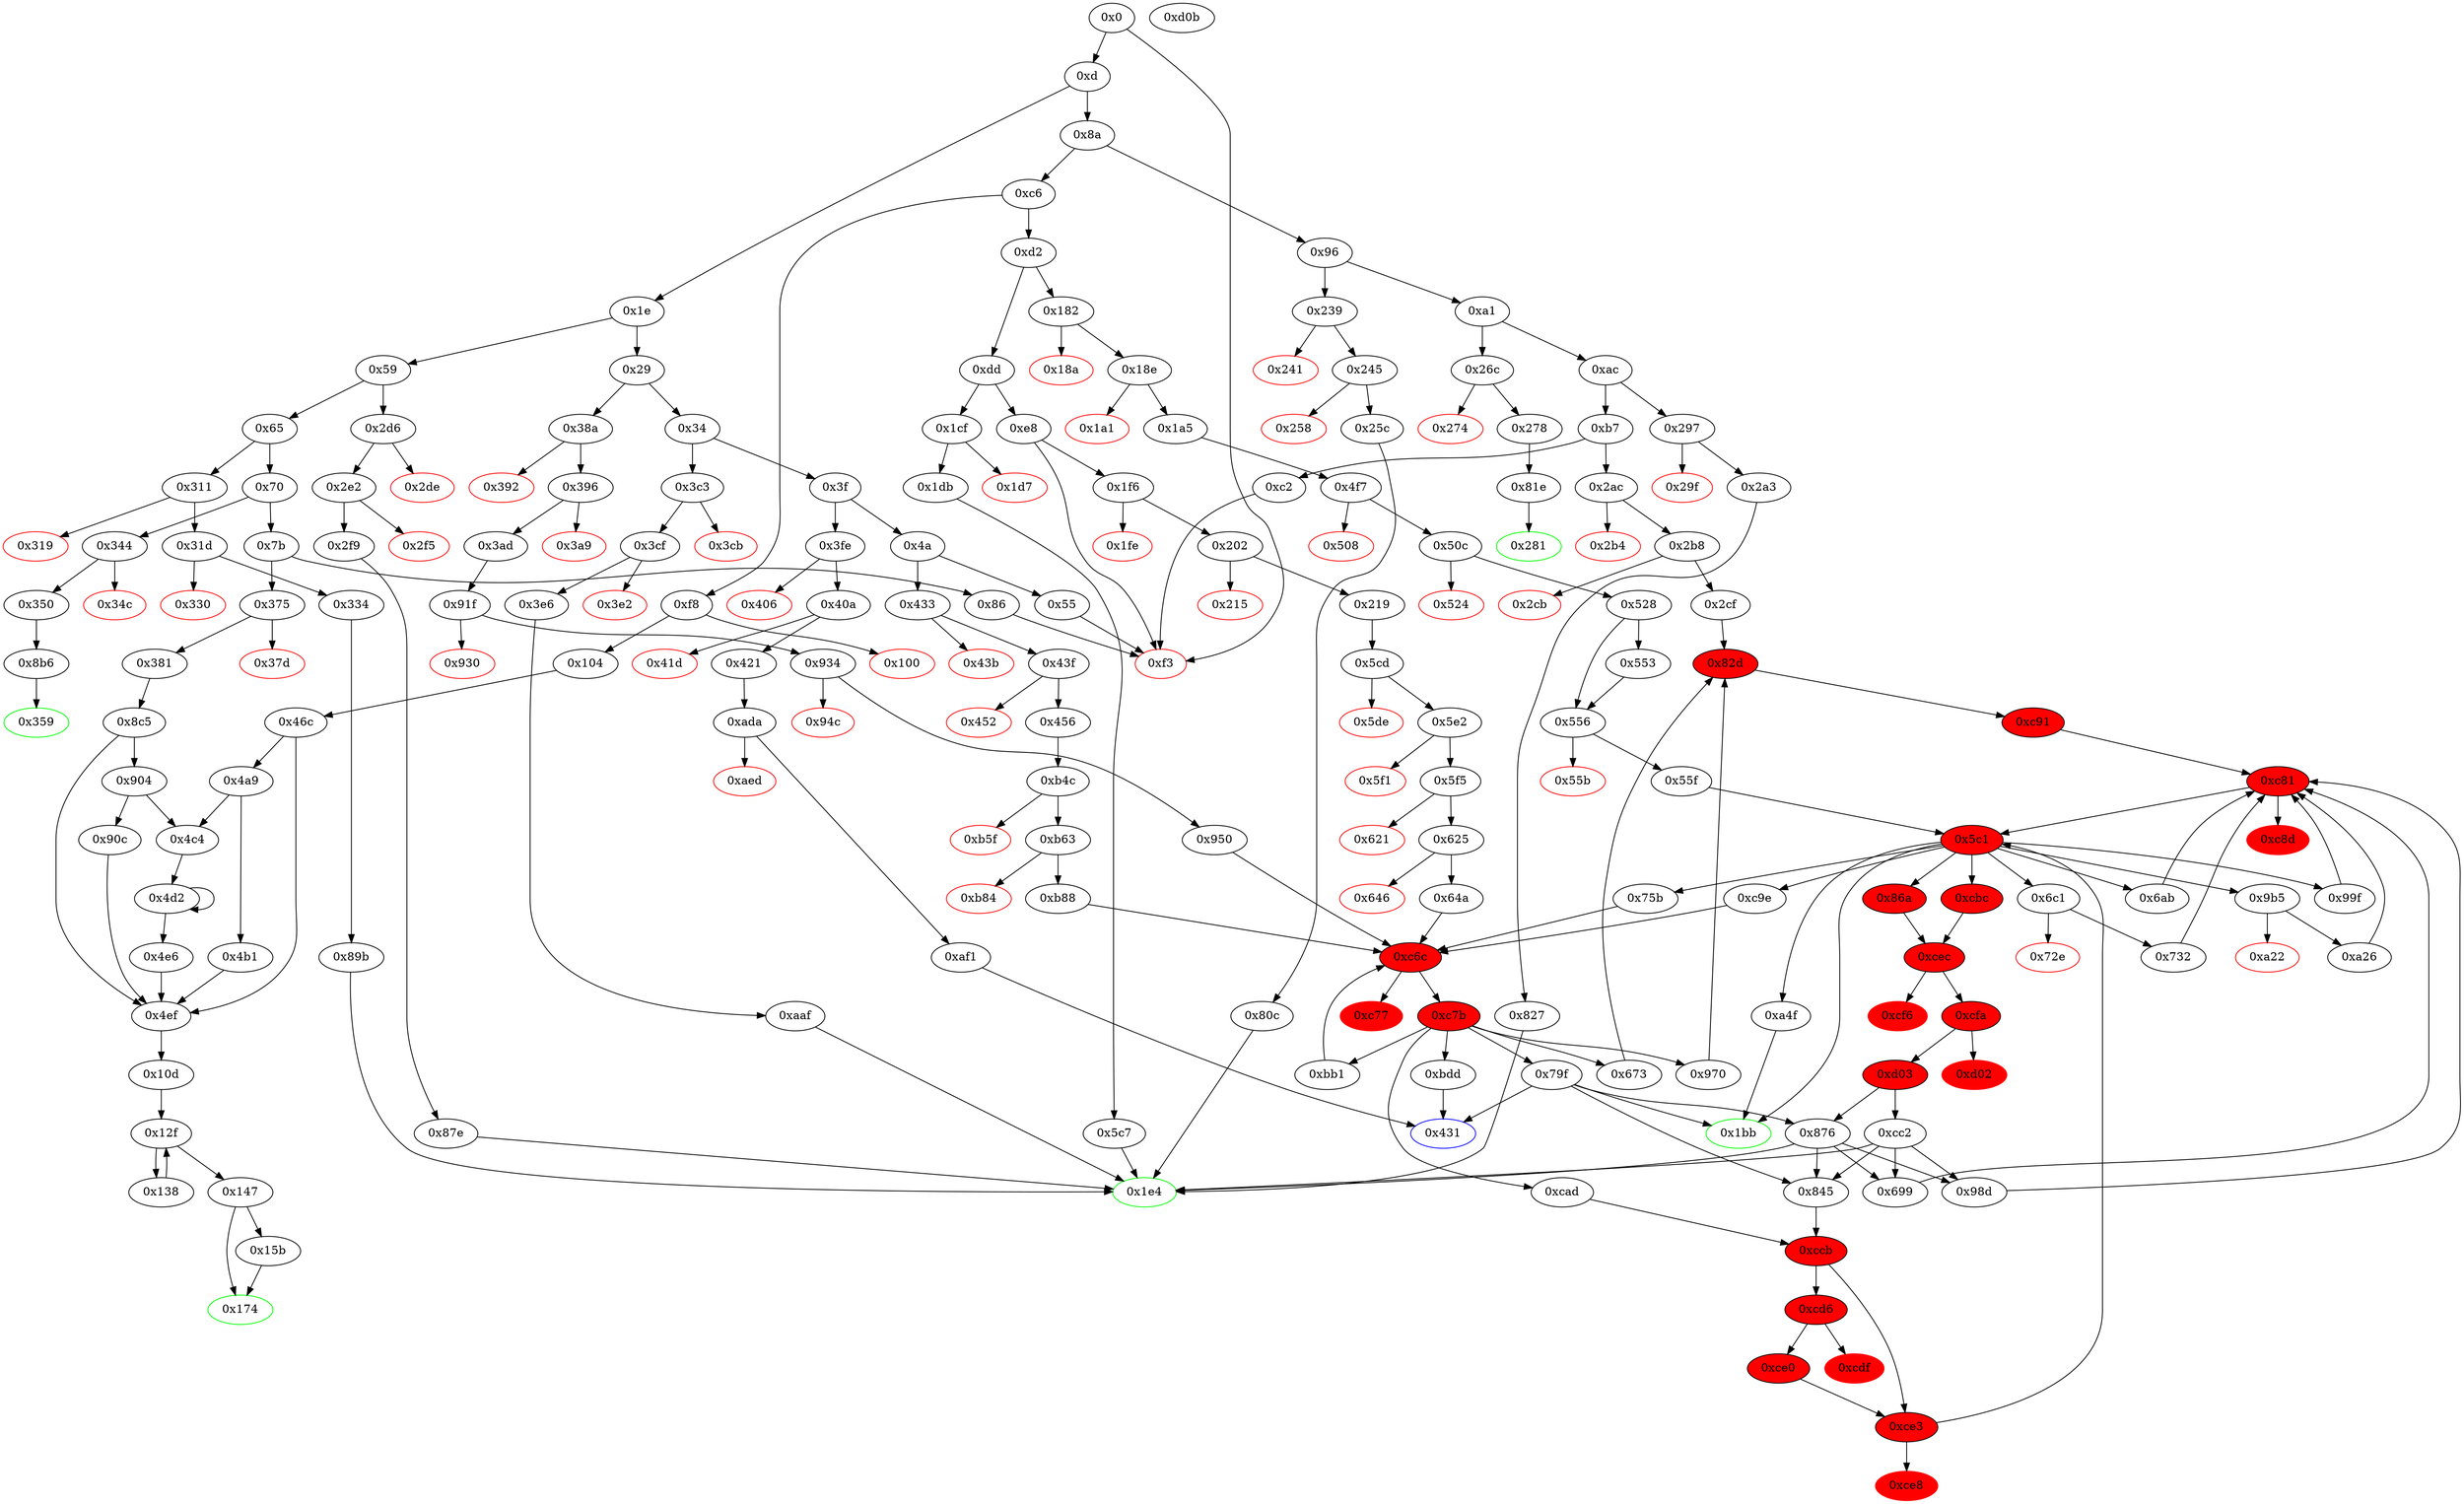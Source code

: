 digraph "" {
"0x2b4" [color=red, fillcolor=white, id="0x2b4", style=filled, tooltip="Block 0x2b4\n[0x2b4:0x2b7]\n---\nPredecessors: [0x2ac]\nSuccessors: []\n---\n0x2b4 PUSH1 0x0\n0x2b6 DUP1\n0x2b7 REVERT\n---\n0x2b4: V231 = 0x0\n0x2b7: REVERT 0x0 0x0\n---\nEntry stack: [V9, V228]\nStack pops: 0\nStack additions: []\nExit stack: [V9, V228]\n\nDef sites:\nV9: {0xd.0x12}\nV228: {0x2ac.0x2ad}\n"];
"0x18e" [fillcolor=white, id="0x18e", style=filled, tooltip="Block 0x18e\n[0x18e:0x1a0]\n---\nPredecessors: [0x182]\nSuccessors: [0x1a1, 0x1a5]\n---\n0x18e JUMPDEST\n0x18f POP\n0x190 PUSH2 0x1bb\n0x193 PUSH1 0x4\n0x195 DUP1\n0x196 CALLDATASIZE\n0x197 SUB\n0x198 PUSH1 0x40\n0x19a DUP2\n0x19b LT\n0x19c ISZERO\n0x19d PUSH2 0x1a5\n0x1a0 JUMPI\n---\n0x18e: JUMPDEST \n0x190: V119 = 0x1bb\n0x193: V120 = 0x4\n0x196: V121 = CALLDATASIZE\n0x197: V122 = SUB V121 0x4\n0x198: V123 = 0x40\n0x19b: V124 = LT V122 0x40\n0x19c: V125 = ISZERO V124\n0x19d: V126 = 0x1a5\n0x1a0: JUMPI 0x1a5 V125\n---\nEntry stack: [V9, V115]\nStack pops: 1\nStack additions: [0x1bb, 0x4, V122]\nExit stack: [V9, 0x1bb, 0x4, V122]\n\nDef sites:\nV9: {0xd.0x12}\nV115: {0x182.0x183}\n"];
"0xc77" [color=red, fillcolor=red, id="0xc77", style=filled, tooltip="Block 0xc77\n[0xc77:0xc7a]\n---\nPredecessors: [0xc6c]\nSuccessors: []\n---\n0xc77 PUSH1 0x0\n0xc79 DUP1\n0xc7a REVERT\n---\n0xc77: V1065 = 0x0\n0xc7a: REVERT 0x0 0x0\n---\nEntry stack: [V9, S22, S21, S20, S19, S18, S17, S16, S15, S14, S13, S12, S11, S10, S9, S8, S7, S6, S5, S4, {0x673, 0x79f, 0x970, 0xbb1, 0xbdd, 0xcad}, S2, S1, 0x0]\nStack pops: 0\nStack additions: []\nExit stack: [V9, S22, S21, S20, S19, S18, S17, S16, S15, S14, S13, S12, S11, S10, S9, S8, S7, S6, S5, S4, {0x673, 0x79f, 0x970, 0xbb1, 0xbdd, 0xcad}, S2, S1, 0x0]\n\nDef sites:\nV9: {0xd.0x12}\nS22: {0x202.0x204, 0xd.0x12}\nS21: {0x219.0x226, 0x202.0x204, 0xd.0x12, 0x396.0x398}\nS20: {0x219.0x226, 0x219.0x22f, 0xd.0x12, 0x3ad.0x3b9, 0x202.0x204, 0x396.0x398}\nS19: {0x219.0x22f, 0x219.0x226, 0x219.0x234, 0x396.0x398, 0xd.0x12, 0x3ad.0x3b9, 0x3ad.0x3be, 0x202.0x204}\nS18: {0x219.0x226, 0x219.0x234, 0x219.0x22f, 0x91f.0x920, 0x396.0x398, 0x3ad.0x3be, 0xd.0x12, 0x3ad.0x3b9, 0x5cd.0x5ce, 0x202.0x204}\nS17: {0x219.0x22f, 0x219.0x234, 0x219.0x226, 0x91f.0x920, 0x970.0x972, 0x673.0x67e, 0x396.0x398, 0x3ad.0x3b9, 0xd.0x12, 0x5cd.0x5ce, 0x3ad.0x3be, 0x202.0x204}\nS16: {0x219.0x234, 0x219.0x226, 0x219.0x22f, 0x91f.0x920, 0x970.0x972, 0x673.0x67e, 0x396.0x398, 0x3ad.0x3be, 0x5cd.0x5ce, 0xd.0x12, 0x3ad.0x3b9}\nS15: {0x219.0x22f, 0x219.0x234, 0x2b8.0x2ba, 0x91f.0x920, 0x970.0x972, 0x673.0x67e, 0x970.0x985, 0x673.0x691, 0xd.0x12, 0x5cd.0x5ce, 0x3ad.0x3b9, 0x3ad.0x3be, 0x202.0x204}\nS14: {0x219.0x234, 0x2b8.0x2ba, 0x219.0x226, 0x91f.0x920, 0x970.0x972, 0x673.0x67e, 0x970.0x985, 0x673.0x691, 0x396.0x398, 0xd.0x12, 0x3ad.0x3be, 0x5cd.0x5ce, 0x2cf.0x2d1, 0x202.0x204}\nS13: {0x219.0x226, 0x219.0x234, 0x219.0x22f, 0x91f.0x920, 0x396.0x398, 0xd.0x12, 0x5cd.0x5ce, 0x2cf.0x2d1, 0x202.0x204, 0x2b8.0x2ba, 0x970.0x972, 0x673.0x67e, 0x673.0x691, 0x970.0x985, 0x3ad.0x3be, 0x3ad.0x3b9, 0x82d.0x82e}\nS12: {0x219.0x22f, 0x219.0x226, 0x219.0x234, 0x2b8.0x2ba, 0x970.0x985, 0x673.0x691, 0x970.0x972, 0x673.0x67e, 0x396.0x398, 0xd.0x12, 0x3ad.0x3b9, 0x2cf.0x2d1, 0x82d.0x82e, 0x3ad.0x3be}\nS11: {0x219.0x234, 0x219.0x22f, 0x91f.0x920, 0xd.0x12, 0x5cd.0x5ce, 0x2cf.0x2d1, 0x202.0x204, 0x2b8.0x2ba, 0x970.0x972, 0x673.0x67e, 0x970.0x985, 0x673.0x691, 0x3ad.0x3be, 0x3ad.0x3b9, 0x82d.0x82e, 0x82d.0x831}\nS10: {0x219.0x234, 0x219.0x226, 0x91f.0x920, 0x396.0x398, 0xd.0x12, 0x5cd.0x5ce, 0x2cf.0x2d1, 0x202.0x204, 0x2b8.0x2ba, 0x970.0x985, 0x673.0x691, 0x970.0x972, 0x673.0x67e, 0x82d.0x82e, 0x3ad.0x3be, 0x82d.0x831}\nS9: {0x219.0x226, 0x219.0x234, 0x219.0x22f, 0x91f.0x920, 0x396.0x398, 0xd.0x12, 0x5cd.0x5ce, 0x2cf.0x2d1, 0x202.0x204, 0x970.0x972, 0x673.0x67e, 0x82d.0x82e, 0x3ad.0x3be, 0x82d.0x831, 0x3ad.0x3b9, 0x82d.0x836}\nS8: {0x219.0x22f, 0x219.0x226, 0x219.0x234, 0xc91.0xc92, 0x396.0x398, 0xd03_0x86a_0xce0.0xd04, 0xd.0x12, 0x2cf.0x2d1, 0x79f_0x64a.0x802, 0x202.0x204, 0x79f_0xbb1.0x802, 0xd03_0x86a_0xccb_0xcad.0xd04, 0x79f_0x950.0x802, 0xd03_0x86a_0xccb_0x845.0xd04, 0x79f_0xb88.0x802, 0x2b8.0x2ba, 0x970.0x972, 0x673.0x67e, 0x970.0x985, 0x673.0x691, 0xd03_0xcbc_0x5c1_0xce3_0xce0.0xd04, 0xd03_0xcbc_0x5c1_0xce3_0xccb.0xd04, 0x3ad.0x3b9, 0x82d.0x831, 0x82d.0x82e, 0x82d.0x836, 0x3ad.0x3be}\nS7: {0x219.0x226, 0x219.0x234, 0x91f.0x920, 0xc91.0xc92, 0x396.0x398, 0xd.0x12, 0x5cd.0x5ce, 0x2cf.0x2d1, 0x79f_0x64a.0x802, 0x79f_0xbb1.0x802, 0xd03_0x86a_0xccb_0xcad.0xd04, 0x79f_0x950.0x802, 0xd03_0x86a_0xccb_0x845.0xd04, 0x79f_0xb88.0x802, 0x202.0x204, 0x2b8.0x2ba, 0x845.0x848, 0x970.0x985, 0x673.0x691, 0xd03_0xcbc_0x5c1_0xce3_0xce0.0xd04, 0xd03_0xcbc_0x5c1_0xce3_0xccb.0xd04, 0x3ad.0x3be, 0x82d.0x836, 0xc81_0xc91.0xc84, 0xd03_0x86a_0xce0.0xd04}\nS6: {0x219.0x22f, 0x219.0x234, 0x219.0x226, 0x91f.0x920, 0xc91.0xc92, 0x396.0x398, 0xc7b_0xc9e.0xc7e, 0xd.0x12, 0x5cd.0x5ce, 0x2cf.0x2d1, 0x202.0x204, 0x845.0x848, 0x845.0x84a, 0x43f.0x441, 0x970.0x972, 0x673.0x67e, 0x3ad.0x3be, 0x82d.0x836, 0xc81_0xc91.0xc84, 0x3ad.0x3b9, 0x82d.0x82e, 0xc81_0x699.0xc84, 0xc81_0x98d.0xc84}\nS5: {0x219.0x234, 0x219.0x226, 0x55f.0x5bf, 0xc91.0xc92, 0x396.0x398, 0x456.0x459, 0xc7b_0xc9e.0xc7e, 0xccb_0xcad.0xcce, 0xccb_0x845.0xcce, 0x845.0x84a, 0x970.0x972, 0x673.0x67e, 0x82d.0x82e, 0x3ad.0x3be, 0xc81_0x699.0xc84, 0xc81_0x98d.0xc84, 0xc81_0xc91.0xc84, 0xc81_0x6ab.0xc84, 0xc81_0x732.0xc84, 0xc81_0x99f.0xc84, 0xc81_0xa26.0xc84}\nS4: {0x91f.0x920, 0xc9e.0xca1, 0xc91.0xc92, 0x456.0x467, 0x5cd.0x5ce, 0xd.0x12, 0x79f_0xbb1.0x802, 0x79f_0x950.0x802, 0xd03_0x86a_0xccb_0xcad.0xd04, 0xd03_0x86a_0xccb_0x845.0xd04, 0x79f_0xb88.0x802, 0x79f_0x64a.0x802, 0x845.0x855, 0xd03_0xcbc_0x5c1_0xce3_0xce0.0xd04, 0xd03_0xcbc_0x5c1_0xce3_0xccb.0xd04, 0xcad.0xcb0, 0xd03_0x86a_0xce0.0xd04}\n{0x673, 0x79f, 0x970, 0xbb1, 0xbdd, 0xcad}: {0xb88.0xba2, 0x75b.0x790, 0x64a.0x664, 0xc9e.0xca3, 0xbb1.0xbce, 0x950.0x961}\nS2: {0x75b.0x78f, 0x55f.0x5bf, 0xbb1.0xbcd, 0x950.0x960, 0xb88.0xba1, 0x64a.0x663, 0xc81_0x6ab.0xc84, 0xc81_0x699.0xc84, 0xccb_0x845.0xcce, 0xccb_0xcad.0xcce, 0xc81_0x98d.0xc84, 0xc81_0x732.0xc84, 0xc81_0x99f.0xc84, 0xc81_0xa26.0xc84, 0xc81_0xc91.0xc84}\nS1: {0x219.0x234, 0xc9e.0xca7, 0xc91.0xc92, 0x456.0x459, 0xd.0x12, 0x2cf.0x2d1, 0x79f_0x64a.0x802, 0x79f_0xbb1.0x802, 0xd03_0x86a_0xccb_0xcad.0xd04, 0x79f_0x950.0x802, 0xd03_0x86a_0xccb_0x845.0xd04, 0x79f_0xb88.0x802, 0x2b8.0x2ba, 0x970.0x985, 0x673.0x691, 0xd03_0xcbc_0x5c1_0xce3_0xce0.0xd04, 0xd03_0xcbc_0x5c1_0xce3_0xccb.0xd04, 0x3ad.0x3be, 0xc81_0xc91.0xc84, 0xc81_0x699.0xc84, 0xd03_0x86a_0xce0.0xd04}\n0x0: {0xc6c.0xc6d}\n"];
"0x94c" [color=red, fillcolor=white, id="0x94c", style=filled, tooltip="Block 0x94c\n[0x94c:0x94f]\n---\nPredecessors: [0x934]\nSuccessors: []\n---\n0x94c PUSH1 0x0\n0x94e DUP1\n0x94f REVERT\n---\n0x94c: V815 = 0x0\n0x94f: REVERT 0x0 0x0\n---\nEntry stack: [V9, 0x1bb, V332, V335, 0x0]\nStack pops: 0\nStack additions: []\nExit stack: [V9, 0x1bb, V332, V335, 0x0]\n\nDef sites:\nV9: {0xd.0x12}\n0x1bb: {0x396.0x398}\nV332: {0x3ad.0x3b9}\nV335: {0x3ad.0x3be}\n0x0: {0x91f.0x920}\n"];
"0x59" [fillcolor=white, id="0x59", style=filled, tooltip="Block 0x59\n[0x59:0x64]\n---\nPredecessors: [0x1e]\nSuccessors: [0x65, 0x2d6]\n---\n0x59 JUMPDEST\n0x5a DUP1\n0x5b PUSH4 0x5c658165\n0x60 EQ\n0x61 PUSH2 0x2d6\n0x64 JUMPI\n---\n0x59: JUMPDEST \n0x5b: V29 = 0x5c658165\n0x60: V30 = EQ 0x5c658165 V9\n0x61: V31 = 0x2d6\n0x64: JUMPI 0x2d6 V30\n---\nEntry stack: [V9]\nStack pops: 1\nStack additions: [S0]\nExit stack: [V9]\n\nDef sites:\nV9: {0xd.0x12}\n"];
"0xbb1" [fillcolor=white, id="0xbb1", style=filled, tooltip="Block 0xbb1\n[0xbb1:0xbdc]\n---\nPredecessors: [0xc7b]\nSuccessors: [0xc6c]\n---\n0xbb1 JUMPDEST\n0xbb2 PUSH1 0x1\n0xbb4 PUSH1 0x1\n0xbb6 PUSH1 0xa0\n0xbb8 SHL\n0xbb9 SUB\n0xbba DUP3\n0xbbb AND\n0xbbc PUSH1 0x0\n0xbbe SWAP1\n0xbbf DUP2\n0xbc0 MSTORE\n0xbc1 PUSH1 0x7\n0xbc3 PUSH1 0x20\n0xbc5 MSTORE\n0xbc6 PUSH1 0x40\n0xbc8 SWAP1\n0xbc9 SHA3\n0xbca SSTORE\n0xbcb PUSH1 0x4\n0xbcd SLOAD\n0xbce PUSH2 0xbdd\n0xbd1 SWAP1\n0xbd2 DUP4\n0xbd3 PUSH4 0xffffffff\n0xbd8 PUSH2 0xc6c\n0xbdb AND\n0xbdc JUMP\n---\n0xbb1: JUMPDEST \n0xbb2: V1012 = 0x1\n0xbb4: V1013 = 0x1\n0xbb6: V1014 = 0xa0\n0xbb8: V1015 = SHL 0xa0 0x1\n0xbb9: V1016 = SUB 0x10000000000000000000000000000000000000000 0x1\n0xbbb: V1017 = AND S1 0xffffffffffffffffffffffffffffffffffffffff\n0xbbc: V1018 = 0x0\n0xbc0: M[0x0] = V1017\n0xbc1: V1019 = 0x7\n0xbc3: V1020 = 0x20\n0xbc5: M[0x20] = 0x7\n0xbc6: V1021 = 0x40\n0xbc9: V1022 = SHA3 0x0 0x40\n0xbca: S[V1022] = V1066\n0xbcb: V1023 = 0x4\n0xbcd: V1024 = S[0x4]\n0xbce: V1025 = 0xbdd\n0xbd3: V1026 = 0xffffffff\n0xbd8: V1027 = 0xc6c\n0xbdb: V1028 = AND 0xc6c 0xffffffff\n0xbdc: JUMP 0xc6c\n---\nEntry stack: [V9, S17, S16, S15, S14, 0x0, S12, S11, S10, S9, S8, S7, S6, S5, S4, S3, S2, S1, V1066]\nStack pops: 3\nStack additions: [S2, S1, 0xbdd, V1024, S2]\nExit stack: [V9, S17, S16, S15, S14, 0x0, S12, S11, S10, S9, S8, S7, S6, S5, S4, S3, S2, S1, 0xbdd, V1024, S2]\n\nDef sites:\nV9: {0xd.0x12}\nS17: {0x202.0x204, 0xd.0x12}\nS16: {0x219.0x226, 0x396.0x398}\nS15: {0x219.0x22f, 0x3ad.0x3b9}\nS14: {0x219.0x234, 0x3ad.0x3be}\n0x0: {0x5cd.0x5ce, 0x91f.0x920}\nS12: {0x970.0x972, 0x673.0x67e, 0xd.0x12}\nS11: {0x970.0x972, 0x673.0x67e, 0x202.0x204, 0xd.0x12}\nS10: {0x219.0x226, 0x2b8.0x2ba, 0x673.0x691, 0x970.0x985, 0x396.0x398}\nS9: {0x219.0x22f, 0x3ad.0x3be, 0x3ad.0x3b9, 0x2cf.0x2d1, 0x219.0x234}\nS8: {0x219.0x234, 0x3ad.0x3be, 0xd.0x12, 0x82d.0x82e}\nS7: {0x202.0x204, 0xd.0x12, 0x5cd.0x5ce, 0x91f.0x920, 0x82d.0x82e}\nS6: {0x219.0x226, 0xd.0x12, 0x82d.0x831, 0x970.0x972, 0x673.0x67e, 0x396.0x398}\nS5: {0x219.0x22f, 0x219.0x234, 0x970.0x972, 0x673.0x67e, 0xd.0x12, 0x3ad.0x3b9, 0x3ad.0x3be, 0x2cf.0x2d1, 0x202.0x204}\nS4: {0x219.0x226, 0x219.0x234, 0x2b8.0x2ba, 0x970.0x985, 0x673.0x691, 0x396.0x398, 0x3ad.0x3be, 0xd.0x12, 0x82d.0x836}\nS3: {0x219.0x22f, 0x219.0x234, 0x91f.0x920, 0x43f.0x441, 0xc91.0xc92, 0x3ad.0x3be, 0x5cd.0x5ce, 0x2cf.0x2d1, 0x3ad.0x3b9}\nS2: {0x219.0x234, 0xc81_0xc91.0xc84, 0x3ad.0x3be, 0xc81_0x699.0xc84, 0x456.0x459}\nS1: {0x79f_0x64a.0x802, 0x79f_0xbb1.0x802, 0xd03_0x86a_0xccb_0xcad.0xd04, 0xd03_0x86a_0xccb_0x845.0xd04, 0x79f_0x950.0x802, 0xd03_0xcbc_0x5c1_0xce3_0xce0.0xd04, 0xd03_0xcbc_0x5c1_0xce3_0xccb.0xd04, 0x91f.0x920, 0xc9e.0xca1, 0x456.0x467, 0x5cd.0x5ce, 0xd03_0x86a_0xce0.0xd04, 0x79f_0xb88.0x802}\nV1066: {0xc7b.0xc7e}\n"];
"0xf3" [color=red, fillcolor=white, id="0xf3", style=filled, tooltip="Block 0xf3\n[0xf3:0xf7]\n---\nPredecessors: [0x0, 0x55, 0x86, 0xc2, 0xe8]\nSuccessors: []\n---\n0xf3 JUMPDEST\n0xf4 PUSH1 0x0\n0xf6 DUP1\n0xf7 REVERT\n---\n0xf3: JUMPDEST \n0xf4: V70 = 0x0\n0xf7: REVERT 0x0 0x0\n---\nEntry stack: [V9]\nStack pops: 0\nStack additions: []\nExit stack: [V9]\n\nDef sites:\nV9: {0xd.0x12}\n"];
"0xaed" [color=red, fillcolor=white, id="0xaed", style=filled, tooltip="Block 0xaed\n[0xaed:0xaf0]\n---\nPredecessors: [0xada]\nSuccessors: []\n---\n0xaed PUSH1 0x0\n0xaef DUP1\n0xaf0 REVERT\n---\n0xaed: V939 = 0x0\n0xaf0: REVERT 0x0 0x0\n---\nEntry stack: [V9, 0x431, V381]\nStack pops: 0\nStack additions: []\nExit stack: [V9, 0x431, V381]\n\nDef sites:\nV9: {0xd.0x12}\n0x431: {0x40a.0x40c}\nV381: {0x421.0x42c}\n"];
"0x2cb" [color=red, fillcolor=white, id="0x2cb", style=filled, tooltip="Block 0x2cb\n[0x2cb:0x2ce]\n---\nPredecessors: [0x2b8]\nSuccessors: []\n---\n0x2cb PUSH1 0x0\n0x2cd DUP1\n0x2ce REVERT\n---\n0x2cb: V240 = 0x0\n0x2ce: REVERT 0x0 0x0\n---\nEntry stack: [V9, 0x1e4, 0x4, V235]\nStack pops: 0\nStack additions: []\nExit stack: [V9, 0x1e4, 0x4, V235]\n\nDef sites:\nV9: {0xd.0x12}\n0x1e4: {0x2b8.0x2ba}\n0x4: {0x2b8.0x2bd}\nV235: {0x2b8.0x2c1}\n"];
"0x1d7" [color=red, fillcolor=white, id="0x1d7", style=filled, tooltip="Block 0x1d7\n[0x1d7:0x1da]\n---\nPredecessors: [0x1cf]\nSuccessors: []\n---\n0x1d7 PUSH1 0x0\n0x1d9 DUP1\n0x1da REVERT\n---\n0x1d7: V150 = 0x0\n0x1da: REVERT 0x0 0x0\n---\nEntry stack: [V9, V147]\nStack pops: 0\nStack additions: []\nExit stack: [V9, V147]\n\nDef sites:\nV9: {0xd.0x12}\nV147: {0x1cf.0x1d0}\n"];
"0x2f5" [color=red, fillcolor=white, id="0x2f5", style=filled, tooltip="Block 0x2f5\n[0x2f5:0x2f8]\n---\nPredecessors: [0x2e2]\nSuccessors: []\n---\n0x2f5 PUSH1 0x0\n0x2f7 DUP1\n0x2f8 REVERT\n---\n0x2f5: V255 = 0x0\n0x2f8: REVERT 0x0 0x0\n---\nEntry stack: [V9, 0x1e4, 0x4, V250]\nStack pops: 0\nStack additions: []\nExit stack: [V9, 0x1e4, 0x4, V250]\n\nDef sites:\nV9: {0xd.0x12}\n0x1e4: {0x2e2.0x2e4}\n0x4: {0x2e2.0x2e7}\nV250: {0x2e2.0x2eb}\n"];
"0x319" [color=red, fillcolor=white, id="0x319", style=filled, tooltip="Block 0x319\n[0x319:0x31c]\n---\nPredecessors: [0x311]\nSuccessors: []\n---\n0x319 PUSH1 0x0\n0x31b DUP1\n0x31c REVERT\n---\n0x319: V271 = 0x0\n0x31c: REVERT 0x0 0x0\n---\nEntry stack: [V9, V268]\nStack pops: 0\nStack additions: []\nExit stack: [V9, V268]\n\nDef sites:\nV9: {0xd.0x12}\nV268: {0x311.0x312}\n"];
"0x392" [color=red, fillcolor=white, id="0x392", style=filled, tooltip="Block 0x392\n[0x392:0x395]\n---\nPredecessors: [0x38a]\nSuccessors: []\n---\n0x392 PUSH1 0x0\n0x394 DUP1\n0x395 REVERT\n---\n0x392: V316 = 0x0\n0x395: REVERT 0x0 0x0\n---\nEntry stack: [V9, V313]\nStack pops: 0\nStack additions: []\nExit stack: [V9, V313]\n\nDef sites:\nV9: {0xd.0x12}\nV313: {0x38a.0x38b}\n"];
"0x2e2" [fillcolor=white, id="0x2e2", style=filled, tooltip="Block 0x2e2\n[0x2e2:0x2f4]\n---\nPredecessors: [0x2d6]\nSuccessors: [0x2f5, 0x2f9]\n---\n0x2e2 JUMPDEST\n0x2e3 POP\n0x2e4 PUSH2 0x1e4\n0x2e7 PUSH1 0x4\n0x2e9 DUP1\n0x2ea CALLDATASIZE\n0x2eb SUB\n0x2ec PUSH1 0x40\n0x2ee DUP2\n0x2ef LT\n0x2f0 ISZERO\n0x2f1 PUSH2 0x2f9\n0x2f4 JUMPI\n---\n0x2e2: JUMPDEST \n0x2e4: V247 = 0x1e4\n0x2e7: V248 = 0x4\n0x2ea: V249 = CALLDATASIZE\n0x2eb: V250 = SUB V249 0x4\n0x2ec: V251 = 0x40\n0x2ef: V252 = LT V250 0x40\n0x2f0: V253 = ISZERO V252\n0x2f1: V254 = 0x2f9\n0x2f4: JUMPI 0x2f9 V253\n---\nEntry stack: [V9, V243]\nStack pops: 1\nStack additions: [0x1e4, 0x4, V250]\nExit stack: [V9, 0x1e4, 0x4, V250]\n\nDef sites:\nV9: {0xd.0x12}\nV243: {0x2d6.0x2d7}\n"];
"0x3cb" [color=red, fillcolor=white, id="0x3cb", style=filled, tooltip="Block 0x3cb\n[0x3cb:0x3ce]\n---\nPredecessors: [0x3c3]\nSuccessors: []\n---\n0x3cb PUSH1 0x0\n0x3cd DUP1\n0x3ce REVERT\n---\n0x3cb: V340 = 0x0\n0x3ce: REVERT 0x0 0x0\n---\nEntry stack: [V9, V337]\nStack pops: 0\nStack additions: []\nExit stack: [V9, V337]\n\nDef sites:\nV9: {0xd.0x12}\nV337: {0x3c3.0x3c4}\n"];
"0x241" [color=red, fillcolor=white, id="0x241", style=filled, tooltip="Block 0x241\n[0x241:0x244]\n---\nPredecessors: [0x239]\nSuccessors: []\n---\n0x241 PUSH1 0x0\n0x243 DUP1\n0x244 REVERT\n---\n0x241: V190 = 0x0\n0x244: REVERT 0x0 0x0\n---\nEntry stack: [V9, V187]\nStack pops: 0\nStack additions: []\nExit stack: [V9, V187]\n\nDef sites:\nV9: {0xd.0x12}\nV187: {0x239.0x23a}\n"];
"0x5e2" [fillcolor=white, id="0x5e2", style=filled, tooltip="Block 0x5e2\n[0x5e2:0x5f0]\n---\nPredecessors: [0x5cd]\nSuccessors: [0x5f1, 0x5f5]\n---\n0x5e2 JUMPDEST\n0x5e3 PUSH1 0x1\n0x5e5 PUSH1 0x1\n0x5e7 PUSH1 0xa0\n0x5e9 SHL\n0x5ea SUB\n0x5eb DUP4\n0x5ec AND\n0x5ed PUSH2 0x5f5\n0x5f0 JUMPI\n---\n0x5e2: JUMPDEST \n0x5e3: V526 = 0x1\n0x5e5: V527 = 0x1\n0x5e7: V528 = 0xa0\n0x5e9: V529 = SHL 0xa0 0x1\n0x5ea: V530 = SUB 0x10000000000000000000000000000000000000000 0x1\n0x5ec: V531 = AND V182 0xffffffffffffffffffffffffffffffffffffffff\n0x5ed: V532 = 0x5f5\n0x5f0: JUMPI 0x5f5 V531\n---\nEntry stack: [V9, 0x1bb, V178, V182, V185, 0x0]\nStack pops: 3\nStack additions: [S2, S1, S0]\nExit stack: [V9, 0x1bb, V178, V182, V185, 0x0]\n\nDef sites:\nV9: {0xd.0x12}\n0x1bb: {0x202.0x204}\nV178: {0x219.0x226}\nV182: {0x219.0x22f}\nV185: {0x219.0x234}\n0x0: {0x5cd.0x5ce}\n"];
"0x89b" [fillcolor=white, id="0x89b", style=filled, tooltip="Block 0x89b\n[0x89b:0x8b5]\n---\nPredecessors: [0x334]\nSuccessors: [0x1e4]\n---\n0x89b JUMPDEST\n0x89c PUSH1 0x1\n0x89e PUSH1 0x1\n0x8a0 PUSH1 0xa0\n0x8a2 SHL\n0x8a3 SUB\n0x8a4 AND\n0x8a5 PUSH1 0x0\n0x8a7 SWAP1\n0x8a8 DUP2\n0x8a9 MSTORE\n0x8aa PUSH1 0x7\n0x8ac PUSH1 0x20\n0x8ae MSTORE\n0x8af PUSH1 0x40\n0x8b1 SWAP1\n0x8b2 SHA3\n0x8b3 SLOAD\n0x8b4 SWAP1\n0x8b5 JUMP\n---\n0x89b: JUMPDEST \n0x89c: V742 = 0x1\n0x89e: V743 = 0x1\n0x8a0: V744 = 0xa0\n0x8a2: V745 = SHL 0xa0 0x1\n0x8a3: V746 = SUB 0x10000000000000000000000000000000000000000 0x1\n0x8a4: V747 = AND 0xffffffffffffffffffffffffffffffffffffffff V287\n0x8a5: V748 = 0x0\n0x8a9: M[0x0] = V747\n0x8aa: V749 = 0x7\n0x8ac: V750 = 0x20\n0x8ae: M[0x20] = 0x7\n0x8af: V751 = 0x40\n0x8b2: V752 = SHA3 0x0 0x40\n0x8b3: V753 = S[V752]\n0x8b5: JUMP 0x1e4\n---\nEntry stack: [V9, 0x1e4, V287]\nStack pops: 2\nStack additions: [V753]\nExit stack: [V9, V753]\n\nDef sites:\nV9: {0xd.0x12}\n0x1e4: {0x31d.0x31f}\nV287: {0x334.0x33f}\n"];
"0x5f1" [color=red, fillcolor=white, id="0x5f1", style=filled, tooltip="Block 0x5f1\n[0x5f1:0x5f4]\n---\nPredecessors: [0x5e2]\nSuccessors: []\n---\n0x5f1 PUSH1 0x0\n0x5f3 DUP1\n0x5f4 REVERT\n---\n0x5f1: V533 = 0x0\n0x5f4: REVERT 0x0 0x0\n---\nEntry stack: [V9, 0x1bb, V178, V182, V185, 0x0]\nStack pops: 0\nStack additions: []\nExit stack: [V9, 0x1bb, V178, V182, V185, 0x0]\n\nDef sites:\nV9: {0xd.0x12}\n0x1bb: {0x202.0x204}\nV178: {0x219.0x226}\nV182: {0x219.0x22f}\nV185: {0x219.0x234}\n0x0: {0x5cd.0x5ce}\n"];
"0x699" [fillcolor=white, id="0x699", style=filled, tooltip="Block 0x699\n[0x699:0x6aa]\n---\nPredecessors: [0x876, 0xcc2]\nSuccessors: [0xc81]\n---\n0x699 JUMPDEST\n0x69a SWAP1\n0x69b POP\n0x69c PUSH2 0x6ab\n0x69f DUP5\n0x6a0 DUP3\n0x6a1 PUSH4 0xffffffff\n0x6a6 PUSH2 0xc81\n0x6a9 AND\n0x6aa JUMP\n---\n0x699: JUMPDEST \n0x69c: V597 = 0x6ab\n0x6a1: V598 = 0xffffffff\n0x6a6: V599 = 0xc81\n0x6a9: V600 = AND 0xc81 0xffffffff\n0x6aa: JUMP 0xc81\n---\nEntry stack: [V9, S12, S11, S10, S9, S8, S7, S6, S5, S4, S3, S2, S1, S0]\nStack pops: 5\nStack additions: [S4, S3, S2, S0, 0x6ab, S4, S0]\nExit stack: [V9, S12, S11, S10, S9, S8, S7, S6, S5, S4, S3, S2, S0, 0x6ab, S4, S0]\n\nDef sites:\nV9: {0xd.0x12}\nS12: {0x202.0x204, 0xd.0x12}\nS11: {0x219.0x226, 0x202.0x204, 0xd.0x12, 0x396.0x398}\nS10: {0x219.0x226, 0x219.0x22f, 0xd.0x12, 0x3ad.0x3b9, 0x202.0x204, 0x396.0x398}\nS9: {0x219.0x226, 0x219.0x22f, 0x219.0x234, 0x3ad.0x3b9, 0x3ad.0x3be, 0xd.0x12, 0x396.0x398}\nS8: {0x219.0x22f, 0x219.0x234, 0x91f.0x920, 0x3ad.0x3be, 0xd.0x12, 0x3ad.0x3b9, 0x5cd.0x5ce, 0x202.0x204}\nS7: {0x219.0x234, 0x219.0x226, 0x91f.0x920, 0x970.0x972, 0x673.0x67e, 0x396.0x398, 0x3ad.0x3be, 0xd.0x12, 0x5cd.0x5ce, 0x202.0x204}\nS6: {0x219.0x226, 0x219.0x22f, 0x91f.0x920, 0x970.0x972, 0x673.0x67e, 0x396.0x398, 0xd.0x12, 0x5cd.0x5ce, 0x3ad.0x3b9, 0x202.0x204}\nS5: {0x219.0x226, 0x219.0x22f, 0x219.0x234, 0x2b8.0x2ba, 0x970.0x972, 0x673.0x67e, 0x970.0x985, 0x673.0x691, 0x396.0x398, 0xd.0x12, 0x3ad.0x3b9, 0x3ad.0x3be, 0x202.0x204}\nS4: {0x219.0x22f, 0x219.0x234, 0x219.0x226, 0x91f.0x920, 0x396.0x398, 0xd.0x12, 0x5cd.0x5ce, 0x2cf.0x2d1, 0x202.0x204, 0x2b8.0x2ba, 0x970.0x972, 0x673.0x67e, 0x970.0x985, 0x673.0x691, 0x3ad.0x3b9, 0x3ad.0x3be}\nS3: {0x219.0x234, 0x219.0x22f, 0x219.0x226, 0x91f.0x920, 0x396.0x398, 0xd.0x12, 0x5cd.0x5ce, 0x2cf.0x2d1, 0x202.0x204, 0x2b8.0x2ba, 0x970.0x985, 0x673.0x691, 0x970.0x972, 0x673.0x67e, 0x3ad.0x3be, 0x3ad.0x3b9, 0x82d.0x82e}\nS2: {0x219.0x234, 0x219.0x226, 0x219.0x22f, 0x91f.0x920, 0x970.0x972, 0x673.0x67e, 0x396.0x398, 0xd.0x12, 0x5cd.0x5ce, 0x2cf.0x2d1, 0x3ad.0x3be, 0x82d.0x82e, 0x3ad.0x3b9, 0x202.0x204}\nS1: {0x219.0x226, 0x219.0x22f, 0x219.0x234, 0x91f.0x920, 0x396.0x398, 0xd.0x12, 0x5cd.0x5ce, 0x2b8.0x2ba, 0x970.0x972, 0x673.0x67e, 0x970.0x985, 0x673.0x691, 0x82d.0x82e, 0x3ad.0x3b9, 0x3ad.0x3be, 0x82d.0x831}\nS0: {0xd03.0xd04, 0xd03_0x86a_0xccb_0xcad.0xd04, 0xd03_0x86a_0xce0.0xd04, 0x79f.0x802, 0xd03_0xcbc_0x5c1_0xce3_0xccb.0xd04, 0xd03_0xcbc_0x5c1_0xce3_0xce0.0xd04, 0xd03_0x86a_0xccb_0x845.0xd04}\n"];
"0xa22" [color=red, fillcolor=white, id="0xa22", style=filled, tooltip="Block 0xa22\n[0xa22:0xa25]\n---\nPredecessors: [0x9b5]\nSuccessors: []\n---\n0xa22 PUSH1 0x0\n0xa24 DUP1\n0xa25 REVERT\n---\n0xa22: V879 = 0x0\n0xa25: REVERT 0x0 0x0\n---\nEntry stack: [V9, S17, S16, S15, S14, S13, S12, S11, S10, S9, S8, S7, S6, S5, S4, S3, S2, S1, S0]\nStack pops: 0\nStack additions: []\nExit stack: [V9, S17, S16, S15, S14, S13, S12, S11, S10, S9, S8, S7, S6, S5, S4, S3, S2, S1, S0]\n\nDef sites:\nV9: {0xd.0x12}\nS17: {0x202.0x204, 0xd.0x12}\nS16: {0x219.0x226, 0xd.0x12, 0x396.0x398}\nS15: {0x219.0x22f, 0x3ad.0x3b9, 0x202.0x204, 0xd.0x12}\nS14: {0x219.0x226, 0x3ad.0x3be, 0xd.0x12, 0x219.0x234, 0x396.0x398}\nS13: {0x219.0x22f, 0x3ad.0x3b9, 0xd.0x12, 0x5cd.0x5ce, 0x91f.0x920, 0x202.0x204}\nS12: {0x219.0x234, 0x219.0x226, 0x3ad.0x3be, 0x970.0x972, 0x673.0x67e, 0x396.0x398}\nS11: {0x219.0x22f, 0xd.0x12, 0x5cd.0x5ce, 0x91f.0x920, 0x3ad.0x3b9, 0x970.0x972, 0x673.0x67e}\nS10: {0x219.0x234, 0x2b8.0x2ba, 0x970.0x972, 0x673.0x67e, 0x970.0x985, 0x673.0x691, 0xd.0x12, 0x3ad.0x3be, 0x202.0x204}\nS9: {0x219.0x226, 0x219.0x234, 0x91f.0x920, 0x970.0x972, 0x673.0x67e, 0x396.0x398, 0xd.0x12, 0x5cd.0x5ce, 0x3ad.0x3be, 0x2cf.0x2d1, 0x202.0x204}\nS8: {0x219.0x22f, 0x2b8.0x2ba, 0x219.0x226, 0x970.0x985, 0x673.0x691, 0x970.0x972, 0x673.0x67e, 0x396.0x398, 0x3ad.0x3b9, 0x82d.0x82e}\nS7: {0x219.0x234, 0x219.0x22f, 0x970.0x972, 0x673.0x67e, 0x3ad.0x3be, 0xd.0x12, 0x2cf.0x2d1, 0x3ad.0x3b9, 0x82d.0x82e}\nS6: {0x219.0x234, 0x2b8.0x2ba, 0x91f.0x920, 0x970.0x985, 0x673.0x691, 0xd.0x12, 0x5cd.0x5ce, 0x82d.0x82e, 0x3ad.0x3be, 0x82d.0x831, 0x202.0x204}\nS5: {0x219.0x226, 0x219.0x234, 0x91f.0x920, 0x970.0x972, 0x673.0x67e, 0x396.0x398, 0x82d.0x82e, 0x3ad.0x3be, 0x5cd.0x5ce, 0x2cf.0x2d1, 0xd.0x12, 0x202.0x204}\nS4: {0x219.0x22f, 0x219.0x226, 0x970.0x972, 0x673.0x67e, 0x396.0x398, 0xd.0x12, 0x3ad.0x3b9, 0x82d.0x831, 0x82d.0x82e, 0x82d.0x836}\nS3: {0x219.0x234, 0xc91.0xc92, 0xd.0x12, 0x2cf.0x2d1, 0x79f_0x64a.0x802, 0x79f_0xbb1.0x802, 0xd03_0x86a_0xccb_0xcad.0xd04, 0x79f_0x950.0x802, 0xd03_0x86a_0xccb_0x845.0xd04, 0x79f_0xb88.0x802, 0x2b8.0x2ba, 0x970.0x985, 0x673.0x691, 0xd03_0xcbc_0x5c1_0xce3_0xce0.0xd04, 0xd03_0xcbc_0x5c1_0xce3_0xccb.0xd04, 0x3ad.0x3be, 0xd03_0x86a_0xce0.0xd04}\nS2: {0x219.0x234, 0x91f.0x920, 0xd.0x12, 0x5cd.0x5ce, 0x3ad.0x3be, 0x2cf.0x2d1, 0x82d.0x836, 0xc81_0xc91.0xc84, 0x202.0x204, 0x845.0x848}\nS1: {0x219.0x226, 0xc91.0xc92, 0x970.0x972, 0x673.0x67e, 0x396.0x398, 0xc7b_0xc9e.0xc7e, 0x82d.0x82e, 0xc81_0x699.0xc84, 0xc81_0x98d.0xc84, 0x845.0x84a}\nS0: {0x79f_0x64a.0x802, 0x79f_0xbb1.0x802, 0xd03_0x86a_0xccb_0xcad.0xd04, 0xd03_0x86a_0xccb_0x845.0xd04, 0xc91.0xc92, 0xd03_0xcbc_0x5c1_0xce3_0xce0.0xd04, 0xd03_0xcbc_0x5c1_0xce3_0xccb.0xd04, 0x79f_0x950.0x802, 0xd.0x12, 0xcad.0xcb0, 0xd03_0x86a_0xce0.0xd04, 0x79f_0xb88.0x802, 0x845.0x855}\n"];
"0x4f7" [fillcolor=white, id="0x4f7", style=filled, tooltip="Block 0x4f7\n[0x4f7:0x507]\n---\nPredecessors: [0x1a5]\nSuccessors: [0x508, 0x50c]\n---\n0x4f7 JUMPDEST\n0x4f8 PUSH1 0x0\n0x4fa PUSH1 0x1\n0x4fc PUSH1 0x1\n0x4fe PUSH1 0xa0\n0x500 SHL\n0x501 SUB\n0x502 DUP4\n0x503 AND\n0x504 PUSH2 0x50c\n0x507 JUMPI\n---\n0x4f7: JUMPDEST \n0x4f8: V457 = 0x0\n0x4fa: V458 = 0x1\n0x4fc: V459 = 0x1\n0x4fe: V460 = 0xa0\n0x500: V461 = SHL 0xa0 0x1\n0x501: V462 = SUB 0x10000000000000000000000000000000000000000 0x1\n0x503: V463 = AND V134 0xffffffffffffffffffffffffffffffffffffffff\n0x504: V464 = 0x50c\n0x507: JUMPI 0x50c V463\n---\nEntry stack: [V9, 0x1bb, V134, V137]\nStack pops: 2\nStack additions: [S1, S0, 0x0]\nExit stack: [V9, 0x1bb, V134, V137, 0x0]\n\nDef sites:\nV9: {0xd.0x12}\n0x1bb: {0x18e.0x190}\nV134: {0x1a5.0x1b1}\nV137: {0x1a5.0x1b6}\n"];
"0x82d" [fillcolor=red, id="0x82d", style=filled, tooltip="Block 0x82d\n[0x82d:0x844]\n---\nPredecessors: [0x2cf, 0x673, 0x970]\nSuccessors: [0xc91]\n---\n0x82d JUMPDEST\n0x82e PUSH1 0x0\n0x830 DUP1\n0x831 PUSH2 0x845\n0x834 PUSH1 0x5\n0x836 SLOAD\n0x837 DUP5\n0x838 PUSH2 0xc91\n0x83b SWAP1\n0x83c SWAP2\n0x83d SWAP1\n0x83e PUSH4 0xffffffff\n0x843 AND\n0x844 JUMP\n---\n0x82d: JUMPDEST \n0x82e: V711 = 0x0\n0x831: V712 = 0x845\n0x834: V713 = 0x5\n0x836: V714 = S[0x5]\n0x838: V715 = 0xc91\n0x83e: V716 = 0xffffffff\n0x843: V717 = AND 0xffffffff 0xc91\n0x844: JUMP 0xc91\n---\nEntry stack: [V9, S20, S19, S18, S17, 0x0, S15, S14, S13, S12, S11, S10, S9, S8, S7, S6, S5, S4, 0x0, S2, {0x1e4, 0x699, 0x98d}, S0]\nStack pops: 1\nStack additions: [S0, 0x0, 0x0, 0x845, S0, V714]\nExit stack: [V9, S20, S19, S18, S17, 0x0, S15, S14, S13, S12, S11, S10, S9, S8, S7, S6, S5, S4, 0x0, S2, {0x1e4, 0x699, 0x98d}, S0, 0x0, 0x0, 0x845, S0, V714]\n\nDef sites:\nV9: {0xd.0x12}\nS20: {0x202.0x204, 0xd.0x12}\nS19: {0x219.0x226, 0x396.0x398}\nS18: {0x219.0x22f, 0x3ad.0x3b9}\nS17: {0x219.0x234, 0x3ad.0x3be}\n0x0: {0x5cd.0x5ce, 0x91f.0x920}\nS15: {0x970.0x972, 0x673.0x67e, 0xd.0x12}\nS14: {0x970.0x972, 0x673.0x67e, 0x202.0x204, 0xd.0x12}\nS13: {0x219.0x226, 0x2b8.0x2ba, 0x673.0x691, 0x970.0x985, 0x396.0x398}\nS12: {0x219.0x22f, 0x3ad.0x3b9, 0x3ad.0x3be, 0x2cf.0x2d1, 0x219.0x234}\nS11: {0x219.0x234, 0xd.0x12, 0x3ad.0x3be, 0x82d.0x82e}\nS10: {0x202.0x204, 0xd.0x12, 0x5cd.0x5ce, 0x91f.0x920, 0x82d.0x82e}\nS9: {0x219.0x226, 0xd.0x12, 0x82d.0x831, 0x970.0x972, 0x673.0x67e, 0x396.0x398}\nS8: {0x219.0x22f, 0x219.0x234, 0x970.0x972, 0x673.0x67e, 0xd.0x12, 0x3ad.0x3b9, 0x3ad.0x3be, 0x2cf.0x2d1, 0x202.0x204}\nS7: {0x219.0x226, 0x219.0x234, 0x2b8.0x2ba, 0x970.0x985, 0x673.0x691, 0x396.0x398, 0x3ad.0x3be, 0xd.0x12, 0x82d.0x836}\nS6: {0x219.0x22f, 0x219.0x234, 0x91f.0x920, 0x43f.0x441, 0xc91.0xc92, 0x3ad.0x3be, 0x5cd.0x5ce, 0x2cf.0x2d1, 0x3ad.0x3b9}\nS5: {0x219.0x234, 0xc81_0x699.0xc84, 0x3ad.0x3be, 0xc81_0xc91.0xc84, 0x456.0x459}\nS4: {0x79f_0xbb1.0x802, 0x91f.0x920, 0xc9e.0xca1, 0xd03_0x86a_0xccb_0xcad.0xd04, 0xd03_0x86a_0xccb_0x845.0xd04, 0x79f_0x950.0x802, 0x79f_0xb88.0x802, 0xd03_0xcbc_0x5c1_0xce3_0xce0.0xd04, 0xd03_0xcbc_0x5c1_0xce3_0xccb.0xd04, 0x456.0x467, 0x5cd.0x5ce, 0xd03_0x86a_0xce0.0xd04, 0x79f_0x64a.0x802}\n0x0: {0x970.0x972, 0x673.0x67e}\nS2: {0x970.0x972, 0x673.0x67e, 0xd.0x12}\n{0x1e4, 0x699, 0x98d}: {0x2b8.0x2ba, 0x673.0x691, 0x970.0x985}\nS0: {0x219.0x234, 0x3ad.0x3be, 0x2cf.0x2d1, 0xc81_0xc91.0xc84, 0xc81_0x699.0xc84, 0x456.0x459}\n"];
"0x65" [fillcolor=white, id="0x65", style=filled, tooltip="Block 0x65\n[0x65:0x6f]\n---\nPredecessors: [0x59]\nSuccessors: [0x70, 0x311]\n---\n0x65 DUP1\n0x66 PUSH4 0x70a08231\n0x6b EQ\n0x6c PUSH2 0x311\n0x6f JUMPI\n---\n0x66: V32 = 0x70a08231\n0x6b: V33 = EQ 0x70a08231 V9\n0x6c: V34 = 0x311\n0x6f: JUMPI 0x311 V33\n---\nEntry stack: [V9]\nStack pops: 1\nStack additions: [S0]\nExit stack: [V9]\n\nDef sites:\nV9: {0xd.0x12}\n"];
"0xce3" [fillcolor=red, id="0xce3", style=filled, tooltip="Block 0xce3\n[0xce3:0xce7]\n---\nPredecessors: [0xccb, 0xce0]\nSuccessors: [0x5c1, 0xce8]\n---\n0xce3 JUMPDEST\n0xce4 PUSH2 0x5c1\n0xce7 JUMPI\n---\n0xce3: JUMPDEST \n0xce4: V1089 = 0x5c1\n0xce7: JUMPI 0x5c1 S0\n---\nEntry stack: [V9, S22, S21, S20, S19, S18, S17, S16, S15, S14, S13, S12, S11, S10, S9, S8, S7, S6, S5, {0x86a, 0xcbc}, S3, S2, V1083, S0]\nStack pops: 1\nStack additions: []\nExit stack: [V9, S22, S21, S20, S19, S18, S17, S16, S15, S14, S13, S12, S11, S10, S9, S8, S7, S6, S5, {0x86a, 0xcbc}, S3, S2, V1083]\n\nDef sites:\nV9: {0xd.0x12}\nS22: {0x202.0x204, 0xd.0x12}\nS21: {0x219.0x226, 0x396.0x398}\nS20: {0x219.0x22f, 0x3ad.0x3b9}\nS19: {0x219.0x234, 0xd.0x12, 0x3ad.0x3be}\nS18: {0x202.0x204, 0xd.0x12, 0x5cd.0x5ce, 0x91f.0x920}\nS17: {0x219.0x226, 0xd.0x12, 0x970.0x972, 0x673.0x67e, 0x202.0x204, 0x396.0x398}\nS16: {0x219.0x22f, 0x219.0x226, 0x970.0x972, 0x673.0x67e, 0x396.0x398, 0x3ad.0x3b9, 0xd.0x12, 0x202.0x204}\nS15: {0x219.0x234, 0x219.0x22f, 0x219.0x226, 0x2b8.0x2ba, 0x970.0x985, 0x673.0x691, 0x396.0x398, 0x3ad.0x3be, 0xd.0x12, 0x3ad.0x3b9}\nS14: {0x219.0x234, 0x219.0x22f, 0x91f.0x920, 0xd.0x12, 0x5cd.0x5ce, 0x3ad.0x3be, 0x3ad.0x3b9, 0x2cf.0x2d1, 0x202.0x204}\nS13: {0x219.0x226, 0x219.0x234, 0x91f.0x920, 0x970.0x972, 0x673.0x67e, 0x396.0x398, 0x5cd.0x5ce, 0x3ad.0x3be, 0xd.0x12, 0x82d.0x82e}\nS12: {0x219.0x22f, 0x91f.0x920, 0x970.0x972, 0x673.0x67e, 0xd.0x12, 0x3ad.0x3b9, 0x5cd.0x5ce, 0x82d.0x82e, 0x202.0x204}\nS11: {0x219.0x234, 0x219.0x226, 0x2b8.0x2ba, 0x970.0x972, 0x673.0x67e, 0x970.0x985, 0x673.0x691, 0x396.0x398, 0xd.0x12, 0x3ad.0x3be, 0x82d.0x831, 0x202.0x204}\nS10: {0x219.0x234, 0x219.0x226, 0x219.0x22f, 0x91f.0x920, 0x396.0x398, 0xd.0x12, 0x5cd.0x5ce, 0x2cf.0x2d1, 0x202.0x204, 0x2b8.0x2ba, 0x970.0x985, 0x673.0x691, 0x970.0x972, 0x673.0x67e, 0x3ad.0x3be, 0x3ad.0x3b9}\nS9: {0x219.0x226, 0x219.0x22f, 0x219.0x234, 0x2b8.0x2ba, 0x970.0x972, 0x673.0x67e, 0x970.0x985, 0x673.0x691, 0x396.0x398, 0xd.0x12, 0x82d.0x82e, 0x2cf.0x2d1, 0x3ad.0x3be, 0x3ad.0x3b9, 0x82d.0x836}\nS8: {0x219.0x22f, 0x219.0x234, 0x91f.0x920, 0xc91.0xc92, 0x5cd.0x5ce, 0x2cf.0x2d1, 0x79f_0xb88.0x802, 0x79f_0x75b.0x802, 0x79f_0xbb1.0x802, 0x79f_0xc9e.0x802, 0x79f_0x950.0x802, 0xd03_0x86a_0xccb_0xcad.0xd04, 0xd03_0x86a_0xccb_0x845.0xd04, 0x79f_0x64a.0x802, 0x43f.0x441, 0xd03_0xcbc_0x5c1_0xce3_0xccb.0xd04, 0xd03_0xcbc_0x5c1_0xce3_0xce0.0xd04, 0x3ad.0x3be, 0x3ad.0x3b9, 0xd03_0x86a_0xce0.0xd04}\nS7: {0x219.0x234, 0x3ad.0x3be, 0xc81_0xc91.0xc84, 0xc81_0x699.0xc84, 0x845.0x848, 0x456.0x459}\nS6: {0xc7b_0xbb1.0xc7e, 0xc7b_0x75b.0xc7e, 0xc7b_0x64a.0xc7e, 0xc7b_0x950.0xc7e, 0xc7b_0xb88.0xc7e, 0xc7b_0xc9e.0xc7e, 0x845.0x84a}\nS5: {0xcad.0xcb0, 0x845.0x855}\n{0x86a, 0xcbc}: {0xcad.0xcb3, 0x845.0x856}\nS3: {0xc7b_0xbb1.0xc7e, 0xc7b_0x75b.0xc7e, 0xc7b_0x64a.0xc7e, 0xc7b_0x950.0xc7e, 0xc7b_0xb88.0xc7e, 0xc7b_0xc9e.0xc7e, 0x79f_0xb88.0x802, 0x79f_0x75b.0x802, 0x79f_0xbb1.0x802, 0x79f_0xc9e.0x802, 0x79f_0x950.0x802, 0xd03_0x86a_0xccb_0xcad.0xd04, 0xd03_0x86a_0xccb_0x845.0xd04, 0x79f_0x64a.0x802, 0xd03_0xcbc_0x5c1_0xce3_0xccb.0xd04, 0xd03_0xcbc_0x5c1_0xce3_0xce0.0xd04, 0xd03_0x86a_0xce0.0xd04}\nS2: {0x219.0x226, 0x219.0x234, 0x2b8.0x2ba, 0x970.0x985, 0x673.0x691, 0x396.0x398, 0x3ad.0x3be, 0xd.0x12, 0x82d.0x836, 0x845.0x85b}\nV1083: {0xccb.0xcce}\nS0: {0xce0.0xce2, 0xccb.0xcd0}\n"];
"0x6ab" [fillcolor=white, id="0x6ab", style=filled, tooltip="Block 0x6ab\n[0x6ab:0x6c0]\n---\nPredecessors: [0x5c1]\nSuccessors: [0xc81]\n---\n0x6ab JUMPDEST\n0x6ac PUSH1 0x4\n0x6ae SLOAD\n0x6af SWAP1\n0x6b0 SWAP3\n0x6b1 POP\n0x6b2 PUSH2 0x6c1\n0x6b5 SWAP1\n0x6b6 DUP3\n0x6b7 PUSH4 0xffffffff\n0x6bc PUSH2 0xc81\n0x6bf AND\n0x6c0 JUMP\n---\n0x6ab: JUMPDEST \n0x6ac: V601 = 0x4\n0x6ae: V602 = S[0x4]\n0x6b2: V603 = 0x6c1\n0x6b7: V604 = 0xffffffff\n0x6bc: V605 = 0xc81\n0x6bf: V606 = AND 0xc81 0xffffffff\n0x6c0: JUMP 0xc81\n---\nEntry stack: [V9, S18, S17, S16, S15, S14, S13, S12, S11, S10, S9, S8, S7, S6, S5, S4, S3, S2, S1, S0]\nStack pops: 3\nStack additions: [S0, S1, 0x6c1, V602, S1]\nExit stack: [V9, S18, S17, S16, S15, S14, S13, S12, S11, S10, S9, S8, S7, S6, S5, S4, S3, S0, S1, 0x6c1, V602, S1]\n\nDef sites:\nV9: {0xd.0x12}\nS18: {0x202.0x204, 0xd.0x12}\nS17: {0x219.0x226, 0xd.0x12, 0x396.0x398}\nS16: {0x219.0x22f, 0x3ad.0x3b9, 0x202.0x204, 0xd.0x12}\nS15: {0x219.0x226, 0x3ad.0x3be, 0xd.0x12, 0x219.0x234, 0x396.0x398}\nS14: {0x219.0x22f, 0x3ad.0x3b9, 0xd.0x12, 0x5cd.0x5ce, 0x91f.0x920, 0x202.0x204}\nS13: {0x219.0x234, 0x219.0x226, 0x3ad.0x3be, 0x970.0x972, 0x673.0x67e, 0x396.0x398}\nS12: {0x219.0x22f, 0xd.0x12, 0x5cd.0x5ce, 0x91f.0x920, 0x3ad.0x3b9, 0x970.0x972, 0x673.0x67e}\nS11: {0x219.0x234, 0x2b8.0x2ba, 0x970.0x972, 0x673.0x67e, 0x970.0x985, 0x673.0x691, 0xd.0x12, 0x3ad.0x3be, 0x202.0x204}\nS10: {0x219.0x226, 0x219.0x234, 0x91f.0x920, 0x970.0x972, 0x673.0x67e, 0x396.0x398, 0xd.0x12, 0x5cd.0x5ce, 0x3ad.0x3be, 0x2cf.0x2d1, 0x202.0x204}\nS9: {0x219.0x22f, 0x2b8.0x2ba, 0x219.0x226, 0x970.0x985, 0x673.0x691, 0x970.0x972, 0x673.0x67e, 0x396.0x398, 0x3ad.0x3b9, 0x82d.0x82e}\nS8: {0x219.0x234, 0x219.0x22f, 0x970.0x972, 0x673.0x67e, 0x3ad.0x3be, 0xd.0x12, 0x2cf.0x2d1, 0x3ad.0x3b9, 0x82d.0x82e}\nS7: {0x219.0x234, 0x2b8.0x2ba, 0x91f.0x920, 0x970.0x985, 0x673.0x691, 0xd.0x12, 0x5cd.0x5ce, 0x82d.0x82e, 0x3ad.0x3be, 0x82d.0x831, 0x202.0x204}\nS6: {0x219.0x226, 0x219.0x234, 0x91f.0x920, 0x970.0x972, 0x673.0x67e, 0x396.0x398, 0x82d.0x82e, 0x3ad.0x3be, 0x5cd.0x5ce, 0x2cf.0x2d1, 0xd.0x12, 0x202.0x204}\nS5: {0x219.0x22f, 0x219.0x226, 0x970.0x972, 0x673.0x67e, 0x396.0x398, 0xd.0x12, 0x3ad.0x3b9, 0x82d.0x831, 0x82d.0x82e, 0x82d.0x836}\nS4: {0x219.0x234, 0xc91.0xc92, 0xd.0x12, 0x2cf.0x2d1, 0x79f_0x64a.0x802, 0x79f_0xbb1.0x802, 0xd03_0x86a_0xccb_0xcad.0xd04, 0x79f_0x950.0x802, 0xd03_0x86a_0xccb_0x845.0xd04, 0x79f_0xb88.0x802, 0x2b8.0x2ba, 0x970.0x985, 0x673.0x691, 0xd03_0xcbc_0x5c1_0xce3_0xce0.0xd04, 0xd03_0xcbc_0x5c1_0xce3_0xccb.0xd04, 0x3ad.0x3be, 0xd03_0x86a_0xce0.0xd04}\nS3: {0x219.0x234, 0x91f.0x920, 0xd.0x12, 0x5cd.0x5ce, 0x3ad.0x3be, 0x2cf.0x2d1, 0x82d.0x836, 0xc81_0xc91.0xc84, 0x202.0x204, 0x845.0x848}\nS2: {0x219.0x226, 0xc91.0xc92, 0x970.0x972, 0x673.0x67e, 0x396.0x398, 0xc7b_0xc9e.0xc7e, 0x82d.0x82e, 0xc81_0x699.0xc84, 0xc81_0x98d.0xc84, 0x845.0x84a}\nS1: {0x79f_0x64a.0x802, 0x79f_0xbb1.0x802, 0xd03_0x86a_0xccb_0xcad.0xd04, 0xd03_0x86a_0xccb_0x845.0xd04, 0xc91.0xc92, 0xd03_0xcbc_0x5c1_0xce3_0xce0.0xd04, 0xd03_0xcbc_0x5c1_0xce3_0xccb.0xd04, 0x79f_0x950.0x802, 0xd.0x12, 0xcad.0xcb0, 0xd03_0x86a_0xce0.0xd04, 0x79f_0xb88.0x802, 0x845.0x855}\nS0: {0xccb_0xcad.0xcce, 0xccb_0x845.0xcce, 0x55f.0x5bf, 0xc81_0x732.0xc84, 0xc81_0x6ab.0xc84, 0xc81_0x99f.0xc84, 0xc81_0x699.0xc84, 0xc81_0x98d.0xc84, 0xc81_0xa26.0xc84, 0xc81_0xc91.0xc84}\n"];
"0x274" [color=red, fillcolor=white, id="0x274", style=filled, tooltip="Block 0x274\n[0x274:0x277]\n---\nPredecessors: [0x26c]\nSuccessors: []\n---\n0x274 PUSH1 0x0\n0x276 DUP1\n0x277 REVERT\n---\n0x274: V211 = 0x0\n0x277: REVERT 0x0 0x0\n---\nEntry stack: [V9, V208]\nStack pops: 0\nStack additions: []\nExit stack: [V9, V208]\n\nDef sites:\nV9: {0xd.0x12}\nV208: {0x26c.0x26d}\n"];
"0xa4f" [fillcolor=white, id="0xa4f", style=filled, tooltip="Block 0xa4f\n[0xa4f:0xaae]\n---\nPredecessors: [0x5c1]\nSuccessors: [0x1bb]\n---\n0xa4f JUMPDEST\n0xa50 PUSH1 0x1\n0xa52 PUSH1 0x1\n0xa54 PUSH1 0xa0\n0xa56 SHL\n0xa57 SUB\n0xa58 DUP7\n0xa59 AND\n0xa5a PUSH1 0x0\n0xa5c DUP2\n0xa5d DUP2\n0xa5e MSTORE\n0xa5f PUSH1 0x7\n0xa61 PUSH1 0x20\n0xa63 SWAP1\n0xa64 DUP2\n0xa65 MSTORE\n0xa66 PUSH1 0x40\n0xa68 SWAP2\n0xa69 DUP3\n0xa6a SWAP1\n0xa6b SHA3\n0xa6c SWAP4\n0xa6d SWAP1\n0xa6e SWAP4\n0xa6f SSTORE\n0xa70 DUP1\n0xa71 MLOAD\n0xa72 DUP6\n0xa73 DUP2\n0xa74 MSTORE\n0xa75 SWAP1\n0xa76 MLOAD\n0xa77 SWAP2\n0xa78 SWAP3\n0xa79 CALLER\n0xa7a SWAP3\n0xa7b PUSH32 0xddf252ad1be2c89b69c2b068fc378daa952ba7f163c4a11628f55a4df523b3ef\n0xa9c SWAP3\n0xa9d DUP2\n0xa9e SWAP1\n0xa9f SUB\n0xaa0 SWAP1\n0xaa1 SWAP2\n0xaa2 ADD\n0xaa3 SWAP1\n0xaa4 LOG3\n0xaa5 POP\n0xaa6 PUSH1 0x1\n0xaa8 SWAP5\n0xaa9 SWAP4\n0xaaa POP\n0xaab POP\n0xaac POP\n0xaad POP\n0xaae JUMP\n---\n0xa4f: JUMPDEST \n0xa50: V896 = 0x1\n0xa52: V897 = 0x1\n0xa54: V898 = 0xa0\n0xa56: V899 = SHL 0xa0 0x1\n0xa57: V900 = SUB 0x10000000000000000000000000000000000000000 0x1\n0xa59: V901 = AND S5 0xffffffffffffffffffffffffffffffffffffffff\n0xa5a: V902 = 0x0\n0xa5e: M[0x0] = V901\n0xa5f: V903 = 0x7\n0xa61: V904 = 0x20\n0xa65: M[0x20] = 0x7\n0xa66: V905 = 0x40\n0xa6b: V906 = SHA3 0x0 0x40\n0xa6f: S[V906] = S0\n0xa71: V907 = M[0x40]\n0xa74: M[V907] = S2\n0xa76: V908 = M[0x40]\n0xa79: V909 = CALLER\n0xa7b: V910 = 0xddf252ad1be2c89b69c2b068fc378daa952ba7f163c4a11628f55a4df523b3ef\n0xa9f: V911 = SUB V907 V908\n0xaa2: V912 = ADD 0x20 V911\n0xaa4: LOG V908 V912 0xddf252ad1be2c89b69c2b068fc378daa952ba7f163c4a11628f55a4df523b3ef V909 V901\n0xaa6: V913 = 0x1\n0xaae: JUMP S6\n---\nEntry stack: [V9, S18, S17, S16, S15, S14, S13, S12, S11, S10, S9, S8, S7, S6, S5, S4, S3, S2, S1, S0]\nStack pops: 7\nStack additions: [0x1]\nExit stack: [V9, S18, S17, S16, S15, S14, S13, S12, S11, S10, S9, S8, S7, 0x1]\n\nDef sites:\nV9: {0xd.0x12}\nS18: {0x202.0x204, 0xd.0x12}\nS17: {0x219.0x226, 0xd.0x12, 0x396.0x398}\nS16: {0x219.0x22f, 0x3ad.0x3b9, 0x202.0x204, 0xd.0x12}\nS15: {0x219.0x226, 0x3ad.0x3be, 0xd.0x12, 0x219.0x234, 0x396.0x398}\nS14: {0x219.0x22f, 0x3ad.0x3b9, 0xd.0x12, 0x5cd.0x5ce, 0x91f.0x920, 0x202.0x204}\nS13: {0x219.0x234, 0x219.0x226, 0x3ad.0x3be, 0x970.0x972, 0x673.0x67e, 0x396.0x398}\nS12: {0x219.0x22f, 0xd.0x12, 0x5cd.0x5ce, 0x91f.0x920, 0x3ad.0x3b9, 0x970.0x972, 0x673.0x67e}\nS11: {0x219.0x234, 0x2b8.0x2ba, 0x970.0x972, 0x673.0x67e, 0x970.0x985, 0x673.0x691, 0xd.0x12, 0x3ad.0x3be, 0x202.0x204}\nS10: {0x219.0x226, 0x219.0x234, 0x91f.0x920, 0x970.0x972, 0x673.0x67e, 0x396.0x398, 0xd.0x12, 0x5cd.0x5ce, 0x3ad.0x3be, 0x2cf.0x2d1, 0x202.0x204}\nS9: {0x219.0x22f, 0x2b8.0x2ba, 0x219.0x226, 0x970.0x985, 0x673.0x691, 0x970.0x972, 0x673.0x67e, 0x396.0x398, 0x3ad.0x3b9, 0x82d.0x82e}\nS8: {0x219.0x234, 0x219.0x22f, 0x970.0x972, 0x673.0x67e, 0x3ad.0x3be, 0xd.0x12, 0x2cf.0x2d1, 0x3ad.0x3b9, 0x82d.0x82e}\nS7: {0x219.0x234, 0x2b8.0x2ba, 0x91f.0x920, 0x970.0x985, 0x673.0x691, 0xd.0x12, 0x5cd.0x5ce, 0x82d.0x82e, 0x3ad.0x3be, 0x82d.0x831, 0x202.0x204}\nS6: {0x219.0x226, 0x219.0x234, 0x91f.0x920, 0x970.0x972, 0x673.0x67e, 0x396.0x398, 0x82d.0x82e, 0x3ad.0x3be, 0x5cd.0x5ce, 0x2cf.0x2d1, 0xd.0x12, 0x202.0x204}\nS5: {0x219.0x22f, 0x219.0x226, 0x970.0x972, 0x673.0x67e, 0x396.0x398, 0xd.0x12, 0x3ad.0x3b9, 0x82d.0x831, 0x82d.0x82e, 0x82d.0x836}\nS4: {0x219.0x234, 0xc91.0xc92, 0xd.0x12, 0x2cf.0x2d1, 0x79f_0x64a.0x802, 0x79f_0xbb1.0x802, 0xd03_0x86a_0xccb_0xcad.0xd04, 0x79f_0x950.0x802, 0xd03_0x86a_0xccb_0x845.0xd04, 0x79f_0xb88.0x802, 0x2b8.0x2ba, 0x970.0x985, 0x673.0x691, 0xd03_0xcbc_0x5c1_0xce3_0xce0.0xd04, 0xd03_0xcbc_0x5c1_0xce3_0xccb.0xd04, 0x3ad.0x3be, 0xd03_0x86a_0xce0.0xd04}\nS3: {0x219.0x234, 0x91f.0x920, 0xd.0x12, 0x5cd.0x5ce, 0x3ad.0x3be, 0x2cf.0x2d1, 0x82d.0x836, 0xc81_0xc91.0xc84, 0x202.0x204, 0x845.0x848}\nS2: {0x219.0x226, 0xc91.0xc92, 0x970.0x972, 0x673.0x67e, 0x396.0x398, 0xc7b_0xc9e.0xc7e, 0x82d.0x82e, 0xc81_0x699.0xc84, 0xc81_0x98d.0xc84, 0x845.0x84a}\nS1: {0x79f_0x64a.0x802, 0x79f_0xbb1.0x802, 0xd03_0x86a_0xccb_0xcad.0xd04, 0xd03_0x86a_0xccb_0x845.0xd04, 0xc91.0xc92, 0xd03_0xcbc_0x5c1_0xce3_0xce0.0xd04, 0xd03_0xcbc_0x5c1_0xce3_0xccb.0xd04, 0x79f_0x950.0x802, 0xd.0x12, 0xcad.0xcb0, 0xd03_0x86a_0xce0.0xd04, 0x79f_0xb88.0x802, 0x845.0x855}\nS0: {0xccb_0xcad.0xcce, 0xccb_0x845.0xcce, 0x55f.0x5bf, 0xc81_0x732.0xc84, 0xc81_0x6ab.0xc84, 0xc81_0x99f.0xc84, 0xc81_0x699.0xc84, 0xc81_0x98d.0xc84, 0xc81_0xa26.0xc84, 0xc81_0xc91.0xc84}\n"];
"0x46c" [fillcolor=white, id="0x46c", style=filled, tooltip="Block 0x46c\n[0x46c:0x4a8]\n---\nPredecessors: [0x104]\nSuccessors: [0x4a9, 0x4ef]\n---\n0x46c JUMPDEST\n0x46d PUSH1 0x2\n0x46f DUP1\n0x470 SLOAD\n0x471 PUSH1 0x40\n0x473 DUP1\n0x474 MLOAD\n0x475 PUSH1 0x20\n0x477 PUSH1 0x1\n0x479 DUP5\n0x47a AND\n0x47b ISZERO\n0x47c PUSH2 0x100\n0x47f MUL\n0x480 PUSH1 0x0\n0x482 NOT\n0x483 ADD\n0x484 SWAP1\n0x485 SWAP4\n0x486 AND\n0x487 DUP5\n0x488 SWAP1\n0x489 DIV\n0x48a PUSH1 0x1f\n0x48c DUP2\n0x48d ADD\n0x48e DUP5\n0x48f SWAP1\n0x490 DIV\n0x491 DUP5\n0x492 MUL\n0x493 DUP3\n0x494 ADD\n0x495 DUP5\n0x496 ADD\n0x497 SWAP1\n0x498 SWAP3\n0x499 MSTORE\n0x49a DUP2\n0x49b DUP2\n0x49c MSTORE\n0x49d SWAP3\n0x49e SWAP2\n0x49f DUP4\n0x4a0 ADD\n0x4a1 DUP3\n0x4a2 DUP3\n0x4a3 DUP1\n0x4a4 ISZERO\n0x4a5 PUSH2 0x4ef\n0x4a8 JUMPI\n---\n0x46c: JUMPDEST \n0x46d: V407 = 0x2\n0x470: V408 = S[0x2]\n0x471: V409 = 0x40\n0x474: V410 = M[0x40]\n0x475: V411 = 0x20\n0x477: V412 = 0x1\n0x47a: V413 = AND V408 0x1\n0x47b: V414 = ISZERO V413\n0x47c: V415 = 0x100\n0x47f: V416 = MUL 0x100 V414\n0x480: V417 = 0x0\n0x482: V418 = NOT 0x0\n0x483: V419 = ADD 0xffffffffffffffffffffffffffffffffffffffffffffffffffffffffffffffff V416\n0x486: V420 = AND V408 V419\n0x489: V421 = DIV V420 0x2\n0x48a: V422 = 0x1f\n0x48d: V423 = ADD V421 0x1f\n0x490: V424 = DIV V423 0x20\n0x492: V425 = MUL 0x20 V424\n0x494: V426 = ADD V410 V425\n0x496: V427 = ADD 0x20 V426\n0x499: M[0x40] = V427\n0x49c: M[V410] = V421\n0x4a0: V428 = ADD V410 0x20\n0x4a4: V429 = ISZERO V421\n0x4a5: V430 = 0x4ef\n0x4a8: JUMPI 0x4ef V429\n---\nEntry stack: [V9, 0x10d]\nStack pops: 0\nStack additions: [V410, 0x2, V421, V428, 0x2, V421]\nExit stack: [V9, 0x10d, V410, 0x2, V421, V428, 0x2, V421]\n\nDef sites:\nV9: {0xd.0x12}\n0x10d: {0x104.0x106}\n"];
"0x72e" [color=red, fillcolor=white, id="0x72e", style=filled, tooltip="Block 0x72e\n[0x72e:0x731]\n---\nPredecessors: [0x6c1]\nSuccessors: []\n---\n0x72e PUSH1 0x0\n0x730 DUP1\n0x731 REVERT\n---\n0x72e: V641 = 0x0\n0x731: REVERT 0x0 0x0\n---\nEntry stack: [V9, S17, S16, S15, S14, S13, S12, S11, S10, S9, S8, S7, S6, S5, S4, S3, S2, S1, S0]\nStack pops: 0\nStack additions: []\nExit stack: [V9, S17, S16, S15, S14, S13, S12, S11, S10, S9, S8, S7, S6, S5, S4, S3, S2, S1, S0]\n\nDef sites:\nV9: {0xd.0x12}\nS17: {0x202.0x204, 0xd.0x12}\nS16: {0x219.0x226, 0xd.0x12, 0x396.0x398}\nS15: {0x219.0x22f, 0x3ad.0x3b9, 0x202.0x204, 0xd.0x12}\nS14: {0x219.0x226, 0x3ad.0x3be, 0xd.0x12, 0x219.0x234, 0x396.0x398}\nS13: {0x219.0x22f, 0x3ad.0x3b9, 0xd.0x12, 0x5cd.0x5ce, 0x91f.0x920, 0x202.0x204}\nS12: {0x219.0x234, 0x219.0x226, 0x3ad.0x3be, 0x970.0x972, 0x673.0x67e, 0x396.0x398}\nS11: {0x219.0x22f, 0xd.0x12, 0x5cd.0x5ce, 0x91f.0x920, 0x3ad.0x3b9, 0x970.0x972, 0x673.0x67e}\nS10: {0x219.0x234, 0x2b8.0x2ba, 0x970.0x972, 0x673.0x67e, 0x970.0x985, 0x673.0x691, 0xd.0x12, 0x3ad.0x3be, 0x202.0x204}\nS9: {0x219.0x226, 0x219.0x234, 0x91f.0x920, 0x970.0x972, 0x673.0x67e, 0x396.0x398, 0xd.0x12, 0x5cd.0x5ce, 0x3ad.0x3be, 0x2cf.0x2d1, 0x202.0x204}\nS8: {0x219.0x22f, 0x2b8.0x2ba, 0x219.0x226, 0x970.0x985, 0x673.0x691, 0x970.0x972, 0x673.0x67e, 0x396.0x398, 0x3ad.0x3b9, 0x82d.0x82e}\nS7: {0x219.0x234, 0x219.0x22f, 0x970.0x972, 0x673.0x67e, 0x3ad.0x3be, 0xd.0x12, 0x2cf.0x2d1, 0x3ad.0x3b9, 0x82d.0x82e}\nS6: {0x219.0x234, 0x2b8.0x2ba, 0x91f.0x920, 0x970.0x985, 0x673.0x691, 0xd.0x12, 0x5cd.0x5ce, 0x82d.0x82e, 0x3ad.0x3be, 0x82d.0x831, 0x202.0x204}\nS5: {0x219.0x226, 0x219.0x234, 0x91f.0x920, 0x970.0x972, 0x673.0x67e, 0x396.0x398, 0x82d.0x82e, 0x3ad.0x3be, 0x5cd.0x5ce, 0x2cf.0x2d1, 0xd.0x12, 0x202.0x204}\nS4: {0x219.0x22f, 0x219.0x226, 0x970.0x972, 0x673.0x67e, 0x396.0x398, 0xd.0x12, 0x3ad.0x3b9, 0x82d.0x831, 0x82d.0x82e, 0x82d.0x836}\nS3: {0x219.0x234, 0xc91.0xc92, 0xd.0x12, 0x2cf.0x2d1, 0x79f_0x64a.0x802, 0x79f_0xbb1.0x802, 0xd03_0x86a_0xccb_0xcad.0xd04, 0x79f_0x950.0x802, 0xd03_0x86a_0xccb_0x845.0xd04, 0x79f_0xb88.0x802, 0x2b8.0x2ba, 0x970.0x985, 0x673.0x691, 0xd03_0xcbc_0x5c1_0xce3_0xce0.0xd04, 0xd03_0xcbc_0x5c1_0xce3_0xccb.0xd04, 0x3ad.0x3be, 0xd03_0x86a_0xce0.0xd04}\nS2: {0x219.0x234, 0x91f.0x920, 0xd.0x12, 0x5cd.0x5ce, 0x3ad.0x3be, 0x2cf.0x2d1, 0x82d.0x836, 0xc81_0xc91.0xc84, 0x202.0x204, 0x845.0x848}\nS1: {0x219.0x226, 0xc91.0xc92, 0x970.0x972, 0x673.0x67e, 0x396.0x398, 0xc7b_0xc9e.0xc7e, 0x82d.0x82e, 0xc81_0x699.0xc84, 0xc81_0x98d.0xc84, 0x845.0x84a}\nS0: {0x79f_0x64a.0x802, 0x79f_0xbb1.0x802, 0xd03_0x86a_0xccb_0xcad.0xd04, 0xd03_0x86a_0xccb_0x845.0xd04, 0xc91.0xc92, 0xd03_0xcbc_0x5c1_0xce3_0xce0.0xd04, 0xd03_0xcbc_0x5c1_0xce3_0xccb.0xd04, 0x79f_0x950.0x802, 0xd.0x12, 0xcad.0xcb0, 0xd03_0x86a_0xce0.0xd04, 0x79f_0xb88.0x802, 0x845.0x855}\n"];
"0x2ac" [fillcolor=white, id="0x2ac", style=filled, tooltip="Block 0x2ac\n[0x2ac:0x2b3]\n---\nPredecessors: [0xb7]\nSuccessors: [0x2b4, 0x2b8]\n---\n0x2ac JUMPDEST\n0x2ad CALLVALUE\n0x2ae DUP1\n0x2af ISZERO\n0x2b0 PUSH2 0x2b8\n0x2b3 JUMPI\n---\n0x2ac: JUMPDEST \n0x2ad: V228 = CALLVALUE\n0x2af: V229 = ISZERO V228\n0x2b0: V230 = 0x2b8\n0x2b3: JUMPI 0x2b8 V229\n---\nEntry stack: [V9]\nStack pops: 0\nStack additions: [V228]\nExit stack: [V9, V228]\n\nDef sites:\nV9: {0xd.0x12}\n"];
"0x646" [color=red, fillcolor=white, id="0x646", style=filled, tooltip="Block 0x646\n[0x646:0x649]\n---\nPredecessors: [0x625]\nSuccessors: []\n---\n0x646 PUSH1 0x0\n0x648 DUP1\n0x649 REVERT\n---\n0x646: V567 = 0x0\n0x649: REVERT 0x0 0x0\n---\nEntry stack: [V9, 0x1bb, V178, V182, V185, 0x0]\nStack pops: 0\nStack additions: []\nExit stack: [V9, 0x1bb, V178, V182, V185, 0x0]\n\nDef sites:\nV9: {0xd.0x12}\n0x1bb: {0x202.0x204}\nV178: {0x219.0x226}\nV182: {0x219.0x22f}\nV185: {0x219.0x234}\n0x0: {0x5cd.0x5ce}\n"];
"0x934" [fillcolor=white, id="0x934", style=filled, tooltip="Block 0x934\n[0x934:0x94b]\n---\nPredecessors: [0x91f]\nSuccessors: [0x94c, 0x950]\n---\n0x934 JUMPDEST\n0x935 CALLER\n0x936 PUSH1 0x0\n0x938 SWAP1\n0x939 DUP2\n0x93a MSTORE\n0x93b PUSH1 0x7\n0x93d PUSH1 0x20\n0x93f MSTORE\n0x940 PUSH1 0x40\n0x942 SWAP1\n0x943 SHA3\n0x944 SLOAD\n0x945 DUP3\n0x946 GT\n0x947 ISZERO\n0x948 PUSH2 0x950\n0x94b JUMPI\n---\n0x934: JUMPDEST \n0x935: V805 = CALLER\n0x936: V806 = 0x0\n0x93a: M[0x0] = V805\n0x93b: V807 = 0x7\n0x93d: V808 = 0x20\n0x93f: M[0x20] = 0x7\n0x940: V809 = 0x40\n0x943: V810 = SHA3 0x0 0x40\n0x944: V811 = S[V810]\n0x946: V812 = GT V335 V811\n0x947: V813 = ISZERO V812\n0x948: V814 = 0x950\n0x94b: JUMPI 0x950 V813\n---\nEntry stack: [V9, 0x1bb, V332, V335, 0x0]\nStack pops: 2\nStack additions: [S1, S0]\nExit stack: [V9, 0x1bb, V332, V335, 0x0]\n\nDef sites:\nV9: {0xd.0x12}\n0x1bb: {0x396.0x398}\nV332: {0x3ad.0x3b9}\nV335: {0x3ad.0x3be}\n0x0: {0x91f.0x920}\n"];
"0x4c4" [fillcolor=white, id="0x4c4", style=filled, tooltip="Block 0x4c4\n[0x4c4:0x4d1]\n---\nPredecessors: [0x4a9, 0x904]\nSuccessors: [0x4d2]\n---\n0x4c4 JUMPDEST\n0x4c5 DUP3\n0x4c6 ADD\n0x4c7 SWAP2\n0x4c8 SWAP1\n0x4c9 PUSH1 0x0\n0x4cb MSTORE\n0x4cc PUSH1 0x20\n0x4ce PUSH1 0x0\n0x4d0 SHA3\n0x4d1 SWAP1\n---\n0x4c4: JUMPDEST \n0x4c6: V441 = ADD S2 S0\n0x4c9: V442 = 0x0\n0x4cb: M[0x0] = {0x1, 0x2}\n0x4cc: V443 = 0x20\n0x4ce: V444 = 0x0\n0x4d0: V445 = SHA3 0x0 0x20\n---\nEntry stack: [V9, 0x10d, S5, {0x1, 0x2}, S3, S2, {0x1, 0x2}, S0]\nStack pops: 3\nStack additions: [V441, V445, S2]\nExit stack: [V9, 0x10d, S5, {0x1, 0x2}, S3, V441, V445, S2]\n\nDef sites:\nV9: {0xd.0x12}\n0x10d: {0x381.0x383, 0x104.0x106}\nS5: {0x8c5.0x8cd, 0x46c.0x474}\n{0x1, 0x2}: {0x8c5.0x8c6, 0x46c.0x46d}\nS3: {0x8c5.0x8e4, 0x46c.0x489}\nS2: {0x8c5.0x8fb, 0x46c.0x4a0}\n{0x1, 0x2}: {0x8c5.0x8c6, 0x46c.0x46d}\nS0: {0x8c5.0x8e4, 0x46c.0x489}\n"];
"0x41d" [color=red, fillcolor=white, id="0x41d", style=filled, tooltip="Block 0x41d\n[0x41d:0x420]\n---\nPredecessors: [0x40a]\nSuccessors: []\n---\n0x41d PUSH1 0x0\n0x41f DUP1\n0x420 REVERT\n---\n0x41d: V374 = 0x0\n0x420: REVERT 0x0 0x0\n---\nEntry stack: [V9, 0x431, 0x4, V369]\nStack pops: 0\nStack additions: []\nExit stack: [V9, 0x431, 0x4, V369]\n\nDef sites:\nV9: {0xd.0x12}\n0x431: {0x40a.0x40c}\n0x4: {0x40a.0x40f}\nV369: {0x40a.0x413}\n"];
"0xce0" [fillcolor=red, id="0xce0", style=filled, tooltip="Block 0xce0\n[0xce0:0xce2]\n---\nPredecessors: [0xcd6]\nSuccessors: [0xce3]\n---\n0xce0 JUMPDEST\n0xce1 DIV\n0xce2 EQ\n---\n0xce0: JUMPDEST \n0xce1: V1087 = DIV V1083 S1\n0xce2: V1088 = EQ V1087 S2\n---\nEntry stack: [V9, S24, S23, S22, S21, S20, S19, S18, S17, S16, S15, S14, S13, S12, S11, S10, S9, S8, S7, {0x86a, 0xcbc}, S5, S4, V1083, S2, S1, V1083]\nStack pops: 3\nStack additions: [V1088]\nExit stack: [V9, S24, S23, S22, S21, S20, S19, S18, S17, S16, S15, S14, S13, S12, S11, S10, S9, S8, S7, {0x86a, 0xcbc}, S5, S4, V1083, V1088]\n\nDef sites:\nV9: {0xd.0x12}\nS24: {0x202.0x204, 0xd.0x12}\nS23: {0x219.0x226, 0x396.0x398}\nS22: {0x219.0x22f, 0x3ad.0x3b9}\nS21: {0x219.0x234, 0x3ad.0x3be, 0xd.0x12}\nS20: {0x202.0x204, 0xd.0x12, 0x5cd.0x5ce, 0x91f.0x920}\nS19: {0x219.0x226, 0xd.0x12, 0x970.0x972, 0x673.0x67e, 0x202.0x204, 0x396.0x398}\nS18: {0x219.0x22f, 0x219.0x226, 0x970.0x972, 0x673.0x67e, 0x396.0x398, 0x3ad.0x3b9, 0xd.0x12, 0x202.0x204}\nS17: {0x219.0x234, 0x219.0x22f, 0x219.0x226, 0x2b8.0x2ba, 0x970.0x985, 0x673.0x691, 0x396.0x398, 0x3ad.0x3be, 0xd.0x12, 0x3ad.0x3b9}\nS16: {0x219.0x234, 0x219.0x22f, 0x91f.0x920, 0xd.0x12, 0x5cd.0x5ce, 0x3ad.0x3be, 0x3ad.0x3b9, 0x2cf.0x2d1, 0x202.0x204}\nS15: {0x219.0x226, 0x219.0x234, 0x91f.0x920, 0x970.0x972, 0x673.0x67e, 0x396.0x398, 0x5cd.0x5ce, 0x3ad.0x3be, 0xd.0x12, 0x82d.0x82e}\nS14: {0x219.0x22f, 0x91f.0x920, 0x970.0x972, 0x673.0x67e, 0xd.0x12, 0x3ad.0x3b9, 0x5cd.0x5ce, 0x82d.0x82e, 0x202.0x204}\nS13: {0x219.0x234, 0x2b8.0x2ba, 0x219.0x226, 0x970.0x972, 0x673.0x67e, 0x970.0x985, 0x673.0x691, 0x396.0x398, 0x3ad.0x3be, 0xd.0x12, 0x82d.0x831, 0x202.0x204}\nS12: {0x219.0x234, 0x219.0x226, 0x219.0x22f, 0x91f.0x920, 0x396.0x398, 0xd.0x12, 0x5cd.0x5ce, 0x2cf.0x2d1, 0x202.0x204, 0x2b8.0x2ba, 0x970.0x985, 0x673.0x691, 0x970.0x972, 0x673.0x67e, 0x3ad.0x3be, 0x3ad.0x3b9}\nS11: {0x219.0x226, 0x219.0x22f, 0x219.0x234, 0x2b8.0x2ba, 0x970.0x972, 0x673.0x67e, 0x970.0x985, 0x673.0x691, 0x396.0x398, 0x82d.0x82e, 0x3ad.0x3be, 0x3ad.0x3b9, 0x2cf.0x2d1, 0xd.0x12, 0x82d.0x836}\nS10: {0x219.0x22f, 0x219.0x234, 0x91f.0x920, 0xc91.0xc92, 0x5cd.0x5ce, 0x2cf.0x2d1, 0x79f_0xb88.0x802, 0x79f_0x75b.0x802, 0x79f_0xbb1.0x802, 0x79f_0xc9e.0x802, 0x79f_0x950.0x802, 0xd03_0x86a_0xccb_0xcad.0xd04, 0xd03_0x86a_0xccb_0x845.0xd04, 0x79f_0x64a.0x802, 0x43f.0x441, 0xd03_0xcbc_0x5c1_0xce3_0xccb.0xd04, 0xd03_0xcbc_0x5c1_0xce3_0xce0.0xd04, 0x3ad.0x3be, 0x3ad.0x3b9, 0xd03_0x86a_0xce0.0xd04}\nS9: {0x219.0x234, 0x3ad.0x3be, 0xc81_0xc91.0xc84, 0xc81_0x699.0xc84, 0x845.0x848, 0x456.0x459}\nS8: {0xc7b_0xbb1.0xc7e, 0xc7b_0x75b.0xc7e, 0xc7b_0x64a.0xc7e, 0xc7b_0x950.0xc7e, 0xc7b_0xb88.0xc7e, 0xc7b_0xc9e.0xc7e, 0x845.0x84a}\nS7: {0xcad.0xcb0, 0x845.0x855}\n{0x86a, 0xcbc}: {0xcad.0xcb3, 0x845.0x856}\nS5: {0xc7b_0xbb1.0xc7e, 0xc7b_0x75b.0xc7e, 0xc7b_0x64a.0xc7e, 0xc7b_0x950.0xc7e, 0xc7b_0xb88.0xc7e, 0xc7b_0xc9e.0xc7e, 0x79f_0xb88.0x802, 0x79f_0x75b.0x802, 0x79f_0xbb1.0x802, 0x79f_0xc9e.0x802, 0x79f_0x950.0x802, 0xd03_0x86a_0xccb_0xcad.0xd04, 0xd03_0x86a_0xccb_0x845.0xd04, 0x79f_0x64a.0x802, 0xd03_0xcbc_0x5c1_0xce3_0xccb.0xd04, 0xd03_0xcbc_0x5c1_0xce3_0xce0.0xd04, 0xd03_0x86a_0xce0.0xd04}\nS4: {0x219.0x226, 0x219.0x234, 0x2b8.0x2ba, 0x970.0x985, 0x673.0x691, 0x396.0x398, 0x3ad.0x3be, 0xd.0x12, 0x82d.0x836, 0x845.0x85b}\nV1083: {0xccb.0xcce}\nS2: {0x219.0x226, 0x219.0x234, 0x2b8.0x2ba, 0x970.0x985, 0x673.0x691, 0x396.0x398, 0x3ad.0x3be, 0xd.0x12, 0x82d.0x836, 0x845.0x85b}\nS1: {0xc7b_0xbb1.0xc7e, 0xc7b_0x75b.0xc7e, 0xc7b_0x64a.0xc7e, 0xc7b_0x950.0xc7e, 0xc7b_0xb88.0xc7e, 0xc7b_0xc9e.0xc7e, 0x79f_0xb88.0x802, 0x79f_0x75b.0x802, 0x79f_0xbb1.0x802, 0x79f_0xc9e.0x802, 0x79f_0x950.0x802, 0xd03_0x86a_0xccb_0xcad.0xd04, 0xd03_0x86a_0xccb_0x845.0xd04, 0x79f_0x64a.0x802, 0xd03_0xcbc_0x5c1_0xce3_0xccb.0xd04, 0xd03_0xcbc_0x5c1_0xce3_0xce0.0xd04, 0xd03_0x86a_0xce0.0xd04}\nV1083: {0xccb.0xcce}\n"];
"0x2de" [color=red, fillcolor=white, id="0x2de", style=filled, tooltip="Block 0x2de\n[0x2de:0x2e1]\n---\nPredecessors: [0x2d6]\nSuccessors: []\n---\n0x2de PUSH1 0x0\n0x2e0 DUP1\n0x2e1 REVERT\n---\n0x2de: V246 = 0x0\n0x2e1: REVERT 0x0 0x0\n---\nEntry stack: [V9, V243]\nStack pops: 0\nStack additions: []\nExit stack: [V9, V243]\n\nDef sites:\nV9: {0xd.0x12}\nV243: {0x2d6.0x2d7}\n"];
"0x508" [color=red, fillcolor=white, id="0x508", style=filled, tooltip="Block 0x508\n[0x508:0x50b]\n---\nPredecessors: [0x4f7]\nSuccessors: []\n---\n0x508 PUSH1 0x0\n0x50a DUP1\n0x50b REVERT\n---\n0x508: V465 = 0x0\n0x50b: REVERT 0x0 0x0\n---\nEntry stack: [V9, 0x1bb, V134, V137, 0x0]\nStack pops: 0\nStack additions: []\nExit stack: [V9, 0x1bb, V134, V137, 0x0]\n\nDef sites:\nV9: {0xd.0x12}\n0x1bb: {0x18e.0x190}\nV134: {0x1a5.0x1b1}\nV137: {0x1a5.0x1b6}\n0x0: {0x4f7.0x4f8}\n"];
"0x86" [fillcolor=white, id="0x86", style=filled, tooltip="Block 0x86\n[0x86:0x89]\n---\nPredecessors: [0x7b]\nSuccessors: [0xf3]\n---\n0x86 PUSH2 0xf3\n0x89 JUMP\n---\n0x86: V41 = 0xf3\n0x89: JUMP 0xf3\n---\nEntry stack: [V9]\nStack pops: 0\nStack additions: []\nExit stack: [V9]\n\nDef sites:\nV9: {0xd.0x12}\n"];
"0x456" [fillcolor=white, id="0x456", style=filled, tooltip="Block 0x456\n[0x456:0x46b]\n---\nPredecessors: [0x43f]\nSuccessors: [0xb4c]\n---\n0x456 JUMPDEST\n0x457 POP\n0x458 DUP1\n0x459 CALLDATALOAD\n0x45a SWAP1\n0x45b PUSH1 0x20\n0x45d ADD\n0x45e CALLDATALOAD\n0x45f PUSH1 0x1\n0x461 PUSH1 0x1\n0x463 PUSH1 0xa0\n0x465 SHL\n0x466 SUB\n0x467 AND\n0x468 PUSH2 0xb4c\n0x46b JUMP\n---\n0x456: JUMPDEST \n0x459: V396 = CALLDATALOAD 0x4\n0x45b: V397 = 0x20\n0x45d: V398 = ADD 0x20 0x4\n0x45e: V399 = CALLDATALOAD 0x24\n0x45f: V400 = 0x1\n0x461: V401 = 0x1\n0x463: V402 = 0xa0\n0x465: V403 = SHL 0xa0 0x1\n0x466: V404 = SUB 0x10000000000000000000000000000000000000000 0x1\n0x467: V405 = AND 0xffffffffffffffffffffffffffffffffffffffff V399\n0x468: V406 = 0xb4c\n0x46b: JUMP 0xb4c\n---\nEntry stack: [V9, 0x431, 0x4, V390]\nStack pops: 2\nStack additions: [V396, V405]\nExit stack: [V9, 0x431, V396, V405]\n\nDef sites:\nV9: {0xd.0x12}\n0x431: {0x43f.0x441}\n0x4: {0x43f.0x444}\nV390: {0x43f.0x448}\n"];
"0x625" [fillcolor=white, id="0x625", style=filled, tooltip="Block 0x625\n[0x625:0x645]\n---\nPredecessors: [0x5f5]\nSuccessors: [0x646, 0x64a]\n---\n0x625 JUMPDEST\n0x626 PUSH1 0x1\n0x628 PUSH1 0x1\n0x62a PUSH1 0xa0\n0x62c SHL\n0x62d SUB\n0x62e DUP5\n0x62f AND\n0x630 PUSH1 0x0\n0x632 SWAP1\n0x633 DUP2\n0x634 MSTORE\n0x635 PUSH1 0x7\n0x637 PUSH1 0x20\n0x639 MSTORE\n0x63a PUSH1 0x40\n0x63c SWAP1\n0x63d SHA3\n0x63e SLOAD\n0x63f DUP3\n0x640 GT\n0x641 ISZERO\n0x642 PUSH2 0x64a\n0x645 JUMPI\n---\n0x625: JUMPDEST \n0x626: V552 = 0x1\n0x628: V553 = 0x1\n0x62a: V554 = 0xa0\n0x62c: V555 = SHL 0xa0 0x1\n0x62d: V556 = SUB 0x10000000000000000000000000000000000000000 0x1\n0x62f: V557 = AND V178 0xffffffffffffffffffffffffffffffffffffffff\n0x630: V558 = 0x0\n0x634: M[0x0] = V557\n0x635: V559 = 0x7\n0x637: V560 = 0x20\n0x639: M[0x20] = 0x7\n0x63a: V561 = 0x40\n0x63d: V562 = SHA3 0x0 0x40\n0x63e: V563 = S[V562]\n0x640: V564 = GT V185 V563\n0x641: V565 = ISZERO V564\n0x642: V566 = 0x64a\n0x645: JUMPI 0x64a V565\n---\nEntry stack: [V9, 0x1bb, V178, V182, V185, 0x0]\nStack pops: 4\nStack additions: [S3, S2, S1, S0]\nExit stack: [V9, 0x1bb, V178, V182, V185, 0x0]\n\nDef sites:\nV9: {0xd.0x12}\n0x1bb: {0x202.0x204}\nV178: {0x219.0x226}\nV182: {0x219.0x22f}\nV185: {0x219.0x234}\n0x0: {0x5cd.0x5ce}\n"];
"0x10d" [fillcolor=white, id="0x10d", style=filled, tooltip="Block 0x10d\n[0x10d:0x12e]\n---\nPredecessors: [0x4ef]\nSuccessors: [0x12f]\n---\n0x10d JUMPDEST\n0x10e PUSH1 0x40\n0x110 DUP1\n0x111 MLOAD\n0x112 PUSH1 0x20\n0x114 DUP1\n0x115 DUP3\n0x116 MSTORE\n0x117 DUP4\n0x118 MLOAD\n0x119 DUP2\n0x11a DUP4\n0x11b ADD\n0x11c MSTORE\n0x11d DUP4\n0x11e MLOAD\n0x11f SWAP2\n0x120 SWAP3\n0x121 DUP4\n0x122 SWAP3\n0x123 SWAP1\n0x124 DUP4\n0x125 ADD\n0x126 SWAP2\n0x127 DUP6\n0x128 ADD\n0x129 SWAP1\n0x12a DUP1\n0x12b DUP4\n0x12c DUP4\n0x12d PUSH1 0x0\n---\n0x10d: JUMPDEST \n0x10e: V77 = 0x40\n0x111: V78 = M[0x40]\n0x112: V79 = 0x20\n0x116: M[V78] = 0x20\n0x118: V80 = M[S0]\n0x11b: V81 = ADD V78 0x20\n0x11c: M[V81] = V80\n0x11e: V82 = M[S0]\n0x125: V83 = ADD V78 0x40\n0x128: V84 = ADD S0 0x20\n0x12d: V85 = 0x0\n---\nEntry stack: [V9, 0x10d, S0]\nStack pops: 1\nStack additions: [S0, V78, V78, V83, V84, V82, V82, V83, V84, 0x0]\nExit stack: [V9, 0x10d, S0, V78, V78, V83, V84, V82, V82, V83, V84, 0x0]\n\nDef sites:\nV9: {0xd.0x12}\n0x10d: {0x381.0x383, 0x104.0x106}\nS0: {0x8c5.0x8cd, 0x46c.0x474}\n"];
"0x174" [color=green, fillcolor=white, id="0x174", style=filled, tooltip="Block 0x174\n[0x174:0x181]\n---\nPredecessors: [0x147, 0x15b]\nSuccessors: []\n---\n0x174 JUMPDEST\n0x175 POP\n0x176 SWAP3\n0x177 POP\n0x178 POP\n0x179 POP\n0x17a PUSH1 0x40\n0x17c MLOAD\n0x17d DUP1\n0x17e SWAP2\n0x17f SUB\n0x180 SWAP1\n0x181 RETURN\n---\n0x174: JUMPDEST \n0x17a: V112 = 0x40\n0x17c: V113 = M[0x40]\n0x17f: V114 = SUB S1 V113\n0x181: RETURN V113 V114\n---\nEntry stack: [V9, 0x10d, S4, V78, V78, S1, V97]\nStack pops: 5\nStack additions: []\nExit stack: [V9, 0x10d]\n\nDef sites:\nV9: {0xd.0x12}\n0x10d: {0x381.0x383, 0x104.0x106}\nS4: {0x8c5.0x8cd, 0x46c.0x474}\nV78: {0x10d.0x111}\nV78: {0x10d.0x111}\nS1: {0x15b.0x171, 0x147.0x150}\nV97: {0x147.0x154}\n"];
"0x1f6" [fillcolor=white, id="0x1f6", style=filled, tooltip="Block 0x1f6\n[0x1f6:0x1fd]\n---\nPredecessors: [0xe8]\nSuccessors: [0x1fe, 0x202]\n---\n0x1f6 JUMPDEST\n0x1f7 CALLVALUE\n0x1f8 DUP1\n0x1f9 ISZERO\n0x1fa PUSH2 0x202\n0x1fd JUMPI\n---\n0x1f6: JUMPDEST \n0x1f7: V159 = CALLVALUE\n0x1f9: V160 = ISZERO V159\n0x1fa: V161 = 0x202\n0x1fd: JUMPI 0x202 V160\n---\nEntry stack: [V9]\nStack pops: 0\nStack additions: [V159]\nExit stack: [V9, V159]\n\nDef sites:\nV9: {0xd.0x12}\n"];
"0x239" [fillcolor=white, id="0x239", style=filled, tooltip="Block 0x239\n[0x239:0x240]\n---\nPredecessors: [0x96]\nSuccessors: [0x241, 0x245]\n---\n0x239 JUMPDEST\n0x23a CALLVALUE\n0x23b DUP1\n0x23c ISZERO\n0x23d PUSH2 0x245\n0x240 JUMPI\n---\n0x239: JUMPDEST \n0x23a: V187 = CALLVALUE\n0x23c: V188 = ISZERO V187\n0x23d: V189 = 0x245\n0x240: JUMPI 0x245 V188\n---\nEntry stack: [V9]\nStack pops: 0\nStack additions: [V187]\nExit stack: [V9, V187]\n\nDef sites:\nV9: {0xd.0x12}\n"];
"0x297" [fillcolor=white, id="0x297", style=filled, tooltip="Block 0x297\n[0x297:0x29e]\n---\nPredecessors: [0xac]\nSuccessors: [0x29f, 0x2a3]\n---\n0x297 JUMPDEST\n0x298 CALLVALUE\n0x299 DUP1\n0x29a ISZERO\n0x29b PUSH2 0x2a3\n0x29e JUMPI\n---\n0x297: JUMPDEST \n0x298: V222 = CALLVALUE\n0x29a: V223 = ISZERO V222\n0x29b: V224 = 0x2a3\n0x29e: JUMPI 0x2a3 V223\n---\nEntry stack: [V9]\nStack pops: 0\nStack additions: [V222]\nExit stack: [V9, V222]\n\nDef sites:\nV9: {0xd.0x12}\n"];
"0x1e4" [color=green, fillcolor=white, id="0x1e4", style=filled, tooltip="Block 0x1e4\n[0x1e4:0x1f5]\n---\nPredecessors: [0x5c7, 0x80c, 0x827, 0x876, 0x87e, 0x89b, 0xaaf, 0xcc2]\nSuccessors: []\n---\n0x1e4 JUMPDEST\n0x1e5 PUSH1 0x40\n0x1e7 DUP1\n0x1e8 MLOAD\n0x1e9 SWAP2\n0x1ea DUP3\n0x1eb MSTORE\n0x1ec MLOAD\n0x1ed SWAP1\n0x1ee DUP2\n0x1ef SWAP1\n0x1f0 SUB\n0x1f1 PUSH1 0x20\n0x1f3 ADD\n0x1f4 SWAP1\n0x1f5 RETURN\n---\n0x1e4: JUMPDEST \n0x1e5: V153 = 0x40\n0x1e8: V154 = M[0x40]\n0x1eb: M[V154] = S0\n0x1ec: V155 = M[0x40]\n0x1f0: V156 = SUB V154 V155\n0x1f1: V157 = 0x20\n0x1f3: V158 = ADD 0x20 V156\n0x1f5: RETURN V155 V158\n---\nEntry stack: [V9, S12, S11, S10, S9, S8, S7, S6, S5, S4, S3, S2, S1, S0]\nStack pops: 1\nStack additions: []\nExit stack: [V9, S12, S11, S10, S9, S8, S7, S6, S5, S4, S3, S2, S1]\n\nDef sites:\nV9: {0xd.0x12}\nS12: {0x202.0x204, 0xd.0x12}\nS11: {0x219.0x226, 0x202.0x204, 0xd.0x12, 0x396.0x398}\nS10: {0x219.0x226, 0x219.0x22f, 0xd.0x12, 0x3ad.0x3b9, 0x202.0x204, 0x396.0x398}\nS9: {0x219.0x226, 0x219.0x22f, 0x219.0x234, 0x3ad.0x3b9, 0x3ad.0x3be, 0xd.0x12, 0x396.0x398}\nS8: {0x219.0x22f, 0x219.0x234, 0x91f.0x920, 0x3ad.0x3be, 0xd.0x12, 0x3ad.0x3b9, 0x5cd.0x5ce, 0x202.0x204}\nS7: {0x219.0x234, 0x219.0x226, 0x91f.0x920, 0x970.0x972, 0x673.0x67e, 0x396.0x398, 0x3ad.0x3be, 0xd.0x12, 0x5cd.0x5ce, 0x202.0x204}\nS6: {0x219.0x226, 0x219.0x22f, 0x91f.0x920, 0x970.0x972, 0x673.0x67e, 0x396.0x398, 0xd.0x12, 0x5cd.0x5ce, 0x3ad.0x3b9, 0x202.0x204}\nS5: {0x219.0x226, 0x219.0x22f, 0x219.0x234, 0x2b8.0x2ba, 0x970.0x972, 0x673.0x67e, 0x970.0x985, 0x673.0x691, 0x396.0x398, 0xd.0x12, 0x3ad.0x3b9, 0x3ad.0x3be, 0x202.0x204}\nS4: {0x219.0x22f, 0x219.0x234, 0x219.0x226, 0x91f.0x920, 0x396.0x398, 0xd.0x12, 0x5cd.0x5ce, 0x2cf.0x2d1, 0x202.0x204, 0x2b8.0x2ba, 0x970.0x972, 0x673.0x67e, 0x970.0x985, 0x673.0x691, 0x3ad.0x3b9, 0x3ad.0x3be}\nS3: {0x219.0x234, 0x219.0x22f, 0x219.0x226, 0x91f.0x920, 0x396.0x398, 0xd.0x12, 0x5cd.0x5ce, 0x2cf.0x2d1, 0x202.0x204, 0x2b8.0x2ba, 0x970.0x985, 0x673.0x691, 0x970.0x972, 0x673.0x67e, 0x3ad.0x3be, 0x3ad.0x3b9, 0x82d.0x82e}\nS2: {0x219.0x234, 0x219.0x226, 0x219.0x22f, 0x91f.0x920, 0x970.0x972, 0x673.0x67e, 0x396.0x398, 0xd.0x12, 0x5cd.0x5ce, 0x2cf.0x2d1, 0x3ad.0x3be, 0x82d.0x82e, 0x3ad.0x3b9, 0x202.0x204}\nS1: {0x219.0x226, 0x219.0x22f, 0x219.0x234, 0x91f.0x920, 0x396.0x398, 0xd.0x12, 0x5cd.0x5ce, 0x245.0x247, 0x2b8.0x2ba, 0x970.0x972, 0x673.0x67e, 0x970.0x985, 0x673.0x691, 0x82d.0x82e, 0x3ad.0x3b9, 0x3ad.0x3be, 0x82d.0x831, 0x2a3.0x2a5, 0x2e2.0x2e4}\nS0: {0x89b.0x8b3, 0x827.0x82a, 0x87e.0x898, 0xd03_0x86a_0xccb_0x845.0xd04, 0x79f.0x802, 0xd03_0xcbc_0x5c1_0xce3_0xccb.0xd04, 0xd03_0xcbc_0x5c1_0xce3_0xce0.0xd04, 0xd03.0xd04, 0x80c.0x81b, 0xaaf.0xad7, 0xd03_0x86a_0xce0.0xd04, 0xd03_0x86a_0xccb_0xcad.0xd04, 0x5c7.0x5ca}\n"];
"0x8b6" [fillcolor=white, id="0x8b6", style=filled, tooltip="Block 0x8b6\n[0x8b6:0x8c4]\n---\nPredecessors: [0x350]\nSuccessors: [0x359]\n---\n0x8b6 JUMPDEST\n0x8b7 PUSH1 0x0\n0x8b9 SLOAD\n0x8ba PUSH1 0x1\n0x8bc PUSH1 0x1\n0x8be PUSH1 0xa0\n0x8c0 SHL\n0x8c1 SUB\n0x8c2 AND\n0x8c3 DUP2\n0x8c4 JUMP\n---\n0x8b6: JUMPDEST \n0x8b7: V754 = 0x0\n0x8b9: V755 = S[0x0]\n0x8ba: V756 = 0x1\n0x8bc: V757 = 0x1\n0x8be: V758 = 0xa0\n0x8c0: V759 = SHL 0xa0 0x1\n0x8c1: V760 = SUB 0x10000000000000000000000000000000000000000 0x1\n0x8c2: V761 = AND 0xffffffffffffffffffffffffffffffffffffffff V755\n0x8c4: JUMP 0x359\n---\nEntry stack: [V9, 0x359]\nStack pops: 1\nStack additions: [S0, V761]\nExit stack: [V9, 0x359, V761]\n\nDef sites:\nV9: {0xd.0x12}\n0x359: {0x350.0x352}\n"];
"0x245" [fillcolor=white, id="0x245", style=filled, tooltip="Block 0x245\n[0x245:0x257]\n---\nPredecessors: [0x239]\nSuccessors: [0x258, 0x25c]\n---\n0x245 JUMPDEST\n0x246 POP\n0x247 PUSH2 0x1e4\n0x24a PUSH1 0x4\n0x24c DUP1\n0x24d CALLDATASIZE\n0x24e SUB\n0x24f PUSH1 0x20\n0x251 DUP2\n0x252 LT\n0x253 ISZERO\n0x254 PUSH2 0x25c\n0x257 JUMPI\n---\n0x245: JUMPDEST \n0x247: V191 = 0x1e4\n0x24a: V192 = 0x4\n0x24d: V193 = CALLDATASIZE\n0x24e: V194 = SUB V193 0x4\n0x24f: V195 = 0x20\n0x252: V196 = LT V194 0x20\n0x253: V197 = ISZERO V196\n0x254: V198 = 0x25c\n0x257: JUMPI 0x25c V197\n---\nEntry stack: [V9, V187]\nStack pops: 1\nStack additions: [0x1e4, 0x4, V194]\nExit stack: [V9, 0x1e4, 0x4, V194]\n\nDef sites:\nV9: {0xd.0x12}\nV187: {0x239.0x23a}\n"];
"0x673" [fillcolor=white, id="0x673", style=filled, tooltip="Block 0x673\n[0x673:0x698]\n---\nPredecessors: [0xc7b]\nSuccessors: [0x82d]\n---\n0x673 JUMPDEST\n0x674 PUSH1 0x1\n0x676 PUSH1 0x1\n0x678 PUSH1 0xa0\n0x67a SHL\n0x67b SUB\n0x67c DUP6\n0x67d AND\n0x67e PUSH1 0x0\n0x680 SWAP1\n0x681 DUP2\n0x682 MSTORE\n0x683 PUSH1 0x7\n0x685 PUSH1 0x20\n0x687 MSTORE\n0x688 PUSH1 0x40\n0x68a DUP2\n0x68b SHA3\n0x68c SWAP2\n0x68d SWAP1\n0x68e SWAP2\n0x68f SSTORE\n0x690 DUP1\n0x691 PUSH2 0x699\n0x694 DUP5\n0x695 PUSH2 0x82d\n0x698 JUMP\n---\n0x673: JUMPDEST \n0x674: V584 = 0x1\n0x676: V585 = 0x1\n0x678: V586 = 0xa0\n0x67a: V587 = SHL 0xa0 0x1\n0x67b: V588 = SUB 0x10000000000000000000000000000000000000000 0x1\n0x67d: V589 = AND S4 0xffffffffffffffffffffffffffffffffffffffff\n0x67e: V590 = 0x0\n0x682: M[0x0] = V589\n0x683: V591 = 0x7\n0x685: V592 = 0x20\n0x687: M[0x20] = 0x7\n0x688: V593 = 0x40\n0x68b: V594 = SHA3 0x0 0x40\n0x68f: S[V594] = V1066\n0x691: V595 = 0x699\n0x695: V596 = 0x82d\n0x698: JUMP 0x82d\n---\nEntry stack: [V9, S17, S16, S15, S14, 0x0, S12, S11, S10, S9, S8, S7, S6, S5, S4, S3, S2, S1, V1066]\nStack pops: 5\nStack additions: [S4, S3, S2, S1, 0x0, 0x0, 0x699, S2]\nExit stack: [V9, S17, S16, S15, S14, 0x0, S12, S11, S10, S9, S8, S7, S6, S5, S4, S3, S2, S1, 0x0, 0x0, 0x699, S2]\n\nDef sites:\nV9: {0xd.0x12}\nS17: {0x202.0x204, 0xd.0x12}\nS16: {0x219.0x226, 0x396.0x398}\nS15: {0x219.0x22f, 0x3ad.0x3b9}\nS14: {0x219.0x234, 0x3ad.0x3be}\n0x0: {0x5cd.0x5ce, 0x91f.0x920}\nS12: {0x970.0x972, 0x673.0x67e, 0xd.0x12}\nS11: {0x970.0x972, 0x673.0x67e, 0x202.0x204, 0xd.0x12}\nS10: {0x219.0x226, 0x2b8.0x2ba, 0x673.0x691, 0x970.0x985, 0x396.0x398}\nS9: {0x219.0x22f, 0x3ad.0x3be, 0x3ad.0x3b9, 0x2cf.0x2d1, 0x219.0x234}\nS8: {0x219.0x234, 0x3ad.0x3be, 0xd.0x12, 0x82d.0x82e}\nS7: {0x202.0x204, 0xd.0x12, 0x5cd.0x5ce, 0x91f.0x920, 0x82d.0x82e}\nS6: {0x219.0x226, 0xd.0x12, 0x82d.0x831, 0x970.0x972, 0x673.0x67e, 0x396.0x398}\nS5: {0x219.0x22f, 0x219.0x234, 0x970.0x972, 0x673.0x67e, 0xd.0x12, 0x3ad.0x3b9, 0x3ad.0x3be, 0x2cf.0x2d1, 0x202.0x204}\nS4: {0x219.0x226, 0x219.0x234, 0x2b8.0x2ba, 0x970.0x985, 0x673.0x691, 0x396.0x398, 0x3ad.0x3be, 0xd.0x12, 0x82d.0x836}\nS3: {0x219.0x22f, 0x219.0x234, 0x91f.0x920, 0x43f.0x441, 0xc91.0xc92, 0x3ad.0x3be, 0x5cd.0x5ce, 0x2cf.0x2d1, 0x3ad.0x3b9}\nS2: {0x219.0x234, 0xc81_0xc91.0xc84, 0x3ad.0x3be, 0xc81_0x699.0xc84, 0x456.0x459}\nS1: {0x79f_0x64a.0x802, 0x79f_0xbb1.0x802, 0xd03_0x86a_0xccb_0xcad.0xd04, 0xd03_0x86a_0xccb_0x845.0xd04, 0x79f_0x950.0x802, 0xd03_0xcbc_0x5c1_0xce3_0xce0.0xd04, 0xd03_0xcbc_0x5c1_0xce3_0xccb.0xd04, 0x91f.0x920, 0xc9e.0xca1, 0x456.0x467, 0x5cd.0x5ce, 0xd03_0x86a_0xce0.0xd04, 0x79f_0xb88.0x802}\nV1066: {0xc7b.0xc7e}\n"];
"0x2f9" [fillcolor=white, id="0x2f9", style=filled, tooltip="Block 0x2f9\n[0x2f9:0x310]\n---\nPredecessors: [0x2e2]\nSuccessors: [0x87e]\n---\n0x2f9 JUMPDEST\n0x2fa POP\n0x2fb PUSH1 0x1\n0x2fd PUSH1 0x1\n0x2ff PUSH1 0xa0\n0x301 SHL\n0x302 SUB\n0x303 DUP2\n0x304 CALLDATALOAD\n0x305 DUP2\n0x306 AND\n0x307 SWAP2\n0x308 PUSH1 0x20\n0x30a ADD\n0x30b CALLDATALOAD\n0x30c AND\n0x30d PUSH2 0x87e\n0x310 JUMP\n---\n0x2f9: JUMPDEST \n0x2fb: V256 = 0x1\n0x2fd: V257 = 0x1\n0x2ff: V258 = 0xa0\n0x301: V259 = SHL 0xa0 0x1\n0x302: V260 = SUB 0x10000000000000000000000000000000000000000 0x1\n0x304: V261 = CALLDATALOAD 0x4\n0x306: V262 = AND 0xffffffffffffffffffffffffffffffffffffffff V261\n0x308: V263 = 0x20\n0x30a: V264 = ADD 0x20 0x4\n0x30b: V265 = CALLDATALOAD 0x24\n0x30c: V266 = AND V265 0xffffffffffffffffffffffffffffffffffffffff\n0x30d: V267 = 0x87e\n0x310: JUMP 0x87e\n---\nEntry stack: [V9, 0x1e4, 0x4, V250]\nStack pops: 2\nStack additions: [V262, V266]\nExit stack: [V9, 0x1e4, V262, V266]\n\nDef sites:\nV9: {0xd.0x12}\n0x1e4: {0x2e2.0x2e4}\n0x4: {0x2e2.0x2e7}\nV250: {0x2e2.0x2eb}\n"];
"0xd03" [fillcolor=red, id="0xd03", style=filled, tooltip="Block 0xd03\n[0xd03:0xd0a]\n---\nPredecessors: [0xcfa]\nSuccessors: [0x876, 0xcc2]\n---\n0xd03 JUMPDEST\n0xd04 DIV\n0xd05 SWAP4\n0xd06 SWAP3\n0xd07 POP\n0xd08 POP\n0xd09 POP\n0xd0a JUMP\n---\n0xd03: JUMPDEST \n0xd04: V1096 = DIV S0 S1\n0xd0a: JUMP S5\n---\nEntry stack: [V9, S22, S21, S20, S19, S18, S17, S16, S15, S14, S13, S12, S11, S10, S9, S8, S7, S6, S5, S4, S3, 0x0, S1, S0]\nStack pops: 6\nStack additions: [V1096]\nExit stack: [V9, S22, S21, S20, S19, S18, S17, S16, S15, S14, S13, S12, S11, S10, S9, S8, S7, S6, V1096]\n\nDef sites:\nV9: {0xd.0x12}\nS22: {0x202.0x204, 0xd.0x12}\nS21: {0x219.0x226, 0x202.0x204, 0xd.0x12, 0x396.0x398}\nS20: {0x219.0x226, 0x3ad.0x3b9, 0x396.0x398, 0x219.0x22f}\nS19: {0x219.0x22f, 0x3ad.0x3be, 0xd.0x12, 0x3ad.0x3b9, 0x219.0x234}\nS18: {0x219.0x234, 0x3ad.0x3be, 0xd.0x12, 0x5cd.0x5ce, 0x91f.0x920, 0x202.0x204}\nS17: {0x219.0x226, 0x91f.0x920, 0x970.0x972, 0x673.0x67e, 0x396.0x398, 0xd.0x12, 0x5cd.0x5ce, 0x202.0x204}\nS16: {0x219.0x226, 0x219.0x22f, 0xd.0x12, 0x3ad.0x3b9, 0x970.0x972, 0x673.0x67e, 0x396.0x398}\nS15: {0x219.0x22f, 0x219.0x234, 0x2b8.0x2ba, 0x970.0x972, 0x673.0x67e, 0x970.0x985, 0x673.0x691, 0xd.0x12, 0x3ad.0x3b9, 0x3ad.0x3be}\nS14: {0x219.0x234, 0x2b8.0x2ba, 0x91f.0x920, 0x970.0x985, 0x673.0x691, 0x3ad.0x3be, 0xd.0x12, 0x5cd.0x5ce, 0x2cf.0x2d1, 0x202.0x204}\nS13: {0x219.0x234, 0x219.0x226, 0x91f.0x920, 0x970.0x972, 0x673.0x67e, 0x396.0x398, 0xd.0x12, 0x5cd.0x5ce, 0x3ad.0x3be, 0x2cf.0x2d1, 0x82d.0x82e, 0x202.0x204}\nS12: {0x219.0x226, 0x219.0x22f, 0x970.0x972, 0x673.0x67e, 0x396.0x398, 0x82d.0x82e, 0xd.0x12, 0x3ad.0x3b9}\nS11: {0x219.0x22f, 0x219.0x234, 0x2b8.0x2ba, 0x970.0x972, 0x673.0x67e, 0x970.0x985, 0x673.0x691, 0xd.0x12, 0x3ad.0x3b9, 0x82d.0x82e, 0x3ad.0x3be, 0x82d.0x831}\nS10: {0x219.0x234, 0x2b8.0x2ba, 0x91f.0x920, 0x970.0x985, 0x673.0x691, 0x3ad.0x3be, 0x82d.0x831, 0x5cd.0x5ce, 0x2cf.0x2d1, 0xd.0x12}\nS9: {0x219.0x234, 0x91f.0x920, 0x970.0x972, 0x673.0x67e, 0x3ad.0x3be, 0x5cd.0x5ce, 0x2cf.0x2d1, 0x82d.0x82e, 0x82d.0x836, 0xd.0x12, 0x202.0x204}\nS8: {0x219.0x226, 0xc91.0xc92, 0x396.0x398, 0x79f_0x950.0x802, 0x79f_0xb88.0x802, 0xd03_0x86a_0xccb_0xcad.0xd04, 0xd03_0x86a_0xccb_0x845.0xd04, 0x79f_0x64a.0x802, 0x79f_0xbb1.0x802, 0x970.0x972, 0x673.0x67e, 0xd03_0xcbc_0x5c1_0xce3_0xce0.0xd04, 0xd03_0xcbc_0x5c1_0xce3_0xccb.0xd04, 0x82d.0x82e, 0x82d.0x836, 0xd03_0x86a_0xce0.0xd04}\nS7: {0x79f_0x64a.0x802, 0x79f_0xbb1.0x802, 0xd03_0x86a_0xccb_0xcad.0xd04, 0x79f_0x950.0x802, 0xd03_0x86a_0xccb_0x845.0xd04, 0xd03_0xcbc_0x5c1_0xce3_0xce0.0xd04, 0xd03_0xcbc_0x5c1_0xce3_0xccb.0xd04, 0xc91.0xc92, 0xc81_0xc91.0xc84, 0xd03_0x86a_0xce0.0xd04, 0x79f_0xb88.0x802, 0x845.0x848}\nS6: {0x845.0x84a, 0xc7b_0xc9e.0xc7e, 0x845.0x848, 0xc81_0xc91.0xc84}\nS5: {0x845.0x855, 0x845.0x84a, 0xc7b_0xc9e.0xc7e, 0xcad.0xcb0}\nS4: {0xccb_0xcad.0xcce, 0xccb_0x845.0xcce}\nS3: {0xcad.0xcb0, 0x82d.0x82e, 0x82d.0x836, 0x970.0x972, 0x673.0x67e, 0x845.0x855}\n0x0: {0xcec_0xcbc_0x5c1_0xce3_0xce0.0xced, 0xcec_0x86a_0xccb_0xcad.0xced, 0xcec_0x86a_0xce0.0xced, 0xcec_0xcbc_0x5c1_0xce3_0xccb.0xced, 0xcec_0x86a_0xccb_0x845.0xced}\nS1: {0xcad.0xcb0, 0x82d.0x82e, 0x82d.0x836, 0x970.0x972, 0x673.0x67e, 0x845.0x855}\nS0: {0xccb_0xcad.0xcce, 0xccb_0x845.0xcce}\n"];
"0x219" [fillcolor=white, id="0x219", style=filled, tooltip="Block 0x219\n[0x219:0x238]\n---\nPredecessors: [0x202]\nSuccessors: [0x5cd]\n---\n0x219 JUMPDEST\n0x21a POP\n0x21b PUSH1 0x1\n0x21d PUSH1 0x1\n0x21f PUSH1 0xa0\n0x221 SHL\n0x222 SUB\n0x223 DUP2\n0x224 CALLDATALOAD\n0x225 DUP2\n0x226 AND\n0x227 SWAP2\n0x228 PUSH1 0x20\n0x22a DUP2\n0x22b ADD\n0x22c CALLDATALOAD\n0x22d SWAP1\n0x22e SWAP2\n0x22f AND\n0x230 SWAP1\n0x231 PUSH1 0x40\n0x233 ADD\n0x234 CALLDATALOAD\n0x235 PUSH2 0x5cd\n0x238 JUMP\n---\n0x219: JUMPDEST \n0x21b: V172 = 0x1\n0x21d: V173 = 0x1\n0x21f: V174 = 0xa0\n0x221: V175 = SHL 0xa0 0x1\n0x222: V176 = SUB 0x10000000000000000000000000000000000000000 0x1\n0x224: V177 = CALLDATALOAD 0x4\n0x226: V178 = AND 0xffffffffffffffffffffffffffffffffffffffff V177\n0x228: V179 = 0x20\n0x22b: V180 = ADD 0x4 0x20\n0x22c: V181 = CALLDATALOAD 0x24\n0x22f: V182 = AND 0xffffffffffffffffffffffffffffffffffffffff V181\n0x231: V183 = 0x40\n0x233: V184 = ADD 0x40 0x4\n0x234: V185 = CALLDATALOAD 0x44\n0x235: V186 = 0x5cd\n0x238: JUMP 0x5cd\n---\nEntry stack: [V9, 0x1bb, 0x4, V166]\nStack pops: 2\nStack additions: [V178, V182, V185]\nExit stack: [V9, 0x1bb, V178, V182, V185]\n\nDef sites:\nV9: {0xd.0x12}\n0x1bb: {0x202.0x204}\n0x4: {0x202.0x207}\nV166: {0x202.0x20b}\n"];
"0x359" [color=green, fillcolor=white, id="0x359", style=filled, tooltip="Block 0x359\n[0x359:0x374]\n---\nPredecessors: [0x8b6]\nSuccessors: []\n---\n0x359 JUMPDEST\n0x35a PUSH1 0x40\n0x35c DUP1\n0x35d MLOAD\n0x35e PUSH1 0x1\n0x360 PUSH1 0x1\n0x362 PUSH1 0xa0\n0x364 SHL\n0x365 SUB\n0x366 SWAP1\n0x367 SWAP3\n0x368 AND\n0x369 DUP3\n0x36a MSTORE\n0x36b MLOAD\n0x36c SWAP1\n0x36d DUP2\n0x36e SWAP1\n0x36f SUB\n0x370 PUSH1 0x20\n0x372 ADD\n0x373 SWAP1\n0x374 RETURN\n---\n0x359: JUMPDEST \n0x35a: V295 = 0x40\n0x35d: V296 = M[0x40]\n0x35e: V297 = 0x1\n0x360: V298 = 0x1\n0x362: V299 = 0xa0\n0x364: V300 = SHL 0xa0 0x1\n0x365: V301 = SUB 0x10000000000000000000000000000000000000000 0x1\n0x368: V302 = AND V761 0xffffffffffffffffffffffffffffffffffffffff\n0x36a: M[V296] = V302\n0x36b: V303 = M[0x40]\n0x36f: V304 = SUB V296 V303\n0x370: V305 = 0x20\n0x372: V306 = ADD 0x20 V304\n0x374: RETURN V303 V306\n---\nEntry stack: [V9, 0x359, V761]\nStack pops: 1\nStack additions: []\nExit stack: [V9, 0x359]\n\nDef sites:\nV9: {0xd.0x12}\n0x359: {0x350.0x352}\nV761: {0x8b6.0x8c2}\n"];
"0x4e6" [fillcolor=white, id="0x4e6", style=filled, tooltip="Block 0x4e6\n[0x4e6:0x4ee]\n---\nPredecessors: [0x4d2]\nSuccessors: [0x4ef]\n---\n0x4e6 DUP3\n0x4e7 SWAP1\n0x4e8 SUB\n0x4e9 PUSH1 0x1f\n0x4eb AND\n0x4ec DUP3\n0x4ed ADD\n0x4ee SWAP2\n---\n0x4e8: V453 = SUB V450 V441\n0x4e9: V454 = 0x1f\n0x4eb: V455 = AND 0x1f V453\n0x4ed: V456 = ADD V441 V455\n---\nEntry stack: [V9, 0x10d, S5, {0x1, 0x2}, S3, V441, V448, V450]\nStack pops: 3\nStack additions: [V456, S1, S2]\nExit stack: [V9, 0x10d, S5, {0x1, 0x2}, S3, V456, V448, V441]\n\nDef sites:\nV9: {0xd.0x12}\n0x10d: {0x381.0x383, 0x104.0x106}\nS5: {0x8c5.0x8cd, 0x46c.0x474}\n{0x1, 0x2}: {0x8c5.0x8c6, 0x46c.0x46d}\nS3: {0x8c5.0x8e4, 0x46c.0x489}\nV441: {0x4c4.0x4c6}\nV448: {0x4d2.0x4da}\nV450: {0x4d2.0x4de}\n"];
"0x334" [fillcolor=white, id="0x334", style=filled, tooltip="Block 0x334\n[0x334:0x343]\n---\nPredecessors: [0x31d]\nSuccessors: [0x89b]\n---\n0x334 JUMPDEST\n0x335 POP\n0x336 CALLDATALOAD\n0x337 PUSH1 0x1\n0x339 PUSH1 0x1\n0x33b PUSH1 0xa0\n0x33d SHL\n0x33e SUB\n0x33f AND\n0x340 PUSH2 0x89b\n0x343 JUMP\n---\n0x334: JUMPDEST \n0x336: V281 = CALLDATALOAD 0x4\n0x337: V282 = 0x1\n0x339: V283 = 0x1\n0x33b: V284 = 0xa0\n0x33d: V285 = SHL 0xa0 0x1\n0x33e: V286 = SUB 0x10000000000000000000000000000000000000000 0x1\n0x33f: V287 = AND 0xffffffffffffffffffffffffffffffffffffffff V281\n0x340: V288 = 0x89b\n0x343: JUMP 0x89b\n---\nEntry stack: [V9, 0x1e4, 0x4, V275]\nStack pops: 2\nStack additions: [V287]\nExit stack: [V9, 0x1e4, V287]\n\nDef sites:\nV9: {0xd.0x12}\n0x1e4: {0x31d.0x31f}\n0x4: {0x31d.0x322}\nV275: {0x31d.0x326}\n"];
"0x3ad" [fillcolor=white, id="0x3ad", style=filled, tooltip="Block 0x3ad\n[0x3ad:0x3c2]\n---\nPredecessors: [0x396]\nSuccessors: [0x91f]\n---\n0x3ad JUMPDEST\n0x3ae POP\n0x3af PUSH1 0x1\n0x3b1 PUSH1 0x1\n0x3b3 PUSH1 0xa0\n0x3b5 SHL\n0x3b6 SUB\n0x3b7 DUP2\n0x3b8 CALLDATALOAD\n0x3b9 AND\n0x3ba SWAP1\n0x3bb PUSH1 0x20\n0x3bd ADD\n0x3be CALLDATALOAD\n0x3bf PUSH2 0x91f\n0x3c2 JUMP\n---\n0x3ad: JUMPDEST \n0x3af: V326 = 0x1\n0x3b1: V327 = 0x1\n0x3b3: V328 = 0xa0\n0x3b5: V329 = SHL 0xa0 0x1\n0x3b6: V330 = SUB 0x10000000000000000000000000000000000000000 0x1\n0x3b8: V331 = CALLDATALOAD 0x4\n0x3b9: V332 = AND V331 0xffffffffffffffffffffffffffffffffffffffff\n0x3bb: V333 = 0x20\n0x3bd: V334 = ADD 0x20 0x4\n0x3be: V335 = CALLDATALOAD 0x24\n0x3bf: V336 = 0x91f\n0x3c2: JUMP 0x91f\n---\nEntry stack: [V9, 0x1bb, 0x4, V320]\nStack pops: 2\nStack additions: [V332, V335]\nExit stack: [V9, 0x1bb, V332, V335]\n\nDef sites:\nV9: {0xd.0x12}\n0x1bb: {0x396.0x398}\n0x4: {0x396.0x39b}\nV320: {0x396.0x39f}\n"];
"0xd02" [color=red, fillcolor=red, id="0xd02", style=filled, tooltip="Block 0xd02\n[0xd02:0xd02]\n---\nPredecessors: [0xcfa]\nSuccessors: []\n---\n0xd02 INVALID\n---\n0xd02: INVALID \n---\nEntry stack: [V9, S22, S21, S20, S19, S18, S17, S16, S15, S14, S13, S12, S11, S10, S9, S8, S7, S6, S5, S4, S3, 0x0, S1, S0]\nStack pops: 0\nStack additions: []\nExit stack: [V9, S22, S21, S20, S19, S18, S17, S16, S15, S14, S13, S12, S11, S10, S9, S8, S7, S6, S5, S4, S3, 0x0, S1, S0]\n\nDef sites:\nV9: {0xd.0x12}\nS22: {0x202.0x204, 0xd.0x12}\nS21: {0x219.0x226, 0x202.0x204, 0xd.0x12, 0x396.0x398}\nS20: {0x219.0x226, 0x3ad.0x3b9, 0x396.0x398, 0x219.0x22f}\nS19: {0x219.0x22f, 0x3ad.0x3be, 0xd.0x12, 0x3ad.0x3b9, 0x219.0x234}\nS18: {0x219.0x234, 0x3ad.0x3be, 0xd.0x12, 0x5cd.0x5ce, 0x91f.0x920, 0x202.0x204}\nS17: {0x219.0x226, 0x91f.0x920, 0x970.0x972, 0x673.0x67e, 0x396.0x398, 0xd.0x12, 0x5cd.0x5ce, 0x202.0x204}\nS16: {0x219.0x226, 0x219.0x22f, 0xd.0x12, 0x3ad.0x3b9, 0x970.0x972, 0x673.0x67e, 0x396.0x398}\nS15: {0x219.0x22f, 0x219.0x234, 0x2b8.0x2ba, 0x970.0x972, 0x673.0x67e, 0x970.0x985, 0x673.0x691, 0xd.0x12, 0x3ad.0x3b9, 0x3ad.0x3be}\nS14: {0x219.0x234, 0x2b8.0x2ba, 0x91f.0x920, 0x970.0x985, 0x673.0x691, 0x3ad.0x3be, 0xd.0x12, 0x5cd.0x5ce, 0x2cf.0x2d1, 0x202.0x204}\nS13: {0x219.0x234, 0x219.0x226, 0x91f.0x920, 0x970.0x972, 0x673.0x67e, 0x396.0x398, 0xd.0x12, 0x5cd.0x5ce, 0x3ad.0x3be, 0x2cf.0x2d1, 0x82d.0x82e, 0x202.0x204}\nS12: {0x219.0x226, 0x219.0x22f, 0x970.0x972, 0x673.0x67e, 0x396.0x398, 0x82d.0x82e, 0xd.0x12, 0x3ad.0x3b9}\nS11: {0x219.0x22f, 0x219.0x234, 0x2b8.0x2ba, 0x970.0x972, 0x673.0x67e, 0x970.0x985, 0x673.0x691, 0xd.0x12, 0x3ad.0x3b9, 0x82d.0x82e, 0x3ad.0x3be, 0x82d.0x831}\nS10: {0x219.0x234, 0x2b8.0x2ba, 0x91f.0x920, 0x970.0x985, 0x673.0x691, 0x3ad.0x3be, 0x82d.0x831, 0x5cd.0x5ce, 0x2cf.0x2d1, 0xd.0x12}\nS9: {0x219.0x234, 0x91f.0x920, 0x970.0x972, 0x673.0x67e, 0x3ad.0x3be, 0x5cd.0x5ce, 0x2cf.0x2d1, 0x82d.0x82e, 0x82d.0x836, 0xd.0x12, 0x202.0x204}\nS8: {0x219.0x226, 0xc91.0xc92, 0x396.0x398, 0x79f_0x950.0x802, 0x79f_0xb88.0x802, 0xd03_0x86a_0xccb_0xcad.0xd04, 0xd03_0x86a_0xccb_0x845.0xd04, 0x79f_0x64a.0x802, 0x79f_0xbb1.0x802, 0x970.0x972, 0x673.0x67e, 0xd03_0xcbc_0x5c1_0xce3_0xce0.0xd04, 0xd03_0xcbc_0x5c1_0xce3_0xccb.0xd04, 0x82d.0x82e, 0x82d.0x836, 0xd03_0x86a_0xce0.0xd04}\nS7: {0x79f_0x64a.0x802, 0x79f_0xbb1.0x802, 0xd03_0x86a_0xccb_0xcad.0xd04, 0x79f_0x950.0x802, 0xd03_0x86a_0xccb_0x845.0xd04, 0xd03_0xcbc_0x5c1_0xce3_0xce0.0xd04, 0xd03_0xcbc_0x5c1_0xce3_0xccb.0xd04, 0xc91.0xc92, 0xc81_0xc91.0xc84, 0xd03_0x86a_0xce0.0xd04, 0x79f_0xb88.0x802, 0x845.0x848}\nS6: {0x845.0x84a, 0xc7b_0xc9e.0xc7e, 0x845.0x848, 0xc81_0xc91.0xc84}\nS5: {0x845.0x855, 0x845.0x84a, 0xc7b_0xc9e.0xc7e, 0xcad.0xcb0}\nS4: {0xccb_0xcad.0xcce, 0xccb_0x845.0xcce}\nS3: {0xcad.0xcb0, 0x82d.0x82e, 0x82d.0x836, 0x970.0x972, 0x673.0x67e, 0x845.0x855}\n0x0: {0xcec_0xcbc_0x5c1_0xce3_0xce0.0xced, 0xcec_0x86a_0xccb_0xcad.0xced, 0xcec_0x86a_0xce0.0xced, 0xcec_0xcbc_0x5c1_0xce3_0xccb.0xced, 0xcec_0x86a_0xccb_0x845.0xced}\nS1: {0xcad.0xcb0, 0x82d.0x82e, 0x82d.0x836, 0x970.0x972, 0x673.0x67e, 0x845.0x855}\nS0: {0xccb_0xcad.0xcce, 0xccb_0x845.0xcce}\n"];
"0xe8" [fillcolor=white, id="0xe8", style=filled, tooltip="Block 0xe8\n[0xe8:0xf2]\n---\nPredecessors: [0xdd]\nSuccessors: [0xf3, 0x1f6]\n---\n0xe8 DUP1\n0xe9 PUSH4 0x23b872dd\n0xee EQ\n0xef PUSH2 0x1f6\n0xf2 JUMPI\n---\n0xe9: V67 = 0x23b872dd\n0xee: V68 = EQ 0x23b872dd V9\n0xef: V69 = 0x1f6\n0xf2: JUMPI 0x1f6 V68\n---\nEntry stack: [V9]\nStack pops: 1\nStack additions: [S0]\nExit stack: [V9]\n\nDef sites:\nV9: {0xd.0x12}\n"];
"0x5de" [color=red, fillcolor=white, id="0x5de", style=filled, tooltip="Block 0x5de\n[0x5de:0x5e1]\n---\nPredecessors: [0x5cd]\nSuccessors: []\n---\n0x5de PUSH1 0x0\n0x5e0 DUP1\n0x5e1 REVERT\n---\n0x5de: V525 = 0x0\n0x5e1: REVERT 0x0 0x0\n---\nEntry stack: [V9, 0x1bb, V178, V182, V185, 0x0]\nStack pops: 0\nStack additions: []\nExit stack: [V9, 0x1bb, V178, V182, V185, 0x0]\n\nDef sites:\nV9: {0xd.0x12}\n0x1bb: {0x202.0x204}\nV178: {0x219.0x226}\nV182: {0x219.0x22f}\nV185: {0x219.0x234}\n0x0: {0x5cd.0x5ce}\n"];
"0xbdd" [fillcolor=white, id="0xbdd", style=filled, tooltip="Block 0xbdd\n[0xbdd:0xc6b]\n---\nPredecessors: [0xc7b]\nSuccessors: [0x431]\n---\n0xbdd JUMPDEST\n0xbde PUSH1 0x4\n0xbe0 SSTORE\n0xbe1 PUSH1 0x40\n0xbe3 DUP1\n0xbe4 MLOAD\n0xbe5 DUP4\n0xbe6 DUP2\n0xbe7 MSTORE\n0xbe8 CALLER\n0xbe9 PUSH1 0x20\n0xbeb DUP3\n0xbec ADD\n0xbed MSTORE\n0xbee PUSH1 0x1\n0xbf0 PUSH1 0x1\n0xbf2 PUSH1 0xa0\n0xbf4 SHL\n0xbf5 SUB\n0xbf6 DUP4\n0xbf7 AND\n0xbf8 DUP2\n0xbf9 DUP4\n0xbfa ADD\n0xbfb MSTORE\n0xbfc SWAP1\n0xbfd MLOAD\n0xbfe PUSH32 0x98360426e8601da793e58d23059fb0e187d79434699ff033c0f6662f7eccd35c\n0xc1f SWAP2\n0xc20 DUP2\n0xc21 SWAP1\n0xc22 SUB\n0xc23 PUSH1 0x60\n0xc25 ADD\n0xc26 SWAP1\n0xc27 LOG1\n0xc28 PUSH1 0x40\n0xc2a DUP1\n0xc2b MLOAD\n0xc2c DUP4\n0xc2d DUP2\n0xc2e MSTORE\n0xc2f SWAP1\n0xc30 MLOAD\n0xc31 PUSH1 0x0\n0xc33 SWAP2\n0xc34 PUSH1 0x1\n0xc36 PUSH1 0x1\n0xc38 PUSH1 0xa0\n0xc3a SHL\n0xc3b SUB\n0xc3c DUP5\n0xc3d AND\n0xc3e SWAP2\n0xc3f PUSH32 0xddf252ad1be2c89b69c2b068fc378daa952ba7f163c4a11628f55a4df523b3ef\n0xc60 SWAP2\n0xc61 DUP2\n0xc62 SWAP1\n0xc63 SUB\n0xc64 PUSH1 0x20\n0xc66 ADD\n0xc67 SWAP1\n0xc68 LOG3\n0xc69 POP\n0xc6a POP\n0xc6b JUMP\n---\n0xbdd: JUMPDEST \n0xbde: V1029 = 0x4\n0xbe0: S[0x4] = V1066\n0xbe1: V1030 = 0x40\n0xbe4: V1031 = M[0x40]\n0xbe7: M[V1031] = S2\n0xbe8: V1032 = CALLER\n0xbe9: V1033 = 0x20\n0xbec: V1034 = ADD V1031 0x20\n0xbed: M[V1034] = V1032\n0xbee: V1035 = 0x1\n0xbf0: V1036 = 0x1\n0xbf2: V1037 = 0xa0\n0xbf4: V1038 = SHL 0xa0 0x1\n0xbf5: V1039 = SUB 0x10000000000000000000000000000000000000000 0x1\n0xbf7: V1040 = AND S1 0xffffffffffffffffffffffffffffffffffffffff\n0xbfa: V1041 = ADD 0x40 V1031\n0xbfb: M[V1041] = V1040\n0xbfd: V1042 = M[0x40]\n0xbfe: V1043 = 0x98360426e8601da793e58d23059fb0e187d79434699ff033c0f6662f7eccd35c\n0xc22: V1044 = SUB V1031 V1042\n0xc23: V1045 = 0x60\n0xc25: V1046 = ADD 0x60 V1044\n0xc27: LOG V1042 V1046 0x98360426e8601da793e58d23059fb0e187d79434699ff033c0f6662f7eccd35c\n0xc28: V1047 = 0x40\n0xc2b: V1048 = M[0x40]\n0xc2e: M[V1048] = S2\n0xc30: V1049 = M[0x40]\n0xc31: V1050 = 0x0\n0xc34: V1051 = 0x1\n0xc36: V1052 = 0x1\n0xc38: V1053 = 0xa0\n0xc3a: V1054 = SHL 0xa0 0x1\n0xc3b: V1055 = SUB 0x10000000000000000000000000000000000000000 0x1\n0xc3d: V1056 = AND S1 0xffffffffffffffffffffffffffffffffffffffff\n0xc3f: V1057 = 0xddf252ad1be2c89b69c2b068fc378daa952ba7f163c4a11628f55a4df523b3ef\n0xc63: V1058 = SUB V1048 V1049\n0xc64: V1059 = 0x20\n0xc66: V1060 = ADD 0x20 V1058\n0xc68: LOG V1049 V1060 0xddf252ad1be2c89b69c2b068fc378daa952ba7f163c4a11628f55a4df523b3ef V1056 0x0\n0xc6b: JUMP S3\n---\nEntry stack: [V9, S17, S16, S15, S14, 0x0, S12, S11, S10, S9, S8, S7, S6, S5, S4, S3, S2, S1, V1066]\nStack pops: 4\nStack additions: []\nExit stack: [V9, S17, S16, S15, S14, 0x0, S12, S11, S10, S9, S8, S7, S6, S5, S4]\n\nDef sites:\nV9: {0xd.0x12}\nS17: {0x202.0x204, 0xd.0x12}\nS16: {0x219.0x226, 0x396.0x398}\nS15: {0x219.0x22f, 0x3ad.0x3b9}\nS14: {0x219.0x234, 0x3ad.0x3be}\n0x0: {0x5cd.0x5ce, 0x91f.0x920}\nS12: {0x970.0x972, 0x673.0x67e, 0xd.0x12}\nS11: {0x970.0x972, 0x673.0x67e, 0x202.0x204, 0xd.0x12}\nS10: {0x219.0x226, 0x2b8.0x2ba, 0x673.0x691, 0x970.0x985, 0x396.0x398}\nS9: {0x219.0x22f, 0x3ad.0x3be, 0x3ad.0x3b9, 0x2cf.0x2d1, 0x219.0x234}\nS8: {0x219.0x234, 0x3ad.0x3be, 0xd.0x12, 0x82d.0x82e}\nS7: {0x202.0x204, 0xd.0x12, 0x5cd.0x5ce, 0x91f.0x920, 0x82d.0x82e}\nS6: {0x219.0x226, 0xd.0x12, 0x82d.0x831, 0x970.0x972, 0x673.0x67e, 0x396.0x398}\nS5: {0x219.0x22f, 0x219.0x234, 0x970.0x972, 0x673.0x67e, 0xd.0x12, 0x3ad.0x3b9, 0x3ad.0x3be, 0x2cf.0x2d1, 0x202.0x204}\nS4: {0x219.0x226, 0x219.0x234, 0x2b8.0x2ba, 0x970.0x985, 0x673.0x691, 0x396.0x398, 0x3ad.0x3be, 0xd.0x12, 0x82d.0x836}\nS3: {0x219.0x22f, 0x219.0x234, 0x91f.0x920, 0x43f.0x441, 0xc91.0xc92, 0x3ad.0x3be, 0x5cd.0x5ce, 0x2cf.0x2d1, 0x3ad.0x3b9}\nS2: {0x219.0x234, 0xc81_0xc91.0xc84, 0x3ad.0x3be, 0xc81_0x699.0xc84, 0x456.0x459}\nS1: {0x79f_0x64a.0x802, 0x79f_0xbb1.0x802, 0xd03_0x86a_0xccb_0xcad.0xd04, 0xd03_0x86a_0xccb_0x845.0xd04, 0x79f_0x950.0x802, 0xd03_0xcbc_0x5c1_0xce3_0xce0.0xd04, 0xd03_0xcbc_0x5c1_0xce3_0xccb.0xd04, 0x91f.0x920, 0xc9e.0xca1, 0x456.0x467, 0x5cd.0x5ce, 0xd03_0x86a_0xce0.0xd04, 0x79f_0xb88.0x802}\nV1066: {0xc7b.0xc7e}\n"];
"0x2cf" [fillcolor=white, id="0x2cf", style=filled, tooltip="Block 0x2cf\n[0x2cf:0x2d5]\n---\nPredecessors: [0x2b8]\nSuccessors: [0x82d]\n---\n0x2cf JUMPDEST\n0x2d0 POP\n0x2d1 CALLDATALOAD\n0x2d2 PUSH2 0x82d\n0x2d5 JUMP\n---\n0x2cf: JUMPDEST \n0x2d1: V241 = CALLDATALOAD 0x4\n0x2d2: V242 = 0x82d\n0x2d5: JUMP 0x82d\n---\nEntry stack: [V9, 0x1e4, 0x4, V235]\nStack pops: 2\nStack additions: [V241]\nExit stack: [V9, 0x1e4, V241]\n\nDef sites:\nV9: {0xd.0x12}\n0x1e4: {0x2b8.0x2ba}\n0x4: {0x2b8.0x2bd}\nV235: {0x2b8.0x2c1}\n"];
"0x202" [fillcolor=white, id="0x202", style=filled, tooltip="Block 0x202\n[0x202:0x214]\n---\nPredecessors: [0x1f6]\nSuccessors: [0x215, 0x219]\n---\n0x202 JUMPDEST\n0x203 POP\n0x204 PUSH2 0x1bb\n0x207 PUSH1 0x4\n0x209 DUP1\n0x20a CALLDATASIZE\n0x20b SUB\n0x20c PUSH1 0x60\n0x20e DUP2\n0x20f LT\n0x210 ISZERO\n0x211 PUSH2 0x219\n0x214 JUMPI\n---\n0x202: JUMPDEST \n0x204: V163 = 0x1bb\n0x207: V164 = 0x4\n0x20a: V165 = CALLDATASIZE\n0x20b: V166 = SUB V165 0x4\n0x20c: V167 = 0x60\n0x20f: V168 = LT V166 0x60\n0x210: V169 = ISZERO V168\n0x211: V170 = 0x219\n0x214: JUMPI 0x219 V169\n---\nEntry stack: [V9, V159]\nStack pops: 1\nStack additions: [0x1bb, 0x4, V166]\nExit stack: [V9, 0x1bb, 0x4, V166]\n\nDef sites:\nV9: {0xd.0x12}\nV159: {0x1f6.0x1f7}\n"];
"0x950" [fillcolor=white, id="0x950", style=filled, tooltip="Block 0x950\n[0x950:0x96f]\n---\nPredecessors: [0x934]\nSuccessors: [0xc6c]\n---\n0x950 JUMPDEST\n0x951 CALLER\n0x952 PUSH1 0x0\n0x954 SWAP1\n0x955 DUP2\n0x956 MSTORE\n0x957 PUSH1 0x7\n0x959 PUSH1 0x20\n0x95b MSTORE\n0x95c PUSH1 0x40\n0x95e SWAP1\n0x95f SHA3\n0x960 SLOAD\n0x961 PUSH2 0x970\n0x964 SWAP1\n0x965 DUP4\n0x966 PUSH4 0xffffffff\n0x96b PUSH2 0xc6c\n0x96e AND\n0x96f JUMP\n---\n0x950: JUMPDEST \n0x951: V816 = CALLER\n0x952: V817 = 0x0\n0x956: M[0x0] = V816\n0x957: V818 = 0x7\n0x959: V819 = 0x20\n0x95b: M[0x20] = 0x7\n0x95c: V820 = 0x40\n0x95f: V821 = SHA3 0x0 0x40\n0x960: V822 = S[V821]\n0x961: V823 = 0x970\n0x966: V824 = 0xffffffff\n0x96b: V825 = 0xc6c\n0x96e: V826 = AND 0xc6c 0xffffffff\n0x96f: JUMP 0xc6c\n---\nEntry stack: [V9, 0x1bb, V332, V335, 0x0]\nStack pops: 2\nStack additions: [S1, S0, 0x970, V822, S1]\nExit stack: [V9, 0x1bb, V332, V335, 0x0, 0x970, V822, V335]\n\nDef sites:\nV9: {0xd.0x12}\n0x1bb: {0x396.0x398}\nV332: {0x3ad.0x3b9}\nV335: {0x3ad.0x3be}\n0x0: {0x91f.0x920}\n"];
"0x433" [fillcolor=white, id="0x433", style=filled, tooltip="Block 0x433\n[0x433:0x43a]\n---\nPredecessors: [0x4a]\nSuccessors: [0x43b, 0x43f]\n---\n0x433 JUMPDEST\n0x434 CALLVALUE\n0x435 DUP1\n0x436 ISZERO\n0x437 PUSH2 0x43f\n0x43a JUMPI\n---\n0x433: JUMPDEST \n0x434: V383 = CALLVALUE\n0x436: V384 = ISZERO V383\n0x437: V385 = 0x43f\n0x43a: JUMPI 0x43f V384\n---\nEntry stack: [V9]\nStack pops: 0\nStack additions: [V383]\nExit stack: [V9, V383]\n\nDef sites:\nV9: {0xd.0x12}\n"];
"0x55b" [color=red, fillcolor=white, id="0x55b", style=filled, tooltip="Block 0x55b\n[0x55b:0x55e]\n---\nPredecessors: [0x556]\nSuccessors: []\n---\n0x55b PUSH1 0x0\n0x55d DUP1\n0x55e REVERT\n---\n0x55b: V495 = 0x0\n0x55e: REVERT 0x0 0x0\n---\nEntry stack: [V9, 0x1bb, V134, V137, 0x0]\nStack pops: 0\nStack additions: []\nExit stack: [V9, 0x1bb, V134, V137, 0x0]\n\nDef sites:\nV9: {0xd.0x12}\n0x1bb: {0x18e.0x190}\nV134: {0x1a5.0x1b1}\nV137: {0x1a5.0x1b6}\n0x0: {0x4f7.0x4f8}\n"];
"0x3a9" [color=red, fillcolor=white, id="0x3a9", style=filled, tooltip="Block 0x3a9\n[0x3a9:0x3ac]\n---\nPredecessors: [0x396]\nSuccessors: []\n---\n0x3a9 PUSH1 0x0\n0x3ab DUP1\n0x3ac REVERT\n---\n0x3a9: V325 = 0x0\n0x3ac: REVERT 0x0 0x0\n---\nEntry stack: [V9, 0x1bb, 0x4, V320]\nStack pops: 0\nStack additions: []\nExit stack: [V9, 0x1bb, 0x4, V320]\n\nDef sites:\nV9: {0xd.0x12}\n0x1bb: {0x396.0x398}\n0x4: {0x396.0x39b}\nV320: {0x396.0x39f}\n"];
"0x3fe" [fillcolor=white, id="0x3fe", style=filled, tooltip="Block 0x3fe\n[0x3fe:0x405]\n---\nPredecessors: [0x3f]\nSuccessors: [0x406, 0x40a]\n---\n0x3fe JUMPDEST\n0x3ff CALLVALUE\n0x400 DUP1\n0x401 ISZERO\n0x402 PUSH2 0x40a\n0x405 JUMPI\n---\n0x3fe: JUMPDEST \n0x3ff: V362 = CALLVALUE\n0x401: V363 = ISZERO V362\n0x402: V364 = 0x40a\n0x405: JUMPI 0x40a V363\n---\nEntry stack: [V9]\nStack pops: 0\nStack additions: [V362]\nExit stack: [V9, V362]\n\nDef sites:\nV9: {0xd.0x12}\n"];
"0x5cd" [fillcolor=white, id="0x5cd", style=filled, tooltip="Block 0x5cd\n[0x5cd:0x5dd]\n---\nPredecessors: [0x219]\nSuccessors: [0x5de, 0x5e2]\n---\n0x5cd JUMPDEST\n0x5ce PUSH1 0x0\n0x5d0 PUSH1 0x1\n0x5d2 PUSH1 0x1\n0x5d4 PUSH1 0xa0\n0x5d6 SHL\n0x5d7 SUB\n0x5d8 DUP5\n0x5d9 AND\n0x5da PUSH2 0x5e2\n0x5dd JUMPI\n---\n0x5cd: JUMPDEST \n0x5ce: V517 = 0x0\n0x5d0: V518 = 0x1\n0x5d2: V519 = 0x1\n0x5d4: V520 = 0xa0\n0x5d6: V521 = SHL 0xa0 0x1\n0x5d7: V522 = SUB 0x10000000000000000000000000000000000000000 0x1\n0x5d9: V523 = AND V178 0xffffffffffffffffffffffffffffffffffffffff\n0x5da: V524 = 0x5e2\n0x5dd: JUMPI 0x5e2 V523\n---\nEntry stack: [V9, 0x1bb, V178, V182, V185]\nStack pops: 3\nStack additions: [S2, S1, S0, 0x0]\nExit stack: [V9, 0x1bb, V178, V182, V185, 0x0]\n\nDef sites:\nV9: {0xd.0x12}\n0x1bb: {0x202.0x204}\nV178: {0x219.0x226}\nV182: {0x219.0x22f}\nV185: {0x219.0x234}\n"];
"0x4a9" [fillcolor=white, id="0x4a9", style=filled, tooltip="Block 0x4a9\n[0x4a9:0x4b0]\n---\nPredecessors: [0x46c]\nSuccessors: [0x4b1, 0x4c4]\n---\n0x4a9 DUP1\n0x4aa PUSH1 0x1f\n0x4ac LT\n0x4ad PUSH2 0x4c4\n0x4b0 JUMPI\n---\n0x4aa: V431 = 0x1f\n0x4ac: V432 = LT 0x1f V421\n0x4ad: V433 = 0x4c4\n0x4b0: JUMPI 0x4c4 V432\n---\nEntry stack: [V9, 0x10d, V410, 0x2, V421, V428, 0x2, V421]\nStack pops: 1\nStack additions: [S0]\nExit stack: [V9, 0x10d, V410, 0x2, V421, V428, 0x2, V421]\n\nDef sites:\nV9: {0xd.0x12}\n0x10d: {0x104.0x106}\nV410: {0x46c.0x474}\n0x2: {0x46c.0x46d}\nV421: {0x46c.0x489}\nV428: {0x46c.0x4a0}\n0x2: {0x46c.0x46d}\nV421: {0x46c.0x489}\n"];
"0xb7" [fillcolor=white, id="0xb7", style=filled, tooltip="Block 0xb7\n[0xb7:0xc1]\n---\nPredecessors: [0xac]\nSuccessors: [0xc2, 0x2ac]\n---\n0xb7 DUP1\n0xb8 PUSH4 0x48a1d0ec\n0xbd EQ\n0xbe PUSH2 0x2ac\n0xc1 JUMPI\n---\n0xb8: V54 = 0x48a1d0ec\n0xbd: V55 = EQ 0x48a1d0ec V9\n0xbe: V56 = 0x2ac\n0xc1: JUMPI 0x2ac V55\n---\nEntry stack: [V9]\nStack pops: 1\nStack additions: [S0]\nExit stack: [V9]\n\nDef sites:\nV9: {0xd.0x12}\n"];
"0x70" [fillcolor=white, id="0x70", style=filled, tooltip="Block 0x70\n[0x70:0x7a]\n---\nPredecessors: [0x65]\nSuccessors: [0x7b, 0x344]\n---\n0x70 DUP1\n0x71 PUSH4 0x8da5cb5b\n0x76 EQ\n0x77 PUSH2 0x344\n0x7a JUMPI\n---\n0x71: V35 = 0x8da5cb5b\n0x76: V36 = EQ 0x8da5cb5b V9\n0x77: V37 = 0x344\n0x7a: JUMPI 0x344 V36\n---\nEntry stack: [V9]\nStack pops: 1\nStack additions: [S0]\nExit stack: [V9]\n\nDef sites:\nV9: {0xd.0x12}\n"];
"0xc91" [fillcolor=red, id="0xc91", style=filled, tooltip="Block 0xc91\n[0xc91:0xc9d]\n---\nPredecessors: [0x82d]\nSuccessors: [0xc81]\n---\n0xc91 JUMPDEST\n0xc92 PUSH1 0x0\n0xc94 DUP1\n0xc95 PUSH2 0xc9e\n0xc98 DUP5\n0xc99 DUP5\n0xc9a PUSH2 0xc81\n0xc9d JUMP\n---\n0xc91: JUMPDEST \n0xc92: V1072 = 0x0\n0xc95: V1073 = 0xc9e\n0xc9a: V1074 = 0xc81\n0xc9d: JUMP 0xc81\n---\nEntry stack: [V9, S25, S24, S23, S22, 0x0, S20, S19, S18, S17, S16, S15, S14, S13, S12, S11, S10, S9, 0x0, S7, {0x1e4, 0x699, 0x98d}, S5, 0x0, 0x0, 0x845, S1, V714]\nStack pops: 2\nStack additions: [S1, S0, 0x0, 0x0, 0xc9e, S1, S0]\nExit stack: [V9, S25, S24, S23, S22, 0x0, S20, S19, S18, S17, S16, S15, S14, S13, S12, S11, S10, S9, 0x0, S7, {0x1e4, 0x699, 0x98d}, S5, 0x0, 0x0, 0x845, S1, V714, 0x0, 0x0, 0xc9e, S1, V714]\n\nDef sites:\nV9: {0xd.0x12}\nS25: {0x202.0x204, 0xd.0x12}\nS24: {0x219.0x226, 0x396.0x398}\nS23: {0x219.0x22f, 0x3ad.0x3b9}\nS22: {0x219.0x234, 0x3ad.0x3be}\n0x0: {0x5cd.0x5ce, 0x91f.0x920}\nS20: {0x970.0x972, 0x673.0x67e, 0xd.0x12}\nS19: {0x970.0x972, 0x673.0x67e, 0x202.0x204, 0xd.0x12}\nS18: {0x219.0x226, 0x2b8.0x2ba, 0x673.0x691, 0x970.0x985, 0x396.0x398}\nS17: {0x219.0x22f, 0x3ad.0x3b9, 0x3ad.0x3be, 0x2cf.0x2d1, 0x219.0x234}\nS16: {0x219.0x234, 0xd.0x12, 0x3ad.0x3be, 0x82d.0x82e}\nS15: {0x202.0x204, 0xd.0x12, 0x5cd.0x5ce, 0x91f.0x920, 0x82d.0x82e}\nS14: {0x219.0x226, 0xd.0x12, 0x82d.0x831, 0x970.0x972, 0x673.0x67e, 0x396.0x398}\nS13: {0x219.0x22f, 0x219.0x234, 0x970.0x972, 0x673.0x67e, 0xd.0x12, 0x3ad.0x3b9, 0x3ad.0x3be, 0x2cf.0x2d1, 0x202.0x204}\nS12: {0x219.0x226, 0x219.0x234, 0x2b8.0x2ba, 0x970.0x985, 0x673.0x691, 0x396.0x398, 0x3ad.0x3be, 0xd.0x12, 0x82d.0x836}\nS11: {0x219.0x22f, 0x219.0x234, 0x91f.0x920, 0x43f.0x441, 0xc91.0xc92, 0x3ad.0x3be, 0x5cd.0x5ce, 0x2cf.0x2d1, 0x3ad.0x3b9}\nS10: {0x219.0x234, 0xc81_0x699.0xc84, 0x3ad.0x3be, 0xc81_0xc91.0xc84, 0x456.0x459}\nS9: {0x79f_0xbb1.0x802, 0x91f.0x920, 0xc9e.0xca1, 0xd03_0x86a_0xccb_0xcad.0xd04, 0xd03_0x86a_0xccb_0x845.0xd04, 0x79f_0x950.0x802, 0x79f_0xb88.0x802, 0xd03_0xcbc_0x5c1_0xce3_0xce0.0xd04, 0xd03_0xcbc_0x5c1_0xce3_0xccb.0xd04, 0x456.0x467, 0x5cd.0x5ce, 0xd03_0x86a_0xce0.0xd04, 0x79f_0x64a.0x802}\n0x0: {0x970.0x972, 0x673.0x67e}\nS7: {0x970.0x972, 0x673.0x67e, 0xd.0x12}\n{0x1e4, 0x699, 0x98d}: {0x2b8.0x2ba, 0x673.0x691, 0x970.0x985}\nS5: {0x219.0x234, 0x3ad.0x3be, 0x2cf.0x2d1, 0xc81_0xc91.0xc84, 0xc81_0x699.0xc84, 0x456.0x459}\n0x0: {0x82d.0x82e}\n0x0: {0x82d.0x82e}\n0x845: {0x82d.0x831}\nS1: {0x219.0x234, 0x3ad.0x3be, 0x2cf.0x2d1, 0xc81_0xc91.0xc84, 0xc81_0x699.0xc84, 0x456.0x459}\nV714: {0x82d.0x836}\n"];
"0x1a5" [fillcolor=white, id="0x1a5", style=filled, tooltip="Block 0x1a5\n[0x1a5:0x1ba]\n---\nPredecessors: [0x18e]\nSuccessors: [0x4f7]\n---\n0x1a5 JUMPDEST\n0x1a6 POP\n0x1a7 PUSH1 0x1\n0x1a9 PUSH1 0x1\n0x1ab PUSH1 0xa0\n0x1ad SHL\n0x1ae SUB\n0x1af DUP2\n0x1b0 CALLDATALOAD\n0x1b1 AND\n0x1b2 SWAP1\n0x1b3 PUSH1 0x20\n0x1b5 ADD\n0x1b6 CALLDATALOAD\n0x1b7 PUSH2 0x4f7\n0x1ba JUMP\n---\n0x1a5: JUMPDEST \n0x1a7: V128 = 0x1\n0x1a9: V129 = 0x1\n0x1ab: V130 = 0xa0\n0x1ad: V131 = SHL 0xa0 0x1\n0x1ae: V132 = SUB 0x10000000000000000000000000000000000000000 0x1\n0x1b0: V133 = CALLDATALOAD 0x4\n0x1b1: V134 = AND V133 0xffffffffffffffffffffffffffffffffffffffff\n0x1b3: V135 = 0x20\n0x1b5: V136 = ADD 0x20 0x4\n0x1b6: V137 = CALLDATALOAD 0x24\n0x1b7: V138 = 0x4f7\n0x1ba: JUMP 0x4f7\n---\nEntry stack: [V9, 0x1bb, 0x4, V122]\nStack pops: 2\nStack additions: [V134, V137]\nExit stack: [V9, 0x1bb, V134, V137]\n\nDef sites:\nV9: {0xd.0x12}\n0x1bb: {0x18e.0x190}\n0x4: {0x18e.0x193}\nV122: {0x18e.0x197}\n"];
"0x12f" [fillcolor=white, id="0x12f", style=filled, tooltip="Block 0x12f\n[0x12f:0x137]\n---\nPredecessors: [0x10d, 0x138]\nSuccessors: [0x138, 0x147]\n---\n0x12f JUMPDEST\n0x130 DUP4\n0x131 DUP2\n0x132 LT\n0x133 ISZERO\n0x134 PUSH2 0x147\n0x137 JUMPI\n---\n0x12f: JUMPDEST \n0x132: V86 = LT S0 V82\n0x133: V87 = ISZERO V86\n0x134: V88 = 0x147\n0x137: JUMPI 0x147 V87\n---\nEntry stack: [V9, 0x10d, S9, V78, V78, V83, V84, V82, V82, V83, V84, S0]\nStack pops: 4\nStack additions: [S3, S2, S1, S0]\nExit stack: [V9, 0x10d, S9, V78, V78, V83, V84, V82, V82, V83, V84, S0]\n\nDef sites:\nV9: {0xd.0x12}\n0x10d: {0x381.0x383, 0x104.0x106}\nS9: {0x8c5.0x8cd, 0x46c.0x474}\nV78: {0x10d.0x111}\nV78: {0x10d.0x111}\nV83: {0x10d.0x125}\nV84: {0x10d.0x128}\nV82: {0x10d.0x11e}\nV82: {0x10d.0x11e}\nV83: {0x10d.0x125}\nV84: {0x10d.0x128}\nS0: {0x138.0x142, 0x10d.0x12d}\n"];
"0x344" [fillcolor=white, id="0x344", style=filled, tooltip="Block 0x344\n[0x344:0x34b]\n---\nPredecessors: [0x70]\nSuccessors: [0x34c, 0x350]\n---\n0x344 JUMPDEST\n0x345 CALLVALUE\n0x346 DUP1\n0x347 ISZERO\n0x348 PUSH2 0x350\n0x34b JUMPI\n---\n0x344: JUMPDEST \n0x345: V289 = CALLVALUE\n0x347: V290 = ISZERO V289\n0x348: V291 = 0x350\n0x34b: JUMPI 0x350 V290\n---\nEntry stack: [V9]\nStack pops: 0\nStack additions: [V289]\nExit stack: [V9, V289]\n\nDef sites:\nV9: {0xd.0x12}\n"];
"0x4b1" [fillcolor=white, id="0x4b1", style=filled, tooltip="Block 0x4b1\n[0x4b1:0x4c3]\n---\nPredecessors: [0x4a9]\nSuccessors: [0x4ef]\n---\n0x4b1 PUSH2 0x100\n0x4b4 DUP1\n0x4b5 DUP4\n0x4b6 SLOAD\n0x4b7 DIV\n0x4b8 MUL\n0x4b9 DUP4\n0x4ba MSTORE\n0x4bb SWAP2\n0x4bc PUSH1 0x20\n0x4be ADD\n0x4bf SWAP2\n0x4c0 PUSH2 0x4ef\n0x4c3 JUMP\n---\n0x4b1: V434 = 0x100\n0x4b6: V435 = S[0x2]\n0x4b7: V436 = DIV V435 0x100\n0x4b8: V437 = MUL V436 0x100\n0x4ba: M[V428] = V437\n0x4bc: V438 = 0x20\n0x4be: V439 = ADD 0x20 V428\n0x4c0: V440 = 0x4ef\n0x4c3: JUMP 0x4ef\n---\nEntry stack: [V9, 0x10d, V410, 0x2, V421, V428, 0x2, V421]\nStack pops: 3\nStack additions: [V439, S1, S0]\nExit stack: [V9, 0x10d, V410, 0x2, V421, V439, 0x2, V421]\n\nDef sites:\nV9: {0xd.0x12}\n0x10d: {0x104.0x106}\nV410: {0x46c.0x474}\n0x2: {0x46c.0x46d}\nV421: {0x46c.0x489}\nV428: {0x46c.0x4a0}\n0x2: {0x46c.0x46d}\nV421: {0x46c.0x489}\n"];
"0x528" [fillcolor=white, id="0x528", style=filled, tooltip="Block 0x528\n[0x528:0x552]\n---\nPredecessors: [0x50c]\nSuccessors: [0x553, 0x556]\n---\n0x528 JUMPDEST\n0x529 CALLER\n0x52a PUSH1 0x0\n0x52c SWAP1\n0x52d DUP2\n0x52e MSTORE\n0x52f PUSH1 0x8\n0x531 PUSH1 0x20\n0x533 SWAP1\n0x534 DUP2\n0x535 MSTORE\n0x536 PUSH1 0x40\n0x538 DUP1\n0x539 DUP4\n0x53a SHA3\n0x53b PUSH1 0x1\n0x53d PUSH1 0x1\n0x53f PUSH1 0xa0\n0x541 SHL\n0x542 SUB\n0x543 DUP8\n0x544 AND\n0x545 DUP5\n0x546 MSTORE\n0x547 SWAP1\n0x548 SWAP2\n0x549 MSTORE\n0x54a SWAP1\n0x54b SHA3\n0x54c SLOAD\n0x54d ISZERO\n0x54e DUP1\n0x54f PUSH2 0x556\n0x552 JUMPI\n---\n0x528: JUMPDEST \n0x529: V477 = CALLER\n0x52a: V478 = 0x0\n0x52e: M[0x0] = V477\n0x52f: V479 = 0x8\n0x531: V480 = 0x20\n0x535: M[0x20] = 0x8\n0x536: V481 = 0x40\n0x53a: V482 = SHA3 0x0 0x40\n0x53b: V483 = 0x1\n0x53d: V484 = 0x1\n0x53f: V485 = 0xa0\n0x541: V486 = SHL 0xa0 0x1\n0x542: V487 = SUB 0x10000000000000000000000000000000000000000 0x1\n0x544: V488 = AND V134 0xffffffffffffffffffffffffffffffffffffffff\n0x546: M[0x0] = V488\n0x549: M[0x20] = V482\n0x54b: V489 = SHA3 0x0 0x40\n0x54c: V490 = S[V489]\n0x54d: V491 = ISZERO V490\n0x54f: V492 = 0x556\n0x552: JUMPI 0x556 V491\n---\nEntry stack: [V9, 0x1bb, V134, V137, 0x0]\nStack pops: 3\nStack additions: [S2, S1, S0, V491]\nExit stack: [V9, 0x1bb, V134, V137, 0x0, V491]\n\nDef sites:\nV9: {0xd.0x12}\n0x1bb: {0x18e.0x190}\nV134: {0x1a5.0x1b1}\nV137: {0x1a5.0x1b6}\n0x0: {0x4f7.0x4f8}\n"];
"0x98d" [fillcolor=white, id="0x98d", style=filled, tooltip="Block 0x98d\n[0x98d:0x99e]\n---\nPredecessors: [0x876, 0xcc2]\nSuccessors: [0xc81]\n---\n0x98d JUMPDEST\n0x98e SWAP1\n0x98f POP\n0x990 PUSH2 0x99f\n0x993 DUP5\n0x994 DUP3\n0x995 PUSH4 0xffffffff\n0x99a PUSH2 0xc81\n0x99d AND\n0x99e JUMP\n---\n0x98d: JUMPDEST \n0x990: V835 = 0x99f\n0x995: V836 = 0xffffffff\n0x99a: V837 = 0xc81\n0x99d: V838 = AND 0xc81 0xffffffff\n0x99e: JUMP 0xc81\n---\nEntry stack: [V9, S12, S11, S10, S9, S8, S7, S6, S5, S4, S3, S2, S1, S0]\nStack pops: 5\nStack additions: [S4, S3, S2, S0, 0x99f, S4, S0]\nExit stack: [V9, S12, S11, S10, S9, S8, S7, S6, S5, S4, S3, S2, S0, 0x99f, S4, S0]\n\nDef sites:\nV9: {0xd.0x12}\nS12: {0x202.0x204, 0xd.0x12}\nS11: {0x219.0x226, 0x202.0x204, 0xd.0x12, 0x396.0x398}\nS10: {0x219.0x226, 0x219.0x22f, 0xd.0x12, 0x3ad.0x3b9, 0x202.0x204, 0x396.0x398}\nS9: {0x219.0x226, 0x219.0x22f, 0x219.0x234, 0x3ad.0x3b9, 0x3ad.0x3be, 0xd.0x12, 0x396.0x398}\nS8: {0x219.0x22f, 0x219.0x234, 0x91f.0x920, 0x3ad.0x3be, 0xd.0x12, 0x3ad.0x3b9, 0x5cd.0x5ce, 0x202.0x204}\nS7: {0x219.0x234, 0x219.0x226, 0x91f.0x920, 0x970.0x972, 0x673.0x67e, 0x396.0x398, 0x3ad.0x3be, 0xd.0x12, 0x5cd.0x5ce, 0x202.0x204}\nS6: {0x219.0x226, 0x219.0x22f, 0x91f.0x920, 0x970.0x972, 0x673.0x67e, 0x396.0x398, 0xd.0x12, 0x5cd.0x5ce, 0x3ad.0x3b9, 0x202.0x204}\nS5: {0x219.0x226, 0x219.0x22f, 0x219.0x234, 0x2b8.0x2ba, 0x970.0x972, 0x673.0x67e, 0x970.0x985, 0x673.0x691, 0x396.0x398, 0xd.0x12, 0x3ad.0x3b9, 0x3ad.0x3be, 0x202.0x204}\nS4: {0x219.0x22f, 0x219.0x234, 0x219.0x226, 0x91f.0x920, 0x396.0x398, 0xd.0x12, 0x5cd.0x5ce, 0x2cf.0x2d1, 0x202.0x204, 0x2b8.0x2ba, 0x970.0x972, 0x673.0x67e, 0x970.0x985, 0x673.0x691, 0x3ad.0x3b9, 0x3ad.0x3be}\nS3: {0x219.0x234, 0x219.0x22f, 0x219.0x226, 0x91f.0x920, 0x396.0x398, 0xd.0x12, 0x5cd.0x5ce, 0x2cf.0x2d1, 0x202.0x204, 0x2b8.0x2ba, 0x970.0x985, 0x673.0x691, 0x970.0x972, 0x673.0x67e, 0x3ad.0x3be, 0x3ad.0x3b9, 0x82d.0x82e}\nS2: {0x219.0x234, 0x219.0x226, 0x219.0x22f, 0x91f.0x920, 0x970.0x972, 0x673.0x67e, 0x396.0x398, 0xd.0x12, 0x5cd.0x5ce, 0x2cf.0x2d1, 0x3ad.0x3be, 0x82d.0x82e, 0x3ad.0x3b9, 0x202.0x204}\nS1: {0x219.0x226, 0x219.0x22f, 0x219.0x234, 0x91f.0x920, 0x396.0x398, 0xd.0x12, 0x5cd.0x5ce, 0x2b8.0x2ba, 0x970.0x972, 0x673.0x67e, 0x970.0x985, 0x673.0x691, 0x82d.0x82e, 0x3ad.0x3b9, 0x3ad.0x3be, 0x82d.0x831}\nS0: {0xd03.0xd04, 0xd03_0x86a_0xccb_0xcad.0xd04, 0xd03_0x86a_0xce0.0xd04, 0x79f.0x802, 0xd03_0xcbc_0x5c1_0xce3_0xccb.0xd04, 0xd03_0xcbc_0x5c1_0xce3_0xce0.0xd04, 0xd03_0x86a_0xccb_0x845.0xd04}\n"];
"0x3f" [fillcolor=white, id="0x3f", style=filled, tooltip="Block 0x3f\n[0x3f:0x49]\n---\nPredecessors: [0x34]\nSuccessors: [0x4a, 0x3fe]\n---\n0x3f DUP1\n0x40 PUSH4 0xf2fde38b\n0x45 EQ\n0x46 PUSH2 0x3fe\n0x49 JUMPI\n---\n0x40: V22 = 0xf2fde38b\n0x45: V23 = EQ 0xf2fde38b V9\n0x46: V24 = 0x3fe\n0x49: JUMPI 0x3fe V23\n---\nEntry stack: [V9]\nStack pops: 1\nStack additions: [S0]\nExit stack: [V9]\n\nDef sites:\nV9: {0xd.0x12}\n"];
"0x75b" [fillcolor=white, id="0x75b", style=filled, tooltip="Block 0x75b\n[0x75b:0x79e]\n---\nPredecessors: [0x5c1]\nSuccessors: [0xc6c]\n---\n0x75b JUMPDEST\n0x75c PUSH1 0x1\n0x75e PUSH1 0x1\n0x760 PUSH1 0xa0\n0x762 SHL\n0x763 SUB\n0x764 DUP1\n0x765 DUP8\n0x766 AND\n0x767 PUSH1 0x0\n0x769 SWAP1\n0x76a DUP2\n0x76b MSTORE\n0x76c PUSH1 0x7\n0x76e PUSH1 0x20\n0x770 SWAP1\n0x771 DUP2\n0x772 MSTORE\n0x773 PUSH1 0x40\n0x775 DUP1\n0x776 DUP4\n0x777 SHA3\n0x778 SWAP5\n0x779 SWAP1\n0x77a SWAP5\n0x77b SSTORE\n0x77c SWAP2\n0x77d DUP10\n0x77e AND\n0x77f DUP2\n0x780 MSTORE\n0x781 PUSH1 0x8\n0x783 DUP3\n0x784 MSTORE\n0x785 DUP3\n0x786 DUP2\n0x787 SHA3\n0x788 CALLER\n0x789 DUP3\n0x78a MSTORE\n0x78b SWAP1\n0x78c SWAP2\n0x78d MSTORE\n0x78e SHA3\n0x78f SLOAD\n0x790 PUSH2 0x79f\n0x793 SWAP1\n0x794 DUP6\n0x795 PUSH4 0xffffffff\n0x79a PUSH2 0xc6c\n0x79d AND\n0x79e JUMP\n---\n0x75b: JUMPDEST \n0x75c: V658 = 0x1\n0x75e: V659 = 0x1\n0x760: V660 = 0xa0\n0x762: V661 = SHL 0xa0 0x1\n0x763: V662 = SUB 0x10000000000000000000000000000000000000000 0x1\n0x766: V663 = AND S5 0xffffffffffffffffffffffffffffffffffffffff\n0x767: V664 = 0x0\n0x76b: M[0x0] = V663\n0x76c: V665 = 0x7\n0x76e: V666 = 0x20\n0x772: M[0x20] = 0x7\n0x773: V667 = 0x40\n0x777: V668 = SHA3 0x0 0x40\n0x77b: S[V668] = S0\n0x77e: V669 = AND S6 0xffffffffffffffffffffffffffffffffffffffff\n0x780: M[0x0] = V669\n0x781: V670 = 0x8\n0x784: M[0x20] = 0x8\n0x787: V671 = SHA3 0x0 0x40\n0x788: V672 = CALLER\n0x78a: M[0x0] = V672\n0x78d: M[0x20] = V671\n0x78e: V673 = SHA3 0x0 0x40\n0x78f: V674 = S[V673]\n0x790: V675 = 0x79f\n0x795: V676 = 0xffffffff\n0x79a: V677 = 0xc6c\n0x79d: V678 = AND 0xc6c 0xffffffff\n0x79e: JUMP 0xc6c\n---\nEntry stack: [V9, S18, S17, S16, S15, S14, S13, S12, S11, S10, S9, S8, S7, S6, S5, S4, S3, S2, S1, S0]\nStack pops: 7\nStack additions: [S6, S5, S4, S3, S2, S1, 0x79f, V674, S4]\nExit stack: [V9, S18, S17, S16, S15, S14, S13, S12, S11, S10, S9, S8, S7, S6, S5, S4, S3, S2, S1, 0x79f, V674, S4]\n\nDef sites:\nV9: {0xd.0x12}\nS18: {0x202.0x204, 0xd.0x12}\nS17: {0x219.0x226, 0xd.0x12, 0x396.0x398}\nS16: {0x219.0x22f, 0x3ad.0x3b9, 0x202.0x204, 0xd.0x12}\nS15: {0x219.0x226, 0x3ad.0x3be, 0xd.0x12, 0x219.0x234, 0x396.0x398}\nS14: {0x219.0x22f, 0x3ad.0x3b9, 0xd.0x12, 0x5cd.0x5ce, 0x91f.0x920, 0x202.0x204}\nS13: {0x219.0x234, 0x219.0x226, 0x3ad.0x3be, 0x970.0x972, 0x673.0x67e, 0x396.0x398}\nS12: {0x219.0x22f, 0xd.0x12, 0x5cd.0x5ce, 0x91f.0x920, 0x3ad.0x3b9, 0x970.0x972, 0x673.0x67e}\nS11: {0x219.0x234, 0x2b8.0x2ba, 0x970.0x972, 0x673.0x67e, 0x970.0x985, 0x673.0x691, 0xd.0x12, 0x3ad.0x3be, 0x202.0x204}\nS10: {0x219.0x226, 0x219.0x234, 0x91f.0x920, 0x970.0x972, 0x673.0x67e, 0x396.0x398, 0xd.0x12, 0x5cd.0x5ce, 0x3ad.0x3be, 0x2cf.0x2d1, 0x202.0x204}\nS9: {0x219.0x22f, 0x2b8.0x2ba, 0x219.0x226, 0x970.0x985, 0x673.0x691, 0x970.0x972, 0x673.0x67e, 0x396.0x398, 0x3ad.0x3b9, 0x82d.0x82e}\nS8: {0x219.0x234, 0x219.0x22f, 0x970.0x972, 0x673.0x67e, 0x3ad.0x3be, 0xd.0x12, 0x2cf.0x2d1, 0x3ad.0x3b9, 0x82d.0x82e}\nS7: {0x219.0x234, 0x2b8.0x2ba, 0x91f.0x920, 0x970.0x985, 0x673.0x691, 0xd.0x12, 0x5cd.0x5ce, 0x82d.0x82e, 0x3ad.0x3be, 0x82d.0x831, 0x202.0x204}\nS6: {0x219.0x226, 0x219.0x234, 0x91f.0x920, 0x970.0x972, 0x673.0x67e, 0x396.0x398, 0x82d.0x82e, 0x3ad.0x3be, 0x5cd.0x5ce, 0x2cf.0x2d1, 0xd.0x12, 0x202.0x204}\nS5: {0x219.0x22f, 0x219.0x226, 0x970.0x972, 0x673.0x67e, 0x396.0x398, 0xd.0x12, 0x3ad.0x3b9, 0x82d.0x831, 0x82d.0x82e, 0x82d.0x836}\nS4: {0x219.0x234, 0xc91.0xc92, 0xd.0x12, 0x2cf.0x2d1, 0x79f_0x64a.0x802, 0x79f_0xbb1.0x802, 0xd03_0x86a_0xccb_0xcad.0xd04, 0x79f_0x950.0x802, 0xd03_0x86a_0xccb_0x845.0xd04, 0x79f_0xb88.0x802, 0x2b8.0x2ba, 0x970.0x985, 0x673.0x691, 0xd03_0xcbc_0x5c1_0xce3_0xce0.0xd04, 0xd03_0xcbc_0x5c1_0xce3_0xccb.0xd04, 0x3ad.0x3be, 0xd03_0x86a_0xce0.0xd04}\nS3: {0x219.0x234, 0x91f.0x920, 0xd.0x12, 0x5cd.0x5ce, 0x3ad.0x3be, 0x2cf.0x2d1, 0x82d.0x836, 0xc81_0xc91.0xc84, 0x202.0x204, 0x845.0x848}\nS2: {0x219.0x226, 0xc91.0xc92, 0x970.0x972, 0x673.0x67e, 0x396.0x398, 0xc7b_0xc9e.0xc7e, 0x82d.0x82e, 0xc81_0x699.0xc84, 0xc81_0x98d.0xc84, 0x845.0x84a}\nS1: {0x79f_0x64a.0x802, 0x79f_0xbb1.0x802, 0xd03_0x86a_0xccb_0xcad.0xd04, 0xd03_0x86a_0xccb_0x845.0xd04, 0xc91.0xc92, 0xd03_0xcbc_0x5c1_0xce3_0xce0.0xd04, 0xd03_0xcbc_0x5c1_0xce3_0xccb.0xd04, 0x79f_0x950.0x802, 0xd.0x12, 0xcad.0xcb0, 0xd03_0x86a_0xce0.0xd04, 0x79f_0xb88.0x802, 0x845.0x855}\nS0: {0xccb_0xcad.0xcce, 0xccb_0x845.0xcce, 0x55f.0x5bf, 0xc81_0x732.0xc84, 0xc81_0x6ab.0xc84, 0xc81_0x99f.0xc84, 0xc81_0x699.0xc84, 0xc81_0x98d.0xc84, 0xc81_0xa26.0xc84, 0xc81_0xc91.0xc84}\n"];
"0x34" [fillcolor=white, id="0x34", style=filled, tooltip="Block 0x34\n[0x34:0x3e]\n---\nPredecessors: [0x29]\nSuccessors: [0x3f, 0x3c3]\n---\n0x34 DUP1\n0x35 PUSH4 0xdd62ed3e\n0x3a EQ\n0x3b PUSH2 0x3c3\n0x3e JUMPI\n---\n0x35: V19 = 0xdd62ed3e\n0x3a: V20 = EQ 0xdd62ed3e V9\n0x3b: V21 = 0x3c3\n0x3e: JUMPI 0x3c3 V20\n---\nEntry stack: [V9]\nStack pops: 1\nStack additions: [S0]\nExit stack: [V9]\n\nDef sites:\nV9: {0xd.0x12}\n"];
"0x4d2" [fillcolor=white, id="0x4d2", style=filled, tooltip="Block 0x4d2\n[0x4d2:0x4e5]\n---\nPredecessors: [0x4c4, 0x4d2]\nSuccessors: [0x4d2, 0x4e6]\n---\n0x4d2 JUMPDEST\n0x4d3 DUP2\n0x4d4 SLOAD\n0x4d5 DUP2\n0x4d6 MSTORE\n0x4d7 SWAP1\n0x4d8 PUSH1 0x1\n0x4da ADD\n0x4db SWAP1\n0x4dc PUSH1 0x20\n0x4de ADD\n0x4df DUP1\n0x4e0 DUP4\n0x4e1 GT\n0x4e2 PUSH2 0x4d2\n0x4e5 JUMPI\n---\n0x4d2: JUMPDEST \n0x4d4: V446 = S[S1]\n0x4d6: M[S0] = V446\n0x4d8: V447 = 0x1\n0x4da: V448 = ADD 0x1 S1\n0x4dc: V449 = 0x20\n0x4de: V450 = ADD 0x20 S0\n0x4e1: V451 = GT V441 V450\n0x4e2: V452 = 0x4d2\n0x4e5: JUMPI 0x4d2 V451\n---\nEntry stack: [V9, 0x10d, S5, {0x1, 0x2}, S3, V441, S1, S0]\nStack pops: 3\nStack additions: [S2, V448, V450]\nExit stack: [V9, 0x10d, S5, {0x1, 0x2}, S3, V441, V448, V450]\n\nDef sites:\nV9: {0xd.0x12}\n0x10d: {0x381.0x383, 0x104.0x106}\nS5: {0x8c5.0x8cd, 0x46c.0x474}\n{0x1, 0x2}: {0x8c5.0x8c6, 0x46c.0x46d}\nS3: {0x8c5.0x8e4, 0x46c.0x489}\nV441: {0x4c4.0x4c6}\nS1: {0x4d2.0x4da, 0x4c4.0x4d0}\nS0: {0x4d2.0x4de, 0x8c5.0x8fb, 0x46c.0x4a0}\n"];
"0x431" [color=blue, fillcolor=white, id="0x431", style=filled, tooltip="Block 0x431\n[0x431:0x432]\n---\nPredecessors: [0x79f, 0xaf1, 0xbdd]\nSuccessors: []\n---\n0x431 JUMPDEST\n0x432 STOP\n---\n0x431: JUMPDEST \n0x432: STOP \n---\nEntry stack: [V9, S13, S12, S11, S10, S9, S8, S7, S6, S5, S4, S3, S2, S1, S0]\nStack pops: 0\nStack additions: []\nExit stack: [V9, S13, S12, S11, S10, S9, S8, S7, S6, S5, S4, S3, S2, S1, S0]\n\nDef sites:\nV9: {0xd.0x12}\nS13: {0x202.0x204, 0xd.0x12}\nS12: {0x219.0x226, 0x396.0x398}\nS11: {0x219.0x22f, 0xd.0x12, 0x3ad.0x3b9}\nS10: {0x219.0x234, 0xd.0x12, 0x202.0x204, 0x3ad.0x3be}\nS9: {0x219.0x226, 0x5cd.0x5ce, 0x91f.0x920, 0x396.0x398}\nS8: {0x219.0x22f, 0x970.0x972, 0x673.0x67e, 0xd.0x12, 0x3ad.0x3b9}\nS7: {0x219.0x234, 0xd.0x12, 0x3ad.0x3be, 0x970.0x972, 0x673.0x67e, 0x202.0x204}\nS6: {0x219.0x226, 0x2b8.0x2ba, 0x5cd.0x5ce, 0x91f.0x920, 0x970.0x985, 0x673.0x691, 0x396.0x398}\nS5: {0x219.0x22f, 0x219.0x234, 0x970.0x972, 0x673.0x67e, 0x3ad.0x3be, 0x3ad.0x3b9, 0x2cf.0x2d1, 0xd.0x12}\nS4: {0x219.0x234, 0x3ad.0x3be, 0xd.0x12, 0x82d.0x82e, 0x970.0x972, 0x673.0x67e, 0x202.0x204}\nS3: {0x219.0x226, 0x2b8.0x2ba, 0x91f.0x920, 0x970.0x985, 0x673.0x691, 0x396.0x398, 0xd.0x12, 0x5cd.0x5ce, 0x82d.0x82e, 0x202.0x204}\nS2: {0x219.0x226, 0x219.0x22f, 0x219.0x234, 0x970.0x972, 0x673.0x67e, 0x396.0x398, 0xd.0x12, 0x82d.0x831, 0x3ad.0x3be, 0x3ad.0x3b9, 0x2cf.0x2d1}\nS1: {0x219.0x22f, 0x219.0x234, 0x970.0x972, 0x673.0x67e, 0xd.0x12, 0x3ad.0x3b9, 0x3ad.0x3be, 0x2cf.0x2d1, 0x82d.0x82e, 0x202.0x204}\nS0: {0x219.0x226, 0x219.0x234, 0x2b8.0x2ba, 0x970.0x985, 0x673.0x691, 0x79f.0x802, 0x396.0x398, 0xd.0x12, 0x3ad.0x3be, 0x82d.0x836}\n"];
"0x0" [fillcolor=white, id="0x0", style=filled, tooltip="Block 0x0\n[0x0:0xc]\n---\nPredecessors: []\nSuccessors: [0xd, 0xf3]\n---\n0x0 PUSH1 0x80\n0x2 PUSH1 0x40\n0x4 MSTORE\n0x5 PUSH1 0x4\n0x7 CALLDATASIZE\n0x8 LT\n0x9 PUSH2 0xf3\n0xc JUMPI\n---\n0x0: V0 = 0x80\n0x2: V1 = 0x40\n0x4: M[0x40] = 0x80\n0x5: V2 = 0x4\n0x7: V3 = CALLDATASIZE\n0x8: V4 = LT V3 0x4\n0x9: V5 = 0xf3\n0xc: JUMPI 0xf3 V4\n---\nEntry stack: []\nStack pops: 0\nStack additions: []\nExit stack: []\n\nDef sites:\n"];
"0xaf1" [fillcolor=white, id="0xaf1", style=filled, tooltip="Block 0xaf1\n[0xaf1:0xb4b]\n---\nPredecessors: [0xada]\nSuccessors: [0x431]\n---\n0xaf1 JUMPDEST\n0xaf2 PUSH1 0x0\n0xaf4 DUP1\n0xaf5 SLOAD\n0xaf6 PUSH1 0x40\n0xaf8 MLOAD\n0xaf9 PUSH1 0x1\n0xafb PUSH1 0x1\n0xafd PUSH1 0xa0\n0xaff SHL\n0xb00 SUB\n0xb01 DUP1\n0xb02 DUP6\n0xb03 AND\n0xb04 SWAP4\n0xb05 SWAP3\n0xb06 AND\n0xb07 SWAP2\n0xb08 PUSH32 0x8be0079c531659141344cd1fd0a4f28419497f9722a3daafe3b4186f6b6457e0\n0xb29 SWAP2\n0xb2a LOG3\n0xb2b PUSH1 0x0\n0xb2d DUP1\n0xb2e SLOAD\n0xb2f PUSH1 0x1\n0xb31 PUSH1 0x1\n0xb33 PUSH1 0xa0\n0xb35 SHL\n0xb36 SUB\n0xb37 NOT\n0xb38 AND\n0xb39 PUSH1 0x1\n0xb3b PUSH1 0x1\n0xb3d PUSH1 0xa0\n0xb3f SHL\n0xb40 SUB\n0xb41 SWAP3\n0xb42 SWAP1\n0xb43 SWAP3\n0xb44 AND\n0xb45 SWAP2\n0xb46 SWAP1\n0xb47 SWAP2\n0xb48 OR\n0xb49 SWAP1\n0xb4a SSTORE\n0xb4b JUMP\n---\n0xaf1: JUMPDEST \n0xaf2: V940 = 0x0\n0xaf5: V941 = S[0x0]\n0xaf6: V942 = 0x40\n0xaf8: V943 = M[0x40]\n0xaf9: V944 = 0x1\n0xafb: V945 = 0x1\n0xafd: V946 = 0xa0\n0xaff: V947 = SHL 0xa0 0x1\n0xb00: V948 = SUB 0x10000000000000000000000000000000000000000 0x1\n0xb03: V949 = AND V381 0xffffffffffffffffffffffffffffffffffffffff\n0xb06: V950 = AND V941 0xffffffffffffffffffffffffffffffffffffffff\n0xb08: V951 = 0x8be0079c531659141344cd1fd0a4f28419497f9722a3daafe3b4186f6b6457e0\n0xb2a: LOG V943 0x0 0x8be0079c531659141344cd1fd0a4f28419497f9722a3daafe3b4186f6b6457e0 V950 V949\n0xb2b: V952 = 0x0\n0xb2e: V953 = S[0x0]\n0xb2f: V954 = 0x1\n0xb31: V955 = 0x1\n0xb33: V956 = 0xa0\n0xb35: V957 = SHL 0xa0 0x1\n0xb36: V958 = SUB 0x10000000000000000000000000000000000000000 0x1\n0xb37: V959 = NOT 0xffffffffffffffffffffffffffffffffffffffff\n0xb38: V960 = AND 0xffffffffffffffffffffffff0000000000000000000000000000000000000000 V953\n0xb39: V961 = 0x1\n0xb3b: V962 = 0x1\n0xb3d: V963 = 0xa0\n0xb3f: V964 = SHL 0xa0 0x1\n0xb40: V965 = SUB 0x10000000000000000000000000000000000000000 0x1\n0xb44: V966 = AND 0xffffffffffffffffffffffffffffffffffffffff V381\n0xb48: V967 = OR V966 V960\n0xb4a: S[0x0] = V967\n0xb4b: JUMP 0x431\n---\nEntry stack: [V9, 0x431, V381]\nStack pops: 2\nStack additions: []\nExit stack: [V9]\n\nDef sites:\nV9: {0xd.0x12}\n0x431: {0x40a.0x40c}\nV381: {0x421.0x42c}\n"];
"0xcc2" [fillcolor=white, id="0xcc2", style=filled, tooltip="Block 0xcc2\n[0xcc2:0xcca]\n---\nPredecessors: [0xd03]\nSuccessors: [0x1e4, 0x699, 0x845, 0x98d]\n---\n0xcc2 JUMPDEST\n0xcc3 SWAP6\n0xcc4 SWAP5\n0xcc5 POP\n0xcc6 POP\n0xcc7 POP\n0xcc8 POP\n0xcc9 POP\n0xcca JUMP\n---\n0xcc2: JUMPDEST \n0xcca: JUMP S6\n---\nEntry stack: [V9, S17, S16, S15, S14, S13, S12, S11, S10, S9, S8, S7, S6, S5, S4, S3, S2, S1, V1096]\nStack pops: 7\nStack additions: [S0]\nExit stack: [V9, S17, S16, S15, S14, S13, S12, S11, S10, S9, S8, S7, V1096]\n\nDef sites:\nV9: {0xd.0x12}\nS17: {0x202.0x204, 0xd.0x12}\nS16: {0x219.0x226, 0x202.0x204, 0xd.0x12, 0x396.0x398}\nS15: {0x219.0x226, 0x3ad.0x3b9, 0x396.0x398, 0x219.0x22f}\nS14: {0x219.0x22f, 0x3ad.0x3be, 0xd.0x12, 0x3ad.0x3b9, 0x219.0x234}\nS13: {0x219.0x234, 0x3ad.0x3be, 0xd.0x12, 0x5cd.0x5ce, 0x91f.0x920, 0x202.0x204}\nS12: {0x219.0x226, 0x91f.0x920, 0x970.0x972, 0x673.0x67e, 0x396.0x398, 0xd.0x12, 0x5cd.0x5ce, 0x202.0x204}\nS11: {0x219.0x226, 0x219.0x22f, 0xd.0x12, 0x3ad.0x3b9, 0x970.0x972, 0x673.0x67e, 0x396.0x398}\nS10: {0x219.0x22f, 0x219.0x234, 0x2b8.0x2ba, 0x970.0x972, 0x673.0x67e, 0x970.0x985, 0x673.0x691, 0xd.0x12, 0x3ad.0x3b9, 0x3ad.0x3be}\nS9: {0x219.0x234, 0x2b8.0x2ba, 0x91f.0x920, 0x970.0x985, 0x673.0x691, 0x3ad.0x3be, 0xd.0x12, 0x5cd.0x5ce, 0x2cf.0x2d1, 0x202.0x204}\nS8: {0x219.0x234, 0x219.0x226, 0x91f.0x920, 0x970.0x972, 0x673.0x67e, 0x396.0x398, 0xd.0x12, 0x5cd.0x5ce, 0x3ad.0x3be, 0x2cf.0x2d1, 0x82d.0x82e, 0x202.0x204}\nS7: {0x219.0x226, 0x219.0x22f, 0x970.0x972, 0x673.0x67e, 0x396.0x398, 0x82d.0x82e, 0xd.0x12, 0x3ad.0x3b9}\nS6: {0x219.0x22f, 0x219.0x234, 0x2b8.0x2ba, 0x970.0x972, 0x673.0x67e, 0x970.0x985, 0x673.0x691, 0xd.0x12, 0x3ad.0x3b9, 0x82d.0x82e, 0x3ad.0x3be, 0x82d.0x831}\nS5: {0x219.0x234, 0x2b8.0x2ba, 0x91f.0x920, 0x970.0x985, 0x673.0x691, 0x3ad.0x3be, 0x82d.0x831, 0x5cd.0x5ce, 0x2cf.0x2d1, 0xd.0x12}\nS4: {0x219.0x234, 0x91f.0x920, 0x970.0x972, 0x673.0x67e, 0x3ad.0x3be, 0x5cd.0x5ce, 0x2cf.0x2d1, 0x82d.0x82e, 0x82d.0x836, 0xd.0x12, 0x202.0x204}\nS3: {0x219.0x226, 0xc91.0xc92, 0x396.0x398, 0x79f_0x950.0x802, 0x79f_0xb88.0x802, 0xd03_0x86a_0xccb_0xcad.0xd04, 0xd03_0x86a_0xccb_0x845.0xd04, 0x79f_0x64a.0x802, 0x79f_0xbb1.0x802, 0x970.0x972, 0x673.0x67e, 0xd03_0xcbc_0x5c1_0xce3_0xce0.0xd04, 0xd03_0xcbc_0x5c1_0xce3_0xccb.0xd04, 0x82d.0x82e, 0x82d.0x836, 0xd03_0x86a_0xce0.0xd04}\nS2: {0x79f_0x64a.0x802, 0x79f_0xbb1.0x802, 0xd03_0x86a_0xccb_0xcad.0xd04, 0x79f_0x950.0x802, 0xd03_0x86a_0xccb_0x845.0xd04, 0xd03_0xcbc_0x5c1_0xce3_0xce0.0xd04, 0xd03_0xcbc_0x5c1_0xce3_0xccb.0xd04, 0xc91.0xc92, 0xc81_0xc91.0xc84, 0xd03_0x86a_0xce0.0xd04, 0x79f_0xb88.0x802, 0x845.0x848}\nS1: {0x845.0x84a, 0xc7b_0xc9e.0xc7e, 0x845.0x848, 0xc81_0xc91.0xc84}\nV1096: {0xd03.0xd04}\n"];
"0x18a" [color=red, fillcolor=white, id="0x18a", style=filled, tooltip="Block 0x18a\n[0x18a:0x18d]\n---\nPredecessors: [0x182]\nSuccessors: []\n---\n0x18a PUSH1 0x0\n0x18c DUP1\n0x18d REVERT\n---\n0x18a: V118 = 0x0\n0x18d: REVERT 0x0 0x0\n---\nEntry stack: [V9, V115]\nStack pops: 0\nStack additions: []\nExit stack: [V9, V115]\n\nDef sites:\nV9: {0xd.0x12}\nV115: {0x182.0x183}\n"];
"0xccb" [fillcolor=red, id="0xccb", style=filled, tooltip="Block 0xccb\n[0xccb:0xcd5]\n---\nPredecessors: [0x845, 0xcad]\nSuccessors: [0xcd6, 0xce3]\n---\n0xccb JUMPDEST\n0xccc DUP2\n0xccd DUP2\n0xcce MUL\n0xccf DUP3\n0xcd0 ISZERO\n0xcd1 DUP1\n0xcd2 PUSH2 0xce3\n0xcd5 JUMPI\n---\n0xccb: JUMPDEST \n0xcce: V1083 = MUL S0 S1\n0xcd0: V1084 = ISZERO S1\n0xcd2: V1085 = 0xce3\n0xcd5: JUMPI 0xce3 V1084\n---\nEntry stack: [V9, S20, S19, S18, S17, S16, S15, S14, S13, S12, S11, S10, S9, S8, S7, S6, S5, S4, S3, {0x86a, 0xcbc}, S1, S0]\nStack pops: 2\nStack additions: [S1, S0, V1083, V1084]\nExit stack: [V9, S20, S19, S18, S17, S16, S15, S14, S13, S12, S11, S10, S9, S8, S7, S6, S5, S4, S3, {0x86a, 0xcbc}, S1, S0, V1083, V1084]\n\nDef sites:\nV9: {0xd.0x12}\nS20: {0x202.0x204, 0xd.0x12}\nS19: {0x219.0x226, 0x396.0x398}\nS18: {0x219.0x22f, 0x3ad.0x3b9, 0xd.0x12}\nS17: {0x219.0x234, 0x3ad.0x3be, 0x202.0x204, 0xd.0x12}\nS16: {0x219.0x226, 0xd.0x12, 0x5cd.0x5ce, 0x91f.0x920, 0x202.0x204, 0x396.0x398}\nS15: {0x219.0x226, 0x219.0x22f, 0x970.0x972, 0x673.0x67e, 0x396.0x398, 0xd.0x12, 0x3ad.0x3b9, 0x202.0x204}\nS14: {0x219.0x226, 0x219.0x22f, 0x219.0x234, 0x970.0x972, 0x673.0x67e, 0x396.0x398, 0x3ad.0x3b9, 0x3ad.0x3be, 0xd.0x12, 0x202.0x204}\nS13: {0x219.0x22f, 0x219.0x234, 0x219.0x226, 0x2b8.0x2ba, 0x91f.0x920, 0x970.0x985, 0x673.0x691, 0x396.0x398, 0x3ad.0x3b9, 0xd.0x12, 0x3ad.0x3be, 0x5cd.0x5ce, 0x202.0x204}\nS12: {0x219.0x234, 0x219.0x226, 0x219.0x22f, 0x91f.0x920, 0x970.0x972, 0x673.0x67e, 0x396.0x398, 0x3ad.0x3be, 0xd.0x12, 0x5cd.0x5ce, 0x3ad.0x3b9, 0x2cf.0x2d1, 0x202.0x204}\nS11: {0x219.0x226, 0x219.0x22f, 0x219.0x234, 0x91f.0x920, 0x970.0x972, 0x673.0x67e, 0x396.0x398, 0xd.0x12, 0x5cd.0x5ce, 0x3ad.0x3b9, 0x3ad.0x3be, 0x82d.0x82e, 0x202.0x204}\nS10: {0x219.0x226, 0x219.0x22f, 0x219.0x234, 0x91f.0x920, 0x396.0x398, 0xd.0x12, 0x5cd.0x5ce, 0x202.0x204, 0x2b8.0x2ba, 0x970.0x972, 0x673.0x67e, 0x970.0x985, 0x673.0x691, 0x3ad.0x3b9, 0x3ad.0x3be, 0x82d.0x82e}\nS9: {0x219.0x22f, 0x219.0x234, 0x219.0x226, 0x91f.0x920, 0x396.0x398, 0xd.0x12, 0x5cd.0x5ce, 0x2cf.0x2d1, 0x202.0x204, 0x2b8.0x2ba, 0x970.0x972, 0x673.0x67e, 0x970.0x985, 0x673.0x691, 0x3ad.0x3b9, 0x3ad.0x3be, 0x82d.0x831}\nS8: {0x219.0x234, 0x219.0x226, 0x219.0x22f, 0x91f.0x920, 0x396.0x398, 0xd.0x12, 0x5cd.0x5ce, 0x2cf.0x2d1, 0x202.0x204, 0x2b8.0x2ba, 0x970.0x985, 0x673.0x691, 0x970.0x972, 0x673.0x67e, 0x3ad.0x3be, 0x3ad.0x3b9, 0x82d.0x82e}\nS7: {0x219.0x234, 0x219.0x226, 0x219.0x22f, 0x91f.0x920, 0x396.0x398, 0xd.0x12, 0x5cd.0x5ce, 0x2cf.0x2d1, 0x202.0x204, 0x2b8.0x2ba, 0x970.0x972, 0x673.0x67e, 0x970.0x985, 0x673.0x691, 0x3ad.0x3be, 0x82d.0x82e, 0x3ad.0x3b9, 0x82d.0x836}\nS6: {0x219.0x22f, 0x219.0x234, 0x91f.0x920, 0xc91.0xc92, 0xd03.0xd04, 0x5cd.0x5ce, 0x2cf.0x2d1, 0xd03_0x86a_0xccb_0xcad.0xd04, 0xd03_0x86a_0xccb_0x845.0xd04, 0x43f.0x441, 0x79f.0x802, 0xd03_0xcbc_0x5c1_0xce3_0xccb.0xd04, 0xd03_0xcbc_0x5c1_0xce3_0xce0.0xd04, 0x3ad.0x3be, 0x3ad.0x3b9, 0xd03_0x86a_0xce0.0xd04}\nS5: {0x219.0x234, 0x3ad.0x3be, 0xc81_0xc91.0xc84, 0xc81_0x699.0xc84, 0x845.0x848, 0x456.0x459}\nS4: {0x845.0x84a, 0xc7b.0xc7e}\nS3: {0xcad.0xcb0, 0x845.0x855}\n{0x86a, 0xcbc}: {0xcad.0xcb3, 0x845.0x856}\nS1: {0xd03_0x86a_0xccb_0x845.0xd04, 0x79f.0x802, 0xd03_0xcbc_0x5c1_0xce3_0xccb.0xd04, 0xd03_0xcbc_0x5c1_0xce3_0xce0.0xd04, 0xd03.0xd04, 0xd03_0x86a_0xce0.0xd04, 0xd03_0x86a_0xccb_0xcad.0xd04, 0xc7b.0xc7e}\nS0: {0x219.0x226, 0x219.0x234, 0x2b8.0x2ba, 0x970.0x985, 0x673.0x691, 0x396.0x398, 0x3ad.0x3be, 0xd.0x12, 0x82d.0x836, 0x845.0x85b}\n"];
"0x406" [color=red, fillcolor=white, id="0x406", style=filled, tooltip="Block 0x406\n[0x406:0x409]\n---\nPredecessors: [0x3fe]\nSuccessors: []\n---\n0x406 PUSH1 0x0\n0x408 DUP1\n0x409 REVERT\n---\n0x406: V365 = 0x0\n0x409: REVERT 0x0 0x0\n---\nEntry stack: [V9, V362]\nStack pops: 0\nStack additions: []\nExit stack: [V9, V362]\n\nDef sites:\nV9: {0xd.0x12}\nV362: {0x3fe.0x3ff}\n"];
"0x5c7" [fillcolor=white, id="0x5c7", style=filled, tooltip="Block 0x5c7\n[0x5c7:0x5cc]\n---\nPredecessors: [0x1db]\nSuccessors: [0x1e4]\n---\n0x5c7 JUMPDEST\n0x5c8 PUSH1 0x4\n0x5ca SLOAD\n0x5cb SWAP1\n0x5cc JUMP\n---\n0x5c7: JUMPDEST \n0x5c8: V515 = 0x4\n0x5ca: V516 = S[0x4]\n0x5cc: JUMP 0x1e4\n---\nEntry stack: [V9, 0x1e4]\nStack pops: 1\nStack additions: [V516]\nExit stack: [V9, V516]\n\nDef sites:\nV9: {0xd.0x12}\n0x1e4: {0x1db.0x1dd}\n"];
"0x278" [fillcolor=white, id="0x278", style=filled, tooltip="Block 0x278\n[0x278:0x280]\n---\nPredecessors: [0x26c]\nSuccessors: [0x81e]\n---\n0x278 JUMPDEST\n0x279 POP\n0x27a PUSH2 0x281\n0x27d PUSH2 0x81e\n0x280 JUMP\n---\n0x278: JUMPDEST \n0x27a: V212 = 0x281\n0x27d: V213 = 0x81e\n0x280: JUMP 0x81e\n---\nEntry stack: [V9, V208]\nStack pops: 1\nStack additions: [0x281]\nExit stack: [V9, 0x281]\n\nDef sites:\nV9: {0xd.0x12}\nV208: {0x26c.0x26d}\n"];
"0x215" [color=red, fillcolor=white, id="0x215", style=filled, tooltip="Block 0x215\n[0x215:0x218]\n---\nPredecessors: [0x202]\nSuccessors: []\n---\n0x215 PUSH1 0x0\n0x217 DUP1\n0x218 REVERT\n---\n0x215: V171 = 0x0\n0x218: REVERT 0x0 0x0\n---\nEntry stack: [V9, 0x1bb, 0x4, V166]\nStack pops: 0\nStack additions: []\nExit stack: [V9, 0x1bb, 0x4, V166]\n\nDef sites:\nV9: {0xd.0x12}\n0x1bb: {0x202.0x204}\n0x4: {0x202.0x207}\nV166: {0x202.0x20b}\n"];
"0x1db" [fillcolor=white, id="0x1db", style=filled, tooltip="Block 0x1db\n[0x1db:0x1e3]\n---\nPredecessors: [0x1cf]\nSuccessors: [0x5c7]\n---\n0x1db JUMPDEST\n0x1dc POP\n0x1dd PUSH2 0x1e4\n0x1e0 PUSH2 0x5c7\n0x1e3 JUMP\n---\n0x1db: JUMPDEST \n0x1dd: V151 = 0x1e4\n0x1e0: V152 = 0x5c7\n0x1e3: JUMP 0x5c7\n---\nEntry stack: [V9, V147]\nStack pops: 1\nStack additions: [0x1e4]\nExit stack: [V9, 0x1e4]\n\nDef sites:\nV9: {0xd.0x12}\nV147: {0x1cf.0x1d0}\n"];
"0x96" [fillcolor=white, id="0x96", style=filled, tooltip="Block 0x96\n[0x96:0xa0]\n---\nPredecessors: [0x8a]\nSuccessors: [0xa1, 0x239]\n---\n0x96 DUP1\n0x97 PUSH4 0x27e235e3\n0x9c EQ\n0x9d PUSH2 0x239\n0xa0 JUMPI\n---\n0x97: V45 = 0x27e235e3\n0x9c: V46 = EQ 0x27e235e3 V9\n0x9d: V47 = 0x239\n0xa0: JUMPI 0x239 V46\n---\nEntry stack: [V9]\nStack pops: 1\nStack additions: [S0]\nExit stack: [V9]\n\nDef sites:\nV9: {0xd.0x12}\n"];
"0x182" [fillcolor=white, id="0x182", style=filled, tooltip="Block 0x182\n[0x182:0x189]\n---\nPredecessors: [0xd2]\nSuccessors: [0x18a, 0x18e]\n---\n0x182 JUMPDEST\n0x183 CALLVALUE\n0x184 DUP1\n0x185 ISZERO\n0x186 PUSH2 0x18e\n0x189 JUMPI\n---\n0x182: JUMPDEST \n0x183: V115 = CALLVALUE\n0x185: V116 = ISZERO V115\n0x186: V117 = 0x18e\n0x189: JUMPI 0x18e V116\n---\nEntry stack: [V9]\nStack pops: 0\nStack additions: [V115]\nExit stack: [V9, V115]\n\nDef sites:\nV9: {0xd.0x12}\n"];
"0x311" [fillcolor=white, id="0x311", style=filled, tooltip="Block 0x311\n[0x311:0x318]\n---\nPredecessors: [0x65]\nSuccessors: [0x319, 0x31d]\n---\n0x311 JUMPDEST\n0x312 CALLVALUE\n0x313 DUP1\n0x314 ISZERO\n0x315 PUSH2 0x31d\n0x318 JUMPI\n---\n0x311: JUMPDEST \n0x312: V268 = CALLVALUE\n0x314: V269 = ISZERO V268\n0x315: V270 = 0x31d\n0x318: JUMPI 0x31d V269\n---\nEntry stack: [V9]\nStack pops: 0\nStack additions: [V268]\nExit stack: [V9, V268]\n\nDef sites:\nV9: {0xd.0x12}\n"];
"0xc9e" [fillcolor=white, id="0xc9e", style=filled, tooltip="Block 0xc9e\n[0xc9e:0xcac]\n---\nPredecessors: [0x5c1]\nSuccessors: [0xc6c]\n---\n0xc9e JUMPDEST\n0xc9f SWAP1\n0xca0 POP\n0xca1 PUSH1 0x0\n0xca3 PUSH2 0xcad\n0xca6 DUP3\n0xca7 PUSH1 0x1\n0xca9 PUSH2 0xc6c\n0xcac JUMP\n---\n0xc9e: JUMPDEST \n0xca1: V1075 = 0x0\n0xca3: V1076 = 0xcad\n0xca7: V1077 = 0x1\n0xca9: V1078 = 0xc6c\n0xcac: JUMP 0xc6c\n---\nEntry stack: [V9, S18, S17, S16, S15, S14, S13, S12, S11, S10, S9, S8, S7, S6, S5, S4, S3, S2, S1, S0]\nStack pops: 2\nStack additions: [S0, 0x0, 0xcad, S0, 0x1]\nExit stack: [V9, S18, S17, S16, S15, S14, S13, S12, S11, S10, S9, S8, S7, S6, S5, S4, S3, S2, S0, 0x0, 0xcad, S0, 0x1]\n\nDef sites:\nV9: {0xd.0x12}\nS18: {0x202.0x204, 0xd.0x12}\nS17: {0x219.0x226, 0xd.0x12, 0x396.0x398}\nS16: {0x219.0x22f, 0x3ad.0x3b9, 0x202.0x204, 0xd.0x12}\nS15: {0x219.0x226, 0x3ad.0x3be, 0xd.0x12, 0x219.0x234, 0x396.0x398}\nS14: {0x219.0x22f, 0x3ad.0x3b9, 0xd.0x12, 0x5cd.0x5ce, 0x91f.0x920, 0x202.0x204}\nS13: {0x219.0x234, 0x219.0x226, 0x3ad.0x3be, 0x970.0x972, 0x673.0x67e, 0x396.0x398}\nS12: {0x219.0x22f, 0xd.0x12, 0x5cd.0x5ce, 0x91f.0x920, 0x3ad.0x3b9, 0x970.0x972, 0x673.0x67e}\nS11: {0x219.0x234, 0x2b8.0x2ba, 0x970.0x972, 0x673.0x67e, 0x970.0x985, 0x673.0x691, 0xd.0x12, 0x3ad.0x3be, 0x202.0x204}\nS10: {0x219.0x226, 0x219.0x234, 0x91f.0x920, 0x970.0x972, 0x673.0x67e, 0x396.0x398, 0xd.0x12, 0x5cd.0x5ce, 0x3ad.0x3be, 0x2cf.0x2d1, 0x202.0x204}\nS9: {0x219.0x22f, 0x2b8.0x2ba, 0x219.0x226, 0x970.0x985, 0x673.0x691, 0x970.0x972, 0x673.0x67e, 0x396.0x398, 0x3ad.0x3b9, 0x82d.0x82e}\nS8: {0x219.0x234, 0x219.0x22f, 0x970.0x972, 0x673.0x67e, 0x3ad.0x3be, 0xd.0x12, 0x2cf.0x2d1, 0x3ad.0x3b9, 0x82d.0x82e}\nS7: {0x219.0x234, 0x2b8.0x2ba, 0x91f.0x920, 0x970.0x985, 0x673.0x691, 0xd.0x12, 0x5cd.0x5ce, 0x82d.0x82e, 0x3ad.0x3be, 0x82d.0x831, 0x202.0x204}\nS6: {0x219.0x226, 0x219.0x234, 0x91f.0x920, 0x970.0x972, 0x673.0x67e, 0x396.0x398, 0x82d.0x82e, 0x3ad.0x3be, 0x5cd.0x5ce, 0x2cf.0x2d1, 0xd.0x12, 0x202.0x204}\nS5: {0x219.0x22f, 0x219.0x226, 0x970.0x972, 0x673.0x67e, 0x396.0x398, 0xd.0x12, 0x3ad.0x3b9, 0x82d.0x831, 0x82d.0x82e, 0x82d.0x836}\nS4: {0x219.0x234, 0xc91.0xc92, 0xd.0x12, 0x2cf.0x2d1, 0x79f_0x64a.0x802, 0x79f_0xbb1.0x802, 0xd03_0x86a_0xccb_0xcad.0xd04, 0x79f_0x950.0x802, 0xd03_0x86a_0xccb_0x845.0xd04, 0x79f_0xb88.0x802, 0x2b8.0x2ba, 0x970.0x985, 0x673.0x691, 0xd03_0xcbc_0x5c1_0xce3_0xce0.0xd04, 0xd03_0xcbc_0x5c1_0xce3_0xccb.0xd04, 0x3ad.0x3be, 0xd03_0x86a_0xce0.0xd04}\nS3: {0x219.0x234, 0x91f.0x920, 0xd.0x12, 0x5cd.0x5ce, 0x3ad.0x3be, 0x2cf.0x2d1, 0x82d.0x836, 0xc81_0xc91.0xc84, 0x202.0x204, 0x845.0x848}\nS2: {0x219.0x226, 0xc91.0xc92, 0x970.0x972, 0x673.0x67e, 0x396.0x398, 0xc7b_0xc9e.0xc7e, 0x82d.0x82e, 0xc81_0x699.0xc84, 0xc81_0x98d.0xc84, 0x845.0x84a}\nS1: {0x79f_0x64a.0x802, 0x79f_0xbb1.0x802, 0xd03_0x86a_0xccb_0xcad.0xd04, 0xd03_0x86a_0xccb_0x845.0xd04, 0xc91.0xc92, 0xd03_0xcbc_0x5c1_0xce3_0xce0.0xd04, 0xd03_0xcbc_0x5c1_0xce3_0xccb.0xd04, 0x79f_0x950.0x802, 0xd.0x12, 0xcad.0xcb0, 0xd03_0x86a_0xce0.0xd04, 0x79f_0xb88.0x802, 0x845.0x855}\nS0: {0xccb_0xcad.0xcce, 0xccb_0x845.0xcce, 0x55f.0x5bf, 0xc81_0x732.0xc84, 0xc81_0x6ab.0xc84, 0xc81_0x99f.0xc84, 0xc81_0x699.0xc84, 0xc81_0x98d.0xc84, 0xc81_0xa26.0xc84, 0xc81_0xc91.0xc84}\n"];
"0x64a" [fillcolor=white, id="0x64a", style=filled, tooltip="Block 0x64a\n[0x64a:0x672]\n---\nPredecessors: [0x625]\nSuccessors: [0xc6c]\n---\n0x64a JUMPDEST\n0x64b PUSH1 0x1\n0x64d PUSH1 0x1\n0x64f PUSH1 0xa0\n0x651 SHL\n0x652 SUB\n0x653 DUP5\n0x654 AND\n0x655 PUSH1 0x0\n0x657 SWAP1\n0x658 DUP2\n0x659 MSTORE\n0x65a PUSH1 0x7\n0x65c PUSH1 0x20\n0x65e MSTORE\n0x65f PUSH1 0x40\n0x661 SWAP1\n0x662 SHA3\n0x663 SLOAD\n0x664 PUSH2 0x673\n0x667 SWAP1\n0x668 DUP4\n0x669 PUSH4 0xffffffff\n0x66e PUSH2 0xc6c\n0x671 AND\n0x672 JUMP\n---\n0x64a: JUMPDEST \n0x64b: V568 = 0x1\n0x64d: V569 = 0x1\n0x64f: V570 = 0xa0\n0x651: V571 = SHL 0xa0 0x1\n0x652: V572 = SUB 0x10000000000000000000000000000000000000000 0x1\n0x654: V573 = AND V178 0xffffffffffffffffffffffffffffffffffffffff\n0x655: V574 = 0x0\n0x659: M[0x0] = V573\n0x65a: V575 = 0x7\n0x65c: V576 = 0x20\n0x65e: M[0x20] = 0x7\n0x65f: V577 = 0x40\n0x662: V578 = SHA3 0x0 0x40\n0x663: V579 = S[V578]\n0x664: V580 = 0x673\n0x669: V581 = 0xffffffff\n0x66e: V582 = 0xc6c\n0x671: V583 = AND 0xc6c 0xffffffff\n0x672: JUMP 0xc6c\n---\nEntry stack: [V9, 0x1bb, V178, V182, V185, 0x0]\nStack pops: 4\nStack additions: [S3, S2, S1, S0, 0x673, V579, S1]\nExit stack: [V9, 0x1bb, V178, V182, V185, 0x0, 0x673, V579, V185]\n\nDef sites:\nV9: {0xd.0x12}\n0x1bb: {0x202.0x204}\nV178: {0x219.0x226}\nV182: {0x219.0x22f}\nV185: {0x219.0x234}\n0x0: {0x5cd.0x5ce}\n"];
"0xcbc" [fillcolor=red, id="0xcbc", style=filled, tooltip="Block 0xcbc\n[0xcbc:0xcc1]\n---\nPredecessors: [0x5c1]\nSuccessors: [0xcec]\n---\n0xcbc JUMPDEST\n0xcbd DUP6\n0xcbe PUSH2 0xcec\n0xcc1 JUMP\n---\n0xcbc: JUMPDEST \n0xcbe: V1082 = 0xcec\n0xcc1: JUMP 0xcec\n---\nEntry stack: [V9, S28, S27, S26, S25, 0x0, S23, S22, S21, S20, S19, S18, S17, S16, S15, S14, S13, S12, S11, S10, S9, S8, S7, S6, S5, S4, S3, S2, S1, S0]\nStack pops: 6\nStack additions: [S5, S4, S3, S2, S1, S0, S5]\nExit stack: [V9, S28, S27, S26, S25, 0x0, S23, S22, S21, S20, S19, S18, S17, S16, S15, S14, S13, S12, S11, S10, S9, S8, S7, S6, S5, S4, S3, S2, S1, S0, S5]\n\nDef sites:\nV9: {0xd.0x12}\nS28: {0x202.0x204, 0xd.0x12}\nS27: {0x219.0x226, 0x396.0x398}\nS26: {0x219.0x22f, 0x3ad.0x3b9}\nS25: {0x219.0x234, 0x3ad.0x3be}\n0x0: {0x5cd.0x5ce, 0x91f.0x920}\nS23: {0x970.0x972, 0x673.0x67e, 0xd.0x12}\nS22: {0x970.0x972, 0x673.0x67e, 0x202.0x204, 0xd.0x12}\nS21: {0x219.0x226, 0x2b8.0x2ba, 0x673.0x691, 0x970.0x985, 0x396.0x398}\nS20: {0x219.0x22f, 0x3ad.0x3be, 0x3ad.0x3b9, 0x2cf.0x2d1, 0x219.0x234}\nS19: {0x219.0x234, 0x3ad.0x3be, 0xd.0x12, 0x82d.0x82e}\nS18: {0x202.0x204, 0xd.0x12, 0x5cd.0x5ce, 0x91f.0x920, 0x82d.0x82e}\nS17: {0x219.0x226, 0xd.0x12, 0x82d.0x831, 0x970.0x972, 0x673.0x67e, 0x396.0x398}\nS16: {0x219.0x22f, 0x219.0x234, 0x970.0x972, 0x673.0x67e, 0x3ad.0x3b9, 0xd.0x12, 0x3ad.0x3be, 0x2cf.0x2d1, 0x202.0x204}\nS15: {0x219.0x226, 0x219.0x234, 0x2b8.0x2ba, 0x970.0x985, 0x673.0x691, 0x396.0x398, 0xd.0x12, 0x3ad.0x3be, 0x82d.0x836}\nS14: {0x219.0x22f, 0x219.0x234, 0x91f.0x920, 0x43f.0x441, 0xc91.0xc92, 0x3ad.0x3b9, 0xd.0x12, 0x5cd.0x5ce, 0x3ad.0x3be, 0x2cf.0x2d1, 0x202.0x204}\nS13: {0x219.0x234, 0x219.0x226, 0x970.0x972, 0x673.0x67e, 0x396.0x398, 0x456.0x459, 0x3ad.0x3be, 0xc81_0x699.0xc84, 0xc81_0xc91.0xc84}\nS12: {0x219.0x22f, 0x91f.0x920, 0xc9e.0xca1, 0x456.0x467, 0xd.0x12, 0x5cd.0x5ce, 0x79f_0x64a.0x802, 0x79f_0xbb1.0x802, 0xd03_0x86a_0xccb_0xcad.0xd04, 0xd03_0x86a_0xccb_0x845.0xd04, 0x79f_0x950.0x802, 0x79f_0xb88.0x802, 0x970.0x972, 0x673.0x67e, 0xd03_0xcbc_0x5c1_0xce3_0xce0.0xd04, 0xd03_0xcbc_0x5c1_0xce3_0xccb.0xd04, 0x3ad.0x3b9, 0xd03_0x86a_0xce0.0xd04}\nS11: {0x219.0x234, 0x2b8.0x2ba, 0x970.0x972, 0x673.0x67e, 0x970.0x985, 0x673.0x691, 0xd.0x12, 0x3ad.0x3be, 0x202.0x204}\nS10: {0x219.0x226, 0x219.0x234, 0x91f.0x920, 0x970.0x972, 0x673.0x67e, 0x396.0x398, 0xd.0x12, 0x5cd.0x5ce, 0x2cf.0x2d1, 0x3ad.0x3be, 0x202.0x204}\nS9: {0x219.0x22f, 0x2b8.0x2ba, 0x219.0x226, 0x970.0x985, 0x673.0x691, 0x970.0x972, 0x673.0x67e, 0x396.0x398, 0x3ad.0x3b9, 0x82d.0x82e}\nS8: {0x219.0x234, 0x219.0x22f, 0x970.0x972, 0x673.0x67e, 0x456.0x459, 0x3ad.0x3be, 0xd.0x12, 0x2cf.0x2d1, 0x3ad.0x3b9, 0x82d.0x82e, 0xc81_0xc91.0xc84, 0xc81_0x699.0xc84}\nS7: {0x219.0x234, 0x2b8.0x2ba, 0x91f.0x920, 0x970.0x985, 0x673.0x691, 0xd.0x12, 0x5cd.0x5ce, 0x82d.0x82e, 0x3ad.0x3be, 0x82d.0x831, 0x202.0x204}\nS6: {0x219.0x226, 0x219.0x234, 0x91f.0x920, 0x970.0x972, 0x673.0x67e, 0x396.0x398, 0x5cd.0x5ce, 0xd.0x12, 0x2cf.0x2d1, 0x82d.0x82e, 0x3ad.0x3be, 0x202.0x204}\nS5: {0x219.0x22f, 0x219.0x226, 0x970.0x972, 0x673.0x67e, 0x396.0x398, 0xd.0x12, 0x3ad.0x3b9, 0x82d.0x831, 0x82d.0x82e, 0x82d.0x836}\nS4: {0x219.0x234, 0xc91.0xc92, 0x456.0x459, 0xd.0x12, 0x2cf.0x2d1, 0x79f_0x64a.0x802, 0x79f_0xbb1.0x802, 0xd03_0x86a_0xccb_0xcad.0xd04, 0x79f_0x950.0x802, 0xd03_0x86a_0xccb_0x845.0xd04, 0x79f_0xb88.0x802, 0x2b8.0x2ba, 0x970.0x985, 0x673.0x691, 0xd03_0xcbc_0x5c1_0xce3_0xce0.0xd04, 0xd03_0xcbc_0x5c1_0xce3_0xccb.0xd04, 0x3ad.0x3be, 0xc81_0xc91.0xc84, 0xc81_0x699.0xc84, 0xd03_0x86a_0xce0.0xd04}\nS3: {0x219.0x234, 0x91f.0x920, 0xd.0x12, 0x5cd.0x5ce, 0x2cf.0x2d1, 0x3ad.0x3be, 0x82d.0x836, 0xc81_0xc91.0xc84, 0x202.0x204, 0x845.0x848}\nS2: {0x219.0x226, 0x55f.0x5bf, 0xc91.0xc92, 0x396.0x398, 0xc7b_0xc9e.0xc7e, 0xccb_0x845.0xcce, 0xccb_0xcad.0xcce, 0x845.0x84a, 0x970.0x972, 0x673.0x67e, 0x82d.0x82e, 0xc81_0x6ab.0xc84, 0xc81_0x699.0xc84, 0xc81_0x98d.0xc84, 0xc81_0x732.0xc84, 0xc81_0x99f.0xc84, 0xc81_0xa26.0xc84, 0xc81_0xc91.0xc84}\nS1: {0x79f_0xbb1.0x802, 0x79f_0x950.0x802, 0xd03_0x86a_0xccb_0xcad.0xd04, 0xc91.0xc92, 0xd03_0x86a_0xccb_0x845.0xd04, 0xd03_0xcbc_0x5c1_0xce3_0xccb.0xd04, 0xd03_0xcbc_0x5c1_0xce3_0xce0.0xd04, 0x79f_0xb88.0x802, 0xd.0x12, 0xcad.0xcb0, 0xd03_0x86a_0xce0.0xd04, 0x79f_0x64a.0x802, 0x845.0x855}\nS0: {0xccb_0x845.0xcce, 0xccb_0xcad.0xcce, 0xc81.0xc84, 0x55f.0x5bf}\n"];
"0x99f" [fillcolor=white, id="0x99f", style=filled, tooltip="Block 0x99f\n[0x99f:0x9b4]\n---\nPredecessors: [0x5c1]\nSuccessors: [0xc81]\n---\n0x99f JUMPDEST\n0x9a0 PUSH1 0x4\n0x9a2 SLOAD\n0x9a3 SWAP1\n0x9a4 SWAP3\n0x9a5 POP\n0x9a6 PUSH2 0x9b5\n0x9a9 SWAP1\n0x9aa DUP3\n0x9ab PUSH4 0xffffffff\n0x9b0 PUSH2 0xc81\n0x9b3 AND\n0x9b4 JUMP\n---\n0x99f: JUMPDEST \n0x9a0: V839 = 0x4\n0x9a2: V840 = S[0x4]\n0x9a6: V841 = 0x9b5\n0x9ab: V842 = 0xffffffff\n0x9b0: V843 = 0xc81\n0x9b3: V844 = AND 0xc81 0xffffffff\n0x9b4: JUMP 0xc81\n---\nEntry stack: [V9, S18, S17, S16, S15, S14, S13, S12, S11, S10, S9, S8, S7, S6, S5, S4, S3, S2, S1, S0]\nStack pops: 3\nStack additions: [S0, S1, 0x9b5, V840, S1]\nExit stack: [V9, S18, S17, S16, S15, S14, S13, S12, S11, S10, S9, S8, S7, S6, S5, S4, S3, S0, S1, 0x9b5, V840, S1]\n\nDef sites:\nV9: {0xd.0x12}\nS18: {0x202.0x204, 0xd.0x12}\nS17: {0x219.0x226, 0xd.0x12, 0x396.0x398}\nS16: {0x219.0x22f, 0x3ad.0x3b9, 0x202.0x204, 0xd.0x12}\nS15: {0x219.0x226, 0x3ad.0x3be, 0xd.0x12, 0x219.0x234, 0x396.0x398}\nS14: {0x219.0x22f, 0x3ad.0x3b9, 0xd.0x12, 0x5cd.0x5ce, 0x91f.0x920, 0x202.0x204}\nS13: {0x219.0x234, 0x219.0x226, 0x3ad.0x3be, 0x970.0x972, 0x673.0x67e, 0x396.0x398}\nS12: {0x219.0x22f, 0xd.0x12, 0x5cd.0x5ce, 0x91f.0x920, 0x3ad.0x3b9, 0x970.0x972, 0x673.0x67e}\nS11: {0x219.0x234, 0x2b8.0x2ba, 0x970.0x972, 0x673.0x67e, 0x970.0x985, 0x673.0x691, 0xd.0x12, 0x3ad.0x3be, 0x202.0x204}\nS10: {0x219.0x226, 0x219.0x234, 0x91f.0x920, 0x970.0x972, 0x673.0x67e, 0x396.0x398, 0xd.0x12, 0x5cd.0x5ce, 0x3ad.0x3be, 0x2cf.0x2d1, 0x202.0x204}\nS9: {0x219.0x22f, 0x2b8.0x2ba, 0x219.0x226, 0x970.0x985, 0x673.0x691, 0x970.0x972, 0x673.0x67e, 0x396.0x398, 0x3ad.0x3b9, 0x82d.0x82e}\nS8: {0x219.0x234, 0x219.0x22f, 0x970.0x972, 0x673.0x67e, 0x3ad.0x3be, 0xd.0x12, 0x2cf.0x2d1, 0x3ad.0x3b9, 0x82d.0x82e}\nS7: {0x219.0x234, 0x2b8.0x2ba, 0x91f.0x920, 0x970.0x985, 0x673.0x691, 0xd.0x12, 0x5cd.0x5ce, 0x82d.0x82e, 0x3ad.0x3be, 0x82d.0x831, 0x202.0x204}\nS6: {0x219.0x226, 0x219.0x234, 0x91f.0x920, 0x970.0x972, 0x673.0x67e, 0x396.0x398, 0x82d.0x82e, 0x3ad.0x3be, 0x5cd.0x5ce, 0x2cf.0x2d1, 0xd.0x12, 0x202.0x204}\nS5: {0x219.0x22f, 0x219.0x226, 0x970.0x972, 0x673.0x67e, 0x396.0x398, 0xd.0x12, 0x3ad.0x3b9, 0x82d.0x831, 0x82d.0x82e, 0x82d.0x836}\nS4: {0x219.0x234, 0xc91.0xc92, 0xd.0x12, 0x2cf.0x2d1, 0x79f_0x64a.0x802, 0x79f_0xbb1.0x802, 0xd03_0x86a_0xccb_0xcad.0xd04, 0x79f_0x950.0x802, 0xd03_0x86a_0xccb_0x845.0xd04, 0x79f_0xb88.0x802, 0x2b8.0x2ba, 0x970.0x985, 0x673.0x691, 0xd03_0xcbc_0x5c1_0xce3_0xce0.0xd04, 0xd03_0xcbc_0x5c1_0xce3_0xccb.0xd04, 0x3ad.0x3be, 0xd03_0x86a_0xce0.0xd04}\nS3: {0x219.0x234, 0x91f.0x920, 0xd.0x12, 0x5cd.0x5ce, 0x3ad.0x3be, 0x2cf.0x2d1, 0x82d.0x836, 0xc81_0xc91.0xc84, 0x202.0x204, 0x845.0x848}\nS2: {0x219.0x226, 0xc91.0xc92, 0x970.0x972, 0x673.0x67e, 0x396.0x398, 0xc7b_0xc9e.0xc7e, 0x82d.0x82e, 0xc81_0x699.0xc84, 0xc81_0x98d.0xc84, 0x845.0x84a}\nS1: {0x79f_0x64a.0x802, 0x79f_0xbb1.0x802, 0xd03_0x86a_0xccb_0xcad.0xd04, 0xd03_0x86a_0xccb_0x845.0xd04, 0xc91.0xc92, 0xd03_0xcbc_0x5c1_0xce3_0xce0.0xd04, 0xd03_0xcbc_0x5c1_0xce3_0xccb.0xd04, 0x79f_0x950.0x802, 0xd.0x12, 0xcad.0xcb0, 0xd03_0x86a_0xce0.0xd04, 0x79f_0xb88.0x802, 0x845.0x855}\nS0: {0xccb_0xcad.0xcce, 0xccb_0x845.0xcce, 0x55f.0x5bf, 0xc81_0x732.0xc84, 0xc81_0x6ab.0xc84, 0xc81_0x99f.0xc84, 0xc81_0x699.0xc84, 0xc81_0x98d.0xc84, 0xc81_0xa26.0xc84, 0xc81_0xc91.0xc84}\n"];
"0xcec" [fillcolor=red, id="0xcec", style=filled, tooltip="Block 0xcec\n[0xcec:0xcf5]\n---\nPredecessors: [0x86a, 0xcbc]\nSuccessors: [0xcf6, 0xcfa]\n---\n0xcec JUMPDEST\n0xced PUSH1 0x0\n0xcef DUP1\n0xcf0 DUP3\n0xcf1 GT\n0xcf2 PUSH2 0xcfa\n0xcf5 JUMPI\n---\n0xcec: JUMPDEST \n0xced: V1091 = 0x0\n0xcf1: V1092 = GT S0 0x0\n0xcf2: V1093 = 0xcfa\n0xcf5: JUMPI 0xcfa V1092\n---\nEntry stack: [V9, S19, S18, S17, S16, S15, S14, S13, S12, S11, S10, S9, S8, S7, S6, S5, S4, S3, S2, S1, S0]\nStack pops: 1\nStack additions: [S0, 0x0]\nExit stack: [V9, S19, S18, S17, S16, S15, S14, S13, S12, S11, S10, S9, S8, S7, S6, S5, S4, S3, S2, S1, S0, 0x0]\n\nDef sites:\nV9: {0xd.0x12}\nS19: {0x202.0x204, 0xd.0x12}\nS18: {0x219.0x226, 0x202.0x204, 0xd.0x12, 0x396.0x398}\nS17: {0x219.0x226, 0x219.0x22f, 0xd.0x12, 0x3ad.0x3b9, 0x202.0x204, 0x396.0x398}\nS16: {0x219.0x22f, 0x219.0x226, 0x219.0x234, 0x396.0x398, 0x3ad.0x3b9, 0xd.0x12, 0x3ad.0x3be, 0x202.0x204}\nS15: {0x219.0x226, 0x219.0x234, 0x219.0x22f, 0x91f.0x920, 0x396.0x398, 0x3ad.0x3be, 0xd.0x12, 0x3ad.0x3b9, 0x5cd.0x5ce, 0x202.0x204}\nS14: {0x219.0x22f, 0x219.0x234, 0x219.0x226, 0x91f.0x920, 0x970.0x972, 0x673.0x67e, 0x396.0x398, 0x3ad.0x3b9, 0xd.0x12, 0x5cd.0x5ce, 0x3ad.0x3be, 0x202.0x204}\nS13: {0x219.0x234, 0x219.0x226, 0x219.0x22f, 0x91f.0x920, 0x970.0x972, 0x673.0x67e, 0x396.0x398, 0x3ad.0x3be, 0xd.0x12, 0x5cd.0x5ce, 0x3ad.0x3b9}\nS12: {0x219.0x22f, 0x219.0x234, 0x2b8.0x2ba, 0x91f.0x920, 0x970.0x972, 0x673.0x67e, 0x970.0x985, 0x673.0x691, 0xd.0x12, 0x5cd.0x5ce, 0x3ad.0x3b9, 0x3ad.0x3be, 0x202.0x204}\nS11: {0x219.0x234, 0x2b8.0x2ba, 0x219.0x226, 0x91f.0x920, 0x970.0x972, 0x673.0x67e, 0x970.0x985, 0x673.0x691, 0x396.0x398, 0xd.0x12, 0x3ad.0x3be, 0x5cd.0x5ce, 0x2cf.0x2d1, 0x202.0x204}\nS10: {0x219.0x226, 0x219.0x234, 0x219.0x22f, 0x91f.0x920, 0x396.0x398, 0xd.0x12, 0x5cd.0x5ce, 0x2cf.0x2d1, 0x202.0x204, 0x2b8.0x2ba, 0x970.0x972, 0x673.0x67e, 0x970.0x985, 0x673.0x691, 0x3ad.0x3be, 0x3ad.0x3b9, 0x82d.0x82e}\nS9: {0x219.0x22f, 0x2b8.0x2ba, 0x219.0x226, 0x219.0x234, 0x970.0x985, 0x673.0x691, 0x970.0x972, 0x673.0x67e, 0x396.0x398, 0x3ad.0x3b9, 0x82d.0x82e, 0x3ad.0x3be, 0xd.0x12, 0x2cf.0x2d1}\nS8: {0x219.0x234, 0x219.0x22f, 0x91f.0x920, 0xd.0x12, 0x5cd.0x5ce, 0x2cf.0x2d1, 0x202.0x204, 0x2b8.0x2ba, 0x970.0x972, 0x673.0x67e, 0x970.0x985, 0x673.0x691, 0x3ad.0x3be, 0x3ad.0x3b9, 0x82d.0x82e, 0x82d.0x831}\nS7: {0x219.0x234, 0x219.0x226, 0x91f.0x920, 0x396.0x398, 0xd.0x12, 0x5cd.0x5ce, 0x2cf.0x2d1, 0x202.0x204, 0x2b8.0x2ba, 0x970.0x985, 0x673.0x691, 0x970.0x972, 0x673.0x67e, 0x82d.0x82e, 0x3ad.0x3be, 0x82d.0x831}\nS6: {0x219.0x226, 0x219.0x234, 0x219.0x22f, 0x91f.0x920, 0x396.0x398, 0x5cd.0x5ce, 0xd.0x12, 0x2cf.0x2d1, 0x202.0x204, 0x970.0x972, 0x673.0x67e, 0x82d.0x82e, 0x3ad.0x3be, 0x3ad.0x3b9, 0x82d.0x831, 0x82d.0x836}\nS5: {0x219.0x22f, 0x219.0x226, 0x219.0x234, 0xc91.0xc92, 0x396.0x398, 0xd03_0x86a_0xce0.0xd04, 0xd.0x12, 0x2cf.0x2d1, 0x79f_0x64a.0x802, 0x79f_0xbb1.0x802, 0xd03_0x86a_0xccb_0xcad.0xd04, 0x79f_0x950.0x802, 0xd03_0x86a_0xccb_0x845.0xd04, 0x79f_0xb88.0x802, 0x2b8.0x2ba, 0x970.0x972, 0x673.0x67e, 0x970.0x985, 0x673.0x691, 0xd03_0xcbc_0x5c1_0xce3_0xce0.0xd04, 0xd03_0xcbc_0x5c1_0xce3_0xccb.0xd04, 0x3ad.0x3b9, 0x82d.0x831, 0x82d.0x82e, 0x82d.0x836, 0x3ad.0x3be}\nS4: {0x219.0x234, 0x91f.0x920, 0xc91.0xc92, 0xd.0x12, 0x5cd.0x5ce, 0x2cf.0x2d1, 0x79f_0x64a.0x802, 0x79f_0xbb1.0x802, 0xd03_0x86a_0xccb_0xcad.0xd04, 0x79f_0x950.0x802, 0xd03_0x86a_0xccb_0x845.0xd04, 0x79f_0xb88.0x802, 0x202.0x204, 0x2b8.0x2ba, 0x845.0x848, 0x970.0x985, 0x673.0x691, 0xd03_0xcbc_0x5c1_0xce3_0xce0.0xd04, 0xd03_0xcbc_0x5c1_0xce3_0xccb.0xd04, 0x3ad.0x3be, 0x82d.0x836, 0xc81_0xc91.0xc84, 0xd03_0x86a_0xce0.0xd04}\nS3: {0x219.0x234, 0x219.0x226, 0x91f.0x920, 0xc91.0xc92, 0x396.0x398, 0xc7b_0xc9e.0xc7e, 0xd.0x12, 0x5cd.0x5ce, 0x2cf.0x2d1, 0x202.0x204, 0x845.0x84a, 0x845.0x848, 0x970.0x972, 0x673.0x67e, 0x3ad.0x3be, 0x82d.0x836, 0xc81_0xc91.0xc84, 0x82d.0x82e, 0xc81_0x699.0xc84, 0xc81_0x98d.0xc84}\nS2: {0x219.0x226, 0xc91.0xc92, 0x396.0x398, 0xc7b_0xc9e.0xc7e, 0xd.0x12, 0x79f_0x64a.0x802, 0x79f_0xbb1.0x802, 0x845.0x84a, 0xd03_0x86a_0xccb_0xcad.0xd04, 0xd03_0x86a_0xccb_0x845.0xd04, 0x79f_0x950.0x802, 0x79f_0xb88.0x802, 0x845.0x855, 0x970.0x972, 0x673.0x67e, 0xd03_0xcbc_0x5c1_0xce3_0xce0.0xd04, 0xd03_0xcbc_0x5c1_0xce3_0xccb.0xd04, 0x82d.0x82e, 0xcad.0xcb0, 0xc81_0x699.0xc84, 0xc81_0x98d.0xc84, 0xd03_0x86a_0xce0.0xd04}\nS1: {0xccb_0xcad.0xcce, 0xccb_0x845.0xcce, 0x55f.0x5bf, 0xc81_0x732.0xc84, 0xc81_0x6ab.0xc84, 0xc81_0x99f.0xc84, 0xc81_0x699.0xc84, 0xc81_0x98d.0xc84, 0xc81_0xa26.0xc84, 0xc81_0xc91.0xc84}\nS0: {0x219.0x22f, 0x219.0x226, 0xc91.0xc92, 0x396.0x398, 0xd.0x12, 0x79f_0x64a.0x802, 0x79f_0xbb1.0x802, 0xd03_0x86a_0xccb_0xcad.0xd04, 0xd03_0x86a_0xccb_0x845.0xd04, 0x79f_0x950.0x802, 0x79f_0xb88.0x802, 0x845.0x855, 0x970.0x972, 0xd03_0xcbc_0x5c1_0xce3_0xce0.0xd04, 0xd03_0xcbc_0x5c1_0xce3_0xccb.0xd04, 0x673.0x67e, 0xcad.0xcb0, 0x3ad.0x3b9, 0x82d.0x831, 0x82d.0x82e, 0xd03_0x86a_0xce0.0xd04, 0x82d.0x836}\n"];
"0xb4c" [fillcolor=white, id="0xb4c", style=filled, tooltip="Block 0xb4c\n[0xb4c:0xb5e]\n---\nPredecessors: [0x456]\nSuccessors: [0xb5f, 0xb63]\n---\n0xb4c JUMPDEST\n0xb4d PUSH1 0x0\n0xb4f SLOAD\n0xb50 PUSH1 0x1\n0xb52 PUSH1 0x1\n0xb54 PUSH1 0xa0\n0xb56 SHL\n0xb57 SUB\n0xb58 AND\n0xb59 CALLER\n0xb5a EQ\n0xb5b PUSH2 0xb63\n0xb5e JUMPI\n---\n0xb4c: JUMPDEST \n0xb4d: V968 = 0x0\n0xb4f: V969 = S[0x0]\n0xb50: V970 = 0x1\n0xb52: V971 = 0x1\n0xb54: V972 = 0xa0\n0xb56: V973 = SHL 0xa0 0x1\n0xb57: V974 = SUB 0x10000000000000000000000000000000000000000 0x1\n0xb58: V975 = AND 0xffffffffffffffffffffffffffffffffffffffff V969\n0xb59: V976 = CALLER\n0xb5a: V977 = EQ V976 V975\n0xb5b: V978 = 0xb63\n0xb5e: JUMPI 0xb63 V977\n---\nEntry stack: [V9, 0x431, V396, V405]\nStack pops: 0\nStack additions: []\nExit stack: [V9, 0x431, V396, V405]\n\nDef sites:\nV9: {0xd.0x12}\n0x431: {0x43f.0x441}\nV396: {0x456.0x459}\nV405: {0x456.0x467}\n"];
"0xcd6" [fillcolor=red, id="0xcd6", style=filled, tooltip="Block 0xcd6\n[0xcd6:0xcde]\n---\nPredecessors: [0xccb]\nSuccessors: [0xcdf, 0xce0]\n---\n0xcd6 POP\n0xcd7 DUP2\n0xcd8 DUP4\n0xcd9 DUP3\n0xcda DUP2\n0xcdb PUSH2 0xce0\n0xcde JUMPI\n---\n0xcdb: V1086 = 0xce0\n0xcde: JUMPI 0xce0 S3\n---\nEntry stack: [V9, S22, S21, S20, S19, S18, S17, S16, S15, S14, S13, S12, S11, S10, S9, S8, S7, S6, S5, {0x86a, 0xcbc}, S3, S2, V1083, V1084]\nStack pops: 4\nStack additions: [S3, S2, S1, S2, S3, S1]\nExit stack: [V9, S22, S21, S20, S19, S18, S17, S16, S15, S14, S13, S12, S11, S10, S9, S8, S7, S6, S5, {0x86a, 0xcbc}, S3, S2, V1083, S2, S3, V1083]\n\nDef sites:\nV9: {0xd.0x12}\nS22: {0x202.0x204, 0xd.0x12}\nS21: {0x219.0x226, 0x396.0x398}\nS20: {0x219.0x22f, 0x3ad.0x3b9}\nS19: {0x219.0x234, 0x3ad.0x3be, 0xd.0x12}\nS18: {0x202.0x204, 0xd.0x12, 0x5cd.0x5ce, 0x91f.0x920}\nS17: {0x219.0x226, 0xd.0x12, 0x970.0x972, 0x673.0x67e, 0x202.0x204, 0x396.0x398}\nS16: {0x219.0x22f, 0x219.0x226, 0x970.0x972, 0x673.0x67e, 0x396.0x398, 0x3ad.0x3b9, 0xd.0x12, 0x202.0x204}\nS15: {0x219.0x234, 0x219.0x22f, 0x219.0x226, 0x2b8.0x2ba, 0x970.0x985, 0x673.0x691, 0x396.0x398, 0x3ad.0x3be, 0xd.0x12, 0x3ad.0x3b9}\nS14: {0x219.0x234, 0x219.0x22f, 0x91f.0x920, 0xd.0x12, 0x5cd.0x5ce, 0x3ad.0x3be, 0x3ad.0x3b9, 0x2cf.0x2d1, 0x202.0x204}\nS13: {0x219.0x226, 0x219.0x234, 0x91f.0x920, 0x970.0x972, 0x673.0x67e, 0x396.0x398, 0x5cd.0x5ce, 0x3ad.0x3be, 0xd.0x12, 0x82d.0x82e}\nS12: {0x219.0x22f, 0x91f.0x920, 0x970.0x972, 0x673.0x67e, 0xd.0x12, 0x3ad.0x3b9, 0x5cd.0x5ce, 0x82d.0x82e, 0x202.0x204}\nS11: {0x219.0x234, 0x2b8.0x2ba, 0x219.0x226, 0x970.0x972, 0x673.0x67e, 0x970.0x985, 0x673.0x691, 0x396.0x398, 0x3ad.0x3be, 0xd.0x12, 0x82d.0x831, 0x202.0x204}\nS10: {0x219.0x234, 0x219.0x226, 0x219.0x22f, 0x91f.0x920, 0x396.0x398, 0xd.0x12, 0x5cd.0x5ce, 0x2cf.0x2d1, 0x202.0x204, 0x2b8.0x2ba, 0x970.0x985, 0x673.0x691, 0x970.0x972, 0x673.0x67e, 0x3ad.0x3be, 0x3ad.0x3b9}\nS9: {0x219.0x226, 0x219.0x22f, 0x219.0x234, 0x2b8.0x2ba, 0x970.0x972, 0x673.0x67e, 0x970.0x985, 0x673.0x691, 0x396.0x398, 0x82d.0x82e, 0x3ad.0x3be, 0x3ad.0x3b9, 0x2cf.0x2d1, 0xd.0x12, 0x82d.0x836}\nS8: {0x219.0x22f, 0x219.0x234, 0x91f.0x920, 0xc91.0xc92, 0x5cd.0x5ce, 0x2cf.0x2d1, 0x79f_0xb88.0x802, 0x79f_0x75b.0x802, 0x79f_0xbb1.0x802, 0x79f_0xc9e.0x802, 0x79f_0x950.0x802, 0xd03_0x86a_0xccb_0xcad.0xd04, 0xd03_0x86a_0xccb_0x845.0xd04, 0x79f_0x64a.0x802, 0x43f.0x441, 0xd03_0xcbc_0x5c1_0xce3_0xccb.0xd04, 0xd03_0xcbc_0x5c1_0xce3_0xce0.0xd04, 0x3ad.0x3be, 0x3ad.0x3b9, 0xd03_0x86a_0xce0.0xd04}\nS7: {0x219.0x234, 0x3ad.0x3be, 0xc81_0xc91.0xc84, 0xc81_0x699.0xc84, 0x845.0x848, 0x456.0x459}\nS6: {0xc7b_0xbb1.0xc7e, 0xc7b_0x75b.0xc7e, 0xc7b_0x64a.0xc7e, 0xc7b_0x950.0xc7e, 0xc7b_0xb88.0xc7e, 0xc7b_0xc9e.0xc7e, 0x845.0x84a}\nS5: {0xcad.0xcb0, 0x845.0x855}\n{0x86a, 0xcbc}: {0xcad.0xcb3, 0x845.0x856}\nS3: {0xc7b_0xbb1.0xc7e, 0xc7b_0x75b.0xc7e, 0xc7b_0x64a.0xc7e, 0xc7b_0x950.0xc7e, 0xc7b_0xb88.0xc7e, 0xc7b_0xc9e.0xc7e, 0x79f_0xb88.0x802, 0x79f_0x75b.0x802, 0x79f_0xbb1.0x802, 0x79f_0xc9e.0x802, 0x79f_0x950.0x802, 0xd03_0x86a_0xccb_0xcad.0xd04, 0xd03_0x86a_0xccb_0x845.0xd04, 0x79f_0x64a.0x802, 0xd03_0xcbc_0x5c1_0xce3_0xccb.0xd04, 0xd03_0xcbc_0x5c1_0xce3_0xce0.0xd04, 0xd03_0x86a_0xce0.0xd04}\nS2: {0x219.0x226, 0x219.0x234, 0x2b8.0x2ba, 0x970.0x985, 0x673.0x691, 0x396.0x398, 0x3ad.0x3be, 0xd.0x12, 0x82d.0x836, 0x845.0x85b}\nV1083: {0xccb.0xcce}\nV1084: {0xccb.0xcd0}\n"];
"0xc2" [fillcolor=white, id="0xc2", style=filled, tooltip="Block 0xc2\n[0xc2:0xc5]\n---\nPredecessors: [0xb7]\nSuccessors: [0xf3]\n---\n0xc2 PUSH2 0xf3\n0xc5 JUMP\n---\n0xc2: V57 = 0xf3\n0xc5: JUMP 0xf3\n---\nEntry stack: [V9]\nStack pops: 0\nStack additions: []\nExit stack: [V9]\n\nDef sites:\nV9: {0xd.0x12}\n"];
"0x845" [fillcolor=white, id="0x845", style=filled, tooltip="Block 0x845\n[0x845:0x869]\n---\nPredecessors: [0x79f, 0x876, 0xcc2]\nSuccessors: [0xccb]\n---\n0x845 JUMPDEST\n0x846 SWAP1\n0x847 POP\n0x848 PUSH1 0x0\n0x84a PUSH2 0x876\n0x84d PUSH1 0x4\n0x84f PUSH1 0xa\n0x851 EXP\n0x852 PUSH1 0x5\n0x854 SLOAD\n0x855 MUL\n0x856 PUSH2 0x86a\n0x859 PUSH1 0x5\n0x85b SLOAD\n0x85c DUP6\n0x85d PUSH2 0xccb\n0x860 SWAP1\n0x861 SWAP2\n0x862 SWAP1\n0x863 PUSH4 0xffffffff\n0x868 AND\n0x869 JUMP\n---\n0x845: JUMPDEST \n0x848: V718 = 0x0\n0x84a: V719 = 0x876\n0x84d: V720 = 0x4\n0x84f: V721 = 0xa\n0x851: V722 = EXP 0xa 0x4\n0x852: V723 = 0x5\n0x854: V724 = S[0x5]\n0x855: V725 = MUL V724 0x2710\n0x856: V726 = 0x86a\n0x859: V727 = 0x5\n0x85b: V728 = S[0x5]\n0x85d: V729 = 0xccb\n0x863: V730 = 0xffffffff\n0x868: V731 = AND 0xffffffff 0xccb\n0x869: JUMP 0xccb\n---\nEntry stack: [V9, S12, S11, S10, S9, S8, S7, S6, S5, S4, S3, S2, S1, S0]\nStack pops: 2\nStack additions: [S0, 0x0, 0x876, V725, 0x86a, S0, V728]\nExit stack: [V9, S12, S11, S10, S9, S8, S7, S6, S5, S4, S3, S2, S0, 0x0, 0x876, V725, 0x86a, S0, V728]\n\nDef sites:\nV9: {0xd.0x12}\nS12: {0x202.0x204, 0xd.0x12}\nS11: {0x219.0x226, 0x202.0x204, 0xd.0x12, 0x396.0x398}\nS10: {0x219.0x226, 0x219.0x22f, 0xd.0x12, 0x3ad.0x3b9, 0x202.0x204, 0x396.0x398}\nS9: {0x219.0x226, 0x219.0x22f, 0x219.0x234, 0x3ad.0x3b9, 0x3ad.0x3be, 0xd.0x12, 0x396.0x398}\nS8: {0x219.0x22f, 0x219.0x234, 0x91f.0x920, 0x3ad.0x3b9, 0xd.0x12, 0x3ad.0x3be, 0x5cd.0x5ce, 0x202.0x204}\nS7: {0x219.0x234, 0x219.0x226, 0x91f.0x920, 0x970.0x972, 0x673.0x67e, 0x396.0x398, 0x3ad.0x3be, 0xd.0x12, 0x5cd.0x5ce, 0x202.0x204}\nS6: {0x219.0x226, 0x219.0x22f, 0x91f.0x920, 0x970.0x972, 0x673.0x67e, 0x396.0x398, 0xd.0x12, 0x5cd.0x5ce, 0x3ad.0x3b9, 0x202.0x204}\nS5: {0x219.0x226, 0x219.0x22f, 0x219.0x234, 0x2b8.0x2ba, 0x970.0x972, 0x673.0x67e, 0x970.0x985, 0x673.0x691, 0x396.0x398, 0xd.0x12, 0x3ad.0x3b9, 0x3ad.0x3be, 0x202.0x204}\nS4: {0x219.0x22f, 0x219.0x234, 0x219.0x226, 0x91f.0x920, 0x396.0x398, 0xd.0x12, 0x5cd.0x5ce, 0x2cf.0x2d1, 0x202.0x204, 0x2b8.0x2ba, 0x970.0x972, 0x673.0x67e, 0x970.0x985, 0x673.0x691, 0x3ad.0x3b9, 0x3ad.0x3be}\nS3: {0x219.0x234, 0x219.0x226, 0x219.0x22f, 0x91f.0x920, 0x396.0x398, 0xd.0x12, 0x5cd.0x5ce, 0x2cf.0x2d1, 0x202.0x204, 0x2b8.0x2ba, 0x970.0x985, 0x673.0x691, 0x970.0x972, 0x673.0x67e, 0x3ad.0x3be, 0x3ad.0x3b9, 0x82d.0x82e}\nS2: {0x219.0x234, 0x219.0x226, 0x219.0x22f, 0x91f.0x920, 0x970.0x972, 0x673.0x67e, 0x396.0x398, 0xd.0x12, 0x5cd.0x5ce, 0x2cf.0x2d1, 0x3ad.0x3be, 0x82d.0x82e, 0x3ad.0x3b9, 0x202.0x204}\nS1: {0x219.0x226, 0x219.0x22f, 0x219.0x234, 0x91f.0x920, 0x396.0x398, 0xd.0x12, 0x5cd.0x5ce, 0x2b8.0x2ba, 0x970.0x972, 0x673.0x67e, 0x970.0x985, 0x673.0x691, 0x82d.0x82e, 0x3ad.0x3b9, 0x3ad.0x3be, 0x82d.0x831}\nS0: {0xd03.0xd04, 0xd03_0x86a_0xccb_0xcad.0xd04, 0xd03_0x86a_0xce0.0xd04, 0x79f.0x802, 0xd03_0xcbc_0x5c1_0xce3_0xccb.0xd04, 0xd03_0xcbc_0x5c1_0xce3_0xce0.0xd04, 0xd03_0x86a_0xccb_0x845.0xd04}\n"];
"0x1cf" [fillcolor=white, id="0x1cf", style=filled, tooltip="Block 0x1cf\n[0x1cf:0x1d6]\n---\nPredecessors: [0xdd]\nSuccessors: [0x1d7, 0x1db]\n---\n0x1cf JUMPDEST\n0x1d0 CALLVALUE\n0x1d1 DUP1\n0x1d2 ISZERO\n0x1d3 PUSH2 0x1db\n0x1d6 JUMPI\n---\n0x1cf: JUMPDEST \n0x1d0: V147 = CALLVALUE\n0x1d2: V148 = ISZERO V147\n0x1d3: V149 = 0x1db\n0x1d6: JUMPI 0x1db V148\n---\nEntry stack: [V9]\nStack pops: 0\nStack additions: [V147]\nExit stack: [V9, V147]\n\nDef sites:\nV9: {0xd.0x12}\n"];
"0x3c3" [fillcolor=white, id="0x3c3", style=filled, tooltip="Block 0x3c3\n[0x3c3:0x3ca]\n---\nPredecessors: [0x34]\nSuccessors: [0x3cb, 0x3cf]\n---\n0x3c3 JUMPDEST\n0x3c4 CALLVALUE\n0x3c5 DUP1\n0x3c6 ISZERO\n0x3c7 PUSH2 0x3cf\n0x3ca JUMPI\n---\n0x3c3: JUMPDEST \n0x3c4: V337 = CALLVALUE\n0x3c6: V338 = ISZERO V337\n0x3c7: V339 = 0x3cf\n0x3ca: JUMPI 0x3cf V338\n---\nEntry stack: [V9]\nStack pops: 0\nStack additions: [V337]\nExit stack: [V9, V337]\n\nDef sites:\nV9: {0xd.0x12}\n"];
"0x100" [color=red, fillcolor=white, id="0x100", style=filled, tooltip="Block 0x100\n[0x100:0x103]\n---\nPredecessors: [0xf8]\nSuccessors: []\n---\n0x100 PUSH1 0x0\n0x102 DUP1\n0x103 REVERT\n---\n0x100: V74 = 0x0\n0x103: REVERT 0x0 0x0\n---\nEntry stack: [V9, V71]\nStack pops: 0\nStack additions: []\nExit stack: [V9, V71]\n\nDef sites:\nV9: {0xd.0x12}\nV71: {0xf8.0xf9}\n"];
"0x524" [color=red, fillcolor=white, id="0x524", style=filled, tooltip="Block 0x524\n[0x524:0x527]\n---\nPredecessors: [0x50c]\nSuccessors: []\n---\n0x524 PUSH1 0x0\n0x526 DUP1\n0x527 REVERT\n---\n0x524: V476 = 0x0\n0x527: REVERT 0x0 0x0\n---\nEntry stack: [V9, 0x1bb, V134, V137, 0x0]\nStack pops: 0\nStack additions: []\nExit stack: [V9, 0x1bb, V134, V137, 0x0]\n\nDef sites:\nV9: {0xd.0x12}\n0x1bb: {0x18e.0x190}\nV134: {0x1a5.0x1b1}\nV137: {0x1a5.0x1b6}\n0x0: {0x4f7.0x4f8}\n"];
"0xac" [fillcolor=white, id="0xac", style=filled, tooltip="Block 0xac\n[0xac:0xb6]\n---\nPredecessors: [0xa1]\nSuccessors: [0xb7, 0x297]\n---\n0xac DUP1\n0xad PUSH4 0x3eaaf86b\n0xb2 EQ\n0xb3 PUSH2 0x297\n0xb6 JUMPI\n---\n0xad: V51 = 0x3eaaf86b\n0xb2: V52 = EQ 0x3eaaf86b V9\n0xb3: V53 = 0x297\n0xb6: JUMPI 0x297 V52\n---\nEntry stack: [V9]\nStack pops: 1\nStack additions: [S0]\nExit stack: [V9]\n\nDef sites:\nV9: {0xd.0x12}\n"];
"0x6c1" [fillcolor=white, id="0x6c1", style=filled, tooltip="Block 0x6c1\n[0x6c1:0x72d]\n---\nPredecessors: [0x5c1]\nSuccessors: [0x72e, 0x732]\n---\n0x6c1 JUMPDEST\n0x6c2 PUSH1 0x4\n0x6c4 SSTORE\n0x6c5 PUSH1 0x40\n0x6c7 DUP1\n0x6c8 MLOAD\n0x6c9 DUP3\n0x6ca DUP2\n0x6cb MSTORE\n0x6cc CALLER\n0x6cd PUSH1 0x20\n0x6cf DUP3\n0x6d0 ADD\n0x6d1 MSTORE\n0x6d2 PUSH1 0x1\n0x6d4 PUSH1 0x1\n0x6d6 PUSH1 0xa0\n0x6d8 SHL\n0x6d9 SUB\n0x6da DUP8\n0x6db AND\n0x6dc DUP2\n0x6dd DUP4\n0x6de ADD\n0x6df MSTORE\n0x6e0 SWAP1\n0x6e1 MLOAD\n0x6e2 PUSH32 0x4c4fa1e366e2f60c4c4b018f7ab5b15419b1ad450e677587a56d922f90ba64e9\n0x703 SWAP2\n0x704 DUP2\n0x705 SWAP1\n0x706 SUB\n0x707 PUSH1 0x60\n0x709 ADD\n0x70a SWAP1\n0x70b LOG1\n0x70c PUSH1 0x1\n0x70e PUSH1 0x1\n0x710 PUSH1 0xa0\n0x712 SHL\n0x713 SUB\n0x714 DUP6\n0x715 AND\n0x716 PUSH1 0x0\n0x718 SWAP1\n0x719 DUP2\n0x71a MSTORE\n0x71b PUSH1 0x7\n0x71d PUSH1 0x20\n0x71f MSTORE\n0x720 PUSH1 0x40\n0x722 SWAP1\n0x723 SHA3\n0x724 SLOAD\n0x725 DUP3\n0x726 DUP2\n0x727 ADD\n0x728 LT\n0x729 ISZERO\n0x72a PUSH2 0x732\n0x72d JUMPI\n---\n0x6c1: JUMPDEST \n0x6c2: V607 = 0x4\n0x6c4: S[0x4] = S0\n0x6c5: V608 = 0x40\n0x6c8: V609 = M[0x40]\n0x6cb: M[V609] = S1\n0x6cc: V610 = CALLER\n0x6cd: V611 = 0x20\n0x6d0: V612 = ADD V609 0x20\n0x6d1: M[V612] = V610\n0x6d2: V613 = 0x1\n0x6d4: V614 = 0x1\n0x6d6: V615 = 0xa0\n0x6d8: V616 = SHL 0xa0 0x1\n0x6d9: V617 = SUB 0x10000000000000000000000000000000000000000 0x1\n0x6db: V618 = AND S5 0xffffffffffffffffffffffffffffffffffffffff\n0x6de: V619 = ADD 0x40 V609\n0x6df: M[V619] = V618\n0x6e1: V620 = M[0x40]\n0x6e2: V621 = 0x4c4fa1e366e2f60c4c4b018f7ab5b15419b1ad450e677587a56d922f90ba64e9\n0x706: V622 = SUB V609 V620\n0x707: V623 = 0x60\n0x709: V624 = ADD 0x60 V622\n0x70b: LOG V620 V624 0x4c4fa1e366e2f60c4c4b018f7ab5b15419b1ad450e677587a56d922f90ba64e9\n0x70c: V625 = 0x1\n0x70e: V626 = 0x1\n0x710: V627 = 0xa0\n0x712: V628 = SHL 0xa0 0x1\n0x713: V629 = SUB 0x10000000000000000000000000000000000000000 0x1\n0x715: V630 = AND S5 0xffffffffffffffffffffffffffffffffffffffff\n0x716: V631 = 0x0\n0x71a: M[0x0] = V630\n0x71b: V632 = 0x7\n0x71d: V633 = 0x20\n0x71f: M[0x20] = 0x7\n0x720: V634 = 0x40\n0x723: V635 = SHA3 0x0 0x40\n0x724: V636 = S[V635]\n0x727: V637 = ADD V636 S2\n0x728: V638 = LT V637 V636\n0x729: V639 = ISZERO V638\n0x72a: V640 = 0x732\n0x72d: JUMPI 0x732 V639\n---\nEntry stack: [V9, S18, S17, S16, S15, S14, S13, S12, S11, S10, S9, S8, S7, S6, S5, S4, S3, S2, S1, S0]\nStack pops: 6\nStack additions: [S5, S4, S3, S2, S1]\nExit stack: [V9, S18, S17, S16, S15, S14, S13, S12, S11, S10, S9, S8, S7, S6, S5, S4, S3, S2, S1]\n\nDef sites:\nV9: {0xd.0x12}\nS18: {0x202.0x204, 0xd.0x12}\nS17: {0x219.0x226, 0xd.0x12, 0x396.0x398}\nS16: {0x219.0x22f, 0x3ad.0x3b9, 0x202.0x204, 0xd.0x12}\nS15: {0x219.0x226, 0x3ad.0x3be, 0xd.0x12, 0x219.0x234, 0x396.0x398}\nS14: {0x219.0x22f, 0x3ad.0x3b9, 0xd.0x12, 0x5cd.0x5ce, 0x91f.0x920, 0x202.0x204}\nS13: {0x219.0x234, 0x219.0x226, 0x3ad.0x3be, 0x970.0x972, 0x673.0x67e, 0x396.0x398}\nS12: {0x219.0x22f, 0xd.0x12, 0x5cd.0x5ce, 0x91f.0x920, 0x3ad.0x3b9, 0x970.0x972, 0x673.0x67e}\nS11: {0x219.0x234, 0x2b8.0x2ba, 0x970.0x972, 0x673.0x67e, 0x970.0x985, 0x673.0x691, 0xd.0x12, 0x3ad.0x3be, 0x202.0x204}\nS10: {0x219.0x226, 0x219.0x234, 0x91f.0x920, 0x970.0x972, 0x673.0x67e, 0x396.0x398, 0xd.0x12, 0x5cd.0x5ce, 0x3ad.0x3be, 0x2cf.0x2d1, 0x202.0x204}\nS9: {0x219.0x22f, 0x2b8.0x2ba, 0x219.0x226, 0x970.0x985, 0x673.0x691, 0x970.0x972, 0x673.0x67e, 0x396.0x398, 0x3ad.0x3b9, 0x82d.0x82e}\nS8: {0x219.0x234, 0x219.0x22f, 0x970.0x972, 0x673.0x67e, 0x3ad.0x3be, 0xd.0x12, 0x2cf.0x2d1, 0x3ad.0x3b9, 0x82d.0x82e}\nS7: {0x219.0x234, 0x2b8.0x2ba, 0x91f.0x920, 0x970.0x985, 0x673.0x691, 0xd.0x12, 0x5cd.0x5ce, 0x82d.0x82e, 0x3ad.0x3be, 0x82d.0x831, 0x202.0x204}\nS6: {0x219.0x226, 0x219.0x234, 0x91f.0x920, 0x970.0x972, 0x673.0x67e, 0x396.0x398, 0x82d.0x82e, 0x3ad.0x3be, 0x5cd.0x5ce, 0x2cf.0x2d1, 0xd.0x12, 0x202.0x204}\nS5: {0x219.0x22f, 0x219.0x226, 0x970.0x972, 0x673.0x67e, 0x396.0x398, 0xd.0x12, 0x3ad.0x3b9, 0x82d.0x831, 0x82d.0x82e, 0x82d.0x836}\nS4: {0x219.0x234, 0xc91.0xc92, 0xd.0x12, 0x2cf.0x2d1, 0x79f_0x64a.0x802, 0x79f_0xbb1.0x802, 0xd03_0x86a_0xccb_0xcad.0xd04, 0x79f_0x950.0x802, 0xd03_0x86a_0xccb_0x845.0xd04, 0x79f_0xb88.0x802, 0x2b8.0x2ba, 0x970.0x985, 0x673.0x691, 0xd03_0xcbc_0x5c1_0xce3_0xce0.0xd04, 0xd03_0xcbc_0x5c1_0xce3_0xccb.0xd04, 0x3ad.0x3be, 0xd03_0x86a_0xce0.0xd04}\nS3: {0x219.0x234, 0x91f.0x920, 0xd.0x12, 0x5cd.0x5ce, 0x3ad.0x3be, 0x2cf.0x2d1, 0x82d.0x836, 0xc81_0xc91.0xc84, 0x202.0x204, 0x845.0x848}\nS2: {0x219.0x226, 0xc91.0xc92, 0x970.0x972, 0x673.0x67e, 0x396.0x398, 0xc7b_0xc9e.0xc7e, 0x82d.0x82e, 0xc81_0x699.0xc84, 0xc81_0x98d.0xc84, 0x845.0x84a}\nS1: {0x79f_0x64a.0x802, 0x79f_0xbb1.0x802, 0xd03_0x86a_0xccb_0xcad.0xd04, 0xd03_0x86a_0xccb_0x845.0xd04, 0xc91.0xc92, 0xd03_0xcbc_0x5c1_0xce3_0xce0.0xd04, 0xd03_0xcbc_0x5c1_0xce3_0xccb.0xd04, 0x79f_0x950.0x802, 0xd.0x12, 0xcad.0xcb0, 0xd03_0x86a_0xce0.0xd04, 0x79f_0xb88.0x802, 0x845.0x855}\nS0: {0xccb_0xcad.0xcce, 0xccb_0x845.0xcce, 0x55f.0x5bf, 0xc81_0x732.0xc84, 0xc81_0x6ab.0xc84, 0xc81_0x99f.0xc84, 0xc81_0x699.0xc84, 0xc81_0x98d.0xc84, 0xc81_0xa26.0xc84, 0xc81_0xc91.0xc84}\n"];
"0x556" [fillcolor=white, id="0x556", style=filled, tooltip="Block 0x556\n[0x556:0x55a]\n---\nPredecessors: [0x528, 0x553]\nSuccessors: [0x55b, 0x55f]\n---\n0x556 JUMPDEST\n0x557 PUSH2 0x55f\n0x55a JUMPI\n---\n0x556: JUMPDEST \n0x557: V494 = 0x55f\n0x55a: JUMPI 0x55f S0\n---\nEntry stack: [V9, 0x1bb, V134, V137, 0x0, S0]\nStack pops: 1\nStack additions: []\nExit stack: [V9, 0x1bb, V134, V137, 0x0]\n\nDef sites:\nV9: {0xd.0x12}\n0x1bb: {0x18e.0x190}\nV134: {0x1a5.0x1b1}\nV137: {0x1a5.0x1b6}\n0x0: {0x4f7.0x4f8}\nS0: {0x528.0x54d, 0x553.0x555}\n"];
"0xc6c" [fillcolor=red, id="0xc6c", style=filled, tooltip="Block 0xc6c\n[0xc6c:0xc76]\n---\nPredecessors: [0x64a, 0x75b, 0x950, 0xb88, 0xbb1, 0xc9e]\nSuccessors: [0xc77, 0xc7b]\n---\n0xc6c JUMPDEST\n0xc6d PUSH1 0x0\n0xc6f DUP3\n0xc70 DUP3\n0xc71 GT\n0xc72 ISZERO\n0xc73 PUSH2 0xc7b\n0xc76 JUMPI\n---\n0xc6c: JUMPDEST \n0xc6d: V1061 = 0x0\n0xc71: V1062 = GT S0 S1\n0xc72: V1063 = ISZERO V1062\n0xc73: V1064 = 0xc7b\n0xc76: JUMPI 0xc7b V1063\n---\nEntry stack: [V9, S21, S20, S19, S18, S17, S16, S15, S14, S13, S12, S11, S10, S9, S8, S7, S6, S5, S4, S3, {0x673, 0x79f, 0x970, 0xbb1, 0xbdd, 0xcad}, S1, S0]\nStack pops: 2\nStack additions: [S1, S0, 0x0]\nExit stack: [V9, S21, S20, S19, S18, S17, S16, S15, S14, S13, S12, S11, S10, S9, S8, S7, S6, S5, S4, S3, {0x673, 0x79f, 0x970, 0xbb1, 0xbdd, 0xcad}, S1, S0, 0x0]\n\nDef sites:\nV9: {0xd.0x12}\nS21: {0x202.0x204, 0xd.0x12}\nS20: {0x219.0x226, 0x202.0x204, 0xd.0x12, 0x396.0x398}\nS19: {0x219.0x226, 0x219.0x22f, 0xd.0x12, 0x3ad.0x3b9, 0x202.0x204, 0x396.0x398}\nS18: {0x219.0x22f, 0x219.0x226, 0x219.0x234, 0x396.0x398, 0x3ad.0x3b9, 0xd.0x12, 0x3ad.0x3be, 0x202.0x204}\nS17: {0x219.0x226, 0x219.0x234, 0x219.0x22f, 0x91f.0x920, 0x396.0x398, 0x3ad.0x3be, 0xd.0x12, 0x3ad.0x3b9, 0x5cd.0x5ce, 0x202.0x204}\nS16: {0x219.0x22f, 0x219.0x234, 0x219.0x226, 0x91f.0x920, 0x970.0x972, 0x673.0x67e, 0x396.0x398, 0x3ad.0x3b9, 0xd.0x12, 0x5cd.0x5ce, 0x3ad.0x3be, 0x202.0x204}\nS15: {0x219.0x234, 0x219.0x226, 0x219.0x22f, 0x91f.0x920, 0x970.0x972, 0x673.0x67e, 0x396.0x398, 0x3ad.0x3be, 0x5cd.0x5ce, 0xd.0x12, 0x3ad.0x3b9}\nS14: {0x219.0x22f, 0x219.0x234, 0x2b8.0x2ba, 0x91f.0x920, 0x970.0x972, 0x673.0x67e, 0x970.0x985, 0x673.0x691, 0xd.0x12, 0x5cd.0x5ce, 0x3ad.0x3b9, 0x3ad.0x3be, 0x202.0x204}\nS13: {0x219.0x234, 0x2b8.0x2ba, 0x219.0x226, 0x91f.0x920, 0x970.0x972, 0x673.0x67e, 0x970.0x985, 0x673.0x691, 0x396.0x398, 0xd.0x12, 0x3ad.0x3be, 0x5cd.0x5ce, 0x2cf.0x2d1, 0x202.0x204}\nS12: {0x219.0x226, 0x219.0x234, 0x219.0x22f, 0x91f.0x920, 0x396.0x398, 0xd.0x12, 0x5cd.0x5ce, 0x2cf.0x2d1, 0x202.0x204, 0x2b8.0x2ba, 0x970.0x972, 0x673.0x67e, 0x673.0x691, 0x970.0x985, 0x3ad.0x3be, 0x3ad.0x3b9, 0x82d.0x82e}\nS11: {0x219.0x22f, 0x219.0x226, 0x219.0x234, 0x2b8.0x2ba, 0x970.0x985, 0x673.0x691, 0x970.0x972, 0x673.0x67e, 0x396.0x398, 0xd.0x12, 0x3ad.0x3b9, 0x2cf.0x2d1, 0x82d.0x82e, 0x3ad.0x3be}\nS10: {0x219.0x234, 0x219.0x22f, 0x91f.0x920, 0xd.0x12, 0x5cd.0x5ce, 0x2cf.0x2d1, 0x202.0x204, 0x2b8.0x2ba, 0x970.0x972, 0x673.0x67e, 0x970.0x985, 0x673.0x691, 0x3ad.0x3be, 0x3ad.0x3b9, 0x82d.0x82e, 0x82d.0x831}\nS9: {0x219.0x234, 0x219.0x226, 0x91f.0x920, 0x396.0x398, 0xd.0x12, 0x5cd.0x5ce, 0x2cf.0x2d1, 0x202.0x204, 0x2b8.0x2ba, 0x970.0x985, 0x673.0x691, 0x970.0x972, 0x673.0x67e, 0x82d.0x82e, 0x3ad.0x3be, 0x82d.0x831}\nS8: {0x219.0x226, 0x219.0x234, 0x219.0x22f, 0x91f.0x920, 0x396.0x398, 0xd.0x12, 0x5cd.0x5ce, 0x2cf.0x2d1, 0x202.0x204, 0x970.0x972, 0x673.0x67e, 0x82d.0x82e, 0x3ad.0x3be, 0x82d.0x831, 0x3ad.0x3b9, 0x82d.0x836}\nS7: {0x219.0x22f, 0x219.0x226, 0x219.0x234, 0xc91.0xc92, 0x396.0x398, 0xd03_0x86a_0xce0.0xd04, 0xd.0x12, 0x2cf.0x2d1, 0x79f_0x64a.0x802, 0x202.0x204, 0x79f_0xbb1.0x802, 0xd03_0x86a_0xccb_0xcad.0xd04, 0x79f_0x950.0x802, 0xd03_0x86a_0xccb_0x845.0xd04, 0x79f_0xb88.0x802, 0x2b8.0x2ba, 0x970.0x972, 0x673.0x67e, 0x970.0x985, 0x673.0x691, 0xd03_0xcbc_0x5c1_0xce3_0xce0.0xd04, 0xd03_0xcbc_0x5c1_0xce3_0xccb.0xd04, 0x3ad.0x3b9, 0x82d.0x831, 0x82d.0x82e, 0x82d.0x836, 0x3ad.0x3be}\nS6: {0x219.0x226, 0x219.0x234, 0x91f.0x920, 0xc91.0xc92, 0x396.0x398, 0xd.0x12, 0x5cd.0x5ce, 0x2cf.0x2d1, 0x79f_0x64a.0x802, 0x79f_0xbb1.0x802, 0xd03_0x86a_0xccb_0xcad.0xd04, 0x79f_0x950.0x802, 0xd03_0x86a_0xccb_0x845.0xd04, 0x79f_0xb88.0x802, 0x202.0x204, 0x2b8.0x2ba, 0x845.0x848, 0x970.0x985, 0x673.0x691, 0xd03_0xcbc_0x5c1_0xce3_0xce0.0xd04, 0xd03_0xcbc_0x5c1_0xce3_0xccb.0xd04, 0x3ad.0x3be, 0x82d.0x836, 0xc81_0xc91.0xc84, 0xd03_0x86a_0xce0.0xd04}\nS5: {0x219.0x22f, 0x219.0x234, 0x219.0x226, 0x91f.0x920, 0xc91.0xc92, 0x396.0x398, 0xc7b_0xc9e.0xc7e, 0xd.0x12, 0x5cd.0x5ce, 0x2cf.0x2d1, 0x202.0x204, 0x845.0x848, 0x845.0x84a, 0x43f.0x441, 0x970.0x972, 0x673.0x67e, 0x3ad.0x3be, 0x82d.0x836, 0xc81_0xc91.0xc84, 0x3ad.0x3b9, 0x82d.0x82e, 0xc81_0x699.0xc84, 0xc81_0x98d.0xc84}\nS4: {0x219.0x234, 0x219.0x226, 0x55f.0x5bf, 0xc91.0xc92, 0x396.0x398, 0x456.0x459, 0xc7b_0xc9e.0xc7e, 0xccb_0xcad.0xcce, 0xccb_0x845.0xcce, 0x845.0x84a, 0x970.0x972, 0x673.0x67e, 0x82d.0x82e, 0x3ad.0x3be, 0xc81_0x699.0xc84, 0xc81_0x98d.0xc84, 0xc81_0xc91.0xc84, 0xc81_0x732.0xc84, 0xc81_0x6ab.0xc84, 0xc81_0x99f.0xc84, 0xc81_0xa26.0xc84}\nS3: {0x91f.0x920, 0xc9e.0xca1, 0xc91.0xc92, 0x456.0x467, 0x5cd.0x5ce, 0xd.0x12, 0x79f_0xbb1.0x802, 0x79f_0x950.0x802, 0xd03_0x86a_0xccb_0xcad.0xd04, 0xd03_0x86a_0xccb_0x845.0xd04, 0x79f_0xb88.0x802, 0x79f_0x64a.0x802, 0x845.0x855, 0xd03_0xcbc_0x5c1_0xce3_0xce0.0xd04, 0xd03_0xcbc_0x5c1_0xce3_0xccb.0xd04, 0xcad.0xcb0, 0xd03_0x86a_0xce0.0xd04}\n{0x673, 0x79f, 0x970, 0xbb1, 0xbdd, 0xcad}: {0xb88.0xba2, 0x75b.0x790, 0x64a.0x664, 0xc9e.0xca3, 0xbb1.0xbce, 0x950.0x961}\nS1: {0x75b.0x78f, 0x55f.0x5bf, 0xbb1.0xbcd, 0x950.0x960, 0xb88.0xba1, 0x64a.0x663, 0xc81_0x732.0xc84, 0xc81_0x6ab.0xc84, 0xccb_0x845.0xcce, 0xccb_0xcad.0xcce, 0xc81_0x99f.0xc84, 0xc81_0x699.0xc84, 0xc81_0x98d.0xc84, 0xc81_0xa26.0xc84, 0xc81_0xc91.0xc84}\nS0: {0x219.0x234, 0xc9e.0xca7, 0xc91.0xc92, 0x456.0x459, 0xd.0x12, 0x2cf.0x2d1, 0x79f_0x64a.0x802, 0x79f_0xbb1.0x802, 0xd03_0x86a_0xccb_0xcad.0xd04, 0x79f_0x950.0x802, 0xd03_0x86a_0xccb_0x845.0xd04, 0x79f_0xb88.0x802, 0x2b8.0x2ba, 0x970.0x985, 0x673.0x691, 0xd03_0xcbc_0x5c1_0xce3_0xce0.0xd04, 0xd03_0xcbc_0x5c1_0xce3_0xccb.0xd04, 0x3ad.0x3be, 0xc81_0xc91.0xc84, 0xc81_0x699.0xc84, 0xd03_0x86a_0xce0.0xd04}\n"];
"0x81e" [fillcolor=white, id="0x81e", style=filled, tooltip="Block 0x81e\n[0x81e:0x826]\n---\nPredecessors: [0x278]\nSuccessors: [0x281]\n---\n0x81e JUMPDEST\n0x81f PUSH1 0x3\n0x821 SLOAD\n0x822 PUSH1 0xff\n0x824 AND\n0x825 DUP2\n0x826 JUMP\n---\n0x81e: JUMPDEST \n0x81f: V705 = 0x3\n0x821: V706 = S[0x3]\n0x822: V707 = 0xff\n0x824: V708 = AND 0xff V706\n0x826: JUMP 0x281\n---\nEntry stack: [V9, 0x281]\nStack pops: 1\nStack additions: [S0, V708]\nExit stack: [V9, 0x281, V708]\n\nDef sites:\nV9: {0xd.0x12}\n0x281: {0x278.0x27a}\n"];
"0x732" [fillcolor=white, id="0x732", style=filled, tooltip="Block 0x732\n[0x732:0x75a]\n---\nPredecessors: [0x6c1]\nSuccessors: [0xc81]\n---\n0x732 JUMPDEST\n0x733 PUSH1 0x1\n0x735 PUSH1 0x1\n0x737 PUSH1 0xa0\n0x739 SHL\n0x73a SUB\n0x73b DUP6\n0x73c AND\n0x73d PUSH1 0x0\n0x73f SWAP1\n0x740 DUP2\n0x741 MSTORE\n0x742 PUSH1 0x7\n0x744 PUSH1 0x20\n0x746 MSTORE\n0x747 PUSH1 0x40\n0x749 SWAP1\n0x74a SHA3\n0x74b SLOAD\n0x74c PUSH2 0x75b\n0x74f SWAP1\n0x750 DUP4\n0x751 PUSH4 0xffffffff\n0x756 PUSH2 0xc81\n0x759 AND\n0x75a JUMP\n---\n0x732: JUMPDEST \n0x733: V642 = 0x1\n0x735: V643 = 0x1\n0x737: V644 = 0xa0\n0x739: V645 = SHL 0xa0 0x1\n0x73a: V646 = SUB 0x10000000000000000000000000000000000000000 0x1\n0x73c: V647 = AND S4 0xffffffffffffffffffffffffffffffffffffffff\n0x73d: V648 = 0x0\n0x741: M[0x0] = V647\n0x742: V649 = 0x7\n0x744: V650 = 0x20\n0x746: M[0x20] = 0x7\n0x747: V651 = 0x40\n0x74a: V652 = SHA3 0x0 0x40\n0x74b: V653 = S[V652]\n0x74c: V654 = 0x75b\n0x751: V655 = 0xffffffff\n0x756: V656 = 0xc81\n0x759: V657 = AND 0xc81 0xffffffff\n0x75a: JUMP 0xc81\n---\nEntry stack: [V9, S17, S16, S15, S14, S13, S12, S11, S10, S9, S8, S7, S6, S5, S4, S3, S2, S1, S0]\nStack pops: 5\nStack additions: [S4, S3, S2, S1, S0, 0x75b, V653, S1]\nExit stack: [V9, S17, S16, S15, S14, S13, S12, S11, S10, S9, S8, S7, S6, S5, S4, S3, S2, S1, S0, 0x75b, V653, S1]\n\nDef sites:\nV9: {0xd.0x12}\nS17: {0x202.0x204, 0xd.0x12}\nS16: {0x219.0x226, 0xd.0x12, 0x396.0x398}\nS15: {0x219.0x22f, 0x3ad.0x3b9, 0x202.0x204, 0xd.0x12}\nS14: {0x219.0x226, 0x3ad.0x3be, 0xd.0x12, 0x219.0x234, 0x396.0x398}\nS13: {0x219.0x22f, 0x3ad.0x3b9, 0xd.0x12, 0x5cd.0x5ce, 0x91f.0x920, 0x202.0x204}\nS12: {0x219.0x234, 0x219.0x226, 0x3ad.0x3be, 0x970.0x972, 0x673.0x67e, 0x396.0x398}\nS11: {0x219.0x22f, 0xd.0x12, 0x5cd.0x5ce, 0x91f.0x920, 0x3ad.0x3b9, 0x970.0x972, 0x673.0x67e}\nS10: {0x219.0x234, 0x2b8.0x2ba, 0x970.0x972, 0x673.0x67e, 0x970.0x985, 0x673.0x691, 0xd.0x12, 0x3ad.0x3be, 0x202.0x204}\nS9: {0x219.0x226, 0x219.0x234, 0x91f.0x920, 0x970.0x972, 0x673.0x67e, 0x396.0x398, 0xd.0x12, 0x5cd.0x5ce, 0x3ad.0x3be, 0x2cf.0x2d1, 0x202.0x204}\nS8: {0x219.0x22f, 0x2b8.0x2ba, 0x219.0x226, 0x970.0x985, 0x673.0x691, 0x970.0x972, 0x673.0x67e, 0x396.0x398, 0x3ad.0x3b9, 0x82d.0x82e}\nS7: {0x219.0x234, 0x219.0x22f, 0x970.0x972, 0x673.0x67e, 0x3ad.0x3be, 0xd.0x12, 0x2cf.0x2d1, 0x3ad.0x3b9, 0x82d.0x82e}\nS6: {0x219.0x234, 0x2b8.0x2ba, 0x91f.0x920, 0x970.0x985, 0x673.0x691, 0xd.0x12, 0x5cd.0x5ce, 0x82d.0x82e, 0x3ad.0x3be, 0x82d.0x831, 0x202.0x204}\nS5: {0x219.0x226, 0x219.0x234, 0x91f.0x920, 0x970.0x972, 0x673.0x67e, 0x396.0x398, 0x82d.0x82e, 0x3ad.0x3be, 0x5cd.0x5ce, 0x2cf.0x2d1, 0xd.0x12, 0x202.0x204}\nS4: {0x219.0x22f, 0x219.0x226, 0x970.0x972, 0x673.0x67e, 0x396.0x398, 0xd.0x12, 0x3ad.0x3b9, 0x82d.0x831, 0x82d.0x82e, 0x82d.0x836}\nS3: {0x219.0x234, 0xc91.0xc92, 0xd.0x12, 0x2cf.0x2d1, 0x79f_0x64a.0x802, 0x79f_0xbb1.0x802, 0xd03_0x86a_0xccb_0xcad.0xd04, 0x79f_0x950.0x802, 0xd03_0x86a_0xccb_0x845.0xd04, 0x79f_0xb88.0x802, 0x2b8.0x2ba, 0x970.0x985, 0x673.0x691, 0xd03_0xcbc_0x5c1_0xce3_0xce0.0xd04, 0xd03_0xcbc_0x5c1_0xce3_0xccb.0xd04, 0x3ad.0x3be, 0xd03_0x86a_0xce0.0xd04}\nS2: {0x219.0x234, 0x91f.0x920, 0xd.0x12, 0x5cd.0x5ce, 0x3ad.0x3be, 0x2cf.0x2d1, 0x82d.0x836, 0xc81_0xc91.0xc84, 0x202.0x204, 0x845.0x848}\nS1: {0x219.0x226, 0xc91.0xc92, 0x970.0x972, 0x673.0x67e, 0x396.0x398, 0xc7b_0xc9e.0xc7e, 0x82d.0x82e, 0xc81_0x699.0xc84, 0xc81_0x98d.0xc84, 0x845.0x84a}\nS0: {0x79f_0x64a.0x802, 0x79f_0xbb1.0x802, 0xd03_0x86a_0xccb_0xcad.0xd04, 0xd03_0x86a_0xccb_0x845.0xd04, 0xc91.0xc92, 0xd03_0xcbc_0x5c1_0xce3_0xce0.0xd04, 0xd03_0xcbc_0x5c1_0xce3_0xccb.0xd04, 0x79f_0x950.0x802, 0xd.0x12, 0xcad.0xcb0, 0xd03_0x86a_0xce0.0xd04, 0x79f_0xb88.0x802, 0x845.0x855}\n"];
"0x827" [fillcolor=white, id="0x827", style=filled, tooltip="Block 0x827\n[0x827:0x82c]\n---\nPredecessors: [0x2a3]\nSuccessors: [0x1e4]\n---\n0x827 JUMPDEST\n0x828 PUSH1 0x4\n0x82a SLOAD\n0x82b DUP2\n0x82c JUMP\n---\n0x827: JUMPDEST \n0x828: V709 = 0x4\n0x82a: V710 = S[0x4]\n0x82c: JUMP 0x1e4\n---\nEntry stack: [V9, 0x1e4]\nStack pops: 1\nStack additions: [S0, V710]\nExit stack: [V9, 0x1e4, V710]\n\nDef sites:\nV9: {0xd.0x12}\n0x1e4: {0x2a3.0x2a5}\n"];
"0x147" [fillcolor=white, id="0x147", style=filled, tooltip="Block 0x147\n[0x147:0x15a]\n---\nPredecessors: [0x12f]\nSuccessors: [0x15b, 0x174]\n---\n0x147 JUMPDEST\n0x148 POP\n0x149 POP\n0x14a POP\n0x14b POP\n0x14c SWAP1\n0x14d POP\n0x14e SWAP1\n0x14f DUP2\n0x150 ADD\n0x151 SWAP1\n0x152 PUSH1 0x1f\n0x154 AND\n0x155 DUP1\n0x156 ISZERO\n0x157 PUSH2 0x174\n0x15a JUMPI\n---\n0x147: JUMPDEST \n0x150: V95 = ADD V82 V83\n0x152: V96 = 0x1f\n0x154: V97 = AND 0x1f V82\n0x156: V98 = ISZERO V97\n0x157: V99 = 0x174\n0x15a: JUMPI 0x174 V98\n---\nEntry stack: [V9, 0x10d, S9, V78, V78, V83, V84, V82, V82, V83, V84, S0]\nStack pops: 7\nStack additions: [V95, V97]\nExit stack: [V9, 0x10d, S9, V78, V78, V95, V97]\n\nDef sites:\nV9: {0xd.0x12}\n0x10d: {0x381.0x383, 0x104.0x106}\nS9: {0x8c5.0x8cd, 0x46c.0x474}\nV78: {0x10d.0x111}\nV78: {0x10d.0x111}\nV83: {0x10d.0x125}\nV84: {0x10d.0x128}\nV82: {0x10d.0x11e}\nV82: {0x10d.0x11e}\nV83: {0x10d.0x125}\nV84: {0x10d.0x128}\nS0: {0x138.0x142, 0x10d.0x12d}\n"];
"0xd0b" [fillcolor=white, id="0xd0b", style=filled, tooltip="Block 0xd0b\n[0xd0b:0xd3f]\n---\nPredecessors: []\nSuccessors: []\n---\n0xd0b INVALID\n0xd0c LOG2\n0xd0d PUSH6 0x627a7a723058\n0xd14 SHA3\n0xd15 PUSH31 0xfa47a0211476f659de9fb3ed099f6b02474bf35c2522566253c8614f395f35\n0xd35 PUSH5 0x736f6c6343\n0xd3b STOP\n0xd3c SDIV\n0xd3d EXP\n0xd3e STOP\n0xd3f ORIGIN\n---\n0xd0b: INVALID \n0xd0c: LOG S0 S1 S2 S3\n0xd0d: V1097 = 0x627a7a723058\n0xd14: V1098 = SHA3 0x627a7a723058 S4\n0xd15: V1099 = 0xfa47a0211476f659de9fb3ed099f6b02474bf35c2522566253c8614f395f35\n0xd35: V1100 = 0x736f6c6343\n0xd3b: STOP \n0xd3c: V1101 = SDIV S0 S1\n0xd3d: V1102 = EXP V1101 S2\n0xd3e: STOP \n0xd3f: V1103 = ORIGIN\n---\nEntry stack: []\nStack pops: 0\nStack additions: [0x736f6c6343, 0xfa47a0211476f659de9fb3ed099f6b02474bf35c2522566253c8614f395f35, V1098, V1102, V1103]\nExit stack: []\n\nDef sites:\n"];
"0xcfa" [fillcolor=red, id="0xcfa", style=filled, tooltip="Block 0xcfa\n[0xcfa:0xd01]\n---\nPredecessors: [0xcec]\nSuccessors: [0xd02, 0xd03]\n---\n0xcfa JUMPDEST\n0xcfb DUP2\n0xcfc DUP4\n0xcfd DUP2\n0xcfe PUSH2 0xd03\n0xd01 JUMPI\n---\n0xcfa: JUMPDEST \n0xcfe: V1095 = 0xd03\n0xd01: JUMPI 0xd03 S1\n---\nEntry stack: [V9, S20, S19, S18, S17, S16, S15, S14, S13, S12, S11, S10, S9, S8, S7, S6, S5, S4, S3, S2, S1, 0x0]\nStack pops: 3\nStack additions: [S2, S1, S0, S1, S2]\nExit stack: [V9, S20, S19, S18, S17, S16, S15, S14, S13, S12, S11, S10, S9, S8, S7, S6, S5, S4, S3, S2, S1, 0x0, S1, S2]\n\nDef sites:\nV9: {0xd.0x12}\nS20: {0x202.0x204, 0xd.0x12}\nS19: {0x219.0x226, 0x202.0x204, 0xd.0x12, 0x396.0x398}\nS18: {0x219.0x226, 0x3ad.0x3b9, 0x219.0x22f, 0x396.0x398}\nS17: {0x219.0x22f, 0x3ad.0x3be, 0xd.0x12, 0x3ad.0x3b9, 0x219.0x234}\nS16: {0x219.0x234, 0x3ad.0x3be, 0xd.0x12, 0x5cd.0x5ce, 0x91f.0x920, 0x202.0x204}\nS15: {0x219.0x226, 0x91f.0x920, 0x970.0x972, 0x673.0x67e, 0x396.0x398, 0xd.0x12, 0x5cd.0x5ce, 0x202.0x204}\nS14: {0x219.0x226, 0x219.0x22f, 0xd.0x12, 0x3ad.0x3b9, 0x970.0x972, 0x673.0x67e, 0x396.0x398}\nS13: {0x219.0x22f, 0x219.0x234, 0x2b8.0x2ba, 0x970.0x972, 0x673.0x67e, 0x970.0x985, 0x673.0x691, 0xd.0x12, 0x3ad.0x3b9, 0x3ad.0x3be}\nS12: {0x219.0x234, 0x2b8.0x2ba, 0x91f.0x920, 0x970.0x985, 0x673.0x691, 0x3ad.0x3be, 0xd.0x12, 0x5cd.0x5ce, 0x2cf.0x2d1, 0x202.0x204}\nS11: {0x219.0x234, 0x219.0x226, 0x91f.0x920, 0x970.0x972, 0x673.0x67e, 0x396.0x398, 0xd.0x12, 0x5cd.0x5ce, 0x3ad.0x3be, 0x2cf.0x2d1, 0x82d.0x82e, 0x202.0x204}\nS10: {0x219.0x226, 0x219.0x22f, 0x970.0x972, 0x673.0x67e, 0x396.0x398, 0x82d.0x82e, 0xd.0x12, 0x3ad.0x3b9}\nS9: {0x219.0x22f, 0x219.0x234, 0x2b8.0x2ba, 0x970.0x972, 0x673.0x67e, 0x970.0x985, 0x673.0x691, 0xd.0x12, 0x3ad.0x3b9, 0x82d.0x82e, 0x3ad.0x3be, 0x82d.0x831}\nS8: {0x219.0x234, 0x2b8.0x2ba, 0x91f.0x920, 0x970.0x985, 0x673.0x691, 0x3ad.0x3be, 0x82d.0x831, 0xd.0x12, 0x5cd.0x5ce, 0x2cf.0x2d1}\nS7: {0x219.0x234, 0x91f.0x920, 0x970.0x972, 0x673.0x67e, 0x3ad.0x3be, 0x5cd.0x5ce, 0x2cf.0x2d1, 0xd.0x12, 0x82d.0x82e, 0x82d.0x836, 0x202.0x204}\nS6: {0x219.0x226, 0xc91.0xc92, 0x396.0x398, 0x79f_0x64a.0x802, 0x79f_0xbb1.0x802, 0xd03_0x86a_0xccb_0xcad.0xd04, 0x79f_0x950.0x802, 0xd03_0x86a_0xccb_0x845.0xd04, 0x79f_0xb88.0x802, 0x970.0x972, 0x673.0x67e, 0xd03_0xcbc_0x5c1_0xce3_0xce0.0xd04, 0xd03_0xcbc_0x5c1_0xce3_0xccb.0xd04, 0x82d.0x82e, 0x82d.0x836, 0xd03_0x86a_0xce0.0xd04}\nS5: {0x79f_0x64a.0x802, 0x79f_0xbb1.0x802, 0xd03_0x86a_0xccb_0xcad.0xd04, 0x79f_0x950.0x802, 0xd03_0x86a_0xccb_0x845.0xd04, 0xd03_0xcbc_0x5c1_0xce3_0xce0.0xd04, 0xd03_0xcbc_0x5c1_0xce3_0xccb.0xd04, 0xc91.0xc92, 0xc81_0xc91.0xc84, 0xd03_0x86a_0xce0.0xd04, 0x79f_0xb88.0x802, 0x845.0x848}\nS4: {0x845.0x84a, 0xc7b_0xc9e.0xc7e, 0x845.0x848, 0xc81_0xc91.0xc84}\nS3: {0xcad.0xcb0, 0x845.0x855, 0xc7b_0xc9e.0xc7e, 0x845.0x84a}\nS2: {0xccb_0xcad.0xcce, 0xccb_0x845.0xcce}\nS1: {0xcad.0xcb0, 0x82d.0x82e, 0x82d.0x836, 0x970.0x972, 0x673.0x67e, 0x845.0x855}\n0x0: {0xcec.0xced}\n"];
"0x104" [fillcolor=white, id="0x104", style=filled, tooltip="Block 0x104\n[0x104:0x10c]\n---\nPredecessors: [0xf8]\nSuccessors: [0x46c]\n---\n0x104 JUMPDEST\n0x105 POP\n0x106 PUSH2 0x10d\n0x109 PUSH2 0x46c\n0x10c JUMP\n---\n0x104: JUMPDEST \n0x106: V75 = 0x10d\n0x109: V76 = 0x46c\n0x10c: JUMP 0x46c\n---\nEntry stack: [V9, V71]\nStack pops: 1\nStack additions: [0x10d]\nExit stack: [V9, 0x10d]\n\nDef sites:\nV9: {0xd.0x12}\nV71: {0xf8.0xf9}\n"];
"0xa1" [fillcolor=white, id="0xa1", style=filled, tooltip="Block 0xa1\n[0xa1:0xab]\n---\nPredecessors: [0x96]\nSuccessors: [0xac, 0x26c]\n---\n0xa1 DUP1\n0xa2 PUSH4 0x313ce567\n0xa7 EQ\n0xa8 PUSH2 0x26c\n0xab JUMPI\n---\n0xa2: V48 = 0x313ce567\n0xa7: V49 = EQ 0x313ce567 V9\n0xa8: V50 = 0x26c\n0xab: JUMPI 0x26c V49\n---\nEntry stack: [V9]\nStack pops: 1\nStack additions: [S0]\nExit stack: [V9]\n\nDef sites:\nV9: {0xd.0x12}\n"];
"0x26c" [fillcolor=white, id="0x26c", style=filled, tooltip="Block 0x26c\n[0x26c:0x273]\n---\nPredecessors: [0xa1]\nSuccessors: [0x274, 0x278]\n---\n0x26c JUMPDEST\n0x26d CALLVALUE\n0x26e DUP1\n0x26f ISZERO\n0x270 PUSH2 0x278\n0x273 JUMPI\n---\n0x26c: JUMPDEST \n0x26d: V208 = CALLVALUE\n0x26f: V209 = ISZERO V208\n0x270: V210 = 0x278\n0x273: JUMPI 0x278 V209\n---\nEntry stack: [V9]\nStack pops: 0\nStack additions: [V208]\nExit stack: [V9, V208]\n\nDef sites:\nV9: {0xd.0x12}\n"];
"0x29f" [color=red, fillcolor=white, id="0x29f", style=filled, tooltip="Block 0x29f\n[0x29f:0x2a2]\n---\nPredecessors: [0x297]\nSuccessors: []\n---\n0x29f PUSH1 0x0\n0x2a1 DUP1\n0x2a2 REVERT\n---\n0x29f: V225 = 0x0\n0x2a2: REVERT 0x0 0x0\n---\nEntry stack: [V9, V222]\nStack pops: 0\nStack additions: []\nExit stack: [V9, V222]\n\nDef sites:\nV9: {0xd.0x12}\nV222: {0x297.0x298}\n"];
"0x904" [fillcolor=white, id="0x904", style=filled, tooltip="Block 0x904\n[0x904:0x90b]\n---\nPredecessors: [0x8c5]\nSuccessors: [0x4c4, 0x90c]\n---\n0x904 DUP1\n0x905 PUSH1 0x1f\n0x907 LT\n0x908 PUSH2 0x4c4\n0x90b JUMPI\n---\n0x905: V786 = 0x1f\n0x907: V787 = LT 0x1f V776\n0x908: V788 = 0x4c4\n0x90b: JUMPI 0x4c4 V787\n---\nEntry stack: [V9, 0x10d, V765, 0x1, V776, V783, 0x1, V776]\nStack pops: 1\nStack additions: [S0]\nExit stack: [V9, 0x10d, V765, 0x1, V776, V783, 0x1, V776]\n\nDef sites:\nV9: {0xd.0x12}\n0x10d: {0x381.0x383}\nV765: {0x8c5.0x8cd}\n0x1: {0x8c5.0x8c6}\nV776: {0x8c5.0x8e4}\nV783: {0x8c5.0x8fb}\n0x1: {0x8c5.0x8c6}\nV776: {0x8c5.0x8e4}\n"];
"0x15b" [fillcolor=white, id="0x15b", style=filled, tooltip="Block 0x15b\n[0x15b:0x173]\n---\nPredecessors: [0x147]\nSuccessors: [0x174]\n---\n0x15b DUP1\n0x15c DUP3\n0x15d SUB\n0x15e DUP1\n0x15f MLOAD\n0x160 PUSH1 0x1\n0x162 DUP4\n0x163 PUSH1 0x20\n0x165 SUB\n0x166 PUSH2 0x100\n0x169 EXP\n0x16a SUB\n0x16b NOT\n0x16c AND\n0x16d DUP2\n0x16e MSTORE\n0x16f PUSH1 0x20\n0x171 ADD\n0x172 SWAP2\n0x173 POP\n---\n0x15d: V100 = SUB V95 V97\n0x15f: V101 = M[V100]\n0x160: V102 = 0x1\n0x163: V103 = 0x20\n0x165: V104 = SUB 0x20 V97\n0x166: V105 = 0x100\n0x169: V106 = EXP 0x100 V104\n0x16a: V107 = SUB V106 0x1\n0x16b: V108 = NOT V107\n0x16c: V109 = AND V108 V101\n0x16e: M[V100] = V109\n0x16f: V110 = 0x20\n0x171: V111 = ADD 0x20 V100\n---\nEntry stack: [V9, 0x10d, S4, V78, V78, V95, V97]\nStack pops: 2\nStack additions: [V111, S0]\nExit stack: [V9, 0x10d, S4, V78, V78, V111, V97]\n\nDef sites:\nV9: {0xd.0x12}\n0x10d: {0x381.0x383, 0x104.0x106}\nS4: {0x8c5.0x8cd, 0x46c.0x474}\nV78: {0x10d.0x111}\nV78: {0x10d.0x111}\nV95: {0x147.0x150}\nV97: {0x147.0x154}\n"];
"0x8a" [fillcolor=white, id="0x8a", style=filled, tooltip="Block 0x8a\n[0x8a:0x95]\n---\nPredecessors: [0xd]\nSuccessors: [0x96, 0xc6]\n---\n0x8a JUMPDEST\n0x8b DUP1\n0x8c PUSH4 0x27e235e3\n0x91 GT\n0x92 PUSH2 0xc6\n0x95 JUMPI\n---\n0x8a: JUMPDEST \n0x8c: V42 = 0x27e235e3\n0x91: V43 = GT 0x27e235e3 V9\n0x92: V44 = 0xc6\n0x95: JUMPI 0xc6 V43\n---\nEntry stack: [V9]\nStack pops: 1\nStack additions: [S0]\nExit stack: [V9]\n\nDef sites:\nV9: {0xd.0x12}\n"];
"0x375" [fillcolor=white, id="0x375", style=filled, tooltip="Block 0x375\n[0x375:0x37c]\n---\nPredecessors: [0x7b]\nSuccessors: [0x37d, 0x381]\n---\n0x375 JUMPDEST\n0x376 CALLVALUE\n0x377 DUP1\n0x378 ISZERO\n0x379 PUSH2 0x381\n0x37c JUMPI\n---\n0x375: JUMPDEST \n0x376: V307 = CALLVALUE\n0x378: V308 = ISZERO V307\n0x379: V309 = 0x381\n0x37c: JUMPI 0x381 V308\n---\nEntry stack: [V9]\nStack pops: 0\nStack additions: [V307]\nExit stack: [V9, V307]\n\nDef sites:\nV9: {0xd.0x12}\n"];
"0xa26" [fillcolor=white, id="0xa26", style=filled, tooltip="Block 0xa26\n[0xa26:0xa4e]\n---\nPredecessors: [0x9b5]\nSuccessors: [0xc81]\n---\n0xa26 JUMPDEST\n0xa27 PUSH1 0x1\n0xa29 PUSH1 0x1\n0xa2b PUSH1 0xa0\n0xa2d SHL\n0xa2e SUB\n0xa2f DUP6\n0xa30 AND\n0xa31 PUSH1 0x0\n0xa33 SWAP1\n0xa34 DUP2\n0xa35 MSTORE\n0xa36 PUSH1 0x7\n0xa38 PUSH1 0x20\n0xa3a MSTORE\n0xa3b PUSH1 0x40\n0xa3d SWAP1\n0xa3e SHA3\n0xa3f SLOAD\n0xa40 PUSH2 0xa4f\n0xa43 SWAP1\n0xa44 DUP4\n0xa45 PUSH4 0xffffffff\n0xa4a PUSH2 0xc81\n0xa4d AND\n0xa4e JUMP\n---\n0xa26: JUMPDEST \n0xa27: V880 = 0x1\n0xa29: V881 = 0x1\n0xa2b: V882 = 0xa0\n0xa2d: V883 = SHL 0xa0 0x1\n0xa2e: V884 = SUB 0x10000000000000000000000000000000000000000 0x1\n0xa30: V885 = AND S4 0xffffffffffffffffffffffffffffffffffffffff\n0xa31: V886 = 0x0\n0xa35: M[0x0] = V885\n0xa36: V887 = 0x7\n0xa38: V888 = 0x20\n0xa3a: M[0x20] = 0x7\n0xa3b: V889 = 0x40\n0xa3e: V890 = SHA3 0x0 0x40\n0xa3f: V891 = S[V890]\n0xa40: V892 = 0xa4f\n0xa45: V893 = 0xffffffff\n0xa4a: V894 = 0xc81\n0xa4d: V895 = AND 0xc81 0xffffffff\n0xa4e: JUMP 0xc81\n---\nEntry stack: [V9, S17, S16, S15, S14, S13, S12, S11, S10, S9, S8, S7, S6, S5, S4, S3, S2, S1, S0]\nStack pops: 5\nStack additions: [S4, S3, S2, S1, S0, 0xa4f, V891, S1]\nExit stack: [V9, S17, S16, S15, S14, S13, S12, S11, S10, S9, S8, S7, S6, S5, S4, S3, S2, S1, S0, 0xa4f, V891, S1]\n\nDef sites:\nV9: {0xd.0x12}\nS17: {0x202.0x204, 0xd.0x12}\nS16: {0x219.0x226, 0xd.0x12, 0x396.0x398}\nS15: {0x219.0x22f, 0x3ad.0x3b9, 0x202.0x204, 0xd.0x12}\nS14: {0x219.0x226, 0x3ad.0x3be, 0xd.0x12, 0x219.0x234, 0x396.0x398}\nS13: {0x219.0x22f, 0x3ad.0x3b9, 0xd.0x12, 0x5cd.0x5ce, 0x91f.0x920, 0x202.0x204}\nS12: {0x219.0x234, 0x219.0x226, 0x3ad.0x3be, 0x970.0x972, 0x673.0x67e, 0x396.0x398}\nS11: {0x219.0x22f, 0xd.0x12, 0x5cd.0x5ce, 0x91f.0x920, 0x3ad.0x3b9, 0x970.0x972, 0x673.0x67e}\nS10: {0x219.0x234, 0x2b8.0x2ba, 0x970.0x972, 0x673.0x67e, 0x970.0x985, 0x673.0x691, 0xd.0x12, 0x3ad.0x3be, 0x202.0x204}\nS9: {0x219.0x226, 0x219.0x234, 0x91f.0x920, 0x970.0x972, 0x673.0x67e, 0x396.0x398, 0xd.0x12, 0x5cd.0x5ce, 0x3ad.0x3be, 0x2cf.0x2d1, 0x202.0x204}\nS8: {0x219.0x22f, 0x2b8.0x2ba, 0x219.0x226, 0x970.0x985, 0x673.0x691, 0x970.0x972, 0x673.0x67e, 0x396.0x398, 0x3ad.0x3b9, 0x82d.0x82e}\nS7: {0x219.0x234, 0x219.0x22f, 0x970.0x972, 0x673.0x67e, 0x3ad.0x3be, 0xd.0x12, 0x2cf.0x2d1, 0x3ad.0x3b9, 0x82d.0x82e}\nS6: {0x219.0x234, 0x2b8.0x2ba, 0x91f.0x920, 0x970.0x985, 0x673.0x691, 0xd.0x12, 0x5cd.0x5ce, 0x82d.0x82e, 0x3ad.0x3be, 0x82d.0x831, 0x202.0x204}\nS5: {0x219.0x226, 0x219.0x234, 0x91f.0x920, 0x970.0x972, 0x673.0x67e, 0x396.0x398, 0x82d.0x82e, 0x3ad.0x3be, 0x5cd.0x5ce, 0x2cf.0x2d1, 0xd.0x12, 0x202.0x204}\nS4: {0x219.0x22f, 0x219.0x226, 0x970.0x972, 0x673.0x67e, 0x396.0x398, 0xd.0x12, 0x3ad.0x3b9, 0x82d.0x831, 0x82d.0x82e, 0x82d.0x836}\nS3: {0x219.0x234, 0xc91.0xc92, 0xd.0x12, 0x2cf.0x2d1, 0x79f_0x64a.0x802, 0x79f_0xbb1.0x802, 0xd03_0x86a_0xccb_0xcad.0xd04, 0x79f_0x950.0x802, 0xd03_0x86a_0xccb_0x845.0xd04, 0x79f_0xb88.0x802, 0x2b8.0x2ba, 0x970.0x985, 0x673.0x691, 0xd03_0xcbc_0x5c1_0xce3_0xce0.0xd04, 0xd03_0xcbc_0x5c1_0xce3_0xccb.0xd04, 0x3ad.0x3be, 0xd03_0x86a_0xce0.0xd04}\nS2: {0x219.0x234, 0x91f.0x920, 0xd.0x12, 0x5cd.0x5ce, 0x3ad.0x3be, 0x2cf.0x2d1, 0x82d.0x836, 0xc81_0xc91.0xc84, 0x202.0x204, 0x845.0x848}\nS1: {0x219.0x226, 0xc91.0xc92, 0x970.0x972, 0x673.0x67e, 0x396.0x398, 0xc7b_0xc9e.0xc7e, 0x82d.0x82e, 0xc81_0x699.0xc84, 0xc81_0x98d.0xc84, 0x845.0x84a}\nS0: {0x79f_0x64a.0x802, 0x79f_0xbb1.0x802, 0xd03_0x86a_0xccb_0xcad.0xd04, 0xd03_0x86a_0xccb_0x845.0xd04, 0xc91.0xc92, 0xd03_0xcbc_0x5c1_0xce3_0xce0.0xd04, 0xd03_0xcbc_0x5c1_0xce3_0xccb.0xd04, 0x79f_0x950.0x802, 0xd.0x12, 0xcad.0xcb0, 0xd03_0x86a_0xce0.0xd04, 0x79f_0xb88.0x802, 0x845.0x855}\n"];
"0x5c1" [fillcolor=red, id="0x5c1", style=filled, tooltip="Block 0x5c1\n[0x5c1:0x5c6]\n---\nPredecessors: [0x55f, 0xc81, 0xce3]\nSuccessors: [0x1bb, 0x6ab, 0x6c1, 0x75b, 0x86a, 0x99f, 0x9b5, 0xa4f, 0xc9e, 0xcbc]\n---\n0x5c1 JUMPDEST\n0x5c2 SWAP3\n0x5c3 SWAP2\n0x5c4 POP\n0x5c5 POP\n0x5c6 JUMP\n---\n0x5c1: JUMPDEST \n0x5c6: JUMP {0x1bb, 0x6ab, 0x6c1, 0x75b, 0x86a, 0x99f, 0x9b5, 0xa4f, 0xc9e, 0xcbc}\n---\nEntry stack: [V9, S31, S30, S29, S28, 0x0, S26, S25, S24, S23, S22, S21, S20, S19, S18, S17, S16, S15, S14, S13, S12, S11, S10, S9, S8, S7, S6, S5, S4, {0x1bb, 0x6ab, 0x6c1, 0x75b, 0x86a, 0x99f, 0x9b5, 0xa4f, 0xc9e, 0xcbc}, S2, S1, S0]\nStack pops: 4\nStack additions: [S0]\nExit stack: [V9, S31, S30, S29, S28, 0x0, S26, S25, S24, S23, S22, S21, S20, S19, S18, S17, S16, S15, S14, S13, S12, S11, S10, S9, S8, S7, S6, S5, S4, S0]\n\nDef sites:\nV9: {0xd.0x12}\nS31: {0x202.0x204, 0xd.0x12}\nS30: {0x219.0x226, 0x396.0x398}\nS29: {0x219.0x22f, 0x3ad.0x3b9}\nS28: {0x219.0x234, 0x3ad.0x3be}\n0x0: {0x5cd.0x5ce, 0x91f.0x920}\nS26: {0x970.0x972, 0x673.0x67e, 0xd.0x12}\nS25: {0x970.0x972, 0x673.0x67e, 0x202.0x204, 0xd.0x12}\nS24: {0x219.0x226, 0x2b8.0x2ba, 0x673.0x691, 0x970.0x985, 0x396.0x398}\nS23: {0x219.0x22f, 0x3ad.0x3be, 0x3ad.0x3b9, 0x2cf.0x2d1, 0x219.0x234}\nS22: {0x219.0x234, 0x3ad.0x3be, 0xd.0x12, 0x82d.0x82e}\nS21: {0x202.0x204, 0xd.0x12, 0x5cd.0x5ce, 0x91f.0x920, 0x82d.0x82e}\nS20: {0x219.0x226, 0xd.0x12, 0x82d.0x831, 0x970.0x972, 0x673.0x67e, 0x396.0x398}\nS19: {0x219.0x22f, 0x219.0x234, 0x970.0x972, 0x673.0x67e, 0x3ad.0x3b9, 0xd.0x12, 0x3ad.0x3be, 0x2cf.0x2d1, 0x202.0x204}\nS18: {0x219.0x226, 0x219.0x234, 0x2b8.0x2ba, 0x970.0x985, 0x673.0x691, 0x396.0x398, 0xd.0x12, 0x3ad.0x3be, 0x82d.0x836}\nS17: {0x219.0x22f, 0x219.0x234, 0x91f.0x920, 0x43f.0x441, 0xc91.0xc92, 0x3ad.0x3b9, 0xd.0x12, 0x5cd.0x5ce, 0x3ad.0x3be, 0x2cf.0x2d1, 0x202.0x204}\nS16: {0x219.0x234, 0x219.0x226, 0x970.0x972, 0x673.0x67e, 0x396.0x398, 0x456.0x459, 0x3ad.0x3be, 0xc81_0x699.0xc84, 0xc81_0xc91.0xc84}\nS15: {0x219.0x22f, 0x91f.0x920, 0xc9e.0xca1, 0x456.0x467, 0xd.0x12, 0x5cd.0x5ce, 0x79f_0x64a.0x802, 0x79f_0xbb1.0x802, 0xd03_0x86a_0xccb_0xcad.0xd04, 0xd03_0x86a_0xccb_0x845.0xd04, 0x79f_0x950.0x802, 0x79f_0xb88.0x802, 0x970.0x972, 0x673.0x67e, 0xd03_0xcbc_0x5c1_0xce3_0xce0.0xd04, 0xd03_0xcbc_0x5c1_0xce3_0xccb.0xd04, 0x3ad.0x3b9, 0xd03_0x86a_0xce0.0xd04}\nS14: {0x219.0x234, 0x2b8.0x2ba, 0x970.0x972, 0x673.0x67e, 0x970.0x985, 0x673.0x691, 0xd.0x12, 0x3ad.0x3be, 0x202.0x204}\nS13: {0x219.0x226, 0x219.0x234, 0x91f.0x920, 0x970.0x972, 0x673.0x67e, 0x396.0x398, 0xd.0x12, 0x5cd.0x5ce, 0x2cf.0x2d1, 0x3ad.0x3be, 0x202.0x204}\nS12: {0x219.0x22f, 0x2b8.0x2ba, 0x219.0x226, 0x970.0x985, 0x673.0x691, 0x970.0x972, 0x673.0x67e, 0x396.0x398, 0x3ad.0x3b9, 0x82d.0x82e}\nS11: {0x219.0x234, 0x219.0x22f, 0x970.0x972, 0x673.0x67e, 0x456.0x459, 0x3ad.0x3be, 0xd.0x12, 0x2cf.0x2d1, 0x3ad.0x3b9, 0x82d.0x82e, 0xc81_0xc91.0xc84, 0xc81_0x699.0xc84}\nS10: {0x219.0x234, 0x2b8.0x2ba, 0x91f.0x920, 0x970.0x985, 0x673.0x691, 0xd.0x12, 0x5cd.0x5ce, 0x82d.0x82e, 0x3ad.0x3be, 0x82d.0x831, 0x202.0x204}\nS9: {0x219.0x226, 0x219.0x234, 0x91f.0x920, 0x970.0x972, 0x673.0x67e, 0x396.0x398, 0x5cd.0x5ce, 0xd.0x12, 0x2cf.0x2d1, 0x82d.0x82e, 0x3ad.0x3be, 0x202.0x204}\nS8: {0x219.0x22f, 0x219.0x226, 0x970.0x972, 0x673.0x67e, 0x396.0x398, 0xd.0x12, 0x3ad.0x3b9, 0x82d.0x831, 0x82d.0x82e, 0x82d.0x836}\nS7: {0x219.0x234, 0xc91.0xc92, 0x456.0x459, 0xd.0x12, 0x2cf.0x2d1, 0x79f_0x64a.0x802, 0x79f_0xbb1.0x802, 0xd03_0x86a_0xccb_0xcad.0xd04, 0x79f_0x950.0x802, 0xd03_0x86a_0xccb_0x845.0xd04, 0x79f_0xb88.0x802, 0x2b8.0x2ba, 0x970.0x985, 0x673.0x691, 0xd03_0xcbc_0x5c1_0xce3_0xce0.0xd04, 0xd03_0xcbc_0x5c1_0xce3_0xccb.0xd04, 0x3ad.0x3be, 0xc81_0xc91.0xc84, 0xc81_0x699.0xc84, 0xd03_0x86a_0xce0.0xd04}\nS6: {0x219.0x234, 0x91f.0x920, 0xd.0x12, 0x5cd.0x5ce, 0x2cf.0x2d1, 0x3ad.0x3be, 0x82d.0x836, 0xc81_0xc91.0xc84, 0x202.0x204, 0x845.0x848}\nS5: {0x219.0x226, 0x55f.0x5bf, 0xc91.0xc92, 0x396.0x398, 0xc7b_0xc9e.0xc7e, 0xccb_0x845.0xcce, 0xccb_0xcad.0xcce, 0x845.0x84a, 0x970.0x972, 0x673.0x67e, 0x82d.0x82e, 0xc81_0x6ab.0xc84, 0xc81_0x699.0xc84, 0xc81_0x98d.0xc84, 0xc81_0x732.0xc84, 0xc81_0x99f.0xc84, 0xc81_0xa26.0xc84, 0xc81_0xc91.0xc84}\nS4: {0x79f_0xbb1.0x802, 0x79f_0x950.0x802, 0xd03_0x86a_0xccb_0xcad.0xd04, 0xc91.0xc92, 0xd03_0x86a_0xccb_0x845.0xd04, 0xd03_0xcbc_0x5c1_0xce3_0xccb.0xd04, 0xd03_0xcbc_0x5c1_0xce3_0xce0.0xd04, 0x79f_0xb88.0x802, 0xd.0x12, 0xcad.0xcb0, 0xd03_0x86a_0xce0.0xd04, 0x79f_0x64a.0x802, 0x845.0x855}\n{0x1bb, 0x6ab, 0x6c1, 0x75b, 0x86a, 0x99f, 0x9b5, 0xa4f, 0xc9e, 0xcbc}: {0x699.0x69c, 0x99f.0x9a6, 0xc91.0xc95, 0x732.0x74c, 0x6ab.0x6b2, 0x98d.0x990, 0xcad.0xcb3, 0x18e.0x190, 0x845.0x856, 0xa26.0xa40}\nS2: {0x219.0x234, 0x99f.0x9a2, 0x456.0x459, 0xc7b_0xc9e.0xc7e, 0xd.0x12, 0x2cf.0x2d1, 0x79f_0x64a.0x802, 0x79f_0xbb1.0x802, 0xd03_0x86a_0xccb_0xcad.0xd04, 0x79f_0x950.0x802, 0xd03_0x86a_0xccb_0x845.0xd04, 0x79f_0xb88.0x802, 0x2b8.0x2ba, 0x970.0x985, 0x673.0x691, 0x732.0x74b, 0xd03_0xcbc_0x5c1_0xce3_0xce0.0xd04, 0xd03_0xcbc_0x5c1_0xce3_0xccb.0xd04, 0x6ab.0x6ae, 0x3ad.0x3be, 0xc81_0xc91.0xc84, 0xc81_0x699.0xc84, 0xd03_0x86a_0xce0.0xd04, 0x1a5.0x1b1, 0xa26.0xa3f}\nS1: {0x219.0x226, 0xc91.0xc92, 0x396.0x398, 0xc7b_0xc9e.0xc7e, 0xd.0x12, 0x79f_0x64a.0x802, 0x79f_0xbb1.0x802, 0xd03_0x86a_0xccb_0xcad.0xd04, 0xd03_0x86a_0xccb_0x845.0xd04, 0x79f_0x950.0x802, 0x79f_0xb88.0x802, 0x845.0x855, 0x845.0x84a, 0x845.0x85b, 0x970.0x972, 0xd03_0xcbc_0x5c1_0xce3_0xccb.0xd04, 0xd03_0xcbc_0x5c1_0xce3_0xce0.0xd04, 0x673.0x67e, 0xcad.0xcb0, 0x82d.0x82e, 0xc81_0x699.0xc84, 0xc81_0x98d.0xc84, 0xd03_0x86a_0xce0.0xd04, 0x82d.0x836, 0x1a5.0x1b6}\nS0: {0xccb_0x845.0xcce, 0xccb_0xcad.0xcce, 0xc81.0xc84, 0x55f.0x5bf}\n"];
"0x43f" [fillcolor=white, id="0x43f", style=filled, tooltip="Block 0x43f\n[0x43f:0x451]\n---\nPredecessors: [0x433]\nSuccessors: [0x452, 0x456]\n---\n0x43f JUMPDEST\n0x440 POP\n0x441 PUSH2 0x431\n0x444 PUSH1 0x4\n0x446 DUP1\n0x447 CALLDATASIZE\n0x448 SUB\n0x449 PUSH1 0x40\n0x44b DUP2\n0x44c LT\n0x44d ISZERO\n0x44e PUSH2 0x456\n0x451 JUMPI\n---\n0x43f: JUMPDEST \n0x441: V387 = 0x431\n0x444: V388 = 0x4\n0x447: V389 = CALLDATASIZE\n0x448: V390 = SUB V389 0x4\n0x449: V391 = 0x40\n0x44c: V392 = LT V390 0x40\n0x44d: V393 = ISZERO V392\n0x44e: V394 = 0x456\n0x451: JUMPI 0x456 V393\n---\nEntry stack: [V9, V383]\nStack pops: 1\nStack additions: [0x431, 0x4, V390]\nExit stack: [V9, 0x431, 0x4, V390]\n\nDef sites:\nV9: {0xd.0x12}\nV383: {0x433.0x434}\n"];
"0x2d6" [fillcolor=white, id="0x2d6", style=filled, tooltip="Block 0x2d6\n[0x2d6:0x2dd]\n---\nPredecessors: [0x59]\nSuccessors: [0x2de, 0x2e2]\n---\n0x2d6 JUMPDEST\n0x2d7 CALLVALUE\n0x2d8 DUP1\n0x2d9 ISZERO\n0x2da PUSH2 0x2e2\n0x2dd JUMPI\n---\n0x2d6: JUMPDEST \n0x2d7: V243 = CALLVALUE\n0x2d9: V244 = ISZERO V243\n0x2da: V245 = 0x2e2\n0x2dd: JUMPI 0x2e2 V244\n---\nEntry stack: [V9]\nStack pops: 0\nStack additions: [V243]\nExit stack: [V9, V243]\n\nDef sites:\nV9: {0xd.0x12}\n"];
"0x31d" [fillcolor=white, id="0x31d", style=filled, tooltip="Block 0x31d\n[0x31d:0x32f]\n---\nPredecessors: [0x311]\nSuccessors: [0x330, 0x334]\n---\n0x31d JUMPDEST\n0x31e POP\n0x31f PUSH2 0x1e4\n0x322 PUSH1 0x4\n0x324 DUP1\n0x325 CALLDATASIZE\n0x326 SUB\n0x327 PUSH1 0x20\n0x329 DUP2\n0x32a LT\n0x32b ISZERO\n0x32c PUSH2 0x334\n0x32f JUMPI\n---\n0x31d: JUMPDEST \n0x31f: V272 = 0x1e4\n0x322: V273 = 0x4\n0x325: V274 = CALLDATASIZE\n0x326: V275 = SUB V274 0x4\n0x327: V276 = 0x20\n0x32a: V277 = LT V275 0x20\n0x32b: V278 = ISZERO V277\n0x32c: V279 = 0x334\n0x32f: JUMPI 0x334 V278\n---\nEntry stack: [V9, V268]\nStack pops: 1\nStack additions: [0x1e4, 0x4, V275]\nExit stack: [V9, 0x1e4, 0x4, V275]\n\nDef sites:\nV9: {0xd.0x12}\nV268: {0x311.0x312}\n"];
"0x2b8" [fillcolor=white, id="0x2b8", style=filled, tooltip="Block 0x2b8\n[0x2b8:0x2ca]\n---\nPredecessors: [0x2ac]\nSuccessors: [0x2cb, 0x2cf]\n---\n0x2b8 JUMPDEST\n0x2b9 POP\n0x2ba PUSH2 0x1e4\n0x2bd PUSH1 0x4\n0x2bf DUP1\n0x2c0 CALLDATASIZE\n0x2c1 SUB\n0x2c2 PUSH1 0x20\n0x2c4 DUP2\n0x2c5 LT\n0x2c6 ISZERO\n0x2c7 PUSH2 0x2cf\n0x2ca JUMPI\n---\n0x2b8: JUMPDEST \n0x2ba: V232 = 0x1e4\n0x2bd: V233 = 0x4\n0x2c0: V234 = CALLDATASIZE\n0x2c1: V235 = SUB V234 0x4\n0x2c2: V236 = 0x20\n0x2c5: V237 = LT V235 0x20\n0x2c6: V238 = ISZERO V237\n0x2c7: V239 = 0x2cf\n0x2ca: JUMPI 0x2cf V238\n---\nEntry stack: [V9, V228]\nStack pops: 1\nStack additions: [0x1e4, 0x4, V235]\nExit stack: [V9, 0x1e4, 0x4, V235]\n\nDef sites:\nV9: {0xd.0x12}\nV228: {0x2ac.0x2ad}\n"];
"0xc6" [fillcolor=white, id="0xc6", style=filled, tooltip="Block 0xc6\n[0xc6:0xd1]\n---\nPredecessors: [0x8a]\nSuccessors: [0xd2, 0xf8]\n---\n0xc6 JUMPDEST\n0xc7 DUP1\n0xc8 PUSH4 0x6fdde03\n0xcd EQ\n0xce PUSH2 0xf8\n0xd1 JUMPI\n---\n0xc6: JUMPDEST \n0xc8: V58 = 0x6fdde03\n0xcd: V59 = EQ 0x6fdde03 V9\n0xce: V60 = 0xf8\n0xd1: JUMPI 0xf8 V59\n---\nEntry stack: [V9]\nStack pops: 1\nStack additions: [S0]\nExit stack: [V9]\n\nDef sites:\nV9: {0xd.0x12}\n"];
"0x3e6" [fillcolor=white, id="0x3e6", style=filled, tooltip="Block 0x3e6\n[0x3e6:0x3fd]\n---\nPredecessors: [0x3cf]\nSuccessors: [0xaaf]\n---\n0x3e6 JUMPDEST\n0x3e7 POP\n0x3e8 PUSH1 0x1\n0x3ea PUSH1 0x1\n0x3ec PUSH1 0xa0\n0x3ee SHL\n0x3ef SUB\n0x3f0 DUP2\n0x3f1 CALLDATALOAD\n0x3f2 DUP2\n0x3f3 AND\n0x3f4 SWAP2\n0x3f5 PUSH1 0x20\n0x3f7 ADD\n0x3f8 CALLDATALOAD\n0x3f9 AND\n0x3fa PUSH2 0xaaf\n0x3fd JUMP\n---\n0x3e6: JUMPDEST \n0x3e8: V350 = 0x1\n0x3ea: V351 = 0x1\n0x3ec: V352 = 0xa0\n0x3ee: V353 = SHL 0xa0 0x1\n0x3ef: V354 = SUB 0x10000000000000000000000000000000000000000 0x1\n0x3f1: V355 = CALLDATALOAD 0x4\n0x3f3: V356 = AND 0xffffffffffffffffffffffffffffffffffffffff V355\n0x3f5: V357 = 0x20\n0x3f7: V358 = ADD 0x20 0x4\n0x3f8: V359 = CALLDATALOAD 0x24\n0x3f9: V360 = AND V359 0xffffffffffffffffffffffffffffffffffffffff\n0x3fa: V361 = 0xaaf\n0x3fd: JUMP 0xaaf\n---\nEntry stack: [V9, 0x1e4, 0x4, V344]\nStack pops: 2\nStack additions: [V356, V360]\nExit stack: [V9, 0x1e4, V356, V360]\n\nDef sites:\nV9: {0xd.0x12}\n0x1e4: {0x3cf.0x3d1}\n0x4: {0x3cf.0x3d4}\nV344: {0x3cf.0x3d8}\n"];
"0x87e" [fillcolor=white, id="0x87e", style=filled, tooltip="Block 0x87e\n[0x87e:0x89a]\n---\nPredecessors: [0x2f9]\nSuccessors: [0x1e4]\n---\n0x87e JUMPDEST\n0x87f PUSH1 0x8\n0x881 PUSH1 0x20\n0x883 SWAP1\n0x884 DUP2\n0x885 MSTORE\n0x886 PUSH1 0x0\n0x888 SWAP3\n0x889 DUP4\n0x88a MSTORE\n0x88b PUSH1 0x40\n0x88d DUP1\n0x88e DUP5\n0x88f SHA3\n0x890 SWAP1\n0x891 SWAP2\n0x892 MSTORE\n0x893 SWAP1\n0x894 DUP3\n0x895 MSTORE\n0x896 SWAP1\n0x897 SHA3\n0x898 SLOAD\n0x899 DUP2\n0x89a JUMP\n---\n0x87e: JUMPDEST \n0x87f: V735 = 0x8\n0x881: V736 = 0x20\n0x885: M[0x20] = 0x8\n0x886: V737 = 0x0\n0x88a: M[0x0] = V262\n0x88b: V738 = 0x40\n0x88f: V739 = SHA3 0x0 0x40\n0x892: M[0x20] = V739\n0x895: M[0x0] = V266\n0x897: V740 = SHA3 0x0 0x40\n0x898: V741 = S[V740]\n0x89a: JUMP 0x1e4\n---\nEntry stack: [V9, 0x1e4, V262, V266]\nStack pops: 3\nStack additions: [S2, V741]\nExit stack: [V9, 0x1e4, V741]\n\nDef sites:\nV9: {0xd.0x12}\n0x1e4: {0x2e2.0x2e4}\nV262: {0x2f9.0x306}\nV266: {0x2f9.0x30c}\n"];
"0x34c" [color=red, fillcolor=white, id="0x34c", style=filled, tooltip="Block 0x34c\n[0x34c:0x34f]\n---\nPredecessors: [0x344]\nSuccessors: []\n---\n0x34c PUSH1 0x0\n0x34e DUP1\n0x34f REVERT\n---\n0x34c: V292 = 0x0\n0x34f: REVERT 0x0 0x0\n---\nEntry stack: [V9, V289]\nStack pops: 0\nStack additions: []\nExit stack: [V9, V289]\n\nDef sites:\nV9: {0xd.0x12}\nV289: {0x344.0x345}\n"];
"0xcf6" [color=red, fillcolor=red, id="0xcf6", style=filled, tooltip="Block 0xcf6\n[0xcf6:0xcf9]\n---\nPredecessors: [0xcec]\nSuccessors: []\n---\n0xcf6 PUSH1 0x0\n0xcf8 DUP1\n0xcf9 REVERT\n---\n0xcf6: V1094 = 0x0\n0xcf9: REVERT 0x0 0x0\n---\nEntry stack: [V9, S20, S19, S18, S17, S16, S15, S14, S13, S12, S11, S10, S9, S8, S7, S6, S5, S4, S3, S2, S1, 0x0]\nStack pops: 0\nStack additions: []\nExit stack: [V9, S20, S19, S18, S17, S16, S15, S14, S13, S12, S11, S10, S9, S8, S7, S6, S5, S4, S3, S2, S1, 0x0]\n\nDef sites:\nV9: {0xd.0x12}\nS20: {0x202.0x204, 0xd.0x12}\nS19: {0x219.0x226, 0x202.0x204, 0xd.0x12, 0x396.0x398}\nS18: {0x219.0x226, 0x3ad.0x3b9, 0x219.0x22f, 0x396.0x398}\nS17: {0x219.0x22f, 0x3ad.0x3be, 0xd.0x12, 0x3ad.0x3b9, 0x219.0x234}\nS16: {0x219.0x234, 0x3ad.0x3be, 0xd.0x12, 0x5cd.0x5ce, 0x91f.0x920, 0x202.0x204}\nS15: {0x219.0x226, 0x91f.0x920, 0x970.0x972, 0x673.0x67e, 0x396.0x398, 0xd.0x12, 0x5cd.0x5ce, 0x202.0x204}\nS14: {0x219.0x226, 0x219.0x22f, 0xd.0x12, 0x3ad.0x3b9, 0x970.0x972, 0x673.0x67e, 0x396.0x398}\nS13: {0x219.0x22f, 0x219.0x234, 0x2b8.0x2ba, 0x970.0x972, 0x673.0x67e, 0x970.0x985, 0x673.0x691, 0xd.0x12, 0x3ad.0x3b9, 0x3ad.0x3be}\nS12: {0x219.0x234, 0x2b8.0x2ba, 0x91f.0x920, 0x970.0x985, 0x673.0x691, 0x3ad.0x3be, 0xd.0x12, 0x5cd.0x5ce, 0x2cf.0x2d1, 0x202.0x204}\nS11: {0x219.0x234, 0x219.0x226, 0x91f.0x920, 0x970.0x972, 0x673.0x67e, 0x396.0x398, 0xd.0x12, 0x5cd.0x5ce, 0x3ad.0x3be, 0x2cf.0x2d1, 0x82d.0x82e, 0x202.0x204}\nS10: {0x219.0x226, 0x219.0x22f, 0x970.0x972, 0x673.0x67e, 0x396.0x398, 0x82d.0x82e, 0xd.0x12, 0x3ad.0x3b9}\nS9: {0x219.0x22f, 0x219.0x234, 0x2b8.0x2ba, 0x970.0x972, 0x673.0x67e, 0x970.0x985, 0x673.0x691, 0xd.0x12, 0x3ad.0x3b9, 0x82d.0x82e, 0x3ad.0x3be, 0x82d.0x831}\nS8: {0x219.0x234, 0x2b8.0x2ba, 0x91f.0x920, 0x970.0x985, 0x673.0x691, 0x3ad.0x3be, 0x82d.0x831, 0xd.0x12, 0x5cd.0x5ce, 0x2cf.0x2d1}\nS7: {0x219.0x234, 0x91f.0x920, 0x970.0x972, 0x673.0x67e, 0x3ad.0x3be, 0x5cd.0x5ce, 0x2cf.0x2d1, 0xd.0x12, 0x82d.0x82e, 0x82d.0x836, 0x202.0x204}\nS6: {0x219.0x226, 0xc91.0xc92, 0x396.0x398, 0x79f_0x64a.0x802, 0x79f_0xbb1.0x802, 0xd03_0x86a_0xccb_0xcad.0xd04, 0x79f_0x950.0x802, 0xd03_0x86a_0xccb_0x845.0xd04, 0x79f_0xb88.0x802, 0x970.0x972, 0x673.0x67e, 0xd03_0xcbc_0x5c1_0xce3_0xce0.0xd04, 0xd03_0xcbc_0x5c1_0xce3_0xccb.0xd04, 0x82d.0x82e, 0x82d.0x836, 0xd03_0x86a_0xce0.0xd04}\nS5: {0x79f_0x64a.0x802, 0x79f_0xbb1.0x802, 0xd03_0x86a_0xccb_0xcad.0xd04, 0x79f_0x950.0x802, 0xd03_0x86a_0xccb_0x845.0xd04, 0xd03_0xcbc_0x5c1_0xce3_0xce0.0xd04, 0xd03_0xcbc_0x5c1_0xce3_0xccb.0xd04, 0xc91.0xc92, 0xc81_0xc91.0xc84, 0xd03_0x86a_0xce0.0xd04, 0x79f_0xb88.0x802, 0x845.0x848}\nS4: {0x845.0x84a, 0xc7b_0xc9e.0xc7e, 0x845.0x848, 0xc81_0xc91.0xc84}\nS3: {0xcad.0xcb0, 0x845.0x855, 0xc7b_0xc9e.0xc7e, 0x845.0x84a}\nS2: {0xccb_0xcad.0xcce, 0xccb_0x845.0xcce}\nS1: {0xcad.0xcb0, 0x82d.0x82e, 0x82d.0x836, 0x970.0x972, 0x673.0x67e, 0x845.0x855}\n0x0: {0xcec.0xced}\n"];
"0x37d" [color=red, fillcolor=white, id="0x37d", style=filled, tooltip="Block 0x37d\n[0x37d:0x380]\n---\nPredecessors: [0x375]\nSuccessors: []\n---\n0x37d PUSH1 0x0\n0x37f DUP1\n0x380 REVERT\n---\n0x37d: V310 = 0x0\n0x380: REVERT 0x0 0x0\n---\nEntry stack: [V9, V307]\nStack pops: 0\nStack additions: []\nExit stack: [V9, V307]\n\nDef sites:\nV9: {0xd.0x12}\nV307: {0x375.0x376}\n"];
"0x25c" [fillcolor=white, id="0x25c", style=filled, tooltip="Block 0x25c\n[0x25c:0x26b]\n---\nPredecessors: [0x245]\nSuccessors: [0x80c]\n---\n0x25c JUMPDEST\n0x25d POP\n0x25e CALLDATALOAD\n0x25f PUSH1 0x1\n0x261 PUSH1 0x1\n0x263 PUSH1 0xa0\n0x265 SHL\n0x266 SUB\n0x267 AND\n0x268 PUSH2 0x80c\n0x26b JUMP\n---\n0x25c: JUMPDEST \n0x25e: V200 = CALLDATALOAD 0x4\n0x25f: V201 = 0x1\n0x261: V202 = 0x1\n0x263: V203 = 0xa0\n0x265: V204 = SHL 0xa0 0x1\n0x266: V205 = SUB 0x10000000000000000000000000000000000000000 0x1\n0x267: V206 = AND 0xffffffffffffffffffffffffffffffffffffffff V200\n0x268: V207 = 0x80c\n0x26b: JUMP 0x80c\n---\nEntry stack: [V9, 0x1e4, 0x4, V194]\nStack pops: 2\nStack additions: [V206]\nExit stack: [V9, 0x1e4, V206]\n\nDef sites:\nV9: {0xd.0x12}\n0x1e4: {0x245.0x247}\n0x4: {0x245.0x24a}\nV194: {0x245.0x24e}\n"];
"0x43b" [color=red, fillcolor=white, id="0x43b", style=filled, tooltip="Block 0x43b\n[0x43b:0x43e]\n---\nPredecessors: [0x433]\nSuccessors: []\n---\n0x43b PUSH1 0x0\n0x43d DUP1\n0x43e REVERT\n---\n0x43b: V386 = 0x0\n0x43e: REVERT 0x0 0x0\n---\nEntry stack: [V9, V383]\nStack pops: 0\nStack additions: []\nExit stack: [V9, V383]\n\nDef sites:\nV9: {0xd.0x12}\nV383: {0x433.0x434}\n"];
"0xf8" [fillcolor=white, id="0xf8", style=filled, tooltip="Block 0xf8\n[0xf8:0xff]\n---\nPredecessors: [0xc6]\nSuccessors: [0x100, 0x104]\n---\n0xf8 JUMPDEST\n0xf9 CALLVALUE\n0xfa DUP1\n0xfb ISZERO\n0xfc PUSH2 0x104\n0xff JUMPI\n---\n0xf8: JUMPDEST \n0xf9: V71 = CALLVALUE\n0xfb: V72 = ISZERO V71\n0xfc: V73 = 0x104\n0xff: JUMPI 0x104 V72\n---\nEntry stack: [V9]\nStack pops: 0\nStack additions: [V71]\nExit stack: [V9, V71]\n\nDef sites:\nV9: {0xd.0x12}\n"];
"0x79f" [fillcolor=white, id="0x79f", style=filled, tooltip="Block 0x79f\n[0x79f:0x80b]\n---\nPredecessors: [0xc7b]\nSuccessors: [0x1bb, 0x431, 0x845, 0x876]\n---\n0x79f JUMPDEST\n0x7a0 PUSH1 0x1\n0x7a2 PUSH1 0x1\n0x7a4 PUSH1 0xa0\n0x7a6 SHL\n0x7a7 SUB\n0x7a8 DUP1\n0x7a9 DUP9\n0x7aa AND\n0x7ab PUSH1 0x0\n0x7ad DUP2\n0x7ae DUP2\n0x7af MSTORE\n0x7b0 PUSH1 0x8\n0x7b2 PUSH1 0x20\n0x7b4 SWAP1\n0x7b5 DUP2\n0x7b6 MSTORE\n0x7b7 PUSH1 0x40\n0x7b9 DUP1\n0x7ba DUP4\n0x7bb SHA3\n0x7bc CALLER\n0x7bd DUP5\n0x7be MSTORE\n0x7bf DUP3\n0x7c0 MSTORE\n0x7c1 SWAP2\n0x7c2 DUP3\n0x7c3 SWAP1\n0x7c4 SHA3\n0x7c5 SWAP5\n0x7c6 SWAP1\n0x7c7 SWAP5\n0x7c8 SSTORE\n0x7c9 DUP1\n0x7ca MLOAD\n0x7cb DUP7\n0x7cc DUP2\n0x7cd MSTORE\n0x7ce SWAP1\n0x7cf MLOAD\n0x7d0 SWAP3\n0x7d1 DUP10\n0x7d2 AND\n0x7d3 SWAP4\n0x7d4 SWAP2\n0x7d5 SWAP3\n0x7d6 PUSH32 0xddf252ad1be2c89b69c2b068fc378daa952ba7f163c4a11628f55a4df523b3ef\n0x7f7 SWAP3\n0x7f8 SWAP2\n0x7f9 DUP2\n0x7fa SWAP1\n0x7fb SUB\n0x7fc SWAP1\n0x7fd SWAP2\n0x7fe ADD\n0x7ff SWAP1\n0x800 LOG3\n0x801 POP\n0x802 PUSH1 0x1\n0x804 SWAP6\n0x805 SWAP5\n0x806 POP\n0x807 POP\n0x808 POP\n0x809 POP\n0x80a POP\n0x80b JUMP\n---\n0x79f: JUMPDEST \n0x7a0: V679 = 0x1\n0x7a2: V680 = 0x1\n0x7a4: V681 = 0xa0\n0x7a6: V682 = SHL 0xa0 0x1\n0x7a7: V683 = SUB 0x10000000000000000000000000000000000000000 0x1\n0x7aa: V684 = AND S6 0xffffffffffffffffffffffffffffffffffffffff\n0x7ab: V685 = 0x0\n0x7af: M[0x0] = V684\n0x7b0: V686 = 0x8\n0x7b2: V687 = 0x20\n0x7b6: M[0x20] = 0x8\n0x7b7: V688 = 0x40\n0x7bb: V689 = SHA3 0x0 0x40\n0x7bc: V690 = CALLER\n0x7be: M[0x0] = V690\n0x7c0: M[0x20] = V689\n0x7c4: V691 = SHA3 0x0 0x40\n0x7c8: S[V691] = V1066\n0x7ca: V692 = M[0x40]\n0x7cd: M[V692] = S2\n0x7cf: V693 = M[0x40]\n0x7d2: V694 = AND S5 0xffffffffffffffffffffffffffffffffffffffff\n0x7d6: V695 = 0xddf252ad1be2c89b69c2b068fc378daa952ba7f163c4a11628f55a4df523b3ef\n0x7fb: V696 = SUB V692 V693\n0x7fe: V697 = ADD 0x20 V696\n0x800: LOG V693 V697 0xddf252ad1be2c89b69c2b068fc378daa952ba7f163c4a11628f55a4df523b3ef V684 V694\n0x802: V698 = 0x1\n0x80b: JUMP S7\n---\nEntry stack: [V9, S17, S16, S15, S14, 0x0, S12, S11, S10, S9, S8, S7, S6, S5, S4, S3, S2, S1, V1066]\nStack pops: 8\nStack additions: [0x1]\nExit stack: [V9, S17, S16, S15, S14, 0x0, S12, S11, S10, S9, S8, 0x1]\n\nDef sites:\nV9: {0xd.0x12}\nS17: {0x202.0x204, 0xd.0x12}\nS16: {0x219.0x226, 0x396.0x398}\nS15: {0x219.0x22f, 0x3ad.0x3b9}\nS14: {0x219.0x234, 0x3ad.0x3be}\n0x0: {0x5cd.0x5ce, 0x91f.0x920}\nS12: {0x970.0x972, 0x673.0x67e, 0xd.0x12}\nS11: {0x970.0x972, 0x673.0x67e, 0x202.0x204, 0xd.0x12}\nS10: {0x219.0x226, 0x2b8.0x2ba, 0x673.0x691, 0x970.0x985, 0x396.0x398}\nS9: {0x219.0x22f, 0x3ad.0x3be, 0x3ad.0x3b9, 0x2cf.0x2d1, 0x219.0x234}\nS8: {0x219.0x234, 0x3ad.0x3be, 0xd.0x12, 0x82d.0x82e}\nS7: {0x202.0x204, 0xd.0x12, 0x5cd.0x5ce, 0x91f.0x920, 0x82d.0x82e}\nS6: {0x219.0x226, 0xd.0x12, 0x82d.0x831, 0x970.0x972, 0x673.0x67e, 0x396.0x398}\nS5: {0x219.0x22f, 0x219.0x234, 0x970.0x972, 0x673.0x67e, 0xd.0x12, 0x3ad.0x3b9, 0x3ad.0x3be, 0x2cf.0x2d1, 0x202.0x204}\nS4: {0x219.0x226, 0x219.0x234, 0x2b8.0x2ba, 0x970.0x985, 0x673.0x691, 0x396.0x398, 0x3ad.0x3be, 0xd.0x12, 0x82d.0x836}\nS3: {0x219.0x22f, 0x219.0x234, 0x91f.0x920, 0x43f.0x441, 0xc91.0xc92, 0x3ad.0x3be, 0x5cd.0x5ce, 0x2cf.0x2d1, 0x3ad.0x3b9}\nS2: {0x219.0x234, 0xc81_0xc91.0xc84, 0x3ad.0x3be, 0xc81_0x699.0xc84, 0x456.0x459}\nS1: {0x79f_0x64a.0x802, 0x79f_0xbb1.0x802, 0xd03_0x86a_0xccb_0xcad.0xd04, 0xd03_0x86a_0xccb_0x845.0xd04, 0x79f_0x950.0x802, 0xd03_0xcbc_0x5c1_0xce3_0xce0.0xd04, 0xd03_0xcbc_0x5c1_0xce3_0xccb.0xd04, 0x91f.0x920, 0xc9e.0xca1, 0x456.0x467, 0x5cd.0x5ce, 0xd03_0x86a_0xce0.0xd04, 0x79f_0xb88.0x802}\nV1066: {0xc7b.0xc7e}\n"];
"0x621" [color=red, fillcolor=white, id="0x621", style=filled, tooltip="Block 0x621\n[0x621:0x624]\n---\nPredecessors: [0x5f5]\nSuccessors: []\n---\n0x621 PUSH1 0x0\n0x623 DUP1\n0x624 REVERT\n---\n0x621: V551 = 0x0\n0x624: REVERT 0x0 0x0\n---\nEntry stack: [V9, 0x1bb, V178, V182, V185, 0x0]\nStack pops: 0\nStack additions: []\nExit stack: [V9, 0x1bb, V178, V182, V185, 0x0]\n\nDef sites:\nV9: {0xd.0x12}\n0x1bb: {0x202.0x204}\nV178: {0x219.0x226}\nV182: {0x219.0x22f}\nV185: {0x219.0x234}\n0x0: {0x5cd.0x5ce}\n"];
"0x9b5" [fillcolor=white, id="0x9b5", style=filled, tooltip="Block 0x9b5\n[0x9b5:0xa21]\n---\nPredecessors: [0x5c1]\nSuccessors: [0xa22, 0xa26]\n---\n0x9b5 JUMPDEST\n0x9b6 PUSH1 0x4\n0x9b8 SSTORE\n0x9b9 PUSH1 0x40\n0x9bb DUP1\n0x9bc MLOAD\n0x9bd DUP3\n0x9be DUP2\n0x9bf MSTORE\n0x9c0 CALLER\n0x9c1 PUSH1 0x20\n0x9c3 DUP3\n0x9c4 ADD\n0x9c5 MSTORE\n0x9c6 PUSH1 0x1\n0x9c8 PUSH1 0x1\n0x9ca PUSH1 0xa0\n0x9cc SHL\n0x9cd SUB\n0x9ce DUP8\n0x9cf AND\n0x9d0 DUP2\n0x9d1 DUP4\n0x9d2 ADD\n0x9d3 MSTORE\n0x9d4 SWAP1\n0x9d5 MLOAD\n0x9d6 PUSH32 0x4c4fa1e366e2f60c4c4b018f7ab5b15419b1ad450e677587a56d922f90ba64e9\n0x9f7 SWAP2\n0x9f8 DUP2\n0x9f9 SWAP1\n0x9fa SUB\n0x9fb PUSH1 0x60\n0x9fd ADD\n0x9fe SWAP1\n0x9ff LOG1\n0xa00 PUSH1 0x1\n0xa02 PUSH1 0x1\n0xa04 PUSH1 0xa0\n0xa06 SHL\n0xa07 SUB\n0xa08 DUP6\n0xa09 AND\n0xa0a PUSH1 0x0\n0xa0c SWAP1\n0xa0d DUP2\n0xa0e MSTORE\n0xa0f PUSH1 0x7\n0xa11 PUSH1 0x20\n0xa13 MSTORE\n0xa14 PUSH1 0x40\n0xa16 SWAP1\n0xa17 SHA3\n0xa18 SLOAD\n0xa19 DUP3\n0xa1a DUP2\n0xa1b ADD\n0xa1c LT\n0xa1d ISZERO\n0xa1e PUSH2 0xa26\n0xa21 JUMPI\n---\n0x9b5: JUMPDEST \n0x9b6: V845 = 0x4\n0x9b8: S[0x4] = S0\n0x9b9: V846 = 0x40\n0x9bc: V847 = M[0x40]\n0x9bf: M[V847] = S1\n0x9c0: V848 = CALLER\n0x9c1: V849 = 0x20\n0x9c4: V850 = ADD V847 0x20\n0x9c5: M[V850] = V848\n0x9c6: V851 = 0x1\n0x9c8: V852 = 0x1\n0x9ca: V853 = 0xa0\n0x9cc: V854 = SHL 0xa0 0x1\n0x9cd: V855 = SUB 0x10000000000000000000000000000000000000000 0x1\n0x9cf: V856 = AND S5 0xffffffffffffffffffffffffffffffffffffffff\n0x9d2: V857 = ADD 0x40 V847\n0x9d3: M[V857] = V856\n0x9d5: V858 = M[0x40]\n0x9d6: V859 = 0x4c4fa1e366e2f60c4c4b018f7ab5b15419b1ad450e677587a56d922f90ba64e9\n0x9fa: V860 = SUB V847 V858\n0x9fb: V861 = 0x60\n0x9fd: V862 = ADD 0x60 V860\n0x9ff: LOG V858 V862 0x4c4fa1e366e2f60c4c4b018f7ab5b15419b1ad450e677587a56d922f90ba64e9\n0xa00: V863 = 0x1\n0xa02: V864 = 0x1\n0xa04: V865 = 0xa0\n0xa06: V866 = SHL 0xa0 0x1\n0xa07: V867 = SUB 0x10000000000000000000000000000000000000000 0x1\n0xa09: V868 = AND S5 0xffffffffffffffffffffffffffffffffffffffff\n0xa0a: V869 = 0x0\n0xa0e: M[0x0] = V868\n0xa0f: V870 = 0x7\n0xa11: V871 = 0x20\n0xa13: M[0x20] = 0x7\n0xa14: V872 = 0x40\n0xa17: V873 = SHA3 0x0 0x40\n0xa18: V874 = S[V873]\n0xa1b: V875 = ADD V874 S2\n0xa1c: V876 = LT V875 V874\n0xa1d: V877 = ISZERO V876\n0xa1e: V878 = 0xa26\n0xa21: JUMPI 0xa26 V877\n---\nEntry stack: [V9, S18, S17, S16, S15, S14, S13, S12, S11, S10, S9, S8, S7, S6, S5, S4, S3, S2, S1, S0]\nStack pops: 6\nStack additions: [S5, S4, S3, S2, S1]\nExit stack: [V9, S18, S17, S16, S15, S14, S13, S12, S11, S10, S9, S8, S7, S6, S5, S4, S3, S2, S1]\n\nDef sites:\nV9: {0xd.0x12}\nS18: {0x202.0x204, 0xd.0x12}\nS17: {0x219.0x226, 0xd.0x12, 0x396.0x398}\nS16: {0x219.0x22f, 0x3ad.0x3b9, 0x202.0x204, 0xd.0x12}\nS15: {0x219.0x226, 0x3ad.0x3be, 0xd.0x12, 0x219.0x234, 0x396.0x398}\nS14: {0x219.0x22f, 0x3ad.0x3b9, 0xd.0x12, 0x5cd.0x5ce, 0x91f.0x920, 0x202.0x204}\nS13: {0x219.0x234, 0x219.0x226, 0x3ad.0x3be, 0x970.0x972, 0x673.0x67e, 0x396.0x398}\nS12: {0x219.0x22f, 0xd.0x12, 0x5cd.0x5ce, 0x91f.0x920, 0x3ad.0x3b9, 0x970.0x972, 0x673.0x67e}\nS11: {0x219.0x234, 0x2b8.0x2ba, 0x970.0x972, 0x673.0x67e, 0x970.0x985, 0x673.0x691, 0xd.0x12, 0x3ad.0x3be, 0x202.0x204}\nS10: {0x219.0x226, 0x219.0x234, 0x91f.0x920, 0x970.0x972, 0x673.0x67e, 0x396.0x398, 0xd.0x12, 0x5cd.0x5ce, 0x3ad.0x3be, 0x2cf.0x2d1, 0x202.0x204}\nS9: {0x219.0x22f, 0x2b8.0x2ba, 0x219.0x226, 0x970.0x985, 0x673.0x691, 0x970.0x972, 0x673.0x67e, 0x396.0x398, 0x3ad.0x3b9, 0x82d.0x82e}\nS8: {0x219.0x234, 0x219.0x22f, 0x970.0x972, 0x673.0x67e, 0x3ad.0x3be, 0xd.0x12, 0x2cf.0x2d1, 0x3ad.0x3b9, 0x82d.0x82e}\nS7: {0x219.0x234, 0x2b8.0x2ba, 0x91f.0x920, 0x970.0x985, 0x673.0x691, 0xd.0x12, 0x5cd.0x5ce, 0x82d.0x82e, 0x3ad.0x3be, 0x82d.0x831, 0x202.0x204}\nS6: {0x219.0x226, 0x219.0x234, 0x91f.0x920, 0x970.0x972, 0x673.0x67e, 0x396.0x398, 0x82d.0x82e, 0x3ad.0x3be, 0x5cd.0x5ce, 0x2cf.0x2d1, 0xd.0x12, 0x202.0x204}\nS5: {0x219.0x22f, 0x219.0x226, 0x970.0x972, 0x673.0x67e, 0x396.0x398, 0xd.0x12, 0x3ad.0x3b9, 0x82d.0x831, 0x82d.0x82e, 0x82d.0x836}\nS4: {0x219.0x234, 0xc91.0xc92, 0xd.0x12, 0x2cf.0x2d1, 0x79f_0x64a.0x802, 0x79f_0xbb1.0x802, 0xd03_0x86a_0xccb_0xcad.0xd04, 0x79f_0x950.0x802, 0xd03_0x86a_0xccb_0x845.0xd04, 0x79f_0xb88.0x802, 0x2b8.0x2ba, 0x970.0x985, 0x673.0x691, 0xd03_0xcbc_0x5c1_0xce3_0xce0.0xd04, 0xd03_0xcbc_0x5c1_0xce3_0xccb.0xd04, 0x3ad.0x3be, 0xd03_0x86a_0xce0.0xd04}\nS3: {0x219.0x234, 0x91f.0x920, 0xd.0x12, 0x5cd.0x5ce, 0x3ad.0x3be, 0x2cf.0x2d1, 0x82d.0x836, 0xc81_0xc91.0xc84, 0x202.0x204, 0x845.0x848}\nS2: {0x219.0x226, 0xc91.0xc92, 0x970.0x972, 0x673.0x67e, 0x396.0x398, 0xc7b_0xc9e.0xc7e, 0x82d.0x82e, 0xc81_0x699.0xc84, 0xc81_0x98d.0xc84, 0x845.0x84a}\nS1: {0x79f_0x64a.0x802, 0x79f_0xbb1.0x802, 0xd03_0x86a_0xccb_0xcad.0xd04, 0xd03_0x86a_0xccb_0x845.0xd04, 0xc91.0xc92, 0xd03_0xcbc_0x5c1_0xce3_0xce0.0xd04, 0xd03_0xcbc_0x5c1_0xce3_0xccb.0xd04, 0x79f_0x950.0x802, 0xd.0x12, 0xcad.0xcb0, 0xd03_0x86a_0xce0.0xd04, 0x79f_0xb88.0x802, 0x845.0x855}\nS0: {0xccb_0xcad.0xcce, 0xccb_0x845.0xcce, 0x55f.0x5bf, 0xc81_0x732.0xc84, 0xc81_0x6ab.0xc84, 0xc81_0x99f.0xc84, 0xc81_0x699.0xc84, 0xc81_0x98d.0xc84, 0xc81_0xa26.0xc84, 0xc81_0xc91.0xc84}\n"];
"0x970" [fillcolor=white, id="0x970", style=filled, tooltip="Block 0x970\n[0x970:0x98c]\n---\nPredecessors: [0xc7b]\nSuccessors: [0x82d]\n---\n0x970 JUMPDEST\n0x971 CALLER\n0x972 PUSH1 0x0\n0x974 SWAP1\n0x975 DUP2\n0x976 MSTORE\n0x977 PUSH1 0x7\n0x979 PUSH1 0x20\n0x97b MSTORE\n0x97c PUSH1 0x40\n0x97e DUP2\n0x97f SHA3\n0x980 SWAP2\n0x981 SWAP1\n0x982 SWAP2\n0x983 SSTORE\n0x984 DUP1\n0x985 PUSH2 0x98d\n0x988 DUP5\n0x989 PUSH2 0x82d\n0x98c JUMP\n---\n0x970: JUMPDEST \n0x971: V827 = CALLER\n0x972: V828 = 0x0\n0x976: M[0x0] = V827\n0x977: V829 = 0x7\n0x979: V830 = 0x20\n0x97b: M[0x20] = 0x7\n0x97c: V831 = 0x40\n0x97f: V832 = SHA3 0x0 0x40\n0x983: S[V832] = V1066\n0x985: V833 = 0x98d\n0x989: V834 = 0x82d\n0x98c: JUMP 0x82d\n---\nEntry stack: [V9, S17, S16, S15, S14, 0x0, S12, S11, S10, S9, S8, S7, S6, S5, S4, S3, S2, S1, V1066]\nStack pops: 3\nStack additions: [S2, S1, 0x0, 0x0, 0x98d, S2]\nExit stack: [V9, S17, S16, S15, S14, 0x0, S12, S11, S10, S9, S8, S7, S6, S5, S4, S3, S2, S1, 0x0, 0x0, 0x98d, S2]\n\nDef sites:\nV9: {0xd.0x12}\nS17: {0x202.0x204, 0xd.0x12}\nS16: {0x219.0x226, 0x396.0x398}\nS15: {0x219.0x22f, 0x3ad.0x3b9}\nS14: {0x219.0x234, 0x3ad.0x3be}\n0x0: {0x5cd.0x5ce, 0x91f.0x920}\nS12: {0x970.0x972, 0x673.0x67e, 0xd.0x12}\nS11: {0x970.0x972, 0x673.0x67e, 0x202.0x204, 0xd.0x12}\nS10: {0x219.0x226, 0x2b8.0x2ba, 0x673.0x691, 0x970.0x985, 0x396.0x398}\nS9: {0x219.0x22f, 0x3ad.0x3be, 0x3ad.0x3b9, 0x2cf.0x2d1, 0x219.0x234}\nS8: {0x219.0x234, 0x3ad.0x3be, 0xd.0x12, 0x82d.0x82e}\nS7: {0x202.0x204, 0xd.0x12, 0x5cd.0x5ce, 0x91f.0x920, 0x82d.0x82e}\nS6: {0x219.0x226, 0xd.0x12, 0x82d.0x831, 0x970.0x972, 0x673.0x67e, 0x396.0x398}\nS5: {0x219.0x22f, 0x219.0x234, 0x970.0x972, 0x673.0x67e, 0xd.0x12, 0x3ad.0x3b9, 0x3ad.0x3be, 0x2cf.0x2d1, 0x202.0x204}\nS4: {0x219.0x226, 0x219.0x234, 0x2b8.0x2ba, 0x970.0x985, 0x673.0x691, 0x396.0x398, 0x3ad.0x3be, 0xd.0x12, 0x82d.0x836}\nS3: {0x219.0x22f, 0x219.0x234, 0x91f.0x920, 0x43f.0x441, 0xc91.0xc92, 0x3ad.0x3be, 0x5cd.0x5ce, 0x2cf.0x2d1, 0x3ad.0x3b9}\nS2: {0x219.0x234, 0xc81_0xc91.0xc84, 0x3ad.0x3be, 0xc81_0x699.0xc84, 0x456.0x459}\nS1: {0x79f_0x64a.0x802, 0x79f_0xbb1.0x802, 0xd03_0x86a_0xccb_0xcad.0xd04, 0xd03_0x86a_0xccb_0x845.0xd04, 0x79f_0x950.0x802, 0xd03_0xcbc_0x5c1_0xce3_0xce0.0xd04, 0xd03_0xcbc_0x5c1_0xce3_0xccb.0xd04, 0x91f.0x920, 0xc9e.0xca1, 0x456.0x467, 0x5cd.0x5ce, 0xd03_0x86a_0xce0.0xd04, 0x79f_0xb88.0x802}\nV1066: {0xc7b.0xc7e}\n"];
"0x281" [color=green, fillcolor=white, id="0x281", style=filled, tooltip="Block 0x281\n[0x281:0x296]\n---\nPredecessors: [0x81e]\nSuccessors: []\n---\n0x281 JUMPDEST\n0x282 PUSH1 0x40\n0x284 DUP1\n0x285 MLOAD\n0x286 PUSH1 0xff\n0x288 SWAP1\n0x289 SWAP3\n0x28a AND\n0x28b DUP3\n0x28c MSTORE\n0x28d MLOAD\n0x28e SWAP1\n0x28f DUP2\n0x290 SWAP1\n0x291 SUB\n0x292 PUSH1 0x20\n0x294 ADD\n0x295 SWAP1\n0x296 RETURN\n---\n0x281: JUMPDEST \n0x282: V214 = 0x40\n0x285: V215 = M[0x40]\n0x286: V216 = 0xff\n0x28a: V217 = AND V708 0xff\n0x28c: M[V215] = V217\n0x28d: V218 = M[0x40]\n0x291: V219 = SUB V215 V218\n0x292: V220 = 0x20\n0x294: V221 = ADD 0x20 V219\n0x296: RETURN V218 V221\n---\nEntry stack: [V9, 0x281, V708]\nStack pops: 1\nStack additions: []\nExit stack: [V9, 0x281]\n\nDef sites:\nV9: {0xd.0x12}\n0x281: {0x278.0x27a}\nV708: {0x81e.0x824}\n"];
"0x1a1" [color=red, fillcolor=white, id="0x1a1", style=filled, tooltip="Block 0x1a1\n[0x1a1:0x1a4]\n---\nPredecessors: [0x18e]\nSuccessors: []\n---\n0x1a1 PUSH1 0x0\n0x1a3 DUP1\n0x1a4 REVERT\n---\n0x1a1: V127 = 0x0\n0x1a4: REVERT 0x0 0x0\n---\nEntry stack: [V9, 0x1bb, 0x4, V122]\nStack pops: 0\nStack additions: []\nExit stack: [V9, 0x1bb, 0x4, V122]\n\nDef sites:\nV9: {0xd.0x12}\n0x1bb: {0x18e.0x190}\n0x4: {0x18e.0x193}\nV122: {0x18e.0x197}\n"];
"0x452" [color=red, fillcolor=white, id="0x452", style=filled, tooltip="Block 0x452\n[0x452:0x455]\n---\nPredecessors: [0x43f]\nSuccessors: []\n---\n0x452 PUSH1 0x0\n0x454 DUP1\n0x455 REVERT\n---\n0x452: V395 = 0x0\n0x455: REVERT 0x0 0x0\n---\nEntry stack: [V9, 0x431, 0x4, V390]\nStack pops: 0\nStack additions: []\nExit stack: [V9, 0x431, 0x4, V390]\n\nDef sites:\nV9: {0xd.0x12}\n0x431: {0x43f.0x441}\n0x4: {0x43f.0x444}\nV390: {0x43f.0x448}\n"];
"0x55f" [fillcolor=white, id="0x55f", style=filled, tooltip="Block 0x55f\n[0x55f:0x5c0]\n---\nPredecessors: [0x556]\nSuccessors: [0x5c1]\n---\n0x55f JUMPDEST\n0x560 CALLER\n0x561 PUSH1 0x0\n0x563 DUP2\n0x564 DUP2\n0x565 MSTORE\n0x566 PUSH1 0x8\n0x568 PUSH1 0x20\n0x56a SWAP1\n0x56b DUP2\n0x56c MSTORE\n0x56d PUSH1 0x40\n0x56f DUP1\n0x570 DUP4\n0x571 SHA3\n0x572 PUSH1 0x1\n0x574 PUSH1 0x1\n0x576 PUSH1 0xa0\n0x578 SHL\n0x579 SUB\n0x57a DUP9\n0x57b AND\n0x57c DUP1\n0x57d DUP6\n0x57e MSTORE\n0x57f SWAP1\n0x580 DUP4\n0x581 MSTORE\n0x582 SWAP3\n0x583 DUP2\n0x584 SWAP1\n0x585 SHA3\n0x586 DUP7\n0x587 SWAP1\n0x588 SSTORE\n0x589 DUP1\n0x58a MLOAD\n0x58b DUP7\n0x58c DUP2\n0x58d MSTORE\n0x58e SWAP1\n0x58f MLOAD\n0x590 SWAP3\n0x591 SWAP4\n0x592 SWAP3\n0x593 PUSH32 0x8c5be1e5ebec7d5bd14f71427d1e84f3dd0314c0f7b2291e5b200ac8c7c3b925\n0x5b4 SWAP3\n0x5b5 SWAP2\n0x5b6 DUP2\n0x5b7 SWAP1\n0x5b8 SUB\n0x5b9 SWAP1\n0x5ba SWAP2\n0x5bb ADD\n0x5bc SWAP1\n0x5bd LOG3\n0x5be POP\n0x5bf PUSH1 0x1\n---\n0x55f: JUMPDEST \n0x560: V496 = CALLER\n0x561: V497 = 0x0\n0x565: M[0x0] = V496\n0x566: V498 = 0x8\n0x568: V499 = 0x20\n0x56c: M[0x20] = 0x8\n0x56d: V500 = 0x40\n0x571: V501 = SHA3 0x0 0x40\n0x572: V502 = 0x1\n0x574: V503 = 0x1\n0x576: V504 = 0xa0\n0x578: V505 = SHL 0xa0 0x1\n0x579: V506 = SUB 0x10000000000000000000000000000000000000000 0x1\n0x57b: V507 = AND V134 0xffffffffffffffffffffffffffffffffffffffff\n0x57e: M[0x0] = V507\n0x581: M[0x20] = V501\n0x585: V508 = SHA3 0x0 0x40\n0x588: S[V508] = V137\n0x58a: V509 = M[0x40]\n0x58d: M[V509] = V137\n0x58f: V510 = M[0x40]\n0x593: V511 = 0x8c5be1e5ebec7d5bd14f71427d1e84f3dd0314c0f7b2291e5b200ac8c7c3b925\n0x5b8: V512 = SUB V509 V510\n0x5bb: V513 = ADD 0x20 V512\n0x5bd: LOG V510 V513 0x8c5be1e5ebec7d5bd14f71427d1e84f3dd0314c0f7b2291e5b200ac8c7c3b925 V496 V507\n0x5bf: V514 = 0x1\n---\nEntry stack: [V9, 0x1bb, V134, V137, 0x0]\nStack pops: 3\nStack additions: [S2, S1, 0x1]\nExit stack: [V9, 0x1bb, V134, V137, 0x1]\n\nDef sites:\nV9: {0xd.0x12}\n0x1bb: {0x18e.0x190}\nV134: {0x1a5.0x1b1}\nV137: {0x1a5.0x1b6}\n0x0: {0x4f7.0x4f8}\n"];
"0xb84" [color=red, fillcolor=white, id="0xb84", style=filled, tooltip="Block 0xb84\n[0xb84:0xb87]\n---\nPredecessors: [0xb63]\nSuccessors: []\n---\n0xb84 PUSH1 0x0\n0xb86 DUP1\n0xb87 REVERT\n---\n0xb84: V995 = 0x0\n0xb87: REVERT 0x0 0x0\n---\nEntry stack: [V9, 0x431, V396, V405]\nStack pops: 0\nStack additions: []\nExit stack: [V9, 0x431, V396, V405]\n\nDef sites:\nV9: {0xd.0x12}\n0x431: {0x43f.0x441}\nV396: {0x456.0x459}\nV405: {0x456.0x467}\n"];
"0x1bb" [color=green, fillcolor=white, id="0x1bb", style=filled, tooltip="Block 0x1bb\n[0x1bb:0x1ce]\n---\nPredecessors: [0x5c1, 0x79f, 0xa4f]\nSuccessors: []\n---\n0x1bb JUMPDEST\n0x1bc PUSH1 0x40\n0x1be DUP1\n0x1bf MLOAD\n0x1c0 SWAP2\n0x1c1 ISZERO\n0x1c2 ISZERO\n0x1c3 DUP3\n0x1c4 MSTORE\n0x1c5 MLOAD\n0x1c6 SWAP1\n0x1c7 DUP2\n0x1c8 SWAP1\n0x1c9 SUB\n0x1ca PUSH1 0x20\n0x1cc ADD\n0x1cd SWAP1\n0x1ce RETURN\n---\n0x1bb: JUMPDEST \n0x1bc: V139 = 0x40\n0x1bf: V140 = M[0x40]\n0x1c1: V141 = ISZERO S0\n0x1c2: V142 = ISZERO V141\n0x1c4: M[V140] = V142\n0x1c5: V143 = M[0x40]\n0x1c9: V144 = SUB V140 V143\n0x1ca: V145 = 0x20\n0x1cc: V146 = ADD 0x20 V144\n0x1ce: RETURN V143 V146\n---\nEntry stack: [V9, S18, S17, S16, S15, S14, S13, S12, S11, S10, S9, S8, S7, S6, S5, S4, S3, S2, S1, S0]\nStack pops: 1\nStack additions: []\nExit stack: [V9, S18, S17, S16, S15, S14, S13, S12, S11, S10, S9, S8, S7, S6, S5, S4, S3, S2, S1]\n\nDef sites:\nV9: {0xd.0x12}\nS18: {0x202.0x204, 0xd.0x12}\nS17: {0x219.0x226, 0xd.0x12, 0x396.0x398}\nS16: {0x219.0x22f, 0x3ad.0x3b9, 0x202.0x204, 0xd.0x12}\nS15: {0x219.0x226, 0x3ad.0x3be, 0xd.0x12, 0x219.0x234, 0x396.0x398}\nS14: {0x219.0x22f, 0x3ad.0x3b9, 0xd.0x12, 0x5cd.0x5ce, 0x91f.0x920, 0x202.0x204}\nS13: {0x219.0x234, 0x219.0x226, 0xd.0x12, 0x3ad.0x3be, 0x970.0x972, 0x673.0x67e, 0x396.0x398}\nS12: {0x219.0x22f, 0x91f.0x920, 0x970.0x972, 0x673.0x67e, 0xd.0x12, 0x5cd.0x5ce, 0x3ad.0x3b9, 0x202.0x204}\nS11: {0x219.0x226, 0x219.0x234, 0x2b8.0x2ba, 0x970.0x972, 0x673.0x67e, 0x970.0x985, 0x673.0x691, 0x396.0x398, 0xd.0x12, 0x3ad.0x3be, 0x202.0x204}\nS10: {0x219.0x22f, 0x219.0x226, 0x219.0x234, 0x91f.0x920, 0x970.0x972, 0x673.0x67e, 0x396.0x398, 0xd.0x12, 0x3ad.0x3b9, 0x5cd.0x5ce, 0x3ad.0x3be, 0x2cf.0x2d1, 0x202.0x204}\nS9: {0x219.0x226, 0x219.0x234, 0x219.0x22f, 0x2b8.0x2ba, 0x970.0x985, 0x673.0x691, 0x970.0x972, 0x673.0x67e, 0x396.0x398, 0x3ad.0x3be, 0xd.0x12, 0x3ad.0x3b9, 0x82d.0x82e}\nS8: {0x219.0x22f, 0x219.0x234, 0x91f.0x920, 0x970.0x972, 0x673.0x67e, 0x3ad.0x3b9, 0xd.0x12, 0x5cd.0x5ce, 0x3ad.0x3be, 0x2cf.0x2d1, 0x82d.0x82e, 0x202.0x204}\nS7: {0x219.0x234, 0x219.0x226, 0x2b8.0x2ba, 0x91f.0x920, 0x970.0x972, 0x673.0x67e, 0x970.0x985, 0x673.0x691, 0x396.0x398, 0xd.0x12, 0x5cd.0x5ce, 0x3ad.0x3be, 0x82d.0x82e, 0x82d.0x831, 0x202.0x204}\nS6: {0x219.0x22f, 0x219.0x226, 0x219.0x234, 0x91f.0x920, 0x970.0x972, 0x673.0x67e, 0x396.0x398, 0xd.0x12, 0x5cd.0x5ce, 0x2cf.0x2d1, 0x3ad.0x3b9, 0x82d.0x82e, 0x3ad.0x3be, 0x202.0x204}\nS5: {0x219.0x234, 0x219.0x22f, 0x219.0x226, 0x396.0x398, 0xd.0x12, 0x202.0x204, 0x2b8.0x2ba, 0x970.0x972, 0x673.0x67e, 0x970.0x985, 0x673.0x691, 0x3ad.0x3be, 0x3ad.0x3b9, 0x82d.0x831, 0x82d.0x82e, 0x82d.0x836}\nS4: {0x219.0x226, 0x219.0x234, 0x91f.0x920, 0xc91.0xc92, 0x396.0x398, 0xd.0x12, 0x5cd.0x5ce, 0x2cf.0x2d1, 0x79f_0x64a.0x802, 0x202.0x204, 0x79f_0xbb1.0x802, 0xd03_0x86a_0xccb_0xcad.0xd04, 0x79f_0x950.0x802, 0xd03_0x86a_0xccb_0x845.0xd04, 0x79f_0xb88.0x802, 0x2b8.0x2ba, 0x970.0x972, 0x673.0x67e, 0x970.0x985, 0x673.0x691, 0xd03_0xcbc_0x5c1_0xce3_0xce0.0xd04, 0xd03_0xcbc_0x5c1_0xce3_0xccb.0xd04, 0x3ad.0x3be, 0xd03_0x86a_0xce0.0xd04}\nS3: {0x219.0x22f, 0x219.0x226, 0x219.0x234, 0x91f.0x920, 0x396.0x398, 0xd.0x12, 0x5cd.0x5ce, 0x2cf.0x2d1, 0x202.0x204, 0x845.0x848, 0x2b8.0x2ba, 0x970.0x985, 0x673.0x691, 0x970.0x972, 0x673.0x67e, 0x3ad.0x3b9, 0x82d.0x82e, 0x3ad.0x3be, 0x82d.0x836, 0xc81_0xc91.0xc84}\nS2: {0x219.0x234, 0x219.0x22f, 0x219.0x226, 0xc91.0xc92, 0x396.0x398, 0xc7b_0xc9e.0xc7e, 0xd.0x12, 0x2cf.0x2d1, 0x845.0x84a, 0x970.0x972, 0x673.0x67e, 0x3ad.0x3be, 0x3ad.0x3b9, 0x82d.0x82e, 0xc81_0x699.0xc84, 0xc81_0x98d.0xc84}\nS1: {0x219.0x234, 0x91f.0x920, 0xc91.0xc92, 0xd.0x12, 0x5cd.0x5ce, 0x79f_0x64a.0x802, 0x202.0x204, 0x79f_0xbb1.0x802, 0xd03_0x86a_0xccb_0xcad.0xd04, 0xd03_0x86a_0xccb_0x845.0xd04, 0x79f_0x950.0x802, 0x79f_0xb88.0x802, 0x2b8.0x2ba, 0x845.0x855, 0x970.0x985, 0x673.0x691, 0xd03_0xcbc_0x5c1_0xce3_0xce0.0xd04, 0xd03_0xcbc_0x5c1_0xce3_0xccb.0xd04, 0x82d.0x82e, 0x3ad.0x3be, 0x82d.0x831, 0xcad.0xcb0, 0xd03_0x86a_0xce0.0xd04}\nS0: {0x55f.0x5bf, 0x79f.0x802, 0xa4f.0xaa6, 0xc81_0x732.0xc84, 0xccb_0x845.0xcce, 0xccb_0xcad.0xcce, 0xc81_0x6ab.0xc84, 0xc81_0x99f.0xc84, 0xc81_0x699.0xc84, 0xc81_0x98d.0xc84, 0xc81_0xa26.0xc84, 0xc81_0xc91.0xc84}\n"];
"0x330" [color=red, fillcolor=white, id="0x330", style=filled, tooltip="Block 0x330\n[0x330:0x333]\n---\nPredecessors: [0x31d]\nSuccessors: []\n---\n0x330 PUSH1 0x0\n0x332 DUP1\n0x333 REVERT\n---\n0x330: V280 = 0x0\n0x333: REVERT 0x0 0x0\n---\nEntry stack: [V9, 0x1e4, 0x4, V275]\nStack pops: 0\nStack additions: []\nExit stack: [V9, 0x1e4, 0x4, V275]\n\nDef sites:\nV9: {0xd.0x12}\n0x1e4: {0x31d.0x31f}\n0x4: {0x31d.0x322}\nV275: {0x31d.0x326}\n"];
"0x40a" [fillcolor=white, id="0x40a", style=filled, tooltip="Block 0x40a\n[0x40a:0x41c]\n---\nPredecessors: [0x3fe]\nSuccessors: [0x41d, 0x421]\n---\n0x40a JUMPDEST\n0x40b POP\n0x40c PUSH2 0x431\n0x40f PUSH1 0x4\n0x411 DUP1\n0x412 CALLDATASIZE\n0x413 SUB\n0x414 PUSH1 0x20\n0x416 DUP2\n0x417 LT\n0x418 ISZERO\n0x419 PUSH2 0x421\n0x41c JUMPI\n---\n0x40a: JUMPDEST \n0x40c: V366 = 0x431\n0x40f: V367 = 0x4\n0x412: V368 = CALLDATASIZE\n0x413: V369 = SUB V368 0x4\n0x414: V370 = 0x20\n0x417: V371 = LT V369 0x20\n0x418: V372 = ISZERO V371\n0x419: V373 = 0x421\n0x41c: JUMPI 0x421 V372\n---\nEntry stack: [V9, V362]\nStack pops: 1\nStack additions: [0x431, 0x4, V369]\nExit stack: [V9, 0x431, 0x4, V369]\n\nDef sites:\nV9: {0xd.0x12}\nV362: {0x3fe.0x3ff}\n"];
"0x80c" [fillcolor=white, id="0x80c", style=filled, tooltip="Block 0x80c\n[0x80c:0x81d]\n---\nPredecessors: [0x25c]\nSuccessors: [0x1e4]\n---\n0x80c JUMPDEST\n0x80d PUSH1 0x7\n0x80f PUSH1 0x20\n0x811 MSTORE\n0x812 PUSH1 0x0\n0x814 SWAP1\n0x815 DUP2\n0x816 MSTORE\n0x817 PUSH1 0x40\n0x819 SWAP1\n0x81a SHA3\n0x81b SLOAD\n0x81c DUP2\n0x81d JUMP\n---\n0x80c: JUMPDEST \n0x80d: V699 = 0x7\n0x80f: V700 = 0x20\n0x811: M[0x20] = 0x7\n0x812: V701 = 0x0\n0x816: M[0x0] = V206\n0x817: V702 = 0x40\n0x81a: V703 = SHA3 0x0 0x40\n0x81b: V704 = S[V703]\n0x81d: JUMP 0x1e4\n---\nEntry stack: [V9, 0x1e4, V206]\nStack pops: 2\nStack additions: [S1, V704]\nExit stack: [V9, 0x1e4, V704]\n\nDef sites:\nV9: {0xd.0x12}\n0x1e4: {0x245.0x247}\nV206: {0x25c.0x267}\n"];
"0x930" [color=red, fillcolor=white, id="0x930", style=filled, tooltip="Block 0x930\n[0x930:0x933]\n---\nPredecessors: [0x91f]\nSuccessors: []\n---\n0x930 PUSH1 0x0\n0x932 DUP1\n0x933 REVERT\n---\n0x930: V804 = 0x0\n0x933: REVERT 0x0 0x0\n---\nEntry stack: [V9, 0x1bb, V332, V335, 0x0]\nStack pops: 0\nStack additions: []\nExit stack: [V9, 0x1bb, V332, V335, 0x0]\n\nDef sites:\nV9: {0xd.0x12}\n0x1bb: {0x396.0x398}\nV332: {0x3ad.0x3b9}\nV335: {0x3ad.0x3be}\n0x0: {0x91f.0x920}\n"];
"0xce8" [color=red, fillcolor=red, id="0xce8", style=filled, tooltip="Block 0xce8\n[0xce8:0xceb]\n---\nPredecessors: [0xce3]\nSuccessors: []\n---\n0xce8 PUSH1 0x0\n0xcea DUP1\n0xceb REVERT\n---\n0xce8: V1090 = 0x0\n0xceb: REVERT 0x0 0x0\n---\nEntry stack: [V9, S21, S20, S19, S18, S17, S16, S15, S14, S13, S12, S11, S10, S9, S8, S7, S6, S5, S4, {0x86a, 0xcbc}, S2, S1, S0]\nStack pops: 0\nStack additions: []\nExit stack: [V9, S21, S20, S19, S18, S17, S16, S15, S14, S13, S12, S11, S10, S9, S8, S7, S6, S5, S4, {0x86a, 0xcbc}, S2, S1, S0]\n\nDef sites:\nV9: {0xd.0x12}\nS21: {0x202.0x204, 0xd.0x12}\nS20: {0x219.0x226, 0x396.0x398}\nS19: {0x219.0x22f, 0x3ad.0x3b9}\nS18: {0x219.0x234, 0xd.0x12, 0x3ad.0x3be}\nS17: {0x202.0x204, 0xd.0x12, 0x5cd.0x5ce, 0x91f.0x920}\nS16: {0x219.0x226, 0x970.0x972, 0x673.0x67e, 0x396.0x398}\nS15: {0x219.0x22f, 0x970.0x972, 0x673.0x67e, 0xd.0x12, 0x3ad.0x3b9}\nS14: {0x219.0x234, 0x2b8.0x2ba, 0x3ad.0x3be, 0xd.0x12, 0x970.0x985, 0x673.0x691}\nS13: {0x219.0x234, 0xd.0x12, 0x5cd.0x5ce, 0x91f.0x920, 0x3ad.0x3be, 0x2cf.0x2d1, 0x202.0x204}\nS12: {0x219.0x226, 0x970.0x972, 0x673.0x67e, 0x82d.0x82e, 0x396.0x398}\nS11: {0x219.0x22f, 0xd.0x12, 0x3ad.0x3b9, 0x82d.0x82e, 0x970.0x972, 0x673.0x67e}\nS10: {0x219.0x234, 0x2b8.0x2ba, 0x3ad.0x3be, 0xd.0x12, 0x82d.0x831, 0x970.0x985, 0x673.0x691}\nS9: {0x219.0x234, 0xd.0x12, 0x5cd.0x5ce, 0x91f.0x920, 0x3ad.0x3be, 0x2cf.0x2d1, 0x202.0x204}\nS8: {0x219.0x226, 0x82d.0x82e, 0x82d.0x836, 0x970.0x972, 0x673.0x67e, 0x396.0x398}\nS7: {0x79f_0x64a.0x802, 0x79f_0xbb1.0x802, 0xd03_0x86a_0xccb_0xcad.0xd04, 0x79f_0x950.0x802, 0xd03_0x86a_0xccb_0x845.0xd04, 0xd03_0xcbc_0x5c1_0xce3_0xce0.0xd04, 0xd03_0xcbc_0x5c1_0xce3_0xccb.0xd04, 0xc91.0xc92, 0xd03_0x86a_0xce0.0xd04, 0x79f_0xb88.0x802}\nS6: {0x845.0x848, 0xc81_0xc91.0xc84}\nS5: {0xc7b_0xc9e.0xc7e, 0x845.0x84a}\nS4: {0xcad.0xcb0, 0x845.0x855}\n{0x86a, 0xcbc}: {0xcad.0xcb3, 0x845.0x856}\nS2: {0x79f_0x64a.0x802, 0x79f_0xbb1.0x802, 0xd03_0x86a_0xccb_0xcad.0xd04, 0x79f_0x950.0x802, 0xd03_0x86a_0xccb_0x845.0xd04, 0xd03_0xcbc_0x5c1_0xce3_0xce0.0xd04, 0xd03_0xcbc_0x5c1_0xce3_0xccb.0xd04, 0xc7b_0xc9e.0xc7e, 0xd03_0x86a_0xce0.0xd04, 0x79f_0xb88.0x802}\nS1: {0x845.0x85b, 0x82d.0x836}\nS0: {0xccb_0xcad.0xcce, 0xccb_0x845.0xcce}\n"];
"0x90c" [fillcolor=white, id="0x90c", style=filled, tooltip="Block 0x90c\n[0x90c:0x91e]\n---\nPredecessors: [0x904]\nSuccessors: [0x4ef]\n---\n0x90c PUSH2 0x100\n0x90f DUP1\n0x910 DUP4\n0x911 SLOAD\n0x912 DIV\n0x913 MUL\n0x914 DUP4\n0x915 MSTORE\n0x916 SWAP2\n0x917 PUSH1 0x20\n0x919 ADD\n0x91a SWAP2\n0x91b PUSH2 0x4ef\n0x91e JUMP\n---\n0x90c: V789 = 0x100\n0x911: V790 = S[0x1]\n0x912: V791 = DIV V790 0x100\n0x913: V792 = MUL V791 0x100\n0x915: M[V783] = V792\n0x917: V793 = 0x20\n0x919: V794 = ADD 0x20 V783\n0x91b: V795 = 0x4ef\n0x91e: JUMP 0x4ef\n---\nEntry stack: [V9, 0x10d, V765, 0x1, V776, V783, 0x1, V776]\nStack pops: 3\nStack additions: [V794, S1, S0]\nExit stack: [V9, 0x10d, V765, 0x1, V776, V794, 0x1, V776]\n\nDef sites:\nV9: {0xd.0x12}\n0x10d: {0x381.0x383}\nV765: {0x8c5.0x8cd}\n0x1: {0x8c5.0x8c6}\nV776: {0x8c5.0x8e4}\nV783: {0x8c5.0x8fb}\n0x1: {0x8c5.0x8c6}\nV776: {0x8c5.0x8e4}\n"];
"0x553" [fillcolor=white, id="0x553", style=filled, tooltip="Block 0x553\n[0x553:0x555]\n---\nPredecessors: [0x528]\nSuccessors: [0x556]\n---\n0x553 POP\n0x554 DUP2\n0x555 ISZERO\n---\n0x555: V493 = ISZERO V137\n---\nEntry stack: [V9, 0x1bb, V134, V137, 0x0, V491]\nStack pops: 3\nStack additions: [S2, S1, V493]\nExit stack: [V9, 0x1bb, V134, V137, 0x0, V493]\n\nDef sites:\nV9: {0xd.0x12}\n0x1bb: {0x18e.0x190}\nV134: {0x1a5.0x1b1}\nV137: {0x1a5.0x1b6}\n0x0: {0x4f7.0x4f8}\nV491: {0x528.0x54d}\n"];
"0xb88" [fillcolor=white, id="0xb88", style=filled, tooltip="Block 0xb88\n[0xb88:0xbb0]\n---\nPredecessors: [0xb63]\nSuccessors: [0xc6c]\n---\n0xb88 JUMPDEST\n0xb89 PUSH1 0x1\n0xb8b PUSH1 0x1\n0xb8d PUSH1 0xa0\n0xb8f SHL\n0xb90 SUB\n0xb91 DUP2\n0xb92 AND\n0xb93 PUSH1 0x0\n0xb95 SWAP1\n0xb96 DUP2\n0xb97 MSTORE\n0xb98 PUSH1 0x7\n0xb9a PUSH1 0x20\n0xb9c MSTORE\n0xb9d PUSH1 0x40\n0xb9f SWAP1\n0xba0 SHA3\n0xba1 SLOAD\n0xba2 PUSH2 0xbb1\n0xba5 SWAP1\n0xba6 DUP4\n0xba7 PUSH4 0xffffffff\n0xbac PUSH2 0xc6c\n0xbaf AND\n0xbb0 JUMP\n---\n0xb88: JUMPDEST \n0xb89: V996 = 0x1\n0xb8b: V997 = 0x1\n0xb8d: V998 = 0xa0\n0xb8f: V999 = SHL 0xa0 0x1\n0xb90: V1000 = SUB 0x10000000000000000000000000000000000000000 0x1\n0xb92: V1001 = AND V405 0xffffffffffffffffffffffffffffffffffffffff\n0xb93: V1002 = 0x0\n0xb97: M[0x0] = V1001\n0xb98: V1003 = 0x7\n0xb9a: V1004 = 0x20\n0xb9c: M[0x20] = 0x7\n0xb9d: V1005 = 0x40\n0xba0: V1006 = SHA3 0x0 0x40\n0xba1: V1007 = S[V1006]\n0xba2: V1008 = 0xbb1\n0xba7: V1009 = 0xffffffff\n0xbac: V1010 = 0xc6c\n0xbaf: V1011 = AND 0xc6c 0xffffffff\n0xbb0: JUMP 0xc6c\n---\nEntry stack: [V9, 0x431, V396, V405]\nStack pops: 2\nStack additions: [S1, S0, 0xbb1, V1007, S1]\nExit stack: [V9, 0x431, V396, V405, 0xbb1, V1007, V396]\n\nDef sites:\nV9: {0xd.0x12}\n0x431: {0x43f.0x441}\nV396: {0x456.0x459}\nV405: {0x456.0x467}\n"];
"0xd2" [fillcolor=white, id="0xd2", style=filled, tooltip="Block 0xd2\n[0xd2:0xdc]\n---\nPredecessors: [0xc6]\nSuccessors: [0xdd, 0x182]\n---\n0xd2 DUP1\n0xd3 PUSH4 0x95ea7b3\n0xd8 EQ\n0xd9 PUSH2 0x182\n0xdc JUMPI\n---\n0xd3: V61 = 0x95ea7b3\n0xd8: V62 = EQ 0x95ea7b3 V9\n0xd9: V63 = 0x182\n0xdc: JUMPI 0x182 V62\n---\nEntry stack: [V9]\nStack pops: 1\nStack additions: [S0]\nExit stack: [V9]\n\nDef sites:\nV9: {0xd.0x12}\n"];
"0x7b" [fillcolor=white, id="0x7b", style=filled, tooltip="Block 0x7b\n[0x7b:0x85]\n---\nPredecessors: [0x70]\nSuccessors: [0x86, 0x375]\n---\n0x7b DUP1\n0x7c PUSH4 0x95d89b41\n0x81 EQ\n0x82 PUSH2 0x375\n0x85 JUMPI\n---\n0x7c: V38 = 0x95d89b41\n0x81: V39 = EQ 0x95d89b41 V9\n0x82: V40 = 0x375\n0x85: JUMPI 0x375 V39\n---\nEntry stack: [V9]\nStack pops: 1\nStack additions: [S0]\nExit stack: [V9]\n\nDef sites:\nV9: {0xd.0x12}\n"];
"0x91f" [fillcolor=white, id="0x91f", style=filled, tooltip="Block 0x91f\n[0x91f:0x92f]\n---\nPredecessors: [0x3ad]\nSuccessors: [0x930, 0x934]\n---\n0x91f JUMPDEST\n0x920 PUSH1 0x0\n0x922 PUSH1 0x1\n0x924 PUSH1 0x1\n0x926 PUSH1 0xa0\n0x928 SHL\n0x929 SUB\n0x92a DUP4\n0x92b AND\n0x92c PUSH2 0x934\n0x92f JUMPI\n---\n0x91f: JUMPDEST \n0x920: V796 = 0x0\n0x922: V797 = 0x1\n0x924: V798 = 0x1\n0x926: V799 = 0xa0\n0x928: V800 = SHL 0xa0 0x1\n0x929: V801 = SUB 0x10000000000000000000000000000000000000000 0x1\n0x92b: V802 = AND V332 0xffffffffffffffffffffffffffffffffffffffff\n0x92c: V803 = 0x934\n0x92f: JUMPI 0x934 V802\n---\nEntry stack: [V9, 0x1bb, V332, V335]\nStack pops: 2\nStack additions: [S1, S0, 0x0]\nExit stack: [V9, 0x1bb, V332, V335, 0x0]\n\nDef sites:\nV9: {0xd.0x12}\n0x1bb: {0x396.0x398}\nV332: {0x3ad.0x3b9}\nV335: {0x3ad.0x3be}\n"];
"0x4a" [fillcolor=white, id="0x4a", style=filled, tooltip="Block 0x4a\n[0x4a:0x54]\n---\nPredecessors: [0x3f]\nSuccessors: [0x55, 0x433]\n---\n0x4a DUP1\n0x4b PUSH4 0xfcd3533c\n0x50 EQ\n0x51 PUSH2 0x433\n0x54 JUMPI\n---\n0x4b: V25 = 0xfcd3533c\n0x50: V26 = EQ 0xfcd3533c V9\n0x51: V27 = 0x433\n0x54: JUMPI 0x433 V26\n---\nEntry stack: [V9]\nStack pops: 1\nStack additions: [S0]\nExit stack: [V9]\n\nDef sites:\nV9: {0xd.0x12}\n"];
"0x258" [color=red, fillcolor=white, id="0x258", style=filled, tooltip="Block 0x258\n[0x258:0x25b]\n---\nPredecessors: [0x245]\nSuccessors: []\n---\n0x258 PUSH1 0x0\n0x25a DUP1\n0x25b REVERT\n---\n0x258: V199 = 0x0\n0x25b: REVERT 0x0 0x0\n---\nEntry stack: [V9, 0x1e4, 0x4, V194]\nStack pops: 0\nStack additions: []\nExit stack: [V9, 0x1e4, 0x4, V194]\n\nDef sites:\nV9: {0xd.0x12}\n0x1e4: {0x245.0x247}\n0x4: {0x245.0x24a}\nV194: {0x245.0x24e}\n"];
"0x381" [fillcolor=white, id="0x381", style=filled, tooltip="Block 0x381\n[0x381:0x389]\n---\nPredecessors: [0x375]\nSuccessors: [0x8c5]\n---\n0x381 JUMPDEST\n0x382 POP\n0x383 PUSH2 0x10d\n0x386 PUSH2 0x8c5\n0x389 JUMP\n---\n0x381: JUMPDEST \n0x383: V311 = 0x10d\n0x386: V312 = 0x8c5\n0x389: JUMP 0x8c5\n---\nEntry stack: [V9, V307]\nStack pops: 1\nStack additions: [0x10d]\nExit stack: [V9, 0x10d]\n\nDef sites:\nV9: {0xd.0x12}\nV307: {0x375.0x376}\n"];
"0x3cf" [fillcolor=white, id="0x3cf", style=filled, tooltip="Block 0x3cf\n[0x3cf:0x3e1]\n---\nPredecessors: [0x3c3]\nSuccessors: [0x3e2, 0x3e6]\n---\n0x3cf JUMPDEST\n0x3d0 POP\n0x3d1 PUSH2 0x1e4\n0x3d4 PUSH1 0x4\n0x3d6 DUP1\n0x3d7 CALLDATASIZE\n0x3d8 SUB\n0x3d9 PUSH1 0x40\n0x3db DUP2\n0x3dc LT\n0x3dd ISZERO\n0x3de PUSH2 0x3e6\n0x3e1 JUMPI\n---\n0x3cf: JUMPDEST \n0x3d1: V341 = 0x1e4\n0x3d4: V342 = 0x4\n0x3d7: V343 = CALLDATASIZE\n0x3d8: V344 = SUB V343 0x4\n0x3d9: V345 = 0x40\n0x3dc: V346 = LT V344 0x40\n0x3dd: V347 = ISZERO V346\n0x3de: V348 = 0x3e6\n0x3e1: JUMPI 0x3e6 V347\n---\nEntry stack: [V9, V337]\nStack pops: 1\nStack additions: [0x1e4, 0x4, V344]\nExit stack: [V9, 0x1e4, 0x4, V344]\n\nDef sites:\nV9: {0xd.0x12}\nV337: {0x3c3.0x3c4}\n"];
"0x421" [fillcolor=white, id="0x421", style=filled, tooltip="Block 0x421\n[0x421:0x430]\n---\nPredecessors: [0x40a]\nSuccessors: [0xada]\n---\n0x421 JUMPDEST\n0x422 POP\n0x423 CALLDATALOAD\n0x424 PUSH1 0x1\n0x426 PUSH1 0x1\n0x428 PUSH1 0xa0\n0x42a SHL\n0x42b SUB\n0x42c AND\n0x42d PUSH2 0xada\n0x430 JUMP\n---\n0x421: JUMPDEST \n0x423: V375 = CALLDATALOAD 0x4\n0x424: V376 = 0x1\n0x426: V377 = 0x1\n0x428: V378 = 0xa0\n0x42a: V379 = SHL 0xa0 0x1\n0x42b: V380 = SUB 0x10000000000000000000000000000000000000000 0x1\n0x42c: V381 = AND 0xffffffffffffffffffffffffffffffffffffffff V375\n0x42d: V382 = 0xada\n0x430: JUMP 0xada\n---\nEntry stack: [V9, 0x431, 0x4, V369]\nStack pops: 2\nStack additions: [V381]\nExit stack: [V9, 0x431, V381]\n\nDef sites:\nV9: {0xd.0x12}\n0x431: {0x40a.0x40c}\n0x4: {0x40a.0x40f}\nV369: {0x40a.0x413}\n"];
"0x55" [fillcolor=white, id="0x55", style=filled, tooltip="Block 0x55\n[0x55:0x58]\n---\nPredecessors: [0x4a]\nSuccessors: [0xf3]\n---\n0x55 PUSH2 0xf3\n0x58 JUMP\n---\n0x55: V28 = 0xf3\n0x58: JUMP 0xf3\n---\nEntry stack: [V9]\nStack pops: 0\nStack additions: []\nExit stack: [V9]\n\nDef sites:\nV9: {0xd.0x12}\n"];
"0xd" [fillcolor=white, id="0xd", style=filled, tooltip="Block 0xd\n[0xd:0x1d]\n---\nPredecessors: [0x0]\nSuccessors: [0x1e, 0x8a]\n---\n0xd PUSH1 0x0\n0xf CALLDATALOAD\n0x10 PUSH1 0xe0\n0x12 SHR\n0x13 DUP1\n0x14 PUSH4 0x5c658165\n0x19 GT\n0x1a PUSH2 0x8a\n0x1d JUMPI\n---\n0xd: V6 = 0x0\n0xf: V7 = CALLDATALOAD 0x0\n0x10: V8 = 0xe0\n0x12: V9 = SHR 0xe0 V7\n0x14: V10 = 0x5c658165\n0x19: V11 = GT 0x5c658165 V9\n0x1a: V12 = 0x8a\n0x1d: JUMPI 0x8a V11\n---\nEntry stack: []\nStack pops: 0\nStack additions: [V9]\nExit stack: [V9]\n\nDef sites:\n"];
"0x3e2" [color=red, fillcolor=white, id="0x3e2", style=filled, tooltip="Block 0x3e2\n[0x3e2:0x3e5]\n---\nPredecessors: [0x3cf]\nSuccessors: []\n---\n0x3e2 PUSH1 0x0\n0x3e4 DUP1\n0x3e5 REVERT\n---\n0x3e2: V349 = 0x0\n0x3e5: REVERT 0x0 0x0\n---\nEntry stack: [V9, 0x1e4, 0x4, V344]\nStack pops: 0\nStack additions: []\nExit stack: [V9, 0x1e4, 0x4, V344]\n\nDef sites:\nV9: {0xd.0x12}\n0x1e4: {0x3cf.0x3d1}\n0x4: {0x3cf.0x3d4}\nV344: {0x3cf.0x3d8}\n"];
"0x38a" [fillcolor=white, id="0x38a", style=filled, tooltip="Block 0x38a\n[0x38a:0x391]\n---\nPredecessors: [0x29]\nSuccessors: [0x392, 0x396]\n---\n0x38a JUMPDEST\n0x38b CALLVALUE\n0x38c DUP1\n0x38d ISZERO\n0x38e PUSH2 0x396\n0x391 JUMPI\n---\n0x38a: JUMPDEST \n0x38b: V313 = CALLVALUE\n0x38d: V314 = ISZERO V313\n0x38e: V315 = 0x396\n0x391: JUMPI 0x396 V314\n---\nEntry stack: [V9]\nStack pops: 0\nStack additions: [V313]\nExit stack: [V9, V313]\n\nDef sites:\nV9: {0xd.0x12}\n"];
"0x876" [fillcolor=white, id="0x876", style=filled, tooltip="Block 0x876\n[0x876:0x87d]\n---\nPredecessors: [0x79f, 0xd03]\nSuccessors: [0x1e4, 0x699, 0x845, 0x98d]\n---\n0x876 JUMPDEST\n0x877 SWAP5\n0x878 SWAP4\n0x879 POP\n0x87a POP\n0x87b POP\n0x87c POP\n0x87d JUMP\n---\n0x876: JUMPDEST \n0x87d: JUMP S5\n---\nEntry stack: [V9, S17, S16, S15, S14, S13, S12, S11, S10, S9, S8, S7, S6, S5, S4, S3, S2, S1, S0]\nStack pops: 6\nStack additions: [S0]\nExit stack: [V9, S17, S16, S15, S14, S13, S12, S11, S10, S9, S8, S7, S6, S0]\n\nDef sites:\nV9: {0xd.0x12}\nS17: {0x202.0x204, 0xd.0x12}\nS16: {0x219.0x226, 0x202.0x204, 0xd.0x12, 0x396.0x398}\nS15: {0x219.0x226, 0x3ad.0x3b9, 0x396.0x398, 0x219.0x22f}\nS14: {0x219.0x22f, 0x3ad.0x3be, 0xd.0x12, 0x3ad.0x3b9, 0x219.0x234}\nS13: {0x219.0x234, 0x3ad.0x3be, 0xd.0x12, 0x5cd.0x5ce, 0x91f.0x920, 0x202.0x204}\nS12: {0x219.0x226, 0x91f.0x920, 0x970.0x972, 0x673.0x67e, 0x396.0x398, 0xd.0x12, 0x5cd.0x5ce, 0x202.0x204}\nS11: {0x219.0x226, 0x219.0x22f, 0xd.0x12, 0x3ad.0x3b9, 0x970.0x972, 0x673.0x67e, 0x396.0x398}\nS10: {0x219.0x22f, 0x219.0x234, 0x2b8.0x2ba, 0x970.0x972, 0x673.0x67e, 0x970.0x985, 0x673.0x691, 0xd.0x12, 0x3ad.0x3b9, 0x3ad.0x3be, 0x202.0x204}\nS9: {0x219.0x226, 0x219.0x234, 0x2b8.0x2ba, 0x91f.0x920, 0x970.0x985, 0x673.0x691, 0x396.0x398, 0x3ad.0x3be, 0xd.0x12, 0x5cd.0x5ce, 0x2cf.0x2d1, 0x202.0x204}\nS8: {0x219.0x22f, 0x219.0x234, 0x219.0x226, 0x91f.0x920, 0x970.0x972, 0x673.0x67e, 0x396.0x398, 0x3ad.0x3b9, 0xd.0x12, 0x5cd.0x5ce, 0x3ad.0x3be, 0x2cf.0x2d1, 0x82d.0x82e, 0x202.0x204}\nS7: {0x219.0x234, 0x219.0x226, 0x219.0x22f, 0x970.0x972, 0x673.0x67e, 0x396.0x398, 0x3ad.0x3be, 0x82d.0x82e, 0xd.0x12, 0x3ad.0x3b9}\nS6: {0x219.0x22f, 0x219.0x234, 0x2b8.0x2ba, 0x91f.0x920, 0x970.0x972, 0x673.0x67e, 0x970.0x985, 0x673.0x691, 0x5cd.0x5ce, 0xd.0x12, 0x3ad.0x3b9, 0x82d.0x82e, 0x3ad.0x3be, 0x82d.0x831}\nS5: {0x219.0x234, 0x2b8.0x2ba, 0x91f.0x920, 0x970.0x972, 0x673.0x67e, 0x970.0x985, 0x673.0x691, 0xd.0x12, 0x3ad.0x3be, 0x82d.0x831, 0x5cd.0x5ce, 0x2cf.0x2d1}\nS4: {0x219.0x234, 0x91f.0x920, 0x970.0x972, 0x673.0x67e, 0xd.0x12, 0x3ad.0x3be, 0x5cd.0x5ce, 0x2cf.0x2d1, 0x82d.0x82e, 0x82d.0x836, 0x202.0x204}\nS3: {0x219.0x226, 0xc91.0xc92, 0x396.0x398, 0x79f_0x950.0x802, 0x79f_0xb88.0x802, 0xd03_0x86a_0xccb_0xcad.0xd04, 0xd03_0x86a_0xccb_0x845.0xd04, 0x79f_0x64a.0x802, 0x79f_0xbb1.0x802, 0x2b8.0x2ba, 0x970.0x985, 0x673.0x691, 0x970.0x972, 0x673.0x67e, 0xd03_0xcbc_0x5c1_0xce3_0xce0.0xd04, 0xd03_0xcbc_0x5c1_0xce3_0xccb.0xd04, 0x82d.0x82e, 0x82d.0x836, 0xd03_0x86a_0xce0.0xd04}\nS2: {0x219.0x22f, 0x219.0x234, 0xc91.0xc92, 0x2cf.0x2d1, 0x79f_0x64a.0x802, 0x79f_0xbb1.0x802, 0xd03_0x86a_0xccb_0xcad.0xd04, 0x79f_0x950.0x802, 0xd03_0x86a_0xccb_0x845.0xd04, 0x79f_0xb88.0x802, 0x845.0x848, 0xd03_0xcbc_0x5c1_0xce3_0xce0.0xd04, 0xd03_0xcbc_0x5c1_0xce3_0xccb.0xd04, 0x3ad.0x3be, 0x3ad.0x3b9, 0xc81_0xc91.0xc84, 0xd03_0x86a_0xce0.0xd04}\nS1: {0x219.0x234, 0xc7b_0xc9e.0xc7e, 0x3ad.0x3be, 0xd.0x12, 0x82d.0x82e, 0xc81_0xc91.0xc84, 0x845.0x848, 0x845.0x84a}\nS0: {0xd03.0xd04, 0x79f.0x802}\n"];
"0xc7b" [fillcolor=red, id="0xc7b", style=filled, tooltip="Block 0xc7b\n[0xc7b:0xc80]\n---\nPredecessors: [0xc6c]\nSuccessors: [0x673, 0x79f, 0x970, 0xbb1, 0xbdd, 0xcad]\n---\n0xc7b JUMPDEST\n0xc7c POP\n0xc7d SWAP1\n0xc7e SUB\n0xc7f SWAP1\n0xc80 JUMP\n---\n0xc7b: JUMPDEST \n0xc7e: V1066 = SUB S2 S1\n0xc80: JUMP {0x673, 0x79f, 0x970, 0xbb1, 0xbdd, 0xcad}\n---\nEntry stack: [V9, S22, S21, S20, S19, S18, S17, S16, S15, S14, S13, S12, S11, S10, S9, S8, S7, S6, S5, S4, {0x673, 0x79f, 0x970, 0xbb1, 0xbdd, 0xcad}, S2, S1, 0x0]\nStack pops: 4\nStack additions: [V1066]\nExit stack: [V9, S22, S21, S20, S19, S18, S17, S16, S15, S14, S13, S12, S11, S10, S9, S8, S7, S6, S5, S4, V1066]\n\nDef sites:\nV9: {0xd.0x12}\nS22: {0x202.0x204, 0xd.0x12}\nS21: {0x219.0x226, 0x202.0x204, 0xd.0x12, 0x396.0x398}\nS20: {0x219.0x226, 0x219.0x22f, 0xd.0x12, 0x3ad.0x3b9, 0x202.0x204, 0x396.0x398}\nS19: {0x219.0x22f, 0x219.0x226, 0x219.0x234, 0x396.0x398, 0xd.0x12, 0x3ad.0x3b9, 0x3ad.0x3be, 0x202.0x204}\nS18: {0x219.0x226, 0x219.0x234, 0x219.0x22f, 0x91f.0x920, 0x396.0x398, 0x3ad.0x3be, 0xd.0x12, 0x3ad.0x3b9, 0x5cd.0x5ce, 0x202.0x204}\nS17: {0x219.0x22f, 0x219.0x234, 0x219.0x226, 0x91f.0x920, 0x970.0x972, 0x673.0x67e, 0x396.0x398, 0x3ad.0x3b9, 0xd.0x12, 0x5cd.0x5ce, 0x3ad.0x3be, 0x202.0x204}\nS16: {0x219.0x234, 0x219.0x226, 0x219.0x22f, 0x91f.0x920, 0x970.0x972, 0x673.0x67e, 0x396.0x398, 0x3ad.0x3be, 0x5cd.0x5ce, 0xd.0x12, 0x3ad.0x3b9}\nS15: {0x219.0x22f, 0x219.0x234, 0x2b8.0x2ba, 0x91f.0x920, 0x970.0x972, 0x673.0x67e, 0x970.0x985, 0x673.0x691, 0xd.0x12, 0x5cd.0x5ce, 0x3ad.0x3b9, 0x3ad.0x3be, 0x202.0x204}\nS14: {0x219.0x234, 0x2b8.0x2ba, 0x219.0x226, 0x91f.0x920, 0x970.0x972, 0x673.0x67e, 0x970.0x985, 0x673.0x691, 0x396.0x398, 0xd.0x12, 0x3ad.0x3be, 0x5cd.0x5ce, 0x2cf.0x2d1, 0x202.0x204}\nS13: {0x219.0x226, 0x219.0x234, 0x219.0x22f, 0x91f.0x920, 0x396.0x398, 0xd.0x12, 0x5cd.0x5ce, 0x2cf.0x2d1, 0x202.0x204, 0x2b8.0x2ba, 0x970.0x972, 0x673.0x67e, 0x673.0x691, 0x970.0x985, 0x3ad.0x3be, 0x3ad.0x3b9, 0x82d.0x82e}\nS12: {0x219.0x22f, 0x219.0x226, 0x219.0x234, 0x2b8.0x2ba, 0x970.0x985, 0x673.0x691, 0x970.0x972, 0x673.0x67e, 0x396.0x398, 0xd.0x12, 0x3ad.0x3b9, 0x2cf.0x2d1, 0x82d.0x82e, 0x3ad.0x3be}\nS11: {0x219.0x234, 0x219.0x22f, 0x91f.0x920, 0xd.0x12, 0x5cd.0x5ce, 0x2cf.0x2d1, 0x202.0x204, 0x2b8.0x2ba, 0x970.0x972, 0x673.0x67e, 0x970.0x985, 0x673.0x691, 0x3ad.0x3be, 0x3ad.0x3b9, 0x82d.0x82e, 0x82d.0x831}\nS10: {0x219.0x234, 0x219.0x226, 0x91f.0x920, 0x396.0x398, 0xd.0x12, 0x5cd.0x5ce, 0x2cf.0x2d1, 0x202.0x204, 0x2b8.0x2ba, 0x970.0x985, 0x673.0x691, 0x970.0x972, 0x673.0x67e, 0x82d.0x82e, 0x3ad.0x3be, 0x82d.0x831}\nS9: {0x219.0x226, 0x219.0x234, 0x219.0x22f, 0x91f.0x920, 0x396.0x398, 0xd.0x12, 0x5cd.0x5ce, 0x2cf.0x2d1, 0x202.0x204, 0x970.0x972, 0x673.0x67e, 0x82d.0x82e, 0x3ad.0x3be, 0x82d.0x831, 0x3ad.0x3b9, 0x82d.0x836}\nS8: {0x219.0x22f, 0x219.0x226, 0x219.0x234, 0xc91.0xc92, 0x396.0x398, 0xd03_0x86a_0xce0.0xd04, 0xd.0x12, 0x2cf.0x2d1, 0x79f_0x64a.0x802, 0x202.0x204, 0x79f_0xbb1.0x802, 0xd03_0x86a_0xccb_0xcad.0xd04, 0x79f_0x950.0x802, 0xd03_0x86a_0xccb_0x845.0xd04, 0x79f_0xb88.0x802, 0x2b8.0x2ba, 0x970.0x972, 0x673.0x67e, 0x970.0x985, 0x673.0x691, 0xd03_0xcbc_0x5c1_0xce3_0xce0.0xd04, 0xd03_0xcbc_0x5c1_0xce3_0xccb.0xd04, 0x3ad.0x3b9, 0x82d.0x831, 0x82d.0x82e, 0x82d.0x836, 0x3ad.0x3be}\nS7: {0x219.0x226, 0x219.0x234, 0x91f.0x920, 0xc91.0xc92, 0x396.0x398, 0xd.0x12, 0x5cd.0x5ce, 0x2cf.0x2d1, 0x79f_0x64a.0x802, 0x79f_0xbb1.0x802, 0xd03_0x86a_0xccb_0xcad.0xd04, 0x79f_0x950.0x802, 0xd03_0x86a_0xccb_0x845.0xd04, 0x79f_0xb88.0x802, 0x202.0x204, 0x2b8.0x2ba, 0x845.0x848, 0x970.0x985, 0x673.0x691, 0xd03_0xcbc_0x5c1_0xce3_0xce0.0xd04, 0xd03_0xcbc_0x5c1_0xce3_0xccb.0xd04, 0x3ad.0x3be, 0x82d.0x836, 0xc81_0xc91.0xc84, 0xd03_0x86a_0xce0.0xd04}\nS6: {0x219.0x22f, 0x219.0x234, 0x219.0x226, 0x91f.0x920, 0xc91.0xc92, 0x396.0x398, 0xc7b_0xc9e.0xc7e, 0xd.0x12, 0x5cd.0x5ce, 0x2cf.0x2d1, 0x202.0x204, 0x845.0x848, 0x845.0x84a, 0x43f.0x441, 0x970.0x972, 0x673.0x67e, 0x3ad.0x3be, 0x82d.0x836, 0xc81_0xc91.0xc84, 0x3ad.0x3b9, 0x82d.0x82e, 0xc81_0x699.0xc84, 0xc81_0x98d.0xc84}\nS5: {0x219.0x234, 0x219.0x226, 0x55f.0x5bf, 0xc91.0xc92, 0x396.0x398, 0x456.0x459, 0xc7b_0xc9e.0xc7e, 0xccb_0xcad.0xcce, 0xccb_0x845.0xcce, 0x845.0x84a, 0x970.0x972, 0x673.0x67e, 0x82d.0x82e, 0x3ad.0x3be, 0xc81_0x699.0xc84, 0xc81_0x98d.0xc84, 0xc81_0xc91.0xc84, 0xc81_0x6ab.0xc84, 0xc81_0x732.0xc84, 0xc81_0x99f.0xc84, 0xc81_0xa26.0xc84}\nS4: {0x91f.0x920, 0xc9e.0xca1, 0xc91.0xc92, 0x456.0x467, 0x5cd.0x5ce, 0xd.0x12, 0x79f_0xbb1.0x802, 0x79f_0x950.0x802, 0xd03_0x86a_0xccb_0xcad.0xd04, 0xd03_0x86a_0xccb_0x845.0xd04, 0x79f_0xb88.0x802, 0x79f_0x64a.0x802, 0x845.0x855, 0xd03_0xcbc_0x5c1_0xce3_0xce0.0xd04, 0xd03_0xcbc_0x5c1_0xce3_0xccb.0xd04, 0xcad.0xcb0, 0xd03_0x86a_0xce0.0xd04}\n{0x673, 0x79f, 0x970, 0xbb1, 0xbdd, 0xcad}: {0xb88.0xba2, 0x75b.0x790, 0x64a.0x664, 0xc9e.0xca3, 0xbb1.0xbce, 0x950.0x961}\nS2: {0x75b.0x78f, 0x55f.0x5bf, 0xbb1.0xbcd, 0x950.0x960, 0xb88.0xba1, 0x64a.0x663, 0xc81_0x6ab.0xc84, 0xc81_0x699.0xc84, 0xccb_0x845.0xcce, 0xccb_0xcad.0xcce, 0xc81_0x98d.0xc84, 0xc81_0x732.0xc84, 0xc81_0x99f.0xc84, 0xc81_0xa26.0xc84, 0xc81_0xc91.0xc84}\nS1: {0x219.0x234, 0xc9e.0xca7, 0xc91.0xc92, 0x456.0x459, 0xd.0x12, 0x2cf.0x2d1, 0x79f_0x64a.0x802, 0x79f_0xbb1.0x802, 0xd03_0x86a_0xccb_0xcad.0xd04, 0x79f_0x950.0x802, 0xd03_0x86a_0xccb_0x845.0xd04, 0x79f_0xb88.0x802, 0x2b8.0x2ba, 0x970.0x985, 0x673.0x691, 0xd03_0xcbc_0x5c1_0xce3_0xce0.0xd04, 0xd03_0xcbc_0x5c1_0xce3_0xccb.0xd04, 0x3ad.0x3be, 0xc81_0xc91.0xc84, 0xc81_0x699.0xc84, 0xd03_0x86a_0xce0.0xd04}\n0x0: {0xc6c.0xc6d}\n"];
"0xdd" [fillcolor=white, id="0xdd", style=filled, tooltip="Block 0xdd\n[0xdd:0xe7]\n---\nPredecessors: [0xd2]\nSuccessors: [0xe8, 0x1cf]\n---\n0xdd DUP1\n0xde PUSH4 0x18160ddd\n0xe3 EQ\n0xe4 PUSH2 0x1cf\n0xe7 JUMPI\n---\n0xde: V64 = 0x18160ddd\n0xe3: V65 = EQ 0x18160ddd V9\n0xe4: V66 = 0x1cf\n0xe7: JUMPI 0x1cf V65\n---\nEntry stack: [V9]\nStack pops: 1\nStack additions: [S0]\nExit stack: [V9]\n\nDef sites:\nV9: {0xd.0x12}\n"];
"0x1fe" [color=red, fillcolor=white, id="0x1fe", style=filled, tooltip="Block 0x1fe\n[0x1fe:0x201]\n---\nPredecessors: [0x1f6]\nSuccessors: []\n---\n0x1fe PUSH1 0x0\n0x200 DUP1\n0x201 REVERT\n---\n0x1fe: V162 = 0x0\n0x201: REVERT 0x0 0x0\n---\nEntry stack: [V9, V159]\nStack pops: 0\nStack additions: []\nExit stack: [V9, V159]\n\nDef sites:\nV9: {0xd.0x12}\nV159: {0x1f6.0x1f7}\n"];
"0x1e" [fillcolor=white, id="0x1e", style=filled, tooltip="Block 0x1e\n[0x1e:0x28]\n---\nPredecessors: [0xd]\nSuccessors: [0x29, 0x59]\n---\n0x1e DUP1\n0x1f PUSH4 0xa9059cbb\n0x24 GT\n0x25 PUSH2 0x59\n0x28 JUMPI\n---\n0x1f: V13 = 0xa9059cbb\n0x24: V14 = GT 0xa9059cbb V9\n0x25: V15 = 0x59\n0x28: JUMPI 0x59 V14\n---\nEntry stack: [V9]\nStack pops: 1\nStack additions: [S0]\nExit stack: [V9]\n\nDef sites:\nV9: {0xd.0x12}\n"];
"0xcad" [fillcolor=white, id="0xcad", style=filled, tooltip="Block 0xcad\n[0xcad:0xcbb]\n---\nPredecessors: [0xc7b]\nSuccessors: [0xccb]\n---\n0xcad JUMPDEST\n0xcae SWAP1\n0xcaf POP\n0xcb0 PUSH2 0xcc2\n0xcb3 PUSH2 0xcbc\n0xcb6 DUP3\n0xcb7 DUP7\n0xcb8 PUSH2 0xccb\n0xcbb JUMP\n---\n0xcad: JUMPDEST \n0xcb0: V1079 = 0xcc2\n0xcb3: V1080 = 0xcbc\n0xcb8: V1081 = 0xccb\n0xcbb: JUMP 0xccb\n---\nEntry stack: [V9, S17, S16, S15, S14, 0x0, S12, S11, S10, S9, S8, S7, S6, S5, S4, S3, S2, S1, V1066]\nStack pops: 5\nStack additions: [S4, S3, S2, S0, 0xcc2, 0xcbc, S0, S4]\nExit stack: [V9, S17, S16, S15, S14, 0x0, S12, S11, S10, S9, S8, S7, S6, S5, S4, S3, S2, V1066, 0xcc2, 0xcbc, V1066, S4]\n\nDef sites:\nV9: {0xd.0x12}\nS17: {0x202.0x204, 0xd.0x12}\nS16: {0x219.0x226, 0x396.0x398}\nS15: {0x219.0x22f, 0x3ad.0x3b9}\nS14: {0x219.0x234, 0x3ad.0x3be}\n0x0: {0x5cd.0x5ce, 0x91f.0x920}\nS12: {0x970.0x972, 0x673.0x67e, 0xd.0x12}\nS11: {0x970.0x972, 0x673.0x67e, 0x202.0x204, 0xd.0x12}\nS10: {0x219.0x226, 0x2b8.0x2ba, 0x673.0x691, 0x970.0x985, 0x396.0x398}\nS9: {0x219.0x22f, 0x3ad.0x3be, 0x3ad.0x3b9, 0x2cf.0x2d1, 0x219.0x234}\nS8: {0x219.0x234, 0x3ad.0x3be, 0xd.0x12, 0x82d.0x82e}\nS7: {0x202.0x204, 0xd.0x12, 0x5cd.0x5ce, 0x91f.0x920, 0x82d.0x82e}\nS6: {0x219.0x226, 0xd.0x12, 0x82d.0x831, 0x970.0x972, 0x673.0x67e, 0x396.0x398}\nS5: {0x219.0x22f, 0x219.0x234, 0x970.0x972, 0x673.0x67e, 0xd.0x12, 0x3ad.0x3b9, 0x3ad.0x3be, 0x2cf.0x2d1, 0x202.0x204}\nS4: {0x219.0x226, 0x219.0x234, 0x2b8.0x2ba, 0x970.0x985, 0x673.0x691, 0x396.0x398, 0x3ad.0x3be, 0xd.0x12, 0x82d.0x836}\nS3: {0x219.0x22f, 0x219.0x234, 0x91f.0x920, 0x43f.0x441, 0xc91.0xc92, 0x3ad.0x3be, 0x5cd.0x5ce, 0x2cf.0x2d1, 0x3ad.0x3b9}\nS2: {0x219.0x234, 0xc81_0xc91.0xc84, 0x3ad.0x3be, 0xc81_0x699.0xc84, 0x456.0x459}\nS1: {0x79f_0x64a.0x802, 0x79f_0xbb1.0x802, 0xd03_0x86a_0xccb_0xcad.0xd04, 0xd03_0x86a_0xccb_0x845.0xd04, 0x79f_0x950.0x802, 0xd03_0xcbc_0x5c1_0xce3_0xce0.0xd04, 0xd03_0xcbc_0x5c1_0xce3_0xccb.0xd04, 0x91f.0x920, 0xc9e.0xca1, 0x456.0x467, 0x5cd.0x5ce, 0xd03_0x86a_0xce0.0xd04, 0x79f_0xb88.0x802}\nV1066: {0xc7b.0xc7e}\n"];
"0x86a" [fillcolor=red, id="0x86a", style=filled, tooltip="Block 0x86a\n[0x86a:0x875]\n---\nPredecessors: [0x5c1]\nSuccessors: [0xcec]\n---\n0x86a JUMPDEST\n0x86b SWAP1\n0x86c PUSH4 0xffffffff\n0x871 PUSH2 0xcec\n0x874 AND\n0x875 JUMP\n---\n0x86a: JUMPDEST \n0x86c: V732 = 0xffffffff\n0x871: V733 = 0xcec\n0x874: V734 = AND 0xcec 0xffffffff\n0x875: JUMP 0xcec\n---\nEntry stack: [V9, S28, S27, S26, S25, 0x0, S23, S22, S21, S20, S19, S18, S17, S16, S15, S14, S13, S12, S11, S10, S9, S8, S7, S6, S5, S4, S3, S2, S1, S0]\nStack pops: 2\nStack additions: [S0, S1]\nExit stack: [V9, S28, S27, S26, S25, 0x0, S23, S22, S21, S20, S19, S18, S17, S16, S15, S14, S13, S12, S11, S10, S9, S8, S7, S6, S5, S4, S3, S2, S0, S1]\n\nDef sites:\nV9: {0xd.0x12}\nS28: {0x202.0x204, 0xd.0x12}\nS27: {0x219.0x226, 0x396.0x398}\nS26: {0x219.0x22f, 0x3ad.0x3b9}\nS25: {0x219.0x234, 0x3ad.0x3be}\n0x0: {0x5cd.0x5ce, 0x91f.0x920}\nS23: {0x970.0x972, 0x673.0x67e, 0xd.0x12}\nS22: {0x970.0x972, 0x673.0x67e, 0x202.0x204, 0xd.0x12}\nS21: {0x219.0x226, 0x2b8.0x2ba, 0x673.0x691, 0x970.0x985, 0x396.0x398}\nS20: {0x219.0x22f, 0x3ad.0x3be, 0x3ad.0x3b9, 0x2cf.0x2d1, 0x219.0x234}\nS19: {0x219.0x234, 0x3ad.0x3be, 0xd.0x12, 0x82d.0x82e}\nS18: {0x202.0x204, 0xd.0x12, 0x5cd.0x5ce, 0x91f.0x920, 0x82d.0x82e}\nS17: {0x219.0x226, 0xd.0x12, 0x82d.0x831, 0x970.0x972, 0x673.0x67e, 0x396.0x398}\nS16: {0x219.0x22f, 0x219.0x234, 0x970.0x972, 0x673.0x67e, 0x3ad.0x3b9, 0xd.0x12, 0x3ad.0x3be, 0x2cf.0x2d1, 0x202.0x204}\nS15: {0x219.0x226, 0x219.0x234, 0x2b8.0x2ba, 0x970.0x985, 0x673.0x691, 0x396.0x398, 0xd.0x12, 0x3ad.0x3be, 0x82d.0x836}\nS14: {0x219.0x22f, 0x219.0x234, 0x91f.0x920, 0x43f.0x441, 0xc91.0xc92, 0x3ad.0x3b9, 0xd.0x12, 0x5cd.0x5ce, 0x3ad.0x3be, 0x2cf.0x2d1, 0x202.0x204}\nS13: {0x219.0x234, 0x219.0x226, 0x970.0x972, 0x673.0x67e, 0x396.0x398, 0x456.0x459, 0x3ad.0x3be, 0xc81_0x699.0xc84, 0xc81_0xc91.0xc84}\nS12: {0x219.0x22f, 0x91f.0x920, 0xc9e.0xca1, 0x456.0x467, 0xd.0x12, 0x5cd.0x5ce, 0x79f_0x64a.0x802, 0x79f_0xbb1.0x802, 0xd03_0x86a_0xccb_0xcad.0xd04, 0xd03_0x86a_0xccb_0x845.0xd04, 0x79f_0x950.0x802, 0x79f_0xb88.0x802, 0x970.0x972, 0x673.0x67e, 0xd03_0xcbc_0x5c1_0xce3_0xce0.0xd04, 0xd03_0xcbc_0x5c1_0xce3_0xccb.0xd04, 0x3ad.0x3b9, 0xd03_0x86a_0xce0.0xd04}\nS11: {0x219.0x234, 0x2b8.0x2ba, 0x970.0x972, 0x673.0x67e, 0x970.0x985, 0x673.0x691, 0xd.0x12, 0x3ad.0x3be, 0x202.0x204}\nS10: {0x219.0x226, 0x219.0x234, 0x91f.0x920, 0x970.0x972, 0x673.0x67e, 0x396.0x398, 0xd.0x12, 0x5cd.0x5ce, 0x2cf.0x2d1, 0x3ad.0x3be, 0x202.0x204}\nS9: {0x219.0x22f, 0x2b8.0x2ba, 0x219.0x226, 0x970.0x985, 0x673.0x691, 0x970.0x972, 0x673.0x67e, 0x396.0x398, 0x3ad.0x3b9, 0x82d.0x82e}\nS8: {0x219.0x234, 0x219.0x22f, 0x970.0x972, 0x673.0x67e, 0x456.0x459, 0x3ad.0x3be, 0xd.0x12, 0x2cf.0x2d1, 0x3ad.0x3b9, 0x82d.0x82e, 0xc81_0xc91.0xc84, 0xc81_0x699.0xc84}\nS7: {0x219.0x234, 0x2b8.0x2ba, 0x91f.0x920, 0x970.0x985, 0x673.0x691, 0xd.0x12, 0x5cd.0x5ce, 0x82d.0x82e, 0x3ad.0x3be, 0x82d.0x831, 0x202.0x204}\nS6: {0x219.0x226, 0x219.0x234, 0x91f.0x920, 0x970.0x972, 0x673.0x67e, 0x396.0x398, 0x5cd.0x5ce, 0xd.0x12, 0x2cf.0x2d1, 0x82d.0x82e, 0x3ad.0x3be, 0x202.0x204}\nS5: {0x219.0x22f, 0x219.0x226, 0x970.0x972, 0x673.0x67e, 0x396.0x398, 0xd.0x12, 0x3ad.0x3b9, 0x82d.0x831, 0x82d.0x82e, 0x82d.0x836}\nS4: {0x219.0x234, 0xc91.0xc92, 0x456.0x459, 0xd.0x12, 0x2cf.0x2d1, 0x79f_0x64a.0x802, 0x79f_0xbb1.0x802, 0xd03_0x86a_0xccb_0xcad.0xd04, 0x79f_0x950.0x802, 0xd03_0x86a_0xccb_0x845.0xd04, 0x79f_0xb88.0x802, 0x2b8.0x2ba, 0x970.0x985, 0x673.0x691, 0xd03_0xcbc_0x5c1_0xce3_0xce0.0xd04, 0xd03_0xcbc_0x5c1_0xce3_0xccb.0xd04, 0x3ad.0x3be, 0xc81_0xc91.0xc84, 0xc81_0x699.0xc84, 0xd03_0x86a_0xce0.0xd04}\nS3: {0x219.0x234, 0x91f.0x920, 0xd.0x12, 0x5cd.0x5ce, 0x2cf.0x2d1, 0x3ad.0x3be, 0x82d.0x836, 0xc81_0xc91.0xc84, 0x202.0x204, 0x845.0x848}\nS2: {0x219.0x226, 0x55f.0x5bf, 0xc91.0xc92, 0x396.0x398, 0xc7b_0xc9e.0xc7e, 0xccb_0x845.0xcce, 0xccb_0xcad.0xcce, 0x845.0x84a, 0x970.0x972, 0x673.0x67e, 0x82d.0x82e, 0xc81_0x6ab.0xc84, 0xc81_0x699.0xc84, 0xc81_0x98d.0xc84, 0xc81_0x732.0xc84, 0xc81_0x99f.0xc84, 0xc81_0xa26.0xc84, 0xc81_0xc91.0xc84}\nS1: {0x79f_0xbb1.0x802, 0x79f_0x950.0x802, 0xd03_0x86a_0xccb_0xcad.0xd04, 0xc91.0xc92, 0xd03_0x86a_0xccb_0x845.0xd04, 0xd03_0xcbc_0x5c1_0xce3_0xccb.0xd04, 0xd03_0xcbc_0x5c1_0xce3_0xce0.0xd04, 0x79f_0xb88.0x802, 0xd.0x12, 0xcad.0xcb0, 0xd03_0x86a_0xce0.0xd04, 0x79f_0x64a.0x802, 0x845.0x855}\nS0: {0xccb_0x845.0xcce, 0xccb_0xcad.0xcce, 0xc81.0xc84, 0x55f.0x5bf}\n"];
"0xc8d" [color=red, fillcolor=red, id="0xc8d", style=filled, tooltip="Block 0xc8d\n[0xc8d:0xc90]\n---\nPredecessors: [0xc81]\nSuccessors: []\n---\n0xc8d PUSH1 0x0\n0xc8f DUP1\n0xc90 REVERT\n---\n0xc8d: V1071 = 0x0\n0xc90: REVERT 0x0 0x0\n---\nEntry stack: [V9, S31, S30, S29, S28, 0x0, S26, S25, S24, S23, S22, S21, S20, S19, S18, S17, S16, S15, S14, S13, S12, S11, S10, S9, S8, S7, S6, S5, S4, {0x6ab, 0x6c1, 0x75b, 0x99f, 0x9b5, 0xa4f, 0xc9e}, S2, S1, V1067]\nStack pops: 0\nStack additions: []\nExit stack: [V9, S31, S30, S29, S28, 0x0, S26, S25, S24, S23, S22, S21, S20, S19, S18, S17, S16, S15, S14, S13, S12, S11, S10, S9, S8, S7, S6, S5, S4, {0x6ab, 0x6c1, 0x75b, 0x99f, 0x9b5, 0xa4f, 0xc9e}, S2, S1, V1067]\n\nDef sites:\nV9: {0xd.0x12}\nS31: {0x202.0x204, 0xd.0x12}\nS30: {0x219.0x226, 0x396.0x398}\nS29: {0x219.0x22f, 0x3ad.0x3b9}\nS28: {0x219.0x234, 0x3ad.0x3be}\n0x0: {0x5cd.0x5ce, 0x91f.0x920}\nS26: {0x970.0x972, 0x673.0x67e, 0xd.0x12}\nS25: {0x970.0x972, 0x673.0x67e, 0x202.0x204, 0xd.0x12}\nS24: {0x219.0x226, 0x2b8.0x2ba, 0x673.0x691, 0x970.0x985, 0x396.0x398}\nS23: {0x219.0x22f, 0x3ad.0x3be, 0x3ad.0x3b9, 0x2cf.0x2d1, 0x219.0x234}\nS22: {0x219.0x234, 0x3ad.0x3be, 0xd.0x12, 0x82d.0x82e}\nS21: {0x202.0x204, 0xd.0x12, 0x5cd.0x5ce, 0x91f.0x920, 0x82d.0x82e}\nS20: {0x219.0x226, 0xd.0x12, 0x82d.0x831, 0x970.0x972, 0x673.0x67e, 0x396.0x398}\nS19: {0x219.0x22f, 0x219.0x234, 0x970.0x972, 0x673.0x67e, 0x3ad.0x3b9, 0xd.0x12, 0x3ad.0x3be, 0x2cf.0x2d1, 0x202.0x204}\nS18: {0x219.0x226, 0x219.0x234, 0x2b8.0x2ba, 0x970.0x985, 0x673.0x691, 0x396.0x398, 0xd.0x12, 0x3ad.0x3be, 0x82d.0x836}\nS17: {0x219.0x22f, 0x219.0x234, 0x91f.0x920, 0x43f.0x441, 0xc91.0xc92, 0x3ad.0x3b9, 0xd.0x12, 0x5cd.0x5ce, 0x3ad.0x3be, 0x2cf.0x2d1, 0x202.0x204}\nS16: {0x219.0x234, 0x219.0x226, 0x970.0x972, 0x673.0x67e, 0x396.0x398, 0x456.0x459, 0x3ad.0x3be, 0xc81_0x699.0xc84, 0xc81_0xc91.0xc84}\nS15: {0x219.0x22f, 0x91f.0x920, 0xc9e.0xca1, 0x456.0x467, 0xd.0x12, 0x5cd.0x5ce, 0x79f_0x64a.0x802, 0x79f_0xbb1.0x802, 0xd03_0x86a_0xccb_0xcad.0xd04, 0xd03_0x86a_0xccb_0x845.0xd04, 0x79f_0x950.0x802, 0x79f_0xb88.0x802, 0x970.0x972, 0x673.0x67e, 0xd03_0xcbc_0x5c1_0xce3_0xce0.0xd04, 0xd03_0xcbc_0x5c1_0xce3_0xccb.0xd04, 0x3ad.0x3b9, 0xd03_0x86a_0xce0.0xd04}\nS14: {0x219.0x234, 0x2b8.0x2ba, 0x970.0x972, 0x673.0x67e, 0x970.0x985, 0x673.0x691, 0xd.0x12, 0x3ad.0x3be, 0x202.0x204}\nS13: {0x219.0x226, 0x219.0x234, 0x91f.0x920, 0x970.0x972, 0x673.0x67e, 0x396.0x398, 0xd.0x12, 0x5cd.0x5ce, 0x2cf.0x2d1, 0x3ad.0x3be, 0x202.0x204}\nS12: {0x219.0x22f, 0x2b8.0x2ba, 0x219.0x226, 0x970.0x985, 0x673.0x691, 0x970.0x972, 0x673.0x67e, 0x396.0x398, 0x3ad.0x3b9, 0x82d.0x82e}\nS11: {0x219.0x234, 0x219.0x22f, 0x970.0x972, 0x673.0x67e, 0x456.0x459, 0x3ad.0x3be, 0xd.0x12, 0x2cf.0x2d1, 0x3ad.0x3b9, 0x82d.0x82e, 0xc81_0xc91.0xc84, 0xc81_0x699.0xc84}\nS10: {0x219.0x234, 0x2b8.0x2ba, 0x91f.0x920, 0x970.0x985, 0x673.0x691, 0xd.0x12, 0x5cd.0x5ce, 0x82d.0x82e, 0x3ad.0x3be, 0x82d.0x831, 0x202.0x204}\nS9: {0x219.0x226, 0x219.0x234, 0x91f.0x920, 0x970.0x972, 0x673.0x67e, 0x396.0x398, 0x5cd.0x5ce, 0xd.0x12, 0x2cf.0x2d1, 0x82d.0x82e, 0x3ad.0x3be, 0x202.0x204}\nS8: {0x219.0x22f, 0x219.0x226, 0x970.0x972, 0x673.0x67e, 0x396.0x398, 0xd.0x12, 0x3ad.0x3b9, 0x82d.0x831, 0x82d.0x82e, 0x82d.0x836}\nS7: {0x219.0x234, 0xc91.0xc92, 0x456.0x459, 0xd.0x12, 0x2cf.0x2d1, 0x79f_0x64a.0x802, 0x79f_0xbb1.0x802, 0xd03_0x86a_0xccb_0xcad.0xd04, 0x79f_0x950.0x802, 0xd03_0x86a_0xccb_0x845.0xd04, 0x79f_0xb88.0x802, 0x2b8.0x2ba, 0x970.0x985, 0x673.0x691, 0xd03_0xcbc_0x5c1_0xce3_0xce0.0xd04, 0xd03_0xcbc_0x5c1_0xce3_0xccb.0xd04, 0x3ad.0x3be, 0xc81_0xc91.0xc84, 0xc81_0x699.0xc84, 0xd03_0x86a_0xce0.0xd04}\nS6: {0x219.0x234, 0x91f.0x920, 0xd.0x12, 0x5cd.0x5ce, 0x2cf.0x2d1, 0x3ad.0x3be, 0x82d.0x836, 0xc81_0xc91.0xc84, 0x202.0x204, 0x845.0x848}\nS5: {0x219.0x226, 0x55f.0x5bf, 0xc91.0xc92, 0x396.0x398, 0xc7b_0xc9e.0xc7e, 0xccb_0x845.0xcce, 0xccb_0xcad.0xcce, 0x845.0x84a, 0x970.0x972, 0x673.0x67e, 0x82d.0x82e, 0xc81_0x6ab.0xc84, 0xc81_0x699.0xc84, 0xc81_0x98d.0xc84, 0xc81_0x732.0xc84, 0xc81_0x99f.0xc84, 0xc81_0xa26.0xc84, 0xc81_0xc91.0xc84}\nS4: {0x79f_0x64a.0x802, 0x79f_0xbb1.0x802, 0xd03_0x86a_0xccb_0xcad.0xd04, 0xc91.0xc92, 0xd03_0x86a_0xccb_0x845.0xd04, 0x79f_0x950.0x802, 0xd03_0xcbc_0x5c1_0xce3_0xccb.0xd04, 0xd03_0xcbc_0x5c1_0xce3_0xce0.0xd04, 0xd.0x12, 0xcad.0xcb0, 0xd03_0x86a_0xce0.0xd04, 0x79f_0xb88.0x802, 0x845.0x855}\n{0x6ab, 0x6c1, 0x75b, 0x99f, 0x9b5, 0xa4f, 0xc9e}: {0x699.0x69c, 0x6ab.0x6b2, 0x98d.0x990, 0x99f.0x9a6, 0xc91.0xc95, 0x732.0x74c, 0xa26.0xa40}\nS2: {0x219.0x234, 0x2b8.0x2ba, 0x99f.0x9a2, 0x970.0x985, 0x673.0x691, 0x732.0x74b, 0x456.0x459, 0x6ab.0x6ae, 0x3ad.0x3be, 0xd.0x12, 0x2cf.0x2d1, 0xc81_0xc91.0xc84, 0xc81_0x699.0xc84, 0xa26.0xa3f}\nS1: {0x219.0x226, 0xc91.0xc92, 0x396.0x398, 0xc7b_0xc9e.0xc7e, 0xd.0x12, 0x79f_0x64a.0x802, 0x79f_0xbb1.0x802, 0xd03_0x86a_0xccb_0xcad.0xd04, 0xd03_0x86a_0xccb_0x845.0xd04, 0x79f_0x950.0x802, 0x79f_0xb88.0x802, 0x845.0x855, 0x845.0x84a, 0x970.0x972, 0xd03_0xcbc_0x5c1_0xce3_0xccb.0xd04, 0xd03_0xcbc_0x5c1_0xce3_0xce0.0xd04, 0x673.0x67e, 0xcad.0xcb0, 0x82d.0x82e, 0xc81_0x699.0xc84, 0xc81_0x98d.0xc84, 0xd03_0x86a_0xce0.0xd04, 0x82d.0x836}\nV1067: {0xc81.0xc84}\n"];
"0x8c5" [fillcolor=white, id="0x8c5", style=filled, tooltip="Block 0x8c5\n[0x8c5:0x903]\n---\nPredecessors: [0x381]\nSuccessors: [0x4ef, 0x904]\n---\n0x8c5 JUMPDEST\n0x8c6 PUSH1 0x1\n0x8c8 DUP1\n0x8c9 SLOAD\n0x8ca PUSH1 0x40\n0x8cc DUP1\n0x8cd MLOAD\n0x8ce PUSH1 0x20\n0x8d0 PUSH1 0x2\n0x8d2 DUP5\n0x8d3 DUP7\n0x8d4 AND\n0x8d5 ISZERO\n0x8d6 PUSH2 0x100\n0x8d9 MUL\n0x8da PUSH1 0x0\n0x8dc NOT\n0x8dd ADD\n0x8de SWAP1\n0x8df SWAP5\n0x8e0 AND\n0x8e1 SWAP4\n0x8e2 SWAP1\n0x8e3 SWAP4\n0x8e4 DIV\n0x8e5 PUSH1 0x1f\n0x8e7 DUP2\n0x8e8 ADD\n0x8e9 DUP5\n0x8ea SWAP1\n0x8eb DIV\n0x8ec DUP5\n0x8ed MUL\n0x8ee DUP3\n0x8ef ADD\n0x8f0 DUP5\n0x8f1 ADD\n0x8f2 SWAP1\n0x8f3 SWAP3\n0x8f4 MSTORE\n0x8f5 DUP2\n0x8f6 DUP2\n0x8f7 MSTORE\n0x8f8 SWAP3\n0x8f9 SWAP2\n0x8fa DUP4\n0x8fb ADD\n0x8fc DUP3\n0x8fd DUP3\n0x8fe DUP1\n0x8ff ISZERO\n0x900 PUSH2 0x4ef\n0x903 JUMPI\n---\n0x8c5: JUMPDEST \n0x8c6: V762 = 0x1\n0x8c9: V763 = S[0x1]\n0x8ca: V764 = 0x40\n0x8cd: V765 = M[0x40]\n0x8ce: V766 = 0x20\n0x8d0: V767 = 0x2\n0x8d4: V768 = AND 0x1 V763\n0x8d5: V769 = ISZERO V768\n0x8d6: V770 = 0x100\n0x8d9: V771 = MUL 0x100 V769\n0x8da: V772 = 0x0\n0x8dc: V773 = NOT 0x0\n0x8dd: V774 = ADD 0xffffffffffffffffffffffffffffffffffffffffffffffffffffffffffffffff V771\n0x8e0: V775 = AND V763 V774\n0x8e4: V776 = DIV V775 0x2\n0x8e5: V777 = 0x1f\n0x8e8: V778 = ADD V776 0x1f\n0x8eb: V779 = DIV V778 0x20\n0x8ed: V780 = MUL 0x20 V779\n0x8ef: V781 = ADD V765 V780\n0x8f1: V782 = ADD 0x20 V781\n0x8f4: M[0x40] = V782\n0x8f7: M[V765] = V776\n0x8fb: V783 = ADD V765 0x20\n0x8ff: V784 = ISZERO V776\n0x900: V785 = 0x4ef\n0x903: JUMPI 0x4ef V784\n---\nEntry stack: [V9, 0x10d]\nStack pops: 0\nStack additions: [V765, 0x1, V776, V783, 0x1, V776]\nExit stack: [V9, 0x10d, V765, 0x1, V776, V783, 0x1, V776]\n\nDef sites:\nV9: {0xd.0x12}\n0x10d: {0x381.0x383}\n"];
"0xb63" [fillcolor=white, id="0xb63", style=filled, tooltip="Block 0xb63\n[0xb63:0xb83]\n---\nPredecessors: [0xb4c]\nSuccessors: [0xb84, 0xb88]\n---\n0xb63 JUMPDEST\n0xb64 PUSH1 0x1\n0xb66 PUSH1 0x1\n0xb68 PUSH1 0xa0\n0xb6a SHL\n0xb6b SUB\n0xb6c DUP2\n0xb6d AND\n0xb6e PUSH1 0x0\n0xb70 SWAP1\n0xb71 DUP2\n0xb72 MSTORE\n0xb73 PUSH1 0x7\n0xb75 PUSH1 0x20\n0xb77 MSTORE\n0xb78 PUSH1 0x40\n0xb7a SWAP1\n0xb7b SHA3\n0xb7c SLOAD\n0xb7d DUP3\n0xb7e GT\n0xb7f ISZERO\n0xb80 PUSH2 0xb88\n0xb83 JUMPI\n---\n0xb63: JUMPDEST \n0xb64: V980 = 0x1\n0xb66: V981 = 0x1\n0xb68: V982 = 0xa0\n0xb6a: V983 = SHL 0xa0 0x1\n0xb6b: V984 = SUB 0x10000000000000000000000000000000000000000 0x1\n0xb6d: V985 = AND V405 0xffffffffffffffffffffffffffffffffffffffff\n0xb6e: V986 = 0x0\n0xb72: M[0x0] = V985\n0xb73: V987 = 0x7\n0xb75: V988 = 0x20\n0xb77: M[0x20] = 0x7\n0xb78: V989 = 0x40\n0xb7b: V990 = SHA3 0x0 0x40\n0xb7c: V991 = S[V990]\n0xb7e: V992 = GT V396 V991\n0xb7f: V993 = ISZERO V992\n0xb80: V994 = 0xb88\n0xb83: JUMPI 0xb88 V993\n---\nEntry stack: [V9, 0x431, V396, V405]\nStack pops: 2\nStack additions: [S1, S0]\nExit stack: [V9, 0x431, V396, V405]\n\nDef sites:\nV9: {0xd.0x12}\n0x431: {0x43f.0x441}\nV396: {0x456.0x459}\nV405: {0x456.0x467}\n"];
"0x350" [fillcolor=white, id="0x350", style=filled, tooltip="Block 0x350\n[0x350:0x358]\n---\nPredecessors: [0x344]\nSuccessors: [0x8b6]\n---\n0x350 JUMPDEST\n0x351 POP\n0x352 PUSH2 0x359\n0x355 PUSH2 0x8b6\n0x358 JUMP\n---\n0x350: JUMPDEST \n0x352: V293 = 0x359\n0x355: V294 = 0x8b6\n0x358: JUMP 0x8b6\n---\nEntry stack: [V9, V289]\nStack pops: 1\nStack additions: [0x359]\nExit stack: [V9, 0x359]\n\nDef sites:\nV9: {0xd.0x12}\nV289: {0x344.0x345}\n"];
"0xb5f" [color=red, fillcolor=white, id="0xb5f", style=filled, tooltip="Block 0xb5f\n[0xb5f:0xb62]\n---\nPredecessors: [0xb4c]\nSuccessors: []\n---\n0xb5f PUSH1 0x0\n0xb61 DUP1\n0xb62 REVERT\n---\n0xb5f: V979 = 0x0\n0xb62: REVERT 0x0 0x0\n---\nEntry stack: [V9, 0x431, V396, V405]\nStack pops: 0\nStack additions: []\nExit stack: [V9, 0x431, V396, V405]\n\nDef sites:\nV9: {0xd.0x12}\n0x431: {0x43f.0x441}\nV396: {0x456.0x459}\nV405: {0x456.0x467}\n"];
"0x138" [fillcolor=white, id="0x138", style=filled, tooltip="Block 0x138\n[0x138:0x146]\n---\nPredecessors: [0x12f]\nSuccessors: [0x12f]\n---\n0x138 DUP2\n0x139 DUP2\n0x13a ADD\n0x13b MLOAD\n0x13c DUP4\n0x13d DUP3\n0x13e ADD\n0x13f MSTORE\n0x140 PUSH1 0x20\n0x142 ADD\n0x143 PUSH2 0x12f\n0x146 JUMP\n---\n0x13a: V89 = ADD S0 V84\n0x13b: V90 = M[V89]\n0x13e: V91 = ADD S0 V83\n0x13f: M[V91] = V90\n0x140: V92 = 0x20\n0x142: V93 = ADD 0x20 S0\n0x143: V94 = 0x12f\n0x146: JUMP 0x12f\n---\nEntry stack: [V9, 0x10d, S9, V78, V78, V83, V84, V82, V82, V83, V84, S0]\nStack pops: 3\nStack additions: [S2, S1, V93]\nExit stack: [V9, 0x10d, S9, V78, V78, V83, V84, V82, V82, V83, V84, V93]\n\nDef sites:\nV9: {0xd.0x12}\n0x10d: {0x381.0x383, 0x104.0x106}\nS9: {0x8c5.0x8cd, 0x46c.0x474}\nV78: {0x10d.0x111}\nV78: {0x10d.0x111}\nV83: {0x10d.0x125}\nV84: {0x10d.0x128}\nV82: {0x10d.0x11e}\nV82: {0x10d.0x11e}\nV83: {0x10d.0x125}\nV84: {0x10d.0x128}\nS0: {0x138.0x142, 0x10d.0x12d}\n"];
"0x4ef" [fillcolor=white, id="0x4ef", style=filled, tooltip="Block 0x4ef\n[0x4ef:0x4f6]\n---\nPredecessors: [0x46c, 0x4b1, 0x4e6, 0x8c5, 0x90c]\nSuccessors: [0x10d]\n---\n0x4ef JUMPDEST\n0x4f0 POP\n0x4f1 POP\n0x4f2 POP\n0x4f3 POP\n0x4f4 POP\n0x4f5 DUP2\n0x4f6 JUMP\n---\n0x4ef: JUMPDEST \n0x4f6: JUMP 0x10d\n---\nEntry stack: [V9, 0x10d, S5, {0x1, 0x2}, S3, S2, S1, S0]\nStack pops: 7\nStack additions: [S6, S5]\nExit stack: [V9, 0x10d, S5]\n\nDef sites:\nV9: {0xd.0x12}\n0x10d: {0x381.0x383, 0x104.0x106}\nS5: {0x8c5.0x8cd, 0x46c.0x474}\n{0x1, 0x2}: {0x8c5.0x8c6, 0x46c.0x46d}\nS3: {0x8c5.0x8e4, 0x46c.0x489}\nS2: {0x4b1.0x4be, 0x90c.0x919, 0x8c5.0x8fb, 0x46c.0x4a0, 0x4e6.0x4ed}\nS1: {0x4d2.0x4da, 0x8c5.0x8c6, 0x46c.0x46d}\nS0: {0x4c4.0x4c6, 0x8c5.0x8e4, 0x46c.0x489}\n"];
"0xcdf" [color=red, fillcolor=red, id="0xcdf", style=filled, tooltip="Block 0xcdf\n[0xcdf:0xcdf]\n---\nPredecessors: [0xcd6]\nSuccessors: []\n---\n0xcdf INVALID\n---\n0xcdf: INVALID \n---\nEntry stack: [V9, S24, S23, S22, S21, S20, S19, S18, S17, S16, S15, S14, S13, S12, S11, S10, S9, S8, S7, {0x86a, 0xcbc}, S5, S4, V1083, S2, S1, V1083]\nStack pops: 0\nStack additions: []\nExit stack: [V9, S24, S23, S22, S21, S20, S19, S18, S17, S16, S15, S14, S13, S12, S11, S10, S9, S8, S7, {0x86a, 0xcbc}, S5, S4, V1083, S2, S1, V1083]\n\nDef sites:\nV9: {0xd.0x12}\nS24: {0x202.0x204, 0xd.0x12}\nS23: {0x219.0x226, 0x396.0x398}\nS22: {0x219.0x22f, 0x3ad.0x3b9}\nS21: {0x219.0x234, 0x3ad.0x3be, 0xd.0x12}\nS20: {0x202.0x204, 0xd.0x12, 0x5cd.0x5ce, 0x91f.0x920}\nS19: {0x219.0x226, 0xd.0x12, 0x970.0x972, 0x673.0x67e, 0x202.0x204, 0x396.0x398}\nS18: {0x219.0x22f, 0x219.0x226, 0x970.0x972, 0x673.0x67e, 0x396.0x398, 0x3ad.0x3b9, 0xd.0x12, 0x202.0x204}\nS17: {0x219.0x234, 0x219.0x22f, 0x219.0x226, 0x2b8.0x2ba, 0x970.0x985, 0x673.0x691, 0x396.0x398, 0x3ad.0x3be, 0xd.0x12, 0x3ad.0x3b9}\nS16: {0x219.0x234, 0x219.0x22f, 0x91f.0x920, 0xd.0x12, 0x5cd.0x5ce, 0x3ad.0x3be, 0x3ad.0x3b9, 0x2cf.0x2d1, 0x202.0x204}\nS15: {0x219.0x226, 0x219.0x234, 0x91f.0x920, 0x970.0x972, 0x673.0x67e, 0x396.0x398, 0x5cd.0x5ce, 0x3ad.0x3be, 0xd.0x12, 0x82d.0x82e}\nS14: {0x219.0x22f, 0x91f.0x920, 0x970.0x972, 0x673.0x67e, 0xd.0x12, 0x3ad.0x3b9, 0x5cd.0x5ce, 0x82d.0x82e, 0x202.0x204}\nS13: {0x219.0x234, 0x2b8.0x2ba, 0x219.0x226, 0x970.0x972, 0x673.0x67e, 0x970.0x985, 0x673.0x691, 0x396.0x398, 0x3ad.0x3be, 0xd.0x12, 0x82d.0x831, 0x202.0x204}\nS12: {0x219.0x234, 0x219.0x226, 0x219.0x22f, 0x91f.0x920, 0x396.0x398, 0xd.0x12, 0x5cd.0x5ce, 0x2cf.0x2d1, 0x202.0x204, 0x2b8.0x2ba, 0x970.0x985, 0x673.0x691, 0x970.0x972, 0x673.0x67e, 0x3ad.0x3be, 0x3ad.0x3b9}\nS11: {0x219.0x226, 0x219.0x22f, 0x219.0x234, 0x2b8.0x2ba, 0x970.0x972, 0x673.0x67e, 0x970.0x985, 0x673.0x691, 0x396.0x398, 0x82d.0x82e, 0x3ad.0x3be, 0x3ad.0x3b9, 0x2cf.0x2d1, 0xd.0x12, 0x82d.0x836}\nS10: {0x219.0x22f, 0x219.0x234, 0x91f.0x920, 0xc91.0xc92, 0x5cd.0x5ce, 0x2cf.0x2d1, 0x79f_0xb88.0x802, 0x79f_0x75b.0x802, 0x79f_0xbb1.0x802, 0x79f_0xc9e.0x802, 0x79f_0x950.0x802, 0xd03_0x86a_0xccb_0xcad.0xd04, 0xd03_0x86a_0xccb_0x845.0xd04, 0x79f_0x64a.0x802, 0x43f.0x441, 0xd03_0xcbc_0x5c1_0xce3_0xccb.0xd04, 0xd03_0xcbc_0x5c1_0xce3_0xce0.0xd04, 0x3ad.0x3be, 0x3ad.0x3b9, 0xd03_0x86a_0xce0.0xd04}\nS9: {0x219.0x234, 0x3ad.0x3be, 0xc81_0xc91.0xc84, 0xc81_0x699.0xc84, 0x845.0x848, 0x456.0x459}\nS8: {0xc7b_0xbb1.0xc7e, 0xc7b_0x75b.0xc7e, 0xc7b_0x64a.0xc7e, 0xc7b_0x950.0xc7e, 0xc7b_0xb88.0xc7e, 0xc7b_0xc9e.0xc7e, 0x845.0x84a}\nS7: {0xcad.0xcb0, 0x845.0x855}\n{0x86a, 0xcbc}: {0xcad.0xcb3, 0x845.0x856}\nS5: {0xc7b_0xbb1.0xc7e, 0xc7b_0x75b.0xc7e, 0xc7b_0x64a.0xc7e, 0xc7b_0x950.0xc7e, 0xc7b_0xb88.0xc7e, 0xc7b_0xc9e.0xc7e, 0x79f_0xb88.0x802, 0x79f_0x75b.0x802, 0x79f_0xbb1.0x802, 0x79f_0xc9e.0x802, 0x79f_0x950.0x802, 0xd03_0x86a_0xccb_0xcad.0xd04, 0xd03_0x86a_0xccb_0x845.0xd04, 0x79f_0x64a.0x802, 0xd03_0xcbc_0x5c1_0xce3_0xccb.0xd04, 0xd03_0xcbc_0x5c1_0xce3_0xce0.0xd04, 0xd03_0x86a_0xce0.0xd04}\nS4: {0x219.0x226, 0x219.0x234, 0x2b8.0x2ba, 0x970.0x985, 0x673.0x691, 0x396.0x398, 0x3ad.0x3be, 0xd.0x12, 0x82d.0x836, 0x845.0x85b}\nV1083: {0xccb.0xcce}\nS2: {0x219.0x226, 0x219.0x234, 0x2b8.0x2ba, 0x970.0x985, 0x673.0x691, 0x396.0x398, 0x3ad.0x3be, 0xd.0x12, 0x82d.0x836, 0x845.0x85b}\nS1: {0xc7b_0xbb1.0xc7e, 0xc7b_0x75b.0xc7e, 0xc7b_0x64a.0xc7e, 0xc7b_0x950.0xc7e, 0xc7b_0xb88.0xc7e, 0xc7b_0xc9e.0xc7e, 0x79f_0xb88.0x802, 0x79f_0x75b.0x802, 0x79f_0xbb1.0x802, 0x79f_0xc9e.0x802, 0x79f_0x950.0x802, 0xd03_0x86a_0xccb_0xcad.0xd04, 0xd03_0x86a_0xccb_0x845.0xd04, 0x79f_0x64a.0x802, 0xd03_0xcbc_0x5c1_0xce3_0xccb.0xd04, 0xd03_0xcbc_0x5c1_0xce3_0xce0.0xd04, 0xd03_0x86a_0xce0.0xd04}\nV1083: {0xccb.0xcce}\n"];
"0x5f5" [fillcolor=white, id="0x5f5", style=filled, tooltip="Block 0x5f5\n[0x5f5:0x620]\n---\nPredecessors: [0x5e2]\nSuccessors: [0x621, 0x625]\n---\n0x5f5 JUMPDEST\n0x5f6 PUSH1 0x1\n0x5f8 PUSH1 0x1\n0x5fa PUSH1 0xa0\n0x5fc SHL\n0x5fd SUB\n0x5fe DUP5\n0x5ff AND\n0x600 PUSH1 0x0\n0x602 SWAP1\n0x603 DUP2\n0x604 MSTORE\n0x605 PUSH1 0x8\n0x607 PUSH1 0x20\n0x609 SWAP1\n0x60a DUP2\n0x60b MSTORE\n0x60c PUSH1 0x40\n0x60e DUP1\n0x60f DUP4\n0x610 SHA3\n0x611 CALLER\n0x612 DUP5\n0x613 MSTORE\n0x614 SWAP1\n0x615 SWAP2\n0x616 MSTORE\n0x617 SWAP1\n0x618 SHA3\n0x619 SLOAD\n0x61a DUP3\n0x61b GT\n0x61c ISZERO\n0x61d PUSH2 0x625\n0x620 JUMPI\n---\n0x5f5: JUMPDEST \n0x5f6: V534 = 0x1\n0x5f8: V535 = 0x1\n0x5fa: V536 = 0xa0\n0x5fc: V537 = SHL 0xa0 0x1\n0x5fd: V538 = SUB 0x10000000000000000000000000000000000000000 0x1\n0x5ff: V539 = AND V178 0xffffffffffffffffffffffffffffffffffffffff\n0x600: V540 = 0x0\n0x604: M[0x0] = V539\n0x605: V541 = 0x8\n0x607: V542 = 0x20\n0x60b: M[0x20] = 0x8\n0x60c: V543 = 0x40\n0x610: V544 = SHA3 0x0 0x40\n0x611: V545 = CALLER\n0x613: M[0x0] = V545\n0x616: M[0x20] = V544\n0x618: V546 = SHA3 0x0 0x40\n0x619: V547 = S[V546]\n0x61b: V548 = GT V185 V547\n0x61c: V549 = ISZERO V548\n0x61d: V550 = 0x625\n0x620: JUMPI 0x625 V549\n---\nEntry stack: [V9, 0x1bb, V178, V182, V185, 0x0]\nStack pops: 4\nStack additions: [S3, S2, S1, S0]\nExit stack: [V9, 0x1bb, V178, V182, V185, 0x0]\n\nDef sites:\nV9: {0xd.0x12}\n0x1bb: {0x202.0x204}\nV178: {0x219.0x226}\nV182: {0x219.0x22f}\nV185: {0x219.0x234}\n0x0: {0x5cd.0x5ce}\n"];
"0x29" [fillcolor=white, id="0x29", style=filled, tooltip="Block 0x29\n[0x29:0x33]\n---\nPredecessors: [0x1e]\nSuccessors: [0x34, 0x38a]\n---\n0x29 DUP1\n0x2a PUSH4 0xa9059cbb\n0x2f EQ\n0x30 PUSH2 0x38a\n0x33 JUMPI\n---\n0x2a: V16 = 0xa9059cbb\n0x2f: V17 = EQ 0xa9059cbb V9\n0x30: V18 = 0x38a\n0x33: JUMPI 0x38a V17\n---\nEntry stack: [V9]\nStack pops: 1\nStack additions: [S0]\nExit stack: [V9]\n\nDef sites:\nV9: {0xd.0x12}\n"];
"0xc81" [fillcolor=red, id="0xc81", style=filled, tooltip="Block 0xc81\n[0xc81:0xc8c]\n---\nPredecessors: [0x699, 0x6ab, 0x732, 0x98d, 0x99f, 0xa26, 0xc91]\nSuccessors: [0x5c1, 0xc8d]\n---\n0xc81 JUMPDEST\n0xc82 DUP2\n0xc83 DUP2\n0xc84 ADD\n0xc85 DUP3\n0xc86 DUP2\n0xc87 LT\n0xc88 ISZERO\n0xc89 PUSH2 0x5c1\n0xc8c JUMPI\n---\n0xc81: JUMPDEST \n0xc84: V1067 = ADD S0 S1\n0xc87: V1068 = LT V1067 S1\n0xc88: V1069 = ISZERO V1068\n0xc89: V1070 = 0x5c1\n0xc8c: JUMPI 0x5c1 V1069\n---\nEntry stack: [V9, S30, S29, S28, S27, 0x0, S25, S24, S23, S22, S21, S20, S19, S18, S17, S16, S15, S14, S13, S12, S11, S10, S9, S8, S7, S6, S5, S4, S3, {0x6ab, 0x6c1, 0x75b, 0x99f, 0x9b5, 0xa4f, 0xc9e}, S1, S0]\nStack pops: 2\nStack additions: [S1, S0, V1067]\nExit stack: [V9, S30, S29, S28, S27, 0x0, S25, S24, S23, S22, S21, S20, S19, S18, S17, S16, S15, S14, S13, S12, S11, S10, S9, S8, S7, S6, S5, S4, S3, {0x6ab, 0x6c1, 0x75b, 0x99f, 0x9b5, 0xa4f, 0xc9e}, S1, S0, V1067]\n\nDef sites:\nV9: {0xd.0x12}\nS30: {0x202.0x204, 0xd.0x12}\nS29: {0x219.0x226, 0x396.0x398}\nS28: {0x219.0x22f, 0x3ad.0x3b9}\nS27: {0x219.0x234, 0x3ad.0x3be}\n0x0: {0x5cd.0x5ce, 0x91f.0x920}\nS25: {0x970.0x972, 0x673.0x67e, 0xd.0x12}\nS24: {0x970.0x972, 0x673.0x67e, 0x202.0x204, 0xd.0x12}\nS23: {0x219.0x226, 0x2b8.0x2ba, 0x673.0x691, 0x970.0x985, 0x396.0x398}\nS22: {0x219.0x22f, 0x3ad.0x3b9, 0x3ad.0x3be, 0x2cf.0x2d1, 0x219.0x234}\nS21: {0x219.0x234, 0x3ad.0x3be, 0xd.0x12, 0x82d.0x82e}\nS20: {0x202.0x204, 0xd.0x12, 0x5cd.0x5ce, 0x91f.0x920, 0x82d.0x82e}\nS19: {0x219.0x226, 0xd.0x12, 0x82d.0x831, 0x970.0x972, 0x673.0x67e, 0x396.0x398}\nS18: {0x219.0x22f, 0x219.0x234, 0x970.0x972, 0x673.0x67e, 0xd.0x12, 0x3ad.0x3b9, 0x3ad.0x3be, 0x2cf.0x2d1, 0x202.0x204}\nS17: {0x219.0x226, 0x219.0x234, 0x2b8.0x2ba, 0x970.0x985, 0x673.0x691, 0x396.0x398, 0xd.0x12, 0x3ad.0x3be, 0x82d.0x836}\nS16: {0x219.0x22f, 0x219.0x234, 0x91f.0x920, 0x43f.0x441, 0xc91.0xc92, 0x3ad.0x3b9, 0xd.0x12, 0x5cd.0x5ce, 0x3ad.0x3be, 0x2cf.0x2d1, 0x202.0x204}\nS15: {0x219.0x234, 0x219.0x226, 0x970.0x972, 0x673.0x67e, 0x396.0x398, 0x456.0x459, 0xd.0x12, 0x3ad.0x3be, 0xc81_0x699.0xc84, 0xc81_0xc91.0xc84}\nS14: {0x219.0x22f, 0x91f.0x920, 0xc9e.0xca1, 0x456.0x467, 0xd.0x12, 0x5cd.0x5ce, 0x79f_0x950.0x802, 0xd03_0x86a_0xccb_0xcad.0xd04, 0xd03_0x86a_0xccb_0x845.0xd04, 0x79f_0xb88.0x802, 0x79f_0x64a.0x802, 0x79f_0xbb1.0x802, 0x202.0x204, 0x970.0x972, 0x673.0x67e, 0xd03_0xcbc_0x5c1_0xce3_0xce0.0xd04, 0xd03_0xcbc_0x5c1_0xce3_0xccb.0xd04, 0x3ad.0x3b9, 0xd03_0x86a_0xce0.0xd04}\nS13: {0x219.0x226, 0x219.0x234, 0x2b8.0x2ba, 0x970.0x972, 0x673.0x67e, 0x970.0x985, 0x673.0x691, 0x396.0x398, 0xd.0x12, 0x3ad.0x3be, 0x202.0x204}\nS12: {0x219.0x226, 0x219.0x22f, 0x219.0x234, 0x91f.0x920, 0x970.0x972, 0x673.0x67e, 0x396.0x398, 0xd.0x12, 0x5cd.0x5ce, 0x2cf.0x2d1, 0x3ad.0x3b9, 0x3ad.0x3be, 0x202.0x204}\nS11: {0x219.0x226, 0x219.0x22f, 0x219.0x234, 0x2b8.0x2ba, 0x970.0x985, 0x673.0x691, 0x970.0x972, 0x673.0x67e, 0x396.0x398, 0xd.0x12, 0x3ad.0x3b9, 0x3ad.0x3be, 0x82d.0x82e}\nS10: {0x219.0x22f, 0x219.0x234, 0x91f.0x920, 0x970.0x972, 0x673.0x67e, 0x456.0x459, 0x3ad.0x3be, 0xd.0x12, 0x3ad.0x3b9, 0x5cd.0x5ce, 0x2cf.0x2d1, 0x82d.0x82e, 0xc81_0xc91.0xc84, 0x202.0x204, 0xc81_0x699.0xc84}\nS9: {0x219.0x234, 0x219.0x226, 0x2b8.0x2ba, 0x91f.0x920, 0x970.0x972, 0x673.0x67e, 0x970.0x985, 0x673.0x691, 0x396.0x398, 0xd.0x12, 0x5cd.0x5ce, 0x3ad.0x3be, 0x82d.0x82e, 0x82d.0x831, 0x202.0x204}\nS8: {0x219.0x226, 0x219.0x22f, 0x219.0x234, 0x91f.0x920, 0x970.0x972, 0x673.0x67e, 0x396.0x398, 0xd.0x12, 0x5cd.0x5ce, 0x2cf.0x2d1, 0x3ad.0x3b9, 0x82d.0x82e, 0x3ad.0x3be, 0x202.0x204}\nS7: {0x219.0x226, 0x219.0x22f, 0x219.0x234, 0x396.0x398, 0xd.0x12, 0x202.0x204, 0x2b8.0x2ba, 0x970.0x972, 0x673.0x67e, 0x970.0x985, 0x673.0x691, 0x3ad.0x3b9, 0x3ad.0x3be, 0x82d.0x831, 0x82d.0x82e, 0x82d.0x836}\nS6: {0x219.0x22f, 0x219.0x234, 0x219.0x226, 0x91f.0x920, 0xc91.0xc92, 0x396.0x398, 0x456.0x459, 0x5cd.0x5ce, 0xd.0x12, 0x2cf.0x2d1, 0xd03_0x86a_0xccb_0xcad.0xd04, 0xd03_0x86a_0xccb_0x845.0xd04, 0x79f_0x64a.0x802, 0x202.0x204, 0x79f_0xbb1.0x802, 0x79f_0x950.0x802, 0x79f_0xb88.0x802, 0x2b8.0x2ba, 0x970.0x972, 0x673.0x67e, 0x970.0x985, 0x673.0x691, 0xd03_0xcbc_0x5c1_0xce3_0xce0.0xd04, 0xd03_0xcbc_0x5c1_0xce3_0xccb.0xd04, 0x3ad.0x3b9, 0x3ad.0x3be, 0xc81_0xc91.0xc84, 0xc81_0x699.0xc84, 0xd03_0x86a_0xce0.0xd04}\nS5: {0x219.0x234, 0x219.0x22f, 0x219.0x226, 0x91f.0x920, 0x396.0x398, 0xd.0x12, 0x5cd.0x5ce, 0x2cf.0x2d1, 0x202.0x204, 0x845.0x848, 0x2b8.0x2ba, 0x970.0x985, 0x673.0x691, 0x970.0x972, 0x673.0x67e, 0x3ad.0x3be, 0x3ad.0x3b9, 0x82d.0x82e, 0x82d.0x836, 0xc81_0xc91.0xc84}\nS4: {0x219.0x234, 0x219.0x226, 0x219.0x22f, 0x91f.0x920, 0x55f.0x5bf, 0xc91.0xc92, 0x396.0x398, 0xc7b_0xc9e.0xc7e, 0xd.0x12, 0x5cd.0x5ce, 0x2cf.0x2d1, 0xccb_0xcad.0xcce, 0xccb_0x845.0xcce, 0x202.0x204, 0x845.0x84a, 0x970.0x972, 0x673.0x67e, 0x3ad.0x3be, 0x82d.0x82e, 0x3ad.0x3b9, 0xc81_0x732.0xc84, 0xc81_0x6ab.0xc84, 0xc81_0x99f.0xc84, 0xc81_0x699.0xc84, 0xc81_0x98d.0xc84, 0xc81_0xa26.0xc84, 0xc81_0xc91.0xc84}\nS3: {0x79f_0x64a.0x802, 0x79f_0xbb1.0x802, 0xd03_0x86a_0xccb_0x845.0xd04, 0xc91.0xc92, 0xd03_0x86a_0xccb_0xcad.0xd04, 0x79f_0x950.0x802, 0x79f.0x802, 0xd03_0xcbc_0x5c1_0xce3_0xccb.0xd04, 0xd03_0xcbc_0x5c1_0xce3_0xce0.0xd04, 0xd03.0xd04, 0xd.0x12, 0xcad.0xcb0, 0xd03_0x86a_0xce0.0xd04, 0x79f_0xb88.0x802, 0x845.0x855}\n{0x6ab, 0x6c1, 0x75b, 0x99f, 0x9b5, 0xa4f, 0xc9e}: {0x699.0x69c, 0x6ab.0x6b2, 0x98d.0x990, 0x99f.0x9a6, 0xc91.0xc95, 0x732.0x74c, 0xa26.0xa40}\nS1: {0x219.0x22f, 0x219.0x234, 0x219.0x226, 0x91f.0x920, 0x99f.0x9a2, 0x396.0x398, 0x456.0x459, 0xd.0x12, 0x5cd.0x5ce, 0x2cf.0x2d1, 0x202.0x204, 0x2b8.0x2ba, 0x970.0x972, 0x673.0x67e, 0x970.0x985, 0x673.0x691, 0x732.0x74b, 0x6ab.0x6ae, 0x3ad.0x3b9, 0x3ad.0x3be, 0xc81_0xc91.0xc84, 0xc81_0x699.0xc84, 0xa26.0xa3f}\nS0: {0x219.0x226, 0xc91.0xc92, 0x396.0x398, 0xd03.0xd04, 0xc7b_0xc9e.0xc7e, 0xd.0x12, 0x79f_0x64a.0x802, 0x79f_0xbb1.0x802, 0xd03_0x86a_0xccb_0x845.0xd04, 0x79f_0x950.0x802, 0x79f_0xb88.0x802, 0xd03_0x86a_0xccb_0xcad.0xd04, 0x845.0x855, 0x845.0x84a, 0x79f.0x802, 0xd03_0xcbc_0x5c1_0xce3_0xccb.0xd04, 0xd03_0xcbc_0x5c1_0xce3_0xce0.0xd04, 0x970.0x972, 0x673.0x67e, 0xcad.0xcb0, 0x82d.0x82e, 0xc81_0x699.0xc84, 0xc81_0x98d.0xc84, 0xd03_0x86a_0xce0.0xd04, 0x82d.0x836}\n"];
"0x50c" [fillcolor=white, id="0x50c", style=filled, tooltip="Block 0x50c\n[0x50c:0x523]\n---\nPredecessors: [0x4f7]\nSuccessors: [0x524, 0x528]\n---\n0x50c JUMPDEST\n0x50d CALLER\n0x50e PUSH1 0x0\n0x510 SWAP1\n0x511 DUP2\n0x512 MSTORE\n0x513 PUSH1 0x7\n0x515 PUSH1 0x20\n0x517 MSTORE\n0x518 PUSH1 0x40\n0x51a SWAP1\n0x51b SHA3\n0x51c SLOAD\n0x51d DUP3\n0x51e GT\n0x51f ISZERO\n0x520 PUSH2 0x528\n0x523 JUMPI\n---\n0x50c: JUMPDEST \n0x50d: V466 = CALLER\n0x50e: V467 = 0x0\n0x512: M[0x0] = V466\n0x513: V468 = 0x7\n0x515: V469 = 0x20\n0x517: M[0x20] = 0x7\n0x518: V470 = 0x40\n0x51b: V471 = SHA3 0x0 0x40\n0x51c: V472 = S[V471]\n0x51e: V473 = GT V137 V472\n0x51f: V474 = ISZERO V473\n0x520: V475 = 0x528\n0x523: JUMPI 0x528 V474\n---\nEntry stack: [V9, 0x1bb, V134, V137, 0x0]\nStack pops: 2\nStack additions: [S1, S0]\nExit stack: [V9, 0x1bb, V134, V137, 0x0]\n\nDef sites:\nV9: {0xd.0x12}\n0x1bb: {0x18e.0x190}\nV134: {0x1a5.0x1b1}\nV137: {0x1a5.0x1b6}\n0x0: {0x4f7.0x4f8}\n"];
"0x2a3" [fillcolor=white, id="0x2a3", style=filled, tooltip="Block 0x2a3\n[0x2a3:0x2ab]\n---\nPredecessors: [0x297]\nSuccessors: [0x827]\n---\n0x2a3 JUMPDEST\n0x2a4 POP\n0x2a5 PUSH2 0x1e4\n0x2a8 PUSH2 0x827\n0x2ab JUMP\n---\n0x2a3: JUMPDEST \n0x2a5: V226 = 0x1e4\n0x2a8: V227 = 0x827\n0x2ab: JUMP 0x827\n---\nEntry stack: [V9, V222]\nStack pops: 1\nStack additions: [0x1e4]\nExit stack: [V9, 0x1e4]\n\nDef sites:\nV9: {0xd.0x12}\nV222: {0x297.0x298}\n"];
"0x396" [fillcolor=white, id="0x396", style=filled, tooltip="Block 0x396\n[0x396:0x3a8]\n---\nPredecessors: [0x38a]\nSuccessors: [0x3a9, 0x3ad]\n---\n0x396 JUMPDEST\n0x397 POP\n0x398 PUSH2 0x1bb\n0x39b PUSH1 0x4\n0x39d DUP1\n0x39e CALLDATASIZE\n0x39f SUB\n0x3a0 PUSH1 0x40\n0x3a2 DUP2\n0x3a3 LT\n0x3a4 ISZERO\n0x3a5 PUSH2 0x3ad\n0x3a8 JUMPI\n---\n0x396: JUMPDEST \n0x398: V317 = 0x1bb\n0x39b: V318 = 0x4\n0x39e: V319 = CALLDATASIZE\n0x39f: V320 = SUB V319 0x4\n0x3a0: V321 = 0x40\n0x3a3: V322 = LT V320 0x40\n0x3a4: V323 = ISZERO V322\n0x3a5: V324 = 0x3ad\n0x3a8: JUMPI 0x3ad V323\n---\nEntry stack: [V9, V313]\nStack pops: 1\nStack additions: [0x1bb, 0x4, V320]\nExit stack: [V9, 0x1bb, 0x4, V320]\n\nDef sites:\nV9: {0xd.0x12}\nV313: {0x38a.0x38b}\n"];
"0xada" [fillcolor=white, id="0xada", style=filled, tooltip="Block 0xada\n[0xada:0xaec]\n---\nPredecessors: [0x421]\nSuccessors: [0xaed, 0xaf1]\n---\n0xada JUMPDEST\n0xadb PUSH1 0x0\n0xadd SLOAD\n0xade PUSH1 0x1\n0xae0 PUSH1 0x1\n0xae2 PUSH1 0xa0\n0xae4 SHL\n0xae5 SUB\n0xae6 AND\n0xae7 CALLER\n0xae8 EQ\n0xae9 PUSH2 0xaf1\n0xaec JUMPI\n---\n0xada: JUMPDEST \n0xadb: V928 = 0x0\n0xadd: V929 = S[0x0]\n0xade: V930 = 0x1\n0xae0: V931 = 0x1\n0xae2: V932 = 0xa0\n0xae4: V933 = SHL 0xa0 0x1\n0xae5: V934 = SUB 0x10000000000000000000000000000000000000000 0x1\n0xae6: V935 = AND 0xffffffffffffffffffffffffffffffffffffffff V929\n0xae7: V936 = CALLER\n0xae8: V937 = EQ V936 V935\n0xae9: V938 = 0xaf1\n0xaec: JUMPI 0xaf1 V937\n---\nEntry stack: [V9, 0x431, V381]\nStack pops: 0\nStack additions: []\nExit stack: [V9, 0x431, V381]\n\nDef sites:\nV9: {0xd.0x12}\n0x431: {0x40a.0x40c}\nV381: {0x421.0x42c}\n"];
"0xaaf" [fillcolor=white, id="0xaaf", style=filled, tooltip="Block 0xaaf\n[0xaaf:0xad9]\n---\nPredecessors: [0x3e6]\nSuccessors: [0x1e4]\n---\n0xaaf JUMPDEST\n0xab0 PUSH1 0x1\n0xab2 PUSH1 0x1\n0xab4 PUSH1 0xa0\n0xab6 SHL\n0xab7 SUB\n0xab8 SWAP2\n0xab9 DUP3\n0xaba AND\n0xabb PUSH1 0x0\n0xabd SWAP1\n0xabe DUP2\n0xabf MSTORE\n0xac0 PUSH1 0x8\n0xac2 PUSH1 0x20\n0xac4 SWAP1\n0xac5 DUP2\n0xac6 MSTORE\n0xac7 PUSH1 0x40\n0xac9 DUP1\n0xaca DUP4\n0xacb SHA3\n0xacc SWAP4\n0xacd SWAP1\n0xace SWAP5\n0xacf AND\n0xad0 DUP3\n0xad1 MSTORE\n0xad2 SWAP2\n0xad3 SWAP1\n0xad4 SWAP2\n0xad5 MSTORE\n0xad6 SHA3\n0xad7 SLOAD\n0xad8 SWAP1\n0xad9 JUMP\n---\n0xaaf: JUMPDEST \n0xab0: V914 = 0x1\n0xab2: V915 = 0x1\n0xab4: V916 = 0xa0\n0xab6: V917 = SHL 0xa0 0x1\n0xab7: V918 = SUB 0x10000000000000000000000000000000000000000 0x1\n0xaba: V919 = AND 0xffffffffffffffffffffffffffffffffffffffff V356\n0xabb: V920 = 0x0\n0xabf: M[0x0] = V919\n0xac0: V921 = 0x8\n0xac2: V922 = 0x20\n0xac6: M[0x20] = 0x8\n0xac7: V923 = 0x40\n0xacb: V924 = SHA3 0x0 0x40\n0xacf: V925 = AND 0xffffffffffffffffffffffffffffffffffffffff V360\n0xad1: M[0x0] = V925\n0xad5: M[0x20] = V924\n0xad6: V926 = SHA3 0x0 0x40\n0xad7: V927 = S[V926]\n0xad9: JUMP 0x1e4\n---\nEntry stack: [V9, 0x1e4, V356, V360]\nStack pops: 3\nStack additions: [V927]\nExit stack: [V9, V927]\n\nDef sites:\nV9: {0xd.0x12}\n0x1e4: {0x3cf.0x3d1}\nV356: {0x3e6.0x3f3}\nV360: {0x3e6.0x3f9}\n"];
"0x18e" -> "0x1a1";
"0x18e" -> "0x1a5";
"0x59" -> "0x2d6";
"0x59" -> "0x65";
"0xbb1" -> "0xc6c";
"0x2e2" -> "0x2f5";
"0x2e2" -> "0x2f9";
"0x5e2" -> "0x5f5";
"0x5e2" -> "0x5f1";
"0x89b" -> "0x1e4";
"0x699" -> "0xc81";
"0x4f7" -> "0x508";
"0x4f7" -> "0x50c";
"0x82d" -> "0xc91";
"0x65" -> "0x70";
"0x65" -> "0x311";
"0xce3" -> "0x5c1";
"0xce3" -> "0xce8";
"0x6ab" -> "0xc81";
"0xa4f" -> "0x1bb";
"0x46c" -> "0x4a9";
"0x46c" -> "0x4ef";
"0x2ac" -> "0x2b8";
"0x2ac" -> "0x2b4";
"0x934" -> "0x94c";
"0x934" -> "0x950";
"0x4c4" -> "0x4d2";
"0xce0" -> "0xce3";
"0x86" -> "0xf3";
"0x456" -> "0xb4c";
"0x625" -> "0x64a";
"0x625" -> "0x646";
"0x10d" -> "0x12f";
"0x1f6" -> "0x1fe";
"0x1f6" -> "0x202";
"0x239" -> "0x245";
"0x239" -> "0x241";
"0x297" -> "0x2a3";
"0x297" -> "0x29f";
"0x8b6" -> "0x359";
"0x245" -> "0x25c";
"0x245" -> "0x258";
"0x673" -> "0x82d";
"0x2f9" -> "0x87e";
"0xd03" -> "0x876";
"0xd03" -> "0xcc2";
"0x219" -> "0x5cd";
"0x4e6" -> "0x4ef";
"0x334" -> "0x89b";
"0x3ad" -> "0x91f";
"0xe8" -> "0x1f6";
"0xe8" -> "0xf3";
"0xbdd" -> "0x431";
"0x2cf" -> "0x82d";
"0x202" -> "0x215";
"0x202" -> "0x219";
"0x950" -> "0xc6c";
"0x433" -> "0x43b";
"0x433" -> "0x43f";
"0x3fe" -> "0x406";
"0x3fe" -> "0x40a";
"0x5cd" -> "0x5e2";
"0x5cd" -> "0x5de";
"0x4a9" -> "0x4c4";
"0x4a9" -> "0x4b1";
"0xb7" -> "0xc2";
"0xb7" -> "0x2ac";
"0x70" -> "0x344";
"0x70" -> "0x7b";
"0xc91" -> "0xc81";
"0x1a5" -> "0x4f7";
"0x12f" -> "0x147";
"0x12f" -> "0x138";
"0x344" -> "0x34c";
"0x344" -> "0x350";
"0x4b1" -> "0x4ef";
"0x528" -> "0x553";
"0x528" -> "0x556";
"0x98d" -> "0xc81";
"0x3f" -> "0x3fe";
"0x3f" -> "0x4a";
"0x75b" -> "0xc6c";
"0x34" -> "0x3f";
"0x34" -> "0x3c3";
"0x4d2" -> "0x4d2";
"0x4d2" -> "0x4e6";
"0x0" -> "0xd";
"0x0" -> "0xf3";
"0xaf1" -> "0x431";
"0xcc2" -> "0x98d";
"0xcc2" -> "0x1e4";
"0xcc2" -> "0x699";
"0xcc2" -> "0x845";
"0xccb" -> "0xce3";
"0xccb" -> "0xcd6";
"0x5c7" -> "0x1e4";
"0x278" -> "0x81e";
"0x1db" -> "0x5c7";
"0x96" -> "0x239";
"0x96" -> "0xa1";
"0x182" -> "0x18a";
"0x182" -> "0x18e";
"0x311" -> "0x319";
"0x311" -> "0x31d";
"0xc9e" -> "0xc6c";
"0x64a" -> "0xc6c";
"0xcbc" -> "0xcec";
"0x99f" -> "0xc81";
"0xcec" -> "0xcfa";
"0xcec" -> "0xcf6";
"0xb4c" -> "0xb5f";
"0xb4c" -> "0xb63";
"0xcd6" -> "0xce0";
"0xcd6" -> "0xcdf";
"0xc2" -> "0xf3";
"0x845" -> "0xccb";
"0x1cf" -> "0x1db";
"0x1cf" -> "0x1d7";
"0x3c3" -> "0x3cf";
"0x3c3" -> "0x3cb";
"0xac" -> "0x297";
"0xac" -> "0xb7";
"0x6c1" -> "0x732";
"0x6c1" -> "0x72e";
"0x556" -> "0x55f";
"0x556" -> "0x55b";
"0xc6c" -> "0xc7b";
"0xc6c" -> "0xc77";
"0x81e" -> "0x281";
"0x732" -> "0xc81";
"0x827" -> "0x1e4";
"0x147" -> "0x174";
"0x147" -> "0x15b";
"0xcfa" -> "0xd02";
"0xcfa" -> "0xd03";
"0x104" -> "0x46c";
"0xa1" -> "0xac";
"0xa1" -> "0x26c";
"0x26c" -> "0x274";
"0x26c" -> "0x278";
"0x904" -> "0x4c4";
"0x904" -> "0x90c";
"0x15b" -> "0x174";
"0x8a" -> "0xc6";
"0x8a" -> "0x96";
"0x375" -> "0x381";
"0x375" -> "0x37d";
"0xa26" -> "0xc81";
"0x5c1" -> "0x6c1";
"0x5c1" -> "0x75b";
"0x5c1" -> "0x6ab";
"0x5c1" -> "0x1bb";
"0x5c1" -> "0x86a";
"0x5c1" -> "0xcbc";
"0x5c1" -> "0x99f";
"0x5c1" -> "0xa4f";
"0x5c1" -> "0x9b5";
"0x5c1" -> "0xc9e";
"0x43f" -> "0x456";
"0x43f" -> "0x452";
"0x2d6" -> "0x2de";
"0x2d6" -> "0x2e2";
"0x31d" -> "0x330";
"0x31d" -> "0x334";
"0x2b8" -> "0x2cf";
"0x2b8" -> "0x2cb";
"0xc6" -> "0xf8";
"0xc6" -> "0xd2";
"0x3e6" -> "0xaaf";
"0x87e" -> "0x1e4";
"0x25c" -> "0x80c";
"0xf8" -> "0x104";
"0xf8" -> "0x100";
"0x79f" -> "0x876";
"0x79f" -> "0x845";
"0x79f" -> "0x431";
"0x79f" -> "0x1bb";
"0x9b5" -> "0xa26";
"0x9b5" -> "0xa22";
"0x970" -> "0x82d";
"0x55f" -> "0x5c1";
"0x40a" -> "0x421";
"0x40a" -> "0x41d";
"0x80c" -> "0x1e4";
"0x90c" -> "0x4ef";
"0x553" -> "0x556";
"0xb88" -> "0xc6c";
"0xd2" -> "0x182";
"0xd2" -> "0xdd";
"0x7b" -> "0x375";
"0x7b" -> "0x86";
"0x91f" -> "0x930";
"0x91f" -> "0x934";
"0x4a" -> "0x433";
"0x4a" -> "0x55";
"0x381" -> "0x8c5";
"0x3cf" -> "0x3e6";
"0x3cf" -> "0x3e2";
"0x421" -> "0xada";
"0x55" -> "0xf3";
"0xd" -> "0x1e";
"0xd" -> "0x8a";
"0x38a" -> "0x392";
"0x38a" -> "0x396";
"0x876" -> "0x699";
"0x876" -> "0x98d";
"0x876" -> "0x1e4";
"0x876" -> "0x845";
"0xc7b" -> "0xbdd";
"0xc7b" -> "0xbb1";
"0xc7b" -> "0xcad";
"0xc7b" -> "0x970";
"0xc7b" -> "0x673";
"0xc7b" -> "0x79f";
"0xdd" -> "0x1cf";
"0xdd" -> "0xe8";
"0x1e" -> "0x59";
"0x1e" -> "0x29";
"0xcad" -> "0xccb";
"0x86a" -> "0xcec";
"0x8c5" -> "0x904";
"0x8c5" -> "0x4ef";
"0xb63" -> "0xb84";
"0xb63" -> "0xb88";
"0x350" -> "0x8b6";
"0x138" -> "0x12f";
"0x4ef" -> "0x10d";
"0x5f5" -> "0x621";
"0x5f5" -> "0x625";
"0x29" -> "0x34";
"0x29" -> "0x38a";
"0xc81" -> "0x5c1";
"0xc81" -> "0xc8d";
"0x50c" -> "0x528";
"0x50c" -> "0x524";
"0x2a3" -> "0x827";
"0x396" -> "0x3ad";
"0x396" -> "0x3a9";
"0xada" -> "0xaed";
"0xada" -> "0xaf1";
"0xaaf" -> "0x1e4";
}
